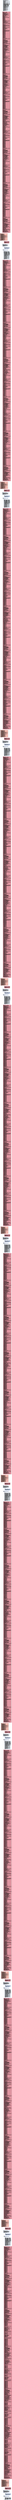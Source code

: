 digraph "CFG for '_Z7addcudaPfS_S_S_S_S_' function" {
	label="CFG for '_Z7addcudaPfS_S_S_S_S_' function";

	Node0x5d1a4c0 [shape=record,color="#3d50c3ff", style=filled, fillcolor="#cedaeb70",label="{%6:\l  %7 = tail call i32 @llvm.amdgcn.workgroup.id.x()\l  %8 = tail call i32 @llvm.amdgcn.workitem.id.x(), !range !4\l  %9 = mul nsw i32 %7, 1536\l  %10 = mul nuw nsw i32 %8, 3\l  %11 = add nsw i32 %9, %10\l  %12 = sext i32 %11 to i64\l  %13 = getelementptr inbounds float, float addrspace(1)* %1, i64 %12\l  %14 = add nsw i32 %11, 1\l  %15 = sext i32 %14 to i64\l  %16 = getelementptr inbounds float, float addrspace(1)* %1, i64 %15\l  %17 = add nsw i32 %11, 2\l  %18 = sext i32 %17 to i64\l  %19 = getelementptr inbounds float, float addrspace(1)* %1, i64 %18\l  %20 = sdiv i32 %11, 3\l  %21 = sext i32 %20 to i64\l  %22 = getelementptr inbounds float, float addrspace(1)* %4, i64 %21\l  %23 = getelementptr inbounds float, float addrspace(1)* %5, i64 %21\l  %24 = getelementptr inbounds float, float addrspace(1)* %0, i64 %12\l  %25 = getelementptr inbounds float, float addrspace(1)* %0, i64 %15\l  %26 = getelementptr inbounds float, float addrspace(1)* %0, i64 %18\l  %27 = load float, float addrspace(1)* %13, align 4, !tbaa !5\l  %28 = load float, float addrspace(1)* %16, align 4, !tbaa !5\l  %29 = load float, float addrspace(1)* %19, align 4, !tbaa !5\l  %30 = load float, float addrspace(1)* %22, align 4, !tbaa !5\l  %31 = load float, float addrspace(1)* %23, align 4, !tbaa !5\l  %32 = load float, float addrspace(1)* %24, align 4, !tbaa !5\l  %33 = load float, float addrspace(1)* %25, align 4, !tbaa !5\l  %34 = load float, float addrspace(1)* %26, align 4, !tbaa !5\l  %35 = fmul contract float %27, 0x3F50624DE0000000\l  %36 = fadd contract float %35, %32\l  %37 = fmul contract float %28, 0x3F50624DE0000000\l  %38 = fadd contract float %37, %33\l  %39 = fmul contract float %29, 0x3F50624DE0000000\l  %40 = fadd contract float %39, %34\l  %41 = fcmp contract ogt float %36, 1.000000e+00\l  %42 = fcmp contract olt float %36, 0.000000e+00\l  %43 = or i1 %41, %42\l  %44 = fneg contract float %27\l  %45 = select i1 %43, float %44, float %27\l  %46 = fcmp contract ogt float %38, 1.000000e+00\l  %47 = fcmp contract olt float %38, 0.000000e+00\l  %48 = or i1 %46, %47\l  %49 = fneg contract float %28\l  %50 = select i1 %48, float %49, float %28\l  %51 = fcmp contract ogt float %40, 1.000000e+00\l  %52 = fcmp contract olt float %40, 0.000000e+00\l  %53 = or i1 %51, %52\l  %54 = fneg contract float %29\l  %55 = select i1 %53, float %54, float %29\l  br label %65\l}"];
	Node0x5d1a4c0 -> Node0x5d1e890;
	Node0x5d1e990 [shape=record,color="#3d50c3ff", style=filled, fillcolor="#cedaeb70",label="{%56:\l56:                                               \l  %57 = fcmp contract ogt float %1082, %31\l  %58 = select i1 %51, i1 %57, i1 false\l  %59 = select i1 %58, float 1.000000e+02, float %1082\l  %60 = fcmp contract ogt float %40, 5.000000e-01\l  %61 = fadd contract float %59, 0xBF1A36E2E0000000\l  %62 = select i1 %60, float %61, float %59\l  %63 = fcmp contract olt float %34, 5.000000e-01\l  %64 = and i1 %63, %60\l  br i1 %64, label %1091, label %1087\l|{<s0>T|<s1>F}}"];
	Node0x5d1e990:s0 -> Node0x5d1d020;
	Node0x5d1e990:s1 -> Node0x5d1d0b0;
	Node0x5d1e890 [shape=record,color="#b70d28ff", style=filled, fillcolor="#b70d2870",label="{%65:\l65:                                               \l  %66 = phi float [ %45, %6 ], [ %1085, %1081 ]\l  %67 = phi float [ %50, %6 ], [ %1084, %1081 ]\l  %68 = phi float [ %55, %6 ], [ %1083, %1081 ]\l  %69 = phi float [ %30, %6 ], [ %1082, %1081 ]\l  %70 = phi i32 [ 0, %6 ], [ %227, %1081 ]\l  %71 = zext i32 %70 to i64\l  %72 = getelementptr inbounds float, float addrspace(1)* %2, i64 %71\l  %73 = load float, float addrspace(1)* %72, align 4, !tbaa !5\l  %74 = fsub contract float %32, %73\l  %75 = tail call float @llvm.fabs.f32(float %74)\l  %76 = tail call float @llvm.amdgcn.frexp.mant.f32(float %75)\l  %77 = fcmp olt float %76, 0x3FE5555560000000\l  %78 = zext i1 %77 to i32\l  %79 = tail call float @llvm.amdgcn.ldexp.f32(float %76, i32 %78)\l  %80 = tail call i32 @llvm.amdgcn.frexp.exp.i32.f32(float %75)\l  %81 = sub nsw i32 %80, %78\l  %82 = fadd float %79, -1.000000e+00\l  %83 = fadd float %79, 1.000000e+00\l  %84 = fadd float %83, -1.000000e+00\l  %85 = fsub float %79, %84\l  %86 = tail call float @llvm.amdgcn.rcp.f32(float %83)\l  %87 = fmul float %82, %86\l  %88 = fmul float %83, %87\l  %89 = fneg float %88\l  %90 = tail call float @llvm.fma.f32(float %87, float %83, float %89)\l  %91 = tail call float @llvm.fma.f32(float %87, float %85, float %90)\l  %92 = fadd float %88, %91\l  %93 = fsub float %92, %88\l  %94 = fsub float %91, %93\l  %95 = fsub float %82, %92\l  %96 = fsub float %82, %95\l  %97 = fsub float %96, %92\l  %98 = fsub float %97, %94\l  %99 = fadd float %95, %98\l  %100 = fmul float %86, %99\l  %101 = fadd float %87, %100\l  %102 = fsub float %101, %87\l  %103 = fsub float %100, %102\l  %104 = fmul float %101, %101\l  %105 = fneg float %104\l  %106 = tail call float @llvm.fma.f32(float %101, float %101, float %105)\l  %107 = fmul float %103, 2.000000e+00\l  %108 = tail call float @llvm.fma.f32(float %101, float %107, float %106)\l  %109 = fadd float %104, %108\l  %110 = fsub float %109, %104\l  %111 = fsub float %108, %110\l  %112 = tail call float @llvm.fmuladd.f32(float %109, float\l... 0x3FCED89C20000000, float 0x3FD23E9880000000)\l  %113 = tail call float @llvm.fmuladd.f32(float %109, float %112, float\l... 0x3FD999BDE0000000)\l  %114 = sitofp i32 %81 to float\l  %115 = fmul float %114, 0x3FE62E4300000000\l  %116 = fneg float %115\l  %117 = tail call float @llvm.fma.f32(float %114, float 0x3FE62E4300000000,\l... float %116)\l  %118 = tail call float @llvm.fma.f32(float %114, float 0xBE205C6100000000,\l... float %117)\l  %119 = fadd float %115, %118\l  %120 = fsub float %119, %115\l  %121 = fsub float %118, %120\l  %122 = tail call float @llvm.amdgcn.ldexp.f32(float %101, i32 1)\l  %123 = fmul float %101, %109\l  %124 = fneg float %123\l  %125 = tail call float @llvm.fma.f32(float %109, float %101, float %124)\l  %126 = tail call float @llvm.fma.f32(float %109, float %103, float %125)\l  %127 = tail call float @llvm.fma.f32(float %111, float %101, float %126)\l  %128 = fadd float %123, %127\l  %129 = fsub float %128, %123\l  %130 = fsub float %127, %129\l  %131 = fmul float %109, %113\l  %132 = fneg float %131\l  %133 = tail call float @llvm.fma.f32(float %109, float %113, float %132)\l  %134 = tail call float @llvm.fma.f32(float %111, float %113, float %133)\l  %135 = fadd float %131, %134\l  %136 = fsub float %135, %131\l  %137 = fsub float %134, %136\l  %138 = fadd float %135, 0x3FE5555540000000\l  %139 = fadd float %138, 0xBFE5555540000000\l  %140 = fsub float %135, %139\l  %141 = fadd float %137, 0x3E2E720200000000\l  %142 = fadd float %141, %140\l  %143 = fadd float %138, %142\l  %144 = fsub float %143, %138\l  %145 = fsub float %142, %144\l  %146 = fmul float %128, %143\l  %147 = fneg float %146\l  %148 = tail call float @llvm.fma.f32(float %128, float %143, float %147)\l  %149 = tail call float @llvm.fma.f32(float %128, float %145, float %148)\l  %150 = tail call float @llvm.fma.f32(float %130, float %143, float %149)\l  %151 = tail call float @llvm.amdgcn.ldexp.f32(float %103, i32 1)\l  %152 = fadd float %146, %150\l  %153 = fsub float %152, %146\l  %154 = fsub float %150, %153\l  %155 = fadd float %122, %152\l  %156 = fsub float %155, %122\l  %157 = fsub float %152, %156\l  %158 = fadd float %151, %154\l  %159 = fadd float %158, %157\l  %160 = fadd float %155, %159\l  %161 = fsub float %160, %155\l  %162 = fsub float %159, %161\l  %163 = fadd float %119, %160\l  %164 = fsub float %163, %119\l  %165 = fsub float %163, %164\l  %166 = fsub float %119, %165\l  %167 = fsub float %160, %164\l  %168 = fadd float %167, %166\l  %169 = fadd float %121, %162\l  %170 = fsub float %169, %121\l  %171 = fsub float %169, %170\l  %172 = fsub float %121, %171\l  %173 = fsub float %162, %170\l  %174 = fadd float %173, %172\l  %175 = fadd float %169, %168\l  %176 = fadd float %163, %175\l  %177 = fsub float %176, %163\l  %178 = fsub float %175, %177\l  %179 = fadd float %174, %178\l  %180 = fadd float %176, %179\l  %181 = fsub float %180, %176\l  %182 = fsub float %179, %181\l  %183 = fmul float %180, 2.000000e+00\l  %184 = fneg float %183\l  %185 = tail call float @llvm.fma.f32(float %180, float 2.000000e+00, float\l... %184)\l  %186 = fmul float %180, 0.000000e+00\l  %187 = tail call float @llvm.fma.f32(float %182, float 2.000000e+00, float\l... %186)\l  %188 = fadd float %185, %187\l  %189 = fadd float %183, %188\l  %190 = fsub float %189, %183\l  %191 = fsub float %188, %190\l  %192 = tail call float @llvm.fabs.f32(float %183) #3\l  %193 = fcmp oeq float %192, 0x7FF0000000000000\l  %194 = select i1 %193, float %183, float %189\l  %195 = tail call float @llvm.fabs.f32(float %194) #3\l  %196 = fcmp oeq float %195, 0x7FF0000000000000\l  %197 = select i1 %196, float 0.000000e+00, float %191\l  %198 = fcmp oeq float %194, 0x40562E4300000000\l  %199 = select i1 %198, float 0x3EE0000000000000, float 0.000000e+00\l  %200 = fsub float %194, %199\l  %201 = fadd float %199, %197\l  %202 = fmul float %200, 0x3FF7154760000000\l  %203 = tail call float @llvm.rint.f32(float %202)\l  %204 = fcmp ogt float %200, 0x40562E4300000000\l  %205 = fcmp olt float %200, 0xC059D1DA00000000\l  %206 = fneg float %202\l  %207 = tail call float @llvm.fma.f32(float %200, float 0x3FF7154760000000,\l... float %206)\l  %208 = tail call float @llvm.fma.f32(float %200, float 0x3E54AE0BE0000000,\l... float %207)\l  %209 = fsub float %202, %203\l  %210 = fadd float %208, %209\l  %211 = tail call float @llvm.exp2.f32(float %210)\l  %212 = fptosi float %203 to i32\l  %213 = tail call float @llvm.amdgcn.ldexp.f32(float %211, i32 %212)\l  %214 = select i1 %205, float 0.000000e+00, float %213\l  %215 = select i1 %204, float 0x7FF0000000000000, float %214\l  %216 = tail call float @llvm.fma.f32(float %215, float %201, float %215)\l  %217 = tail call float @llvm.fabs.f32(float %215) #3\l  %218 = fcmp oeq float %217, 0x7FF0000000000000\l  %219 = select i1 %218, float %215, float %216\l  %220 = tail call float @llvm.fabs.f32(float %219)\l  %221 = fcmp oeq float %75, 0x7FF0000000000000\l  %222 = fcmp oeq float %74, 0.000000e+00\l  %223 = select i1 %221, float 0x7FF0000000000000, float %220\l  %224 = select i1 %222, float 0.000000e+00, float %223\l  %225 = fcmp uno float %74, 0.000000e+00\l  %226 = select i1 %225, float 0x7FF8000000000000, float %224\l  %227 = add nuw nsw i32 %70, 1\l  %228 = zext i32 %227 to i64\l  %229 = getelementptr inbounds float, float addrspace(1)* %2, i64 %228\l  %230 = load float, float addrspace(1)* %229, align 4, !tbaa !5\l  %231 = fsub contract float %33, %230\l  %232 = tail call float @llvm.fabs.f32(float %231)\l  %233 = tail call float @llvm.amdgcn.frexp.mant.f32(float %232)\l  %234 = fcmp olt float %233, 0x3FE5555560000000\l  %235 = zext i1 %234 to i32\l  %236 = tail call float @llvm.amdgcn.ldexp.f32(float %233, i32 %235)\l  %237 = tail call i32 @llvm.amdgcn.frexp.exp.i32.f32(float %232)\l  %238 = sub nsw i32 %237, %235\l  %239 = fadd float %236, -1.000000e+00\l  %240 = fadd float %236, 1.000000e+00\l  %241 = fadd float %240, -1.000000e+00\l  %242 = fsub float %236, %241\l  %243 = tail call float @llvm.amdgcn.rcp.f32(float %240)\l  %244 = fmul float %239, %243\l  %245 = fmul float %240, %244\l  %246 = fneg float %245\l  %247 = tail call float @llvm.fma.f32(float %244, float %240, float %246)\l  %248 = tail call float @llvm.fma.f32(float %244, float %242, float %247)\l  %249 = fadd float %245, %248\l  %250 = fsub float %249, %245\l  %251 = fsub float %248, %250\l  %252 = fsub float %239, %249\l  %253 = fsub float %239, %252\l  %254 = fsub float %253, %249\l  %255 = fsub float %254, %251\l  %256 = fadd float %252, %255\l  %257 = fmul float %243, %256\l  %258 = fadd float %244, %257\l  %259 = fsub float %258, %244\l  %260 = fsub float %257, %259\l  %261 = fmul float %258, %258\l  %262 = fneg float %261\l  %263 = tail call float @llvm.fma.f32(float %258, float %258, float %262)\l  %264 = fmul float %260, 2.000000e+00\l  %265 = tail call float @llvm.fma.f32(float %258, float %264, float %263)\l  %266 = fadd float %261, %265\l  %267 = fsub float %266, %261\l  %268 = fsub float %265, %267\l  %269 = tail call float @llvm.fmuladd.f32(float %266, float\l... 0x3FCED89C20000000, float 0x3FD23E9880000000)\l  %270 = tail call float @llvm.fmuladd.f32(float %266, float %269, float\l... 0x3FD999BDE0000000)\l  %271 = sitofp i32 %238 to float\l  %272 = fmul float %271, 0x3FE62E4300000000\l  %273 = fneg float %272\l  %274 = tail call float @llvm.fma.f32(float %271, float 0x3FE62E4300000000,\l... float %273)\l  %275 = tail call float @llvm.fma.f32(float %271, float 0xBE205C6100000000,\l... float %274)\l  %276 = fadd float %272, %275\l  %277 = fsub float %276, %272\l  %278 = fsub float %275, %277\l  %279 = tail call float @llvm.amdgcn.ldexp.f32(float %258, i32 1)\l  %280 = fmul float %258, %266\l  %281 = fneg float %280\l  %282 = tail call float @llvm.fma.f32(float %266, float %258, float %281)\l  %283 = tail call float @llvm.fma.f32(float %266, float %260, float %282)\l  %284 = tail call float @llvm.fma.f32(float %268, float %258, float %283)\l  %285 = fadd float %280, %284\l  %286 = fsub float %285, %280\l  %287 = fsub float %284, %286\l  %288 = fmul float %266, %270\l  %289 = fneg float %288\l  %290 = tail call float @llvm.fma.f32(float %266, float %270, float %289)\l  %291 = tail call float @llvm.fma.f32(float %268, float %270, float %290)\l  %292 = fadd float %288, %291\l  %293 = fsub float %292, %288\l  %294 = fsub float %291, %293\l  %295 = fadd float %292, 0x3FE5555540000000\l  %296 = fadd float %295, 0xBFE5555540000000\l  %297 = fsub float %292, %296\l  %298 = fadd float %294, 0x3E2E720200000000\l  %299 = fadd float %298, %297\l  %300 = fadd float %295, %299\l  %301 = fsub float %300, %295\l  %302 = fsub float %299, %301\l  %303 = fmul float %285, %300\l  %304 = fneg float %303\l  %305 = tail call float @llvm.fma.f32(float %285, float %300, float %304)\l  %306 = tail call float @llvm.fma.f32(float %285, float %302, float %305)\l  %307 = tail call float @llvm.fma.f32(float %287, float %300, float %306)\l  %308 = tail call float @llvm.amdgcn.ldexp.f32(float %260, i32 1)\l  %309 = fadd float %303, %307\l  %310 = fsub float %309, %303\l  %311 = fsub float %307, %310\l  %312 = fadd float %279, %309\l  %313 = fsub float %312, %279\l  %314 = fsub float %309, %313\l  %315 = fadd float %308, %311\l  %316 = fadd float %315, %314\l  %317 = fadd float %312, %316\l  %318 = fsub float %317, %312\l  %319 = fsub float %316, %318\l  %320 = fadd float %276, %317\l  %321 = fsub float %320, %276\l  %322 = fsub float %320, %321\l  %323 = fsub float %276, %322\l  %324 = fsub float %317, %321\l  %325 = fadd float %324, %323\l  %326 = fadd float %278, %319\l  %327 = fsub float %326, %278\l  %328 = fsub float %326, %327\l  %329 = fsub float %278, %328\l  %330 = fsub float %319, %327\l  %331 = fadd float %330, %329\l  %332 = fadd float %326, %325\l  %333 = fadd float %320, %332\l  %334 = fsub float %333, %320\l  %335 = fsub float %332, %334\l  %336 = fadd float %331, %335\l  %337 = fadd float %333, %336\l  %338 = fsub float %337, %333\l  %339 = fsub float %336, %338\l  %340 = fmul float %337, 2.000000e+00\l  %341 = fneg float %340\l  %342 = tail call float @llvm.fma.f32(float %337, float 2.000000e+00, float\l... %341)\l  %343 = fmul float %337, 0.000000e+00\l  %344 = tail call float @llvm.fma.f32(float %339, float 2.000000e+00, float\l... %343)\l  %345 = fadd float %342, %344\l  %346 = fadd float %340, %345\l  %347 = fsub float %346, %340\l  %348 = fsub float %345, %347\l  %349 = tail call float @llvm.fabs.f32(float %340) #3\l  %350 = fcmp oeq float %349, 0x7FF0000000000000\l  %351 = select i1 %350, float %340, float %346\l  %352 = tail call float @llvm.fabs.f32(float %351) #3\l  %353 = fcmp oeq float %352, 0x7FF0000000000000\l  %354 = select i1 %353, float 0.000000e+00, float %348\l  %355 = fcmp oeq float %351, 0x40562E4300000000\l  %356 = select i1 %355, float 0x3EE0000000000000, float 0.000000e+00\l  %357 = fsub float %351, %356\l  %358 = fadd float %356, %354\l  %359 = fmul float %357, 0x3FF7154760000000\l  %360 = tail call float @llvm.rint.f32(float %359)\l  %361 = fcmp ogt float %357, 0x40562E4300000000\l  %362 = fcmp olt float %357, 0xC059D1DA00000000\l  %363 = fneg float %359\l  %364 = tail call float @llvm.fma.f32(float %357, float 0x3FF7154760000000,\l... float %363)\l  %365 = tail call float @llvm.fma.f32(float %357, float 0x3E54AE0BE0000000,\l... float %364)\l  %366 = fsub float %359, %360\l  %367 = fadd float %365, %366\l  %368 = tail call float @llvm.exp2.f32(float %367)\l  %369 = fptosi float %360 to i32\l  %370 = tail call float @llvm.amdgcn.ldexp.f32(float %368, i32 %369)\l  %371 = select i1 %362, float 0.000000e+00, float %370\l  %372 = select i1 %361, float 0x7FF0000000000000, float %371\l  %373 = tail call float @llvm.fma.f32(float %372, float %358, float %372)\l  %374 = tail call float @llvm.fabs.f32(float %372) #3\l  %375 = fcmp oeq float %374, 0x7FF0000000000000\l  %376 = select i1 %375, float %372, float %373\l  %377 = tail call float @llvm.fabs.f32(float %376)\l  %378 = fcmp oeq float %232, 0x7FF0000000000000\l  %379 = fcmp oeq float %231, 0.000000e+00\l  %380 = select i1 %378, float 0x7FF0000000000000, float %377\l  %381 = select i1 %379, float 0.000000e+00, float %380\l  %382 = fcmp uno float %231, 0.000000e+00\l  %383 = select i1 %382, float 0x7FF8000000000000, float %381\l  %384 = fadd contract float %226, %383\l  %385 = add nuw nsw i32 %70, 2\l  %386 = zext i32 %385 to i64\l  %387 = getelementptr inbounds float, float addrspace(1)* %2, i64 %386\l  %388 = load float, float addrspace(1)* %387, align 4, !tbaa !5\l  %389 = fsub contract float %34, %388\l  %390 = tail call float @llvm.fabs.f32(float %389)\l  %391 = tail call float @llvm.amdgcn.frexp.mant.f32(float %390)\l  %392 = fcmp olt float %391, 0x3FE5555560000000\l  %393 = zext i1 %392 to i32\l  %394 = tail call float @llvm.amdgcn.ldexp.f32(float %391, i32 %393)\l  %395 = tail call i32 @llvm.amdgcn.frexp.exp.i32.f32(float %390)\l  %396 = sub nsw i32 %395, %393\l  %397 = fadd float %394, -1.000000e+00\l  %398 = fadd float %394, 1.000000e+00\l  %399 = fadd float %398, -1.000000e+00\l  %400 = fsub float %394, %399\l  %401 = tail call float @llvm.amdgcn.rcp.f32(float %398)\l  %402 = fmul float %397, %401\l  %403 = fmul float %398, %402\l  %404 = fneg float %403\l  %405 = tail call float @llvm.fma.f32(float %402, float %398, float %404)\l  %406 = tail call float @llvm.fma.f32(float %402, float %400, float %405)\l  %407 = fadd float %403, %406\l  %408 = fsub float %407, %403\l  %409 = fsub float %406, %408\l  %410 = fsub float %397, %407\l  %411 = fsub float %397, %410\l  %412 = fsub float %411, %407\l  %413 = fsub float %412, %409\l  %414 = fadd float %410, %413\l  %415 = fmul float %401, %414\l  %416 = fadd float %402, %415\l  %417 = fsub float %416, %402\l  %418 = fsub float %415, %417\l  %419 = fmul float %416, %416\l  %420 = fneg float %419\l  %421 = tail call float @llvm.fma.f32(float %416, float %416, float %420)\l  %422 = fmul float %418, 2.000000e+00\l  %423 = tail call float @llvm.fma.f32(float %416, float %422, float %421)\l  %424 = fadd float %419, %423\l  %425 = fsub float %424, %419\l  %426 = fsub float %423, %425\l  %427 = tail call float @llvm.fmuladd.f32(float %424, float\l... 0x3FCED89C20000000, float 0x3FD23E9880000000)\l  %428 = tail call float @llvm.fmuladd.f32(float %424, float %427, float\l... 0x3FD999BDE0000000)\l  %429 = sitofp i32 %396 to float\l  %430 = fmul float %429, 0x3FE62E4300000000\l  %431 = fneg float %430\l  %432 = tail call float @llvm.fma.f32(float %429, float 0x3FE62E4300000000,\l... float %431)\l  %433 = tail call float @llvm.fma.f32(float %429, float 0xBE205C6100000000,\l... float %432)\l  %434 = fadd float %430, %433\l  %435 = fsub float %434, %430\l  %436 = fsub float %433, %435\l  %437 = tail call float @llvm.amdgcn.ldexp.f32(float %416, i32 1)\l  %438 = fmul float %416, %424\l  %439 = fneg float %438\l  %440 = tail call float @llvm.fma.f32(float %424, float %416, float %439)\l  %441 = tail call float @llvm.fma.f32(float %424, float %418, float %440)\l  %442 = tail call float @llvm.fma.f32(float %426, float %416, float %441)\l  %443 = fadd float %438, %442\l  %444 = fsub float %443, %438\l  %445 = fsub float %442, %444\l  %446 = fmul float %424, %428\l  %447 = fneg float %446\l  %448 = tail call float @llvm.fma.f32(float %424, float %428, float %447)\l  %449 = tail call float @llvm.fma.f32(float %426, float %428, float %448)\l  %450 = fadd float %446, %449\l  %451 = fsub float %450, %446\l  %452 = fsub float %449, %451\l  %453 = fadd float %450, 0x3FE5555540000000\l  %454 = fadd float %453, 0xBFE5555540000000\l  %455 = fsub float %450, %454\l  %456 = fadd float %452, 0x3E2E720200000000\l  %457 = fadd float %456, %455\l  %458 = fadd float %453, %457\l  %459 = fsub float %458, %453\l  %460 = fsub float %457, %459\l  %461 = fmul float %443, %458\l  %462 = fneg float %461\l  %463 = tail call float @llvm.fma.f32(float %443, float %458, float %462)\l  %464 = tail call float @llvm.fma.f32(float %443, float %460, float %463)\l  %465 = tail call float @llvm.fma.f32(float %445, float %458, float %464)\l  %466 = tail call float @llvm.amdgcn.ldexp.f32(float %418, i32 1)\l  %467 = fadd float %461, %465\l  %468 = fsub float %467, %461\l  %469 = fsub float %465, %468\l  %470 = fadd float %437, %467\l  %471 = fsub float %470, %437\l  %472 = fsub float %467, %471\l  %473 = fadd float %466, %469\l  %474 = fadd float %473, %472\l  %475 = fadd float %470, %474\l  %476 = fsub float %475, %470\l  %477 = fsub float %474, %476\l  %478 = fadd float %434, %475\l  %479 = fsub float %478, %434\l  %480 = fsub float %478, %479\l  %481 = fsub float %434, %480\l  %482 = fsub float %475, %479\l  %483 = fadd float %482, %481\l  %484 = fadd float %436, %477\l  %485 = fsub float %484, %436\l  %486 = fsub float %484, %485\l  %487 = fsub float %436, %486\l  %488 = fsub float %477, %485\l  %489 = fadd float %488, %487\l  %490 = fadd float %484, %483\l  %491 = fadd float %478, %490\l  %492 = fsub float %491, %478\l  %493 = fsub float %490, %492\l  %494 = fadd float %489, %493\l  %495 = fadd float %491, %494\l  %496 = fsub float %495, %491\l  %497 = fsub float %494, %496\l  %498 = fmul float %495, 2.000000e+00\l  %499 = fneg float %498\l  %500 = tail call float @llvm.fma.f32(float %495, float 2.000000e+00, float\l... %499)\l  %501 = fmul float %495, 0.000000e+00\l  %502 = tail call float @llvm.fma.f32(float %497, float 2.000000e+00, float\l... %501)\l  %503 = fadd float %500, %502\l  %504 = fadd float %498, %503\l  %505 = fsub float %504, %498\l  %506 = fsub float %503, %505\l  %507 = tail call float @llvm.fabs.f32(float %498) #3\l  %508 = fcmp oeq float %507, 0x7FF0000000000000\l  %509 = select i1 %508, float %498, float %504\l  %510 = tail call float @llvm.fabs.f32(float %509) #3\l  %511 = fcmp oeq float %510, 0x7FF0000000000000\l  %512 = select i1 %511, float 0.000000e+00, float %506\l  %513 = fcmp oeq float %509, 0x40562E4300000000\l  %514 = select i1 %513, float 0x3EE0000000000000, float 0.000000e+00\l  %515 = fsub float %509, %514\l  %516 = fadd float %514, %512\l  %517 = fmul float %515, 0x3FF7154760000000\l  %518 = tail call float @llvm.rint.f32(float %517)\l  %519 = fcmp ogt float %515, 0x40562E4300000000\l  %520 = fcmp olt float %515, 0xC059D1DA00000000\l  %521 = fneg float %517\l  %522 = tail call float @llvm.fma.f32(float %515, float 0x3FF7154760000000,\l... float %521)\l  %523 = tail call float @llvm.fma.f32(float %515, float 0x3E54AE0BE0000000,\l... float %522)\l  %524 = fsub float %517, %518\l  %525 = fadd float %523, %524\l  %526 = tail call float @llvm.exp2.f32(float %525)\l  %527 = fptosi float %518 to i32\l  %528 = tail call float @llvm.amdgcn.ldexp.f32(float %526, i32 %527)\l  %529 = select i1 %520, float 0.000000e+00, float %528\l  %530 = select i1 %519, float 0x7FF0000000000000, float %529\l  %531 = tail call float @llvm.fma.f32(float %530, float %516, float %530)\l  %532 = tail call float @llvm.fabs.f32(float %530) #3\l  %533 = fcmp oeq float %532, 0x7FF0000000000000\l  %534 = select i1 %533, float %530, float %531\l  %535 = tail call float @llvm.fabs.f32(float %534)\l  %536 = fcmp oeq float %390, 0x7FF0000000000000\l  %537 = fcmp oeq float %389, 0.000000e+00\l  %538 = select i1 %536, float 0x7FF0000000000000, float %535\l  %539 = select i1 %537, float 0.000000e+00, float %538\l  %540 = fcmp uno float %389, 0.000000e+00\l  %541 = select i1 %540, float 0x7FF8000000000000, float %539\l  %542 = fadd contract float %384, %541\l  %543 = fcmp olt float %542, 0x39F0000000000000\l  %544 = select i1 %543, float 0x41F0000000000000, float 1.000000e+00\l  %545 = fmul float %542, %544\l  %546 = tail call float @llvm.sqrt.f32(float %545)\l  %547 = bitcast float %546 to i32\l  %548 = add nsw i32 %547, -1\l  %549 = bitcast i32 %548 to float\l  %550 = add nsw i32 %547, 1\l  %551 = bitcast i32 %550 to float\l  %552 = tail call i1 @llvm.amdgcn.class.f32(float %545, i32 608)\l  %553 = select i1 %543, float 0x3EF0000000000000, float 1.000000e+00\l  %554 = fneg float %551\l  %555 = tail call float @llvm.fma.f32(float %554, float %546, float %545)\l  %556 = fcmp ogt float %555, 0.000000e+00\l  %557 = fneg float %549\l  %558 = tail call float @llvm.fma.f32(float %557, float %546, float %545)\l  %559 = fcmp ole float %558, 0.000000e+00\l  %560 = select i1 %559, float %549, float %546\l  %561 = select i1 %556, float %551, float %560\l  %562 = fmul float %553, %561\l  %563 = select i1 %552, float %545, float %562\l  %564 = fsub contract float %36, %73\l  %565 = tail call float @llvm.fabs.f32(float %564)\l  %566 = tail call float @llvm.amdgcn.frexp.mant.f32(float %565)\l  %567 = fcmp olt float %566, 0x3FE5555560000000\l  %568 = zext i1 %567 to i32\l  %569 = tail call float @llvm.amdgcn.ldexp.f32(float %566, i32 %568)\l  %570 = tail call i32 @llvm.amdgcn.frexp.exp.i32.f32(float %565)\l  %571 = sub nsw i32 %570, %568\l  %572 = fadd float %569, -1.000000e+00\l  %573 = fadd float %569, 1.000000e+00\l  %574 = fadd float %573, -1.000000e+00\l  %575 = fsub float %569, %574\l  %576 = tail call float @llvm.amdgcn.rcp.f32(float %573)\l  %577 = fmul float %572, %576\l  %578 = fmul float %573, %577\l  %579 = fneg float %578\l  %580 = tail call float @llvm.fma.f32(float %577, float %573, float %579)\l  %581 = tail call float @llvm.fma.f32(float %577, float %575, float %580)\l  %582 = fadd float %578, %581\l  %583 = fsub float %582, %578\l  %584 = fsub float %581, %583\l  %585 = fsub float %572, %582\l  %586 = fsub float %572, %585\l  %587 = fsub float %586, %582\l  %588 = fsub float %587, %584\l  %589 = fadd float %585, %588\l  %590 = fmul float %576, %589\l  %591 = fadd float %577, %590\l  %592 = fsub float %591, %577\l  %593 = fsub float %590, %592\l  %594 = fmul float %591, %591\l  %595 = fneg float %594\l  %596 = tail call float @llvm.fma.f32(float %591, float %591, float %595)\l  %597 = fmul float %593, 2.000000e+00\l  %598 = tail call float @llvm.fma.f32(float %591, float %597, float %596)\l  %599 = fadd float %594, %598\l  %600 = fsub float %599, %594\l  %601 = fsub float %598, %600\l  %602 = tail call float @llvm.fmuladd.f32(float %599, float\l... 0x3FCED89C20000000, float 0x3FD23E9880000000)\l  %603 = tail call float @llvm.fmuladd.f32(float %599, float %602, float\l... 0x3FD999BDE0000000)\l  %604 = sitofp i32 %571 to float\l  %605 = fmul float %604, 0x3FE62E4300000000\l  %606 = fneg float %605\l  %607 = tail call float @llvm.fma.f32(float %604, float 0x3FE62E4300000000,\l... float %606)\l  %608 = tail call float @llvm.fma.f32(float %604, float 0xBE205C6100000000,\l... float %607)\l  %609 = fadd float %605, %608\l  %610 = fsub float %609, %605\l  %611 = fsub float %608, %610\l  %612 = tail call float @llvm.amdgcn.ldexp.f32(float %591, i32 1)\l  %613 = fmul float %591, %599\l  %614 = fneg float %613\l  %615 = tail call float @llvm.fma.f32(float %599, float %591, float %614)\l  %616 = tail call float @llvm.fma.f32(float %599, float %593, float %615)\l  %617 = tail call float @llvm.fma.f32(float %601, float %591, float %616)\l  %618 = fadd float %613, %617\l  %619 = fsub float %618, %613\l  %620 = fsub float %617, %619\l  %621 = fmul float %599, %603\l  %622 = fneg float %621\l  %623 = tail call float @llvm.fma.f32(float %599, float %603, float %622)\l  %624 = tail call float @llvm.fma.f32(float %601, float %603, float %623)\l  %625 = fadd float %621, %624\l  %626 = fsub float %625, %621\l  %627 = fsub float %624, %626\l  %628 = fadd float %625, 0x3FE5555540000000\l  %629 = fadd float %628, 0xBFE5555540000000\l  %630 = fsub float %625, %629\l  %631 = fadd float %627, 0x3E2E720200000000\l  %632 = fadd float %631, %630\l  %633 = fadd float %628, %632\l  %634 = fsub float %633, %628\l  %635 = fsub float %632, %634\l  %636 = fmul float %618, %633\l  %637 = fneg float %636\l  %638 = tail call float @llvm.fma.f32(float %618, float %633, float %637)\l  %639 = tail call float @llvm.fma.f32(float %618, float %635, float %638)\l  %640 = tail call float @llvm.fma.f32(float %620, float %633, float %639)\l  %641 = tail call float @llvm.amdgcn.ldexp.f32(float %593, i32 1)\l  %642 = fadd float %636, %640\l  %643 = fsub float %642, %636\l  %644 = fsub float %640, %643\l  %645 = fadd float %612, %642\l  %646 = fsub float %645, %612\l  %647 = fsub float %642, %646\l  %648 = fadd float %641, %644\l  %649 = fadd float %648, %647\l  %650 = fadd float %645, %649\l  %651 = fsub float %650, %645\l  %652 = fsub float %649, %651\l  %653 = fadd float %609, %650\l  %654 = fsub float %653, %609\l  %655 = fsub float %653, %654\l  %656 = fsub float %609, %655\l  %657 = fsub float %650, %654\l  %658 = fadd float %657, %656\l  %659 = fadd float %611, %652\l  %660 = fsub float %659, %611\l  %661 = fsub float %659, %660\l  %662 = fsub float %611, %661\l  %663 = fsub float %652, %660\l  %664 = fadd float %663, %662\l  %665 = fadd float %659, %658\l  %666 = fadd float %653, %665\l  %667 = fsub float %666, %653\l  %668 = fsub float %665, %667\l  %669 = fadd float %664, %668\l  %670 = fadd float %666, %669\l  %671 = fsub float %670, %666\l  %672 = fsub float %669, %671\l  %673 = fmul float %670, 2.000000e+00\l  %674 = fneg float %673\l  %675 = tail call float @llvm.fma.f32(float %670, float 2.000000e+00, float\l... %674)\l  %676 = fmul float %670, 0.000000e+00\l  %677 = tail call float @llvm.fma.f32(float %672, float 2.000000e+00, float\l... %676)\l  %678 = fadd float %675, %677\l  %679 = fadd float %673, %678\l  %680 = fsub float %679, %673\l  %681 = fsub float %678, %680\l  %682 = tail call float @llvm.fabs.f32(float %673) #3\l  %683 = fcmp oeq float %682, 0x7FF0000000000000\l  %684 = select i1 %683, float %673, float %679\l  %685 = tail call float @llvm.fabs.f32(float %684) #3\l  %686 = fcmp oeq float %685, 0x7FF0000000000000\l  %687 = select i1 %686, float 0.000000e+00, float %681\l  %688 = fcmp oeq float %684, 0x40562E4300000000\l  %689 = select i1 %688, float 0x3EE0000000000000, float 0.000000e+00\l  %690 = fsub float %684, %689\l  %691 = fadd float %689, %687\l  %692 = fmul float %690, 0x3FF7154760000000\l  %693 = tail call float @llvm.rint.f32(float %692)\l  %694 = fcmp ogt float %690, 0x40562E4300000000\l  %695 = fcmp olt float %690, 0xC059D1DA00000000\l  %696 = fneg float %692\l  %697 = tail call float @llvm.fma.f32(float %690, float 0x3FF7154760000000,\l... float %696)\l  %698 = tail call float @llvm.fma.f32(float %690, float 0x3E54AE0BE0000000,\l... float %697)\l  %699 = fsub float %692, %693\l  %700 = fadd float %698, %699\l  %701 = tail call float @llvm.exp2.f32(float %700)\l  %702 = fptosi float %693 to i32\l  %703 = tail call float @llvm.amdgcn.ldexp.f32(float %701, i32 %702)\l  %704 = select i1 %695, float 0.000000e+00, float %703\l  %705 = select i1 %694, float 0x7FF0000000000000, float %704\l  %706 = tail call float @llvm.fma.f32(float %705, float %691, float %705)\l  %707 = tail call float @llvm.fabs.f32(float %705) #3\l  %708 = fcmp oeq float %707, 0x7FF0000000000000\l  %709 = select i1 %708, float %705, float %706\l  %710 = tail call float @llvm.fabs.f32(float %709)\l  %711 = fcmp oeq float %565, 0x7FF0000000000000\l  %712 = fcmp oeq float %564, 0.000000e+00\l  %713 = select i1 %711, float 0x7FF0000000000000, float %710\l  %714 = select i1 %712, float 0.000000e+00, float %713\l  %715 = fcmp uno float %564, 0.000000e+00\l  %716 = select i1 %715, float 0x7FF8000000000000, float %714\l  %717 = fsub contract float %38, %230\l  %718 = tail call float @llvm.fabs.f32(float %717)\l  %719 = tail call float @llvm.amdgcn.frexp.mant.f32(float %718)\l  %720 = fcmp olt float %719, 0x3FE5555560000000\l  %721 = zext i1 %720 to i32\l  %722 = tail call float @llvm.amdgcn.ldexp.f32(float %719, i32 %721)\l  %723 = tail call i32 @llvm.amdgcn.frexp.exp.i32.f32(float %718)\l  %724 = sub nsw i32 %723, %721\l  %725 = fadd float %722, -1.000000e+00\l  %726 = fadd float %722, 1.000000e+00\l  %727 = fadd float %726, -1.000000e+00\l  %728 = fsub float %722, %727\l  %729 = tail call float @llvm.amdgcn.rcp.f32(float %726)\l  %730 = fmul float %725, %729\l  %731 = fmul float %726, %730\l  %732 = fneg float %731\l  %733 = tail call float @llvm.fma.f32(float %730, float %726, float %732)\l  %734 = tail call float @llvm.fma.f32(float %730, float %728, float %733)\l  %735 = fadd float %731, %734\l  %736 = fsub float %735, %731\l  %737 = fsub float %734, %736\l  %738 = fsub float %725, %735\l  %739 = fsub float %725, %738\l  %740 = fsub float %739, %735\l  %741 = fsub float %740, %737\l  %742 = fadd float %738, %741\l  %743 = fmul float %729, %742\l  %744 = fadd float %730, %743\l  %745 = fsub float %744, %730\l  %746 = fsub float %743, %745\l  %747 = fmul float %744, %744\l  %748 = fneg float %747\l  %749 = tail call float @llvm.fma.f32(float %744, float %744, float %748)\l  %750 = fmul float %746, 2.000000e+00\l  %751 = tail call float @llvm.fma.f32(float %744, float %750, float %749)\l  %752 = fadd float %747, %751\l  %753 = fsub float %752, %747\l  %754 = fsub float %751, %753\l  %755 = tail call float @llvm.fmuladd.f32(float %752, float\l... 0x3FCED89C20000000, float 0x3FD23E9880000000)\l  %756 = tail call float @llvm.fmuladd.f32(float %752, float %755, float\l... 0x3FD999BDE0000000)\l  %757 = sitofp i32 %724 to float\l  %758 = fmul float %757, 0x3FE62E4300000000\l  %759 = fneg float %758\l  %760 = tail call float @llvm.fma.f32(float %757, float 0x3FE62E4300000000,\l... float %759)\l  %761 = tail call float @llvm.fma.f32(float %757, float 0xBE205C6100000000,\l... float %760)\l  %762 = fadd float %758, %761\l  %763 = fsub float %762, %758\l  %764 = fsub float %761, %763\l  %765 = tail call float @llvm.amdgcn.ldexp.f32(float %744, i32 1)\l  %766 = fmul float %744, %752\l  %767 = fneg float %766\l  %768 = tail call float @llvm.fma.f32(float %752, float %744, float %767)\l  %769 = tail call float @llvm.fma.f32(float %752, float %746, float %768)\l  %770 = tail call float @llvm.fma.f32(float %754, float %744, float %769)\l  %771 = fadd float %766, %770\l  %772 = fsub float %771, %766\l  %773 = fsub float %770, %772\l  %774 = fmul float %752, %756\l  %775 = fneg float %774\l  %776 = tail call float @llvm.fma.f32(float %752, float %756, float %775)\l  %777 = tail call float @llvm.fma.f32(float %754, float %756, float %776)\l  %778 = fadd float %774, %777\l  %779 = fsub float %778, %774\l  %780 = fsub float %777, %779\l  %781 = fadd float %778, 0x3FE5555540000000\l  %782 = fadd float %781, 0xBFE5555540000000\l  %783 = fsub float %778, %782\l  %784 = fadd float %780, 0x3E2E720200000000\l  %785 = fadd float %784, %783\l  %786 = fadd float %781, %785\l  %787 = fsub float %786, %781\l  %788 = fsub float %785, %787\l  %789 = fmul float %771, %786\l  %790 = fneg float %789\l  %791 = tail call float @llvm.fma.f32(float %771, float %786, float %790)\l  %792 = tail call float @llvm.fma.f32(float %771, float %788, float %791)\l  %793 = tail call float @llvm.fma.f32(float %773, float %786, float %792)\l  %794 = tail call float @llvm.amdgcn.ldexp.f32(float %746, i32 1)\l  %795 = fadd float %789, %793\l  %796 = fsub float %795, %789\l  %797 = fsub float %793, %796\l  %798 = fadd float %765, %795\l  %799 = fsub float %798, %765\l  %800 = fsub float %795, %799\l  %801 = fadd float %794, %797\l  %802 = fadd float %801, %800\l  %803 = fadd float %798, %802\l  %804 = fsub float %803, %798\l  %805 = fsub float %802, %804\l  %806 = fadd float %762, %803\l  %807 = fsub float %806, %762\l  %808 = fsub float %806, %807\l  %809 = fsub float %762, %808\l  %810 = fsub float %803, %807\l  %811 = fadd float %810, %809\l  %812 = fadd float %764, %805\l  %813 = fsub float %812, %764\l  %814 = fsub float %812, %813\l  %815 = fsub float %764, %814\l  %816 = fsub float %805, %813\l  %817 = fadd float %816, %815\l  %818 = fadd float %812, %811\l  %819 = fadd float %806, %818\l  %820 = fsub float %819, %806\l  %821 = fsub float %818, %820\l  %822 = fadd float %817, %821\l  %823 = fadd float %819, %822\l  %824 = fsub float %823, %819\l  %825 = fsub float %822, %824\l  %826 = fmul float %823, 2.000000e+00\l  %827 = fneg float %826\l  %828 = tail call float @llvm.fma.f32(float %823, float 2.000000e+00, float\l... %827)\l  %829 = fmul float %823, 0.000000e+00\l  %830 = tail call float @llvm.fma.f32(float %825, float 2.000000e+00, float\l... %829)\l  %831 = fadd float %828, %830\l  %832 = fadd float %826, %831\l  %833 = fsub float %832, %826\l  %834 = fsub float %831, %833\l  %835 = tail call float @llvm.fabs.f32(float %826) #3\l  %836 = fcmp oeq float %835, 0x7FF0000000000000\l  %837 = select i1 %836, float %826, float %832\l  %838 = tail call float @llvm.fabs.f32(float %837) #3\l  %839 = fcmp oeq float %838, 0x7FF0000000000000\l  %840 = select i1 %839, float 0.000000e+00, float %834\l  %841 = fcmp oeq float %837, 0x40562E4300000000\l  %842 = select i1 %841, float 0x3EE0000000000000, float 0.000000e+00\l  %843 = fsub float %837, %842\l  %844 = fadd float %842, %840\l  %845 = fmul float %843, 0x3FF7154760000000\l  %846 = tail call float @llvm.rint.f32(float %845)\l  %847 = fcmp ogt float %843, 0x40562E4300000000\l  %848 = fcmp olt float %843, 0xC059D1DA00000000\l  %849 = fneg float %845\l  %850 = tail call float @llvm.fma.f32(float %843, float 0x3FF7154760000000,\l... float %849)\l  %851 = tail call float @llvm.fma.f32(float %843, float 0x3E54AE0BE0000000,\l... float %850)\l  %852 = fsub float %845, %846\l  %853 = fadd float %851, %852\l  %854 = tail call float @llvm.exp2.f32(float %853)\l  %855 = fptosi float %846 to i32\l  %856 = tail call float @llvm.amdgcn.ldexp.f32(float %854, i32 %855)\l  %857 = select i1 %848, float 0.000000e+00, float %856\l  %858 = select i1 %847, float 0x7FF0000000000000, float %857\l  %859 = tail call float @llvm.fma.f32(float %858, float %844, float %858)\l  %860 = tail call float @llvm.fabs.f32(float %858) #3\l  %861 = fcmp oeq float %860, 0x7FF0000000000000\l  %862 = select i1 %861, float %858, float %859\l  %863 = tail call float @llvm.fabs.f32(float %862)\l  %864 = fcmp oeq float %718, 0x7FF0000000000000\l  %865 = fcmp oeq float %717, 0.000000e+00\l  %866 = select i1 %864, float 0x7FF0000000000000, float %863\l  %867 = select i1 %865, float 0.000000e+00, float %866\l  %868 = fcmp uno float %717, 0.000000e+00\l  %869 = select i1 %868, float 0x7FF8000000000000, float %867\l  %870 = fadd contract float %716, %869\l  %871 = fsub contract float %40, %388\l  %872 = tail call float @llvm.fabs.f32(float %871)\l  %873 = tail call float @llvm.amdgcn.frexp.mant.f32(float %872)\l  %874 = fcmp olt float %873, 0x3FE5555560000000\l  %875 = zext i1 %874 to i32\l  %876 = tail call float @llvm.amdgcn.ldexp.f32(float %873, i32 %875)\l  %877 = tail call i32 @llvm.amdgcn.frexp.exp.i32.f32(float %872)\l  %878 = sub nsw i32 %877, %875\l  %879 = fadd float %876, -1.000000e+00\l  %880 = fadd float %876, 1.000000e+00\l  %881 = fadd float %880, -1.000000e+00\l  %882 = fsub float %876, %881\l  %883 = tail call float @llvm.amdgcn.rcp.f32(float %880)\l  %884 = fmul float %879, %883\l  %885 = fmul float %880, %884\l  %886 = fneg float %885\l  %887 = tail call float @llvm.fma.f32(float %884, float %880, float %886)\l  %888 = tail call float @llvm.fma.f32(float %884, float %882, float %887)\l  %889 = fadd float %885, %888\l  %890 = fsub float %889, %885\l  %891 = fsub float %888, %890\l  %892 = fsub float %879, %889\l  %893 = fsub float %879, %892\l  %894 = fsub float %893, %889\l  %895 = fsub float %894, %891\l  %896 = fadd float %892, %895\l  %897 = fmul float %883, %896\l  %898 = fadd float %884, %897\l  %899 = fsub float %898, %884\l  %900 = fsub float %897, %899\l  %901 = fmul float %898, %898\l  %902 = fneg float %901\l  %903 = tail call float @llvm.fma.f32(float %898, float %898, float %902)\l  %904 = fmul float %900, 2.000000e+00\l  %905 = tail call float @llvm.fma.f32(float %898, float %904, float %903)\l  %906 = fadd float %901, %905\l  %907 = fsub float %906, %901\l  %908 = fsub float %905, %907\l  %909 = tail call float @llvm.fmuladd.f32(float %906, float\l... 0x3FCED89C20000000, float 0x3FD23E9880000000)\l  %910 = tail call float @llvm.fmuladd.f32(float %906, float %909, float\l... 0x3FD999BDE0000000)\l  %911 = sitofp i32 %878 to float\l  %912 = fmul float %911, 0x3FE62E4300000000\l  %913 = fneg float %912\l  %914 = tail call float @llvm.fma.f32(float %911, float 0x3FE62E4300000000,\l... float %913)\l  %915 = tail call float @llvm.fma.f32(float %911, float 0xBE205C6100000000,\l... float %914)\l  %916 = fadd float %912, %915\l  %917 = fsub float %916, %912\l  %918 = fsub float %915, %917\l  %919 = tail call float @llvm.amdgcn.ldexp.f32(float %898, i32 1)\l  %920 = fmul float %898, %906\l  %921 = fneg float %920\l  %922 = tail call float @llvm.fma.f32(float %906, float %898, float %921)\l  %923 = tail call float @llvm.fma.f32(float %906, float %900, float %922)\l  %924 = tail call float @llvm.fma.f32(float %908, float %898, float %923)\l  %925 = fadd float %920, %924\l  %926 = fsub float %925, %920\l  %927 = fsub float %924, %926\l  %928 = fmul float %906, %910\l  %929 = fneg float %928\l  %930 = tail call float @llvm.fma.f32(float %906, float %910, float %929)\l  %931 = tail call float @llvm.fma.f32(float %908, float %910, float %930)\l  %932 = fadd float %928, %931\l  %933 = fsub float %932, %928\l  %934 = fsub float %931, %933\l  %935 = fadd float %932, 0x3FE5555540000000\l  %936 = fadd float %935, 0xBFE5555540000000\l  %937 = fsub float %932, %936\l  %938 = fadd float %934, 0x3E2E720200000000\l  %939 = fadd float %938, %937\l  %940 = fadd float %935, %939\l  %941 = fsub float %940, %935\l  %942 = fsub float %939, %941\l  %943 = fmul float %925, %940\l  %944 = fneg float %943\l  %945 = tail call float @llvm.fma.f32(float %925, float %940, float %944)\l  %946 = tail call float @llvm.fma.f32(float %925, float %942, float %945)\l  %947 = tail call float @llvm.fma.f32(float %927, float %940, float %946)\l  %948 = tail call float @llvm.amdgcn.ldexp.f32(float %900, i32 1)\l  %949 = fadd float %943, %947\l  %950 = fsub float %949, %943\l  %951 = fsub float %947, %950\l  %952 = fadd float %919, %949\l  %953 = fsub float %952, %919\l  %954 = fsub float %949, %953\l  %955 = fadd float %948, %951\l  %956 = fadd float %955, %954\l  %957 = fadd float %952, %956\l  %958 = fsub float %957, %952\l  %959 = fsub float %956, %958\l  %960 = fadd float %916, %957\l  %961 = fsub float %960, %916\l  %962 = fsub float %960, %961\l  %963 = fsub float %916, %962\l  %964 = fsub float %957, %961\l  %965 = fadd float %964, %963\l  %966 = fadd float %918, %959\l  %967 = fsub float %966, %918\l  %968 = fsub float %966, %967\l  %969 = fsub float %918, %968\l  %970 = fsub float %959, %967\l  %971 = fadd float %970, %969\l  %972 = fadd float %966, %965\l  %973 = fadd float %960, %972\l  %974 = fsub float %973, %960\l  %975 = fsub float %972, %974\l  %976 = fadd float %971, %975\l  %977 = fadd float %973, %976\l  %978 = fsub float %977, %973\l  %979 = fsub float %976, %978\l  %980 = fmul float %977, 2.000000e+00\l  %981 = fneg float %980\l  %982 = tail call float @llvm.fma.f32(float %977, float 2.000000e+00, float\l... %981)\l  %983 = fmul float %977, 0.000000e+00\l  %984 = tail call float @llvm.fma.f32(float %979, float 2.000000e+00, float\l... %983)\l  %985 = fadd float %982, %984\l  %986 = fadd float %980, %985\l  %987 = fsub float %986, %980\l  %988 = fsub float %985, %987\l  %989 = tail call float @llvm.fabs.f32(float %980) #3\l  %990 = fcmp oeq float %989, 0x7FF0000000000000\l  %991 = select i1 %990, float %980, float %986\l  %992 = tail call float @llvm.fabs.f32(float %991) #3\l  %993 = fcmp oeq float %992, 0x7FF0000000000000\l  %994 = select i1 %993, float 0.000000e+00, float %988\l  %995 = fcmp oeq float %991, 0x40562E4300000000\l  %996 = select i1 %995, float 0x3EE0000000000000, float 0.000000e+00\l  %997 = fsub float %991, %996\l  %998 = fadd float %996, %994\l  %999 = fmul float %997, 0x3FF7154760000000\l  %1000 = tail call float @llvm.rint.f32(float %999)\l  %1001 = fcmp ogt float %997, 0x40562E4300000000\l  %1002 = fcmp olt float %997, 0xC059D1DA00000000\l  %1003 = fneg float %999\l  %1004 = tail call float @llvm.fma.f32(float %997, float 0x3FF7154760000000,\l... float %1003)\l  %1005 = tail call float @llvm.fma.f32(float %997, float 0x3E54AE0BE0000000,\l... float %1004)\l  %1006 = fsub float %999, %1000\l  %1007 = fadd float %1005, %1006\l  %1008 = tail call float @llvm.exp2.f32(float %1007)\l  %1009 = fptosi float %1000 to i32\l  %1010 = tail call float @llvm.amdgcn.ldexp.f32(float %1008, i32 %1009)\l  %1011 = select i1 %1002, float 0.000000e+00, float %1010\l  %1012 = select i1 %1001, float 0x7FF0000000000000, float %1011\l  %1013 = tail call float @llvm.fma.f32(float %1012, float %998, float %1012)\l  %1014 = tail call float @llvm.fabs.f32(float %1012) #3\l  %1015 = fcmp oeq float %1014, 0x7FF0000000000000\l  %1016 = select i1 %1015, float %1012, float %1013\l  %1017 = tail call float @llvm.fabs.f32(float %1016)\l  %1018 = fcmp oeq float %872, 0x7FF0000000000000\l  %1019 = fcmp oeq float %871, 0.000000e+00\l  %1020 = select i1 %1018, float 0x7FF0000000000000, float %1017\l  %1021 = select i1 %1019, float 0.000000e+00, float %1020\l  %1022 = fcmp uno float %871, 0.000000e+00\l  %1023 = select i1 %1022, float 0x7FF8000000000000, float %1021\l  %1024 = fadd contract float %870, %1023\l  %1025 = fcmp olt float %1024, 0x39F0000000000000\l  %1026 = select i1 %1025, float 0x41F0000000000000, float 1.000000e+00\l  %1027 = fmul float %1024, %1026\l  %1028 = tail call float @llvm.sqrt.f32(float %1027)\l  %1029 = bitcast float %1028 to i32\l  %1030 = add nsw i32 %1029, -1\l  %1031 = bitcast i32 %1030 to float\l  %1032 = add nsw i32 %1029, 1\l  %1033 = bitcast i32 %1032 to float\l  %1034 = tail call i1 @llvm.amdgcn.class.f32(float %1027, i32 608)\l  %1035 = select i1 %1025, float 0x3EF0000000000000, float 1.000000e+00\l  %1036 = fneg float %1033\l  %1037 = tail call float @llvm.fma.f32(float %1036, float %1028, float %1027)\l  %1038 = fcmp ogt float %1037, 0.000000e+00\l  %1039 = fneg float %1031\l  %1040 = tail call float @llvm.fma.f32(float %1039, float %1028, float %1027)\l  %1041 = fcmp ole float %1040, 0.000000e+00\l  %1042 = select i1 %1041, float %1031, float %1028\l  %1043 = select i1 %1038, float %1033, float %1042\l  %1044 = fmul float %1035, %1043\l  %1045 = select i1 %1034, float %1027, float %1044\l  %1046 = fcmp contract ogt float %563, 0x3FB99999A0000000\l  %1047 = fcmp contract olt float %1045, 0x3FB99999A0000000\l  %1048 = select i1 %1046, i1 %1047, i1 false\l  br i1 %1048, label %1049, label %1081\l|{<s0>T|<s1>F}}"];
	Node0x5d1e890:s0 -> Node0x5d35180;
	Node0x5d1e890:s1 -> Node0x5d1f400;
	Node0x5d35180 [shape=record,color="#3d50c3ff", style=filled, fillcolor="#dc5d4a70",label="{%1049:\l1049:                                             \l  %1050 = fdiv contract float %564, %563\l  %1051 = fdiv contract float %717, %563\l  %1052 = fdiv contract float %871, %563\l  %1053 = fmul contract float %66, %1050\l  %1054 = fmul contract float %67, %1051\l  %1055 = fadd contract float %1053, %1054\l  %1056 = fmul contract float %68, %1052\l  %1057 = fadd contract float %1056, %1055\l  %1058 = getelementptr inbounds float, float addrspace(1)* %3, i64 %71\l  %1059 = load float, float addrspace(1)* %1058, align 4, !tbaa !5\l  %1060 = fmul contract float %1050, %1059\l  %1061 = getelementptr inbounds float, float addrspace(1)* %3, i64 %228\l  %1062 = load float, float addrspace(1)* %1061, align 4, !tbaa !5\l  %1063 = fmul contract float %1051, %1062\l  %1064 = fadd contract float %1060, %1063\l  %1065 = getelementptr inbounds float, float addrspace(1)* %3, i64 %386\l  %1066 = load float, float addrspace(1)* %1065, align 4, !tbaa !5\l  %1067 = fmul contract float %1052, %1066\l  %1068 = fadd contract float %1064, %1067\l  %1069 = fmul contract float %1057, %1057\l  %1070 = fmul contract float %1069, 0x3FB9999980000000\l  %1071 = tail call float @llvm.fabs.f32(float %1068)\l  %1072 = fmul contract float %1068, %1071\l  %1073 = fmul contract float %1070, %1072\l  %1074 = fsub contract float %69, %1073\l  %1075 = fmul contract float %1050, 2.000000e+00\l  %1076 = fsub contract float %66, %1075\l  %1077 = fmul contract float %1051, 2.000000e+00\l  %1078 = fsub contract float %67, %1077\l  %1079 = fmul contract float %1052, 2.000000e+00\l  %1080 = fsub contract float %68, %1079\l  br label %1081\l}"];
	Node0x5d35180 -> Node0x5d1f400;
	Node0x5d1f400 [shape=record,color="#b70d28ff", style=filled, fillcolor="#b70d2870",label="{%1081:\l1081:                                             \l  %1082 = phi float [ %1074, %1049 ], [ %69, %65 ]\l  %1083 = phi float [ %1080, %1049 ], [ %68, %65 ]\l  %1084 = phi float [ %1078, %1049 ], [ %67, %65 ]\l  %1085 = phi float [ %1076, %1049 ], [ %66, %65 ]\l  %1086 = icmp eq i32 %227, 20\l  br i1 %1086, label %56, label %65, !llvm.loop !9\l|{<s0>T|<s1>F}}"];
	Node0x5d1f400:s0 -> Node0x5d1e990;
	Node0x5d1f400:s1 -> Node0x5d1e890;
	Node0x5d1d0b0 [shape=record,color="#3d50c3ff", style=filled, fillcolor="#abc8fd70",label="{%1087:\l1087:                                             \l  %1088 = fcmp contract ogt float %34, 5.000000e-01\l  %1089 = fcmp contract olt float %40, 5.000000e-01\l  %1090 = select i1 %1088, i1 %1089, i1 false\l  br i1 %1090, label %1091, label %1093\l|{<s0>T|<s1>F}}"];
	Node0x5d1d0b0:s0 -> Node0x5d1d020;
	Node0x5d1d0b0:s1 -> Node0x5d4fe90;
	Node0x5d1d020 [shape=record,color="#3d50c3ff", style=filled, fillcolor="#bfd3f670",label="{%1091:\l1091:                                             \l  %1092 = fadd contract float %62, 1.000000e+00\l  br label %1093\l}"];
	Node0x5d1d020 -> Node0x5d4fe90;
	Node0x5d4fe90 [shape=record,color="#3d50c3ff", style=filled, fillcolor="#cedaeb70",label="{%1093:\l1093:                                             \l  %1094 = phi float [ %1092, %1091 ], [ %62, %1087 ]\l  store float %36, float addrspace(1)* %24, align 4, !tbaa !5\l  store float %38, float addrspace(1)* %25, align 4, !tbaa !5\l  store float %40, float addrspace(1)* %26, align 4, !tbaa !5\l  store float %1085, float addrspace(1)* %13, align 4, !tbaa !5\l  store float %1084, float addrspace(1)* %16, align 4, !tbaa !5\l  store float %1083, float addrspace(1)* %19, align 4, !tbaa !5\l  store float %1094, float addrspace(1)* %22, align 4, !tbaa !5\l  %1095 = load float, float addrspace(1)* %13, align 4, !tbaa !5\l  %1096 = load float, float addrspace(1)* %16, align 4, !tbaa !5\l  %1097 = load float, float addrspace(1)* %19, align 4, !tbaa !5\l  %1098 = load float, float addrspace(1)* %23, align 4, !tbaa !5\l  %1099 = load float, float addrspace(1)* %24, align 4, !tbaa !5\l  %1100 = load float, float addrspace(1)* %25, align 4, !tbaa !5\l  %1101 = load float, float addrspace(1)* %26, align 4, !tbaa !5\l  %1102 = fmul contract float %1095, 0x3F50624DE0000000\l  %1103 = fadd contract float %1102, %1099\l  %1104 = fmul contract float %1096, 0x3F50624DE0000000\l  %1105 = fadd contract float %1104, %1100\l  %1106 = fmul contract float %1097, 0x3F50624DE0000000\l  %1107 = fadd contract float %1106, %1101\l  %1108 = fcmp contract ogt float %1103, 1.000000e+00\l  %1109 = fcmp contract olt float %1103, 0.000000e+00\l  %1110 = or i1 %1108, %1109\l  %1111 = fneg contract float %1095\l  %1112 = select i1 %1110, float %1111, float %1095\l  %1113 = fcmp contract ogt float %1105, 1.000000e+00\l  %1114 = fcmp contract olt float %1105, 0.000000e+00\l  %1115 = or i1 %1113, %1114\l  %1116 = fneg contract float %1096\l  %1117 = select i1 %1115, float %1116, float %1096\l  %1118 = fcmp contract ogt float %1107, 1.000000e+00\l  %1119 = fcmp contract olt float %1107, 0.000000e+00\l  %1120 = or i1 %1118, %1119\l  %1121 = fneg contract float %1097\l  %1122 = select i1 %1120, float %1121, float %1097\l  br label %1123\l}"];
	Node0x5d4fe90 -> Node0x5d51410;
	Node0x5d51410 [shape=record,color="#b70d28ff", style=filled, fillcolor="#b70d2870",label="{%1123:\l1123:                                             \l  %1124 = phi float [ %1112, %1093 ], [ %2143, %2139 ]\l  %1125 = phi float [ %1117, %1093 ], [ %2142, %2139 ]\l  %1126 = phi float [ %1122, %1093 ], [ %2141, %2139 ]\l  %1127 = phi float [ %1094, %1093 ], [ %2140, %2139 ]\l  %1128 = phi i32 [ 0, %1093 ], [ %1285, %2139 ]\l  %1129 = zext i32 %1128 to i64\l  %1130 = getelementptr inbounds float, float addrspace(1)* %2, i64 %1129\l  %1131 = load float, float addrspace(1)* %1130, align 4, !tbaa !5\l  %1132 = fsub contract float %1099, %1131\l  %1133 = tail call float @llvm.fabs.f32(float %1132)\l  %1134 = tail call float @llvm.amdgcn.frexp.mant.f32(float %1133)\l  %1135 = fcmp olt float %1134, 0x3FE5555560000000\l  %1136 = zext i1 %1135 to i32\l  %1137 = tail call float @llvm.amdgcn.ldexp.f32(float %1134, i32 %1136)\l  %1138 = tail call i32 @llvm.amdgcn.frexp.exp.i32.f32(float %1133)\l  %1139 = sub nsw i32 %1138, %1136\l  %1140 = fadd float %1137, -1.000000e+00\l  %1141 = fadd float %1137, 1.000000e+00\l  %1142 = fadd float %1141, -1.000000e+00\l  %1143 = fsub float %1137, %1142\l  %1144 = tail call float @llvm.amdgcn.rcp.f32(float %1141)\l  %1145 = fmul float %1140, %1144\l  %1146 = fmul float %1141, %1145\l  %1147 = fneg float %1146\l  %1148 = tail call float @llvm.fma.f32(float %1145, float %1141, float %1147)\l  %1149 = tail call float @llvm.fma.f32(float %1145, float %1143, float %1148)\l  %1150 = fadd float %1146, %1149\l  %1151 = fsub float %1150, %1146\l  %1152 = fsub float %1149, %1151\l  %1153 = fsub float %1140, %1150\l  %1154 = fsub float %1140, %1153\l  %1155 = fsub float %1154, %1150\l  %1156 = fsub float %1155, %1152\l  %1157 = fadd float %1153, %1156\l  %1158 = fmul float %1144, %1157\l  %1159 = fadd float %1145, %1158\l  %1160 = fsub float %1159, %1145\l  %1161 = fsub float %1158, %1160\l  %1162 = fmul float %1159, %1159\l  %1163 = fneg float %1162\l  %1164 = tail call float @llvm.fma.f32(float %1159, float %1159, float %1163)\l  %1165 = fmul float %1161, 2.000000e+00\l  %1166 = tail call float @llvm.fma.f32(float %1159, float %1165, float %1164)\l  %1167 = fadd float %1162, %1166\l  %1168 = fsub float %1167, %1162\l  %1169 = fsub float %1166, %1168\l  %1170 = tail call float @llvm.fmuladd.f32(float %1167, float\l... 0x3FCED89C20000000, float 0x3FD23E9880000000)\l  %1171 = tail call float @llvm.fmuladd.f32(float %1167, float %1170, float\l... 0x3FD999BDE0000000)\l  %1172 = sitofp i32 %1139 to float\l  %1173 = fmul float %1172, 0x3FE62E4300000000\l  %1174 = fneg float %1173\l  %1175 = tail call float @llvm.fma.f32(float %1172, float 0x3FE62E4300000000,\l... float %1174)\l  %1176 = tail call float @llvm.fma.f32(float %1172, float 0xBE205C6100000000,\l... float %1175)\l  %1177 = fadd float %1173, %1176\l  %1178 = fsub float %1177, %1173\l  %1179 = fsub float %1176, %1178\l  %1180 = tail call float @llvm.amdgcn.ldexp.f32(float %1159, i32 1)\l  %1181 = fmul float %1159, %1167\l  %1182 = fneg float %1181\l  %1183 = tail call float @llvm.fma.f32(float %1167, float %1159, float %1182)\l  %1184 = tail call float @llvm.fma.f32(float %1167, float %1161, float %1183)\l  %1185 = tail call float @llvm.fma.f32(float %1169, float %1159, float %1184)\l  %1186 = fadd float %1181, %1185\l  %1187 = fsub float %1186, %1181\l  %1188 = fsub float %1185, %1187\l  %1189 = fmul float %1167, %1171\l  %1190 = fneg float %1189\l  %1191 = tail call float @llvm.fma.f32(float %1167, float %1171, float %1190)\l  %1192 = tail call float @llvm.fma.f32(float %1169, float %1171, float %1191)\l  %1193 = fadd float %1189, %1192\l  %1194 = fsub float %1193, %1189\l  %1195 = fsub float %1192, %1194\l  %1196 = fadd float %1193, 0x3FE5555540000000\l  %1197 = fadd float %1196, 0xBFE5555540000000\l  %1198 = fsub float %1193, %1197\l  %1199 = fadd float %1195, 0x3E2E720200000000\l  %1200 = fadd float %1199, %1198\l  %1201 = fadd float %1196, %1200\l  %1202 = fsub float %1201, %1196\l  %1203 = fsub float %1200, %1202\l  %1204 = fmul float %1186, %1201\l  %1205 = fneg float %1204\l  %1206 = tail call float @llvm.fma.f32(float %1186, float %1201, float %1205)\l  %1207 = tail call float @llvm.fma.f32(float %1186, float %1203, float %1206)\l  %1208 = tail call float @llvm.fma.f32(float %1188, float %1201, float %1207)\l  %1209 = tail call float @llvm.amdgcn.ldexp.f32(float %1161, i32 1)\l  %1210 = fadd float %1204, %1208\l  %1211 = fsub float %1210, %1204\l  %1212 = fsub float %1208, %1211\l  %1213 = fadd float %1180, %1210\l  %1214 = fsub float %1213, %1180\l  %1215 = fsub float %1210, %1214\l  %1216 = fadd float %1209, %1212\l  %1217 = fadd float %1216, %1215\l  %1218 = fadd float %1213, %1217\l  %1219 = fsub float %1218, %1213\l  %1220 = fsub float %1217, %1219\l  %1221 = fadd float %1177, %1218\l  %1222 = fsub float %1221, %1177\l  %1223 = fsub float %1221, %1222\l  %1224 = fsub float %1177, %1223\l  %1225 = fsub float %1218, %1222\l  %1226 = fadd float %1225, %1224\l  %1227 = fadd float %1179, %1220\l  %1228 = fsub float %1227, %1179\l  %1229 = fsub float %1227, %1228\l  %1230 = fsub float %1179, %1229\l  %1231 = fsub float %1220, %1228\l  %1232 = fadd float %1231, %1230\l  %1233 = fadd float %1227, %1226\l  %1234 = fadd float %1221, %1233\l  %1235 = fsub float %1234, %1221\l  %1236 = fsub float %1233, %1235\l  %1237 = fadd float %1232, %1236\l  %1238 = fadd float %1234, %1237\l  %1239 = fsub float %1238, %1234\l  %1240 = fsub float %1237, %1239\l  %1241 = fmul float %1238, 2.000000e+00\l  %1242 = fneg float %1241\l  %1243 = tail call float @llvm.fma.f32(float %1238, float 2.000000e+00, float\l... %1242)\l  %1244 = fmul float %1238, 0.000000e+00\l  %1245 = tail call float @llvm.fma.f32(float %1240, float 2.000000e+00, float\l... %1244)\l  %1246 = fadd float %1243, %1245\l  %1247 = fadd float %1241, %1246\l  %1248 = fsub float %1247, %1241\l  %1249 = fsub float %1246, %1248\l  %1250 = tail call float @llvm.fabs.f32(float %1241) #3\l  %1251 = fcmp oeq float %1250, 0x7FF0000000000000\l  %1252 = select i1 %1251, float %1241, float %1247\l  %1253 = tail call float @llvm.fabs.f32(float %1252) #3\l  %1254 = fcmp oeq float %1253, 0x7FF0000000000000\l  %1255 = select i1 %1254, float 0.000000e+00, float %1249\l  %1256 = fcmp oeq float %1252, 0x40562E4300000000\l  %1257 = select i1 %1256, float 0x3EE0000000000000, float 0.000000e+00\l  %1258 = fsub float %1252, %1257\l  %1259 = fadd float %1257, %1255\l  %1260 = fmul float %1258, 0x3FF7154760000000\l  %1261 = tail call float @llvm.rint.f32(float %1260)\l  %1262 = fcmp ogt float %1258, 0x40562E4300000000\l  %1263 = fcmp olt float %1258, 0xC059D1DA00000000\l  %1264 = fneg float %1260\l  %1265 = tail call float @llvm.fma.f32(float %1258, float 0x3FF7154760000000,\l... float %1264)\l  %1266 = tail call float @llvm.fma.f32(float %1258, float 0x3E54AE0BE0000000,\l... float %1265)\l  %1267 = fsub float %1260, %1261\l  %1268 = fadd float %1266, %1267\l  %1269 = tail call float @llvm.exp2.f32(float %1268)\l  %1270 = fptosi float %1261 to i32\l  %1271 = tail call float @llvm.amdgcn.ldexp.f32(float %1269, i32 %1270)\l  %1272 = select i1 %1263, float 0.000000e+00, float %1271\l  %1273 = select i1 %1262, float 0x7FF0000000000000, float %1272\l  %1274 = tail call float @llvm.fma.f32(float %1273, float %1259, float %1273)\l  %1275 = tail call float @llvm.fabs.f32(float %1273) #3\l  %1276 = fcmp oeq float %1275, 0x7FF0000000000000\l  %1277 = select i1 %1276, float %1273, float %1274\l  %1278 = tail call float @llvm.fabs.f32(float %1277)\l  %1279 = fcmp oeq float %1133, 0x7FF0000000000000\l  %1280 = fcmp oeq float %1132, 0.000000e+00\l  %1281 = select i1 %1279, float 0x7FF0000000000000, float %1278\l  %1282 = select i1 %1280, float 0.000000e+00, float %1281\l  %1283 = fcmp uno float %1132, 0.000000e+00\l  %1284 = select i1 %1283, float 0x7FF8000000000000, float %1282\l  %1285 = add nuw nsw i32 %1128, 1\l  %1286 = zext i32 %1285 to i64\l  %1287 = getelementptr inbounds float, float addrspace(1)* %2, i64 %1286\l  %1288 = load float, float addrspace(1)* %1287, align 4, !tbaa !5\l  %1289 = fsub contract float %1100, %1288\l  %1290 = tail call float @llvm.fabs.f32(float %1289)\l  %1291 = tail call float @llvm.amdgcn.frexp.mant.f32(float %1290)\l  %1292 = fcmp olt float %1291, 0x3FE5555560000000\l  %1293 = zext i1 %1292 to i32\l  %1294 = tail call float @llvm.amdgcn.ldexp.f32(float %1291, i32 %1293)\l  %1295 = tail call i32 @llvm.amdgcn.frexp.exp.i32.f32(float %1290)\l  %1296 = sub nsw i32 %1295, %1293\l  %1297 = fadd float %1294, -1.000000e+00\l  %1298 = fadd float %1294, 1.000000e+00\l  %1299 = fadd float %1298, -1.000000e+00\l  %1300 = fsub float %1294, %1299\l  %1301 = tail call float @llvm.amdgcn.rcp.f32(float %1298)\l  %1302 = fmul float %1297, %1301\l  %1303 = fmul float %1298, %1302\l  %1304 = fneg float %1303\l  %1305 = tail call float @llvm.fma.f32(float %1302, float %1298, float %1304)\l  %1306 = tail call float @llvm.fma.f32(float %1302, float %1300, float %1305)\l  %1307 = fadd float %1303, %1306\l  %1308 = fsub float %1307, %1303\l  %1309 = fsub float %1306, %1308\l  %1310 = fsub float %1297, %1307\l  %1311 = fsub float %1297, %1310\l  %1312 = fsub float %1311, %1307\l  %1313 = fsub float %1312, %1309\l  %1314 = fadd float %1310, %1313\l  %1315 = fmul float %1301, %1314\l  %1316 = fadd float %1302, %1315\l  %1317 = fsub float %1316, %1302\l  %1318 = fsub float %1315, %1317\l  %1319 = fmul float %1316, %1316\l  %1320 = fneg float %1319\l  %1321 = tail call float @llvm.fma.f32(float %1316, float %1316, float %1320)\l  %1322 = fmul float %1318, 2.000000e+00\l  %1323 = tail call float @llvm.fma.f32(float %1316, float %1322, float %1321)\l  %1324 = fadd float %1319, %1323\l  %1325 = fsub float %1324, %1319\l  %1326 = fsub float %1323, %1325\l  %1327 = tail call float @llvm.fmuladd.f32(float %1324, float\l... 0x3FCED89C20000000, float 0x3FD23E9880000000)\l  %1328 = tail call float @llvm.fmuladd.f32(float %1324, float %1327, float\l... 0x3FD999BDE0000000)\l  %1329 = sitofp i32 %1296 to float\l  %1330 = fmul float %1329, 0x3FE62E4300000000\l  %1331 = fneg float %1330\l  %1332 = tail call float @llvm.fma.f32(float %1329, float 0x3FE62E4300000000,\l... float %1331)\l  %1333 = tail call float @llvm.fma.f32(float %1329, float 0xBE205C6100000000,\l... float %1332)\l  %1334 = fadd float %1330, %1333\l  %1335 = fsub float %1334, %1330\l  %1336 = fsub float %1333, %1335\l  %1337 = tail call float @llvm.amdgcn.ldexp.f32(float %1316, i32 1)\l  %1338 = fmul float %1316, %1324\l  %1339 = fneg float %1338\l  %1340 = tail call float @llvm.fma.f32(float %1324, float %1316, float %1339)\l  %1341 = tail call float @llvm.fma.f32(float %1324, float %1318, float %1340)\l  %1342 = tail call float @llvm.fma.f32(float %1326, float %1316, float %1341)\l  %1343 = fadd float %1338, %1342\l  %1344 = fsub float %1343, %1338\l  %1345 = fsub float %1342, %1344\l  %1346 = fmul float %1324, %1328\l  %1347 = fneg float %1346\l  %1348 = tail call float @llvm.fma.f32(float %1324, float %1328, float %1347)\l  %1349 = tail call float @llvm.fma.f32(float %1326, float %1328, float %1348)\l  %1350 = fadd float %1346, %1349\l  %1351 = fsub float %1350, %1346\l  %1352 = fsub float %1349, %1351\l  %1353 = fadd float %1350, 0x3FE5555540000000\l  %1354 = fadd float %1353, 0xBFE5555540000000\l  %1355 = fsub float %1350, %1354\l  %1356 = fadd float %1352, 0x3E2E720200000000\l  %1357 = fadd float %1356, %1355\l  %1358 = fadd float %1353, %1357\l  %1359 = fsub float %1358, %1353\l  %1360 = fsub float %1357, %1359\l  %1361 = fmul float %1343, %1358\l  %1362 = fneg float %1361\l  %1363 = tail call float @llvm.fma.f32(float %1343, float %1358, float %1362)\l  %1364 = tail call float @llvm.fma.f32(float %1343, float %1360, float %1363)\l  %1365 = tail call float @llvm.fma.f32(float %1345, float %1358, float %1364)\l  %1366 = tail call float @llvm.amdgcn.ldexp.f32(float %1318, i32 1)\l  %1367 = fadd float %1361, %1365\l  %1368 = fsub float %1367, %1361\l  %1369 = fsub float %1365, %1368\l  %1370 = fadd float %1337, %1367\l  %1371 = fsub float %1370, %1337\l  %1372 = fsub float %1367, %1371\l  %1373 = fadd float %1366, %1369\l  %1374 = fadd float %1373, %1372\l  %1375 = fadd float %1370, %1374\l  %1376 = fsub float %1375, %1370\l  %1377 = fsub float %1374, %1376\l  %1378 = fadd float %1334, %1375\l  %1379 = fsub float %1378, %1334\l  %1380 = fsub float %1378, %1379\l  %1381 = fsub float %1334, %1380\l  %1382 = fsub float %1375, %1379\l  %1383 = fadd float %1382, %1381\l  %1384 = fadd float %1336, %1377\l  %1385 = fsub float %1384, %1336\l  %1386 = fsub float %1384, %1385\l  %1387 = fsub float %1336, %1386\l  %1388 = fsub float %1377, %1385\l  %1389 = fadd float %1388, %1387\l  %1390 = fadd float %1384, %1383\l  %1391 = fadd float %1378, %1390\l  %1392 = fsub float %1391, %1378\l  %1393 = fsub float %1390, %1392\l  %1394 = fadd float %1389, %1393\l  %1395 = fadd float %1391, %1394\l  %1396 = fsub float %1395, %1391\l  %1397 = fsub float %1394, %1396\l  %1398 = fmul float %1395, 2.000000e+00\l  %1399 = fneg float %1398\l  %1400 = tail call float @llvm.fma.f32(float %1395, float 2.000000e+00, float\l... %1399)\l  %1401 = fmul float %1395, 0.000000e+00\l  %1402 = tail call float @llvm.fma.f32(float %1397, float 2.000000e+00, float\l... %1401)\l  %1403 = fadd float %1400, %1402\l  %1404 = fadd float %1398, %1403\l  %1405 = fsub float %1404, %1398\l  %1406 = fsub float %1403, %1405\l  %1407 = tail call float @llvm.fabs.f32(float %1398) #3\l  %1408 = fcmp oeq float %1407, 0x7FF0000000000000\l  %1409 = select i1 %1408, float %1398, float %1404\l  %1410 = tail call float @llvm.fabs.f32(float %1409) #3\l  %1411 = fcmp oeq float %1410, 0x7FF0000000000000\l  %1412 = select i1 %1411, float 0.000000e+00, float %1406\l  %1413 = fcmp oeq float %1409, 0x40562E4300000000\l  %1414 = select i1 %1413, float 0x3EE0000000000000, float 0.000000e+00\l  %1415 = fsub float %1409, %1414\l  %1416 = fadd float %1414, %1412\l  %1417 = fmul float %1415, 0x3FF7154760000000\l  %1418 = tail call float @llvm.rint.f32(float %1417)\l  %1419 = fcmp ogt float %1415, 0x40562E4300000000\l  %1420 = fcmp olt float %1415, 0xC059D1DA00000000\l  %1421 = fneg float %1417\l  %1422 = tail call float @llvm.fma.f32(float %1415, float 0x3FF7154760000000,\l... float %1421)\l  %1423 = tail call float @llvm.fma.f32(float %1415, float 0x3E54AE0BE0000000,\l... float %1422)\l  %1424 = fsub float %1417, %1418\l  %1425 = fadd float %1423, %1424\l  %1426 = tail call float @llvm.exp2.f32(float %1425)\l  %1427 = fptosi float %1418 to i32\l  %1428 = tail call float @llvm.amdgcn.ldexp.f32(float %1426, i32 %1427)\l  %1429 = select i1 %1420, float 0.000000e+00, float %1428\l  %1430 = select i1 %1419, float 0x7FF0000000000000, float %1429\l  %1431 = tail call float @llvm.fma.f32(float %1430, float %1416, float %1430)\l  %1432 = tail call float @llvm.fabs.f32(float %1430) #3\l  %1433 = fcmp oeq float %1432, 0x7FF0000000000000\l  %1434 = select i1 %1433, float %1430, float %1431\l  %1435 = tail call float @llvm.fabs.f32(float %1434)\l  %1436 = fcmp oeq float %1290, 0x7FF0000000000000\l  %1437 = fcmp oeq float %1289, 0.000000e+00\l  %1438 = select i1 %1436, float 0x7FF0000000000000, float %1435\l  %1439 = select i1 %1437, float 0.000000e+00, float %1438\l  %1440 = fcmp uno float %1289, 0.000000e+00\l  %1441 = select i1 %1440, float 0x7FF8000000000000, float %1439\l  %1442 = fadd contract float %1284, %1441\l  %1443 = add nuw nsw i32 %1128, 2\l  %1444 = zext i32 %1443 to i64\l  %1445 = getelementptr inbounds float, float addrspace(1)* %2, i64 %1444\l  %1446 = load float, float addrspace(1)* %1445, align 4, !tbaa !5\l  %1447 = fsub contract float %1101, %1446\l  %1448 = tail call float @llvm.fabs.f32(float %1447)\l  %1449 = tail call float @llvm.amdgcn.frexp.mant.f32(float %1448)\l  %1450 = fcmp olt float %1449, 0x3FE5555560000000\l  %1451 = zext i1 %1450 to i32\l  %1452 = tail call float @llvm.amdgcn.ldexp.f32(float %1449, i32 %1451)\l  %1453 = tail call i32 @llvm.amdgcn.frexp.exp.i32.f32(float %1448)\l  %1454 = sub nsw i32 %1453, %1451\l  %1455 = fadd float %1452, -1.000000e+00\l  %1456 = fadd float %1452, 1.000000e+00\l  %1457 = fadd float %1456, -1.000000e+00\l  %1458 = fsub float %1452, %1457\l  %1459 = tail call float @llvm.amdgcn.rcp.f32(float %1456)\l  %1460 = fmul float %1455, %1459\l  %1461 = fmul float %1456, %1460\l  %1462 = fneg float %1461\l  %1463 = tail call float @llvm.fma.f32(float %1460, float %1456, float %1462)\l  %1464 = tail call float @llvm.fma.f32(float %1460, float %1458, float %1463)\l  %1465 = fadd float %1461, %1464\l  %1466 = fsub float %1465, %1461\l  %1467 = fsub float %1464, %1466\l  %1468 = fsub float %1455, %1465\l  %1469 = fsub float %1455, %1468\l  %1470 = fsub float %1469, %1465\l  %1471 = fsub float %1470, %1467\l  %1472 = fadd float %1468, %1471\l  %1473 = fmul float %1459, %1472\l  %1474 = fadd float %1460, %1473\l  %1475 = fsub float %1474, %1460\l  %1476 = fsub float %1473, %1475\l  %1477 = fmul float %1474, %1474\l  %1478 = fneg float %1477\l  %1479 = tail call float @llvm.fma.f32(float %1474, float %1474, float %1478)\l  %1480 = fmul float %1476, 2.000000e+00\l  %1481 = tail call float @llvm.fma.f32(float %1474, float %1480, float %1479)\l  %1482 = fadd float %1477, %1481\l  %1483 = fsub float %1482, %1477\l  %1484 = fsub float %1481, %1483\l  %1485 = tail call float @llvm.fmuladd.f32(float %1482, float\l... 0x3FCED89C20000000, float 0x3FD23E9880000000)\l  %1486 = tail call float @llvm.fmuladd.f32(float %1482, float %1485, float\l... 0x3FD999BDE0000000)\l  %1487 = sitofp i32 %1454 to float\l  %1488 = fmul float %1487, 0x3FE62E4300000000\l  %1489 = fneg float %1488\l  %1490 = tail call float @llvm.fma.f32(float %1487, float 0x3FE62E4300000000,\l... float %1489)\l  %1491 = tail call float @llvm.fma.f32(float %1487, float 0xBE205C6100000000,\l... float %1490)\l  %1492 = fadd float %1488, %1491\l  %1493 = fsub float %1492, %1488\l  %1494 = fsub float %1491, %1493\l  %1495 = tail call float @llvm.amdgcn.ldexp.f32(float %1474, i32 1)\l  %1496 = fmul float %1474, %1482\l  %1497 = fneg float %1496\l  %1498 = tail call float @llvm.fma.f32(float %1482, float %1474, float %1497)\l  %1499 = tail call float @llvm.fma.f32(float %1482, float %1476, float %1498)\l  %1500 = tail call float @llvm.fma.f32(float %1484, float %1474, float %1499)\l  %1501 = fadd float %1496, %1500\l  %1502 = fsub float %1501, %1496\l  %1503 = fsub float %1500, %1502\l  %1504 = fmul float %1482, %1486\l  %1505 = fneg float %1504\l  %1506 = tail call float @llvm.fma.f32(float %1482, float %1486, float %1505)\l  %1507 = tail call float @llvm.fma.f32(float %1484, float %1486, float %1506)\l  %1508 = fadd float %1504, %1507\l  %1509 = fsub float %1508, %1504\l  %1510 = fsub float %1507, %1509\l  %1511 = fadd float %1508, 0x3FE5555540000000\l  %1512 = fadd float %1511, 0xBFE5555540000000\l  %1513 = fsub float %1508, %1512\l  %1514 = fadd float %1510, 0x3E2E720200000000\l  %1515 = fadd float %1514, %1513\l  %1516 = fadd float %1511, %1515\l  %1517 = fsub float %1516, %1511\l  %1518 = fsub float %1515, %1517\l  %1519 = fmul float %1501, %1516\l  %1520 = fneg float %1519\l  %1521 = tail call float @llvm.fma.f32(float %1501, float %1516, float %1520)\l  %1522 = tail call float @llvm.fma.f32(float %1501, float %1518, float %1521)\l  %1523 = tail call float @llvm.fma.f32(float %1503, float %1516, float %1522)\l  %1524 = tail call float @llvm.amdgcn.ldexp.f32(float %1476, i32 1)\l  %1525 = fadd float %1519, %1523\l  %1526 = fsub float %1525, %1519\l  %1527 = fsub float %1523, %1526\l  %1528 = fadd float %1495, %1525\l  %1529 = fsub float %1528, %1495\l  %1530 = fsub float %1525, %1529\l  %1531 = fadd float %1524, %1527\l  %1532 = fadd float %1531, %1530\l  %1533 = fadd float %1528, %1532\l  %1534 = fsub float %1533, %1528\l  %1535 = fsub float %1532, %1534\l  %1536 = fadd float %1492, %1533\l  %1537 = fsub float %1536, %1492\l  %1538 = fsub float %1536, %1537\l  %1539 = fsub float %1492, %1538\l  %1540 = fsub float %1533, %1537\l  %1541 = fadd float %1540, %1539\l  %1542 = fadd float %1494, %1535\l  %1543 = fsub float %1542, %1494\l  %1544 = fsub float %1542, %1543\l  %1545 = fsub float %1494, %1544\l  %1546 = fsub float %1535, %1543\l  %1547 = fadd float %1546, %1545\l  %1548 = fadd float %1542, %1541\l  %1549 = fadd float %1536, %1548\l  %1550 = fsub float %1549, %1536\l  %1551 = fsub float %1548, %1550\l  %1552 = fadd float %1547, %1551\l  %1553 = fadd float %1549, %1552\l  %1554 = fsub float %1553, %1549\l  %1555 = fsub float %1552, %1554\l  %1556 = fmul float %1553, 2.000000e+00\l  %1557 = fneg float %1556\l  %1558 = tail call float @llvm.fma.f32(float %1553, float 2.000000e+00, float\l... %1557)\l  %1559 = fmul float %1553, 0.000000e+00\l  %1560 = tail call float @llvm.fma.f32(float %1555, float 2.000000e+00, float\l... %1559)\l  %1561 = fadd float %1558, %1560\l  %1562 = fadd float %1556, %1561\l  %1563 = fsub float %1562, %1556\l  %1564 = fsub float %1561, %1563\l  %1565 = tail call float @llvm.fabs.f32(float %1556) #3\l  %1566 = fcmp oeq float %1565, 0x7FF0000000000000\l  %1567 = select i1 %1566, float %1556, float %1562\l  %1568 = tail call float @llvm.fabs.f32(float %1567) #3\l  %1569 = fcmp oeq float %1568, 0x7FF0000000000000\l  %1570 = select i1 %1569, float 0.000000e+00, float %1564\l  %1571 = fcmp oeq float %1567, 0x40562E4300000000\l  %1572 = select i1 %1571, float 0x3EE0000000000000, float 0.000000e+00\l  %1573 = fsub float %1567, %1572\l  %1574 = fadd float %1572, %1570\l  %1575 = fmul float %1573, 0x3FF7154760000000\l  %1576 = tail call float @llvm.rint.f32(float %1575)\l  %1577 = fcmp ogt float %1573, 0x40562E4300000000\l  %1578 = fcmp olt float %1573, 0xC059D1DA00000000\l  %1579 = fneg float %1575\l  %1580 = tail call float @llvm.fma.f32(float %1573, float 0x3FF7154760000000,\l... float %1579)\l  %1581 = tail call float @llvm.fma.f32(float %1573, float 0x3E54AE0BE0000000,\l... float %1580)\l  %1582 = fsub float %1575, %1576\l  %1583 = fadd float %1581, %1582\l  %1584 = tail call float @llvm.exp2.f32(float %1583)\l  %1585 = fptosi float %1576 to i32\l  %1586 = tail call float @llvm.amdgcn.ldexp.f32(float %1584, i32 %1585)\l  %1587 = select i1 %1578, float 0.000000e+00, float %1586\l  %1588 = select i1 %1577, float 0x7FF0000000000000, float %1587\l  %1589 = tail call float @llvm.fma.f32(float %1588, float %1574, float %1588)\l  %1590 = tail call float @llvm.fabs.f32(float %1588) #3\l  %1591 = fcmp oeq float %1590, 0x7FF0000000000000\l  %1592 = select i1 %1591, float %1588, float %1589\l  %1593 = tail call float @llvm.fabs.f32(float %1592)\l  %1594 = fcmp oeq float %1448, 0x7FF0000000000000\l  %1595 = fcmp oeq float %1447, 0.000000e+00\l  %1596 = select i1 %1594, float 0x7FF0000000000000, float %1593\l  %1597 = select i1 %1595, float 0.000000e+00, float %1596\l  %1598 = fcmp uno float %1447, 0.000000e+00\l  %1599 = select i1 %1598, float 0x7FF8000000000000, float %1597\l  %1600 = fadd contract float %1442, %1599\l  %1601 = fcmp olt float %1600, 0x39F0000000000000\l  %1602 = select i1 %1601, float 0x41F0000000000000, float 1.000000e+00\l  %1603 = fmul float %1600, %1602\l  %1604 = tail call float @llvm.sqrt.f32(float %1603)\l  %1605 = bitcast float %1604 to i32\l  %1606 = add nsw i32 %1605, -1\l  %1607 = bitcast i32 %1606 to float\l  %1608 = add nsw i32 %1605, 1\l  %1609 = bitcast i32 %1608 to float\l  %1610 = tail call i1 @llvm.amdgcn.class.f32(float %1603, i32 608)\l  %1611 = select i1 %1601, float 0x3EF0000000000000, float 1.000000e+00\l  %1612 = fneg float %1609\l  %1613 = tail call float @llvm.fma.f32(float %1612, float %1604, float %1603)\l  %1614 = fcmp ogt float %1613, 0.000000e+00\l  %1615 = fneg float %1607\l  %1616 = tail call float @llvm.fma.f32(float %1615, float %1604, float %1603)\l  %1617 = fcmp ole float %1616, 0.000000e+00\l  %1618 = select i1 %1617, float %1607, float %1604\l  %1619 = select i1 %1614, float %1609, float %1618\l  %1620 = fmul float %1611, %1619\l  %1621 = select i1 %1610, float %1603, float %1620\l  %1622 = fsub contract float %1103, %1131\l  %1623 = tail call float @llvm.fabs.f32(float %1622)\l  %1624 = tail call float @llvm.amdgcn.frexp.mant.f32(float %1623)\l  %1625 = fcmp olt float %1624, 0x3FE5555560000000\l  %1626 = zext i1 %1625 to i32\l  %1627 = tail call float @llvm.amdgcn.ldexp.f32(float %1624, i32 %1626)\l  %1628 = tail call i32 @llvm.amdgcn.frexp.exp.i32.f32(float %1623)\l  %1629 = sub nsw i32 %1628, %1626\l  %1630 = fadd float %1627, -1.000000e+00\l  %1631 = fadd float %1627, 1.000000e+00\l  %1632 = fadd float %1631, -1.000000e+00\l  %1633 = fsub float %1627, %1632\l  %1634 = tail call float @llvm.amdgcn.rcp.f32(float %1631)\l  %1635 = fmul float %1630, %1634\l  %1636 = fmul float %1631, %1635\l  %1637 = fneg float %1636\l  %1638 = tail call float @llvm.fma.f32(float %1635, float %1631, float %1637)\l  %1639 = tail call float @llvm.fma.f32(float %1635, float %1633, float %1638)\l  %1640 = fadd float %1636, %1639\l  %1641 = fsub float %1640, %1636\l  %1642 = fsub float %1639, %1641\l  %1643 = fsub float %1630, %1640\l  %1644 = fsub float %1630, %1643\l  %1645 = fsub float %1644, %1640\l  %1646 = fsub float %1645, %1642\l  %1647 = fadd float %1643, %1646\l  %1648 = fmul float %1634, %1647\l  %1649 = fadd float %1635, %1648\l  %1650 = fsub float %1649, %1635\l  %1651 = fsub float %1648, %1650\l  %1652 = fmul float %1649, %1649\l  %1653 = fneg float %1652\l  %1654 = tail call float @llvm.fma.f32(float %1649, float %1649, float %1653)\l  %1655 = fmul float %1651, 2.000000e+00\l  %1656 = tail call float @llvm.fma.f32(float %1649, float %1655, float %1654)\l  %1657 = fadd float %1652, %1656\l  %1658 = fsub float %1657, %1652\l  %1659 = fsub float %1656, %1658\l  %1660 = tail call float @llvm.fmuladd.f32(float %1657, float\l... 0x3FCED89C20000000, float 0x3FD23E9880000000)\l  %1661 = tail call float @llvm.fmuladd.f32(float %1657, float %1660, float\l... 0x3FD999BDE0000000)\l  %1662 = sitofp i32 %1629 to float\l  %1663 = fmul float %1662, 0x3FE62E4300000000\l  %1664 = fneg float %1663\l  %1665 = tail call float @llvm.fma.f32(float %1662, float 0x3FE62E4300000000,\l... float %1664)\l  %1666 = tail call float @llvm.fma.f32(float %1662, float 0xBE205C6100000000,\l... float %1665)\l  %1667 = fadd float %1663, %1666\l  %1668 = fsub float %1667, %1663\l  %1669 = fsub float %1666, %1668\l  %1670 = tail call float @llvm.amdgcn.ldexp.f32(float %1649, i32 1)\l  %1671 = fmul float %1649, %1657\l  %1672 = fneg float %1671\l  %1673 = tail call float @llvm.fma.f32(float %1657, float %1649, float %1672)\l  %1674 = tail call float @llvm.fma.f32(float %1657, float %1651, float %1673)\l  %1675 = tail call float @llvm.fma.f32(float %1659, float %1649, float %1674)\l  %1676 = fadd float %1671, %1675\l  %1677 = fsub float %1676, %1671\l  %1678 = fsub float %1675, %1677\l  %1679 = fmul float %1657, %1661\l  %1680 = fneg float %1679\l  %1681 = tail call float @llvm.fma.f32(float %1657, float %1661, float %1680)\l  %1682 = tail call float @llvm.fma.f32(float %1659, float %1661, float %1681)\l  %1683 = fadd float %1679, %1682\l  %1684 = fsub float %1683, %1679\l  %1685 = fsub float %1682, %1684\l  %1686 = fadd float %1683, 0x3FE5555540000000\l  %1687 = fadd float %1686, 0xBFE5555540000000\l  %1688 = fsub float %1683, %1687\l  %1689 = fadd float %1685, 0x3E2E720200000000\l  %1690 = fadd float %1689, %1688\l  %1691 = fadd float %1686, %1690\l  %1692 = fsub float %1691, %1686\l  %1693 = fsub float %1690, %1692\l  %1694 = fmul float %1676, %1691\l  %1695 = fneg float %1694\l  %1696 = tail call float @llvm.fma.f32(float %1676, float %1691, float %1695)\l  %1697 = tail call float @llvm.fma.f32(float %1676, float %1693, float %1696)\l  %1698 = tail call float @llvm.fma.f32(float %1678, float %1691, float %1697)\l  %1699 = tail call float @llvm.amdgcn.ldexp.f32(float %1651, i32 1)\l  %1700 = fadd float %1694, %1698\l  %1701 = fsub float %1700, %1694\l  %1702 = fsub float %1698, %1701\l  %1703 = fadd float %1670, %1700\l  %1704 = fsub float %1703, %1670\l  %1705 = fsub float %1700, %1704\l  %1706 = fadd float %1699, %1702\l  %1707 = fadd float %1706, %1705\l  %1708 = fadd float %1703, %1707\l  %1709 = fsub float %1708, %1703\l  %1710 = fsub float %1707, %1709\l  %1711 = fadd float %1667, %1708\l  %1712 = fsub float %1711, %1667\l  %1713 = fsub float %1711, %1712\l  %1714 = fsub float %1667, %1713\l  %1715 = fsub float %1708, %1712\l  %1716 = fadd float %1715, %1714\l  %1717 = fadd float %1669, %1710\l  %1718 = fsub float %1717, %1669\l  %1719 = fsub float %1717, %1718\l  %1720 = fsub float %1669, %1719\l  %1721 = fsub float %1710, %1718\l  %1722 = fadd float %1721, %1720\l  %1723 = fadd float %1717, %1716\l  %1724 = fadd float %1711, %1723\l  %1725 = fsub float %1724, %1711\l  %1726 = fsub float %1723, %1725\l  %1727 = fadd float %1722, %1726\l  %1728 = fadd float %1724, %1727\l  %1729 = fsub float %1728, %1724\l  %1730 = fsub float %1727, %1729\l  %1731 = fmul float %1728, 2.000000e+00\l  %1732 = fneg float %1731\l  %1733 = tail call float @llvm.fma.f32(float %1728, float 2.000000e+00, float\l... %1732)\l  %1734 = fmul float %1728, 0.000000e+00\l  %1735 = tail call float @llvm.fma.f32(float %1730, float 2.000000e+00, float\l... %1734)\l  %1736 = fadd float %1733, %1735\l  %1737 = fadd float %1731, %1736\l  %1738 = fsub float %1737, %1731\l  %1739 = fsub float %1736, %1738\l  %1740 = tail call float @llvm.fabs.f32(float %1731) #3\l  %1741 = fcmp oeq float %1740, 0x7FF0000000000000\l  %1742 = select i1 %1741, float %1731, float %1737\l  %1743 = tail call float @llvm.fabs.f32(float %1742) #3\l  %1744 = fcmp oeq float %1743, 0x7FF0000000000000\l  %1745 = select i1 %1744, float 0.000000e+00, float %1739\l  %1746 = fcmp oeq float %1742, 0x40562E4300000000\l  %1747 = select i1 %1746, float 0x3EE0000000000000, float 0.000000e+00\l  %1748 = fsub float %1742, %1747\l  %1749 = fadd float %1747, %1745\l  %1750 = fmul float %1748, 0x3FF7154760000000\l  %1751 = tail call float @llvm.rint.f32(float %1750)\l  %1752 = fcmp ogt float %1748, 0x40562E4300000000\l  %1753 = fcmp olt float %1748, 0xC059D1DA00000000\l  %1754 = fneg float %1750\l  %1755 = tail call float @llvm.fma.f32(float %1748, float 0x3FF7154760000000,\l... float %1754)\l  %1756 = tail call float @llvm.fma.f32(float %1748, float 0x3E54AE0BE0000000,\l... float %1755)\l  %1757 = fsub float %1750, %1751\l  %1758 = fadd float %1756, %1757\l  %1759 = tail call float @llvm.exp2.f32(float %1758)\l  %1760 = fptosi float %1751 to i32\l  %1761 = tail call float @llvm.amdgcn.ldexp.f32(float %1759, i32 %1760)\l  %1762 = select i1 %1753, float 0.000000e+00, float %1761\l  %1763 = select i1 %1752, float 0x7FF0000000000000, float %1762\l  %1764 = tail call float @llvm.fma.f32(float %1763, float %1749, float %1763)\l  %1765 = tail call float @llvm.fabs.f32(float %1763) #3\l  %1766 = fcmp oeq float %1765, 0x7FF0000000000000\l  %1767 = select i1 %1766, float %1763, float %1764\l  %1768 = tail call float @llvm.fabs.f32(float %1767)\l  %1769 = fcmp oeq float %1623, 0x7FF0000000000000\l  %1770 = fcmp oeq float %1622, 0.000000e+00\l  %1771 = select i1 %1769, float 0x7FF0000000000000, float %1768\l  %1772 = select i1 %1770, float 0.000000e+00, float %1771\l  %1773 = fcmp uno float %1622, 0.000000e+00\l  %1774 = select i1 %1773, float 0x7FF8000000000000, float %1772\l  %1775 = fsub contract float %1105, %1288\l  %1776 = tail call float @llvm.fabs.f32(float %1775)\l  %1777 = tail call float @llvm.amdgcn.frexp.mant.f32(float %1776)\l  %1778 = fcmp olt float %1777, 0x3FE5555560000000\l  %1779 = zext i1 %1778 to i32\l  %1780 = tail call float @llvm.amdgcn.ldexp.f32(float %1777, i32 %1779)\l  %1781 = tail call i32 @llvm.amdgcn.frexp.exp.i32.f32(float %1776)\l  %1782 = sub nsw i32 %1781, %1779\l  %1783 = fadd float %1780, -1.000000e+00\l  %1784 = fadd float %1780, 1.000000e+00\l  %1785 = fadd float %1784, -1.000000e+00\l  %1786 = fsub float %1780, %1785\l  %1787 = tail call float @llvm.amdgcn.rcp.f32(float %1784)\l  %1788 = fmul float %1783, %1787\l  %1789 = fmul float %1784, %1788\l  %1790 = fneg float %1789\l  %1791 = tail call float @llvm.fma.f32(float %1788, float %1784, float %1790)\l  %1792 = tail call float @llvm.fma.f32(float %1788, float %1786, float %1791)\l  %1793 = fadd float %1789, %1792\l  %1794 = fsub float %1793, %1789\l  %1795 = fsub float %1792, %1794\l  %1796 = fsub float %1783, %1793\l  %1797 = fsub float %1783, %1796\l  %1798 = fsub float %1797, %1793\l  %1799 = fsub float %1798, %1795\l  %1800 = fadd float %1796, %1799\l  %1801 = fmul float %1787, %1800\l  %1802 = fadd float %1788, %1801\l  %1803 = fsub float %1802, %1788\l  %1804 = fsub float %1801, %1803\l  %1805 = fmul float %1802, %1802\l  %1806 = fneg float %1805\l  %1807 = tail call float @llvm.fma.f32(float %1802, float %1802, float %1806)\l  %1808 = fmul float %1804, 2.000000e+00\l  %1809 = tail call float @llvm.fma.f32(float %1802, float %1808, float %1807)\l  %1810 = fadd float %1805, %1809\l  %1811 = fsub float %1810, %1805\l  %1812 = fsub float %1809, %1811\l  %1813 = tail call float @llvm.fmuladd.f32(float %1810, float\l... 0x3FCED89C20000000, float 0x3FD23E9880000000)\l  %1814 = tail call float @llvm.fmuladd.f32(float %1810, float %1813, float\l... 0x3FD999BDE0000000)\l  %1815 = sitofp i32 %1782 to float\l  %1816 = fmul float %1815, 0x3FE62E4300000000\l  %1817 = fneg float %1816\l  %1818 = tail call float @llvm.fma.f32(float %1815, float 0x3FE62E4300000000,\l... float %1817)\l  %1819 = tail call float @llvm.fma.f32(float %1815, float 0xBE205C6100000000,\l... float %1818)\l  %1820 = fadd float %1816, %1819\l  %1821 = fsub float %1820, %1816\l  %1822 = fsub float %1819, %1821\l  %1823 = tail call float @llvm.amdgcn.ldexp.f32(float %1802, i32 1)\l  %1824 = fmul float %1802, %1810\l  %1825 = fneg float %1824\l  %1826 = tail call float @llvm.fma.f32(float %1810, float %1802, float %1825)\l  %1827 = tail call float @llvm.fma.f32(float %1810, float %1804, float %1826)\l  %1828 = tail call float @llvm.fma.f32(float %1812, float %1802, float %1827)\l  %1829 = fadd float %1824, %1828\l  %1830 = fsub float %1829, %1824\l  %1831 = fsub float %1828, %1830\l  %1832 = fmul float %1810, %1814\l  %1833 = fneg float %1832\l  %1834 = tail call float @llvm.fma.f32(float %1810, float %1814, float %1833)\l  %1835 = tail call float @llvm.fma.f32(float %1812, float %1814, float %1834)\l  %1836 = fadd float %1832, %1835\l  %1837 = fsub float %1836, %1832\l  %1838 = fsub float %1835, %1837\l  %1839 = fadd float %1836, 0x3FE5555540000000\l  %1840 = fadd float %1839, 0xBFE5555540000000\l  %1841 = fsub float %1836, %1840\l  %1842 = fadd float %1838, 0x3E2E720200000000\l  %1843 = fadd float %1842, %1841\l  %1844 = fadd float %1839, %1843\l  %1845 = fsub float %1844, %1839\l  %1846 = fsub float %1843, %1845\l  %1847 = fmul float %1829, %1844\l  %1848 = fneg float %1847\l  %1849 = tail call float @llvm.fma.f32(float %1829, float %1844, float %1848)\l  %1850 = tail call float @llvm.fma.f32(float %1829, float %1846, float %1849)\l  %1851 = tail call float @llvm.fma.f32(float %1831, float %1844, float %1850)\l  %1852 = tail call float @llvm.amdgcn.ldexp.f32(float %1804, i32 1)\l  %1853 = fadd float %1847, %1851\l  %1854 = fsub float %1853, %1847\l  %1855 = fsub float %1851, %1854\l  %1856 = fadd float %1823, %1853\l  %1857 = fsub float %1856, %1823\l  %1858 = fsub float %1853, %1857\l  %1859 = fadd float %1852, %1855\l  %1860 = fadd float %1859, %1858\l  %1861 = fadd float %1856, %1860\l  %1862 = fsub float %1861, %1856\l  %1863 = fsub float %1860, %1862\l  %1864 = fadd float %1820, %1861\l  %1865 = fsub float %1864, %1820\l  %1866 = fsub float %1864, %1865\l  %1867 = fsub float %1820, %1866\l  %1868 = fsub float %1861, %1865\l  %1869 = fadd float %1868, %1867\l  %1870 = fadd float %1822, %1863\l  %1871 = fsub float %1870, %1822\l  %1872 = fsub float %1870, %1871\l  %1873 = fsub float %1822, %1872\l  %1874 = fsub float %1863, %1871\l  %1875 = fadd float %1874, %1873\l  %1876 = fadd float %1870, %1869\l  %1877 = fadd float %1864, %1876\l  %1878 = fsub float %1877, %1864\l  %1879 = fsub float %1876, %1878\l  %1880 = fadd float %1875, %1879\l  %1881 = fadd float %1877, %1880\l  %1882 = fsub float %1881, %1877\l  %1883 = fsub float %1880, %1882\l  %1884 = fmul float %1881, 2.000000e+00\l  %1885 = fneg float %1884\l  %1886 = tail call float @llvm.fma.f32(float %1881, float 2.000000e+00, float\l... %1885)\l  %1887 = fmul float %1881, 0.000000e+00\l  %1888 = tail call float @llvm.fma.f32(float %1883, float 2.000000e+00, float\l... %1887)\l  %1889 = fadd float %1886, %1888\l  %1890 = fadd float %1884, %1889\l  %1891 = fsub float %1890, %1884\l  %1892 = fsub float %1889, %1891\l  %1893 = tail call float @llvm.fabs.f32(float %1884) #3\l  %1894 = fcmp oeq float %1893, 0x7FF0000000000000\l  %1895 = select i1 %1894, float %1884, float %1890\l  %1896 = tail call float @llvm.fabs.f32(float %1895) #3\l  %1897 = fcmp oeq float %1896, 0x7FF0000000000000\l  %1898 = select i1 %1897, float 0.000000e+00, float %1892\l  %1899 = fcmp oeq float %1895, 0x40562E4300000000\l  %1900 = select i1 %1899, float 0x3EE0000000000000, float 0.000000e+00\l  %1901 = fsub float %1895, %1900\l  %1902 = fadd float %1900, %1898\l  %1903 = fmul float %1901, 0x3FF7154760000000\l  %1904 = tail call float @llvm.rint.f32(float %1903)\l  %1905 = fcmp ogt float %1901, 0x40562E4300000000\l  %1906 = fcmp olt float %1901, 0xC059D1DA00000000\l  %1907 = fneg float %1903\l  %1908 = tail call float @llvm.fma.f32(float %1901, float 0x3FF7154760000000,\l... float %1907)\l  %1909 = tail call float @llvm.fma.f32(float %1901, float 0x3E54AE0BE0000000,\l... float %1908)\l  %1910 = fsub float %1903, %1904\l  %1911 = fadd float %1909, %1910\l  %1912 = tail call float @llvm.exp2.f32(float %1911)\l  %1913 = fptosi float %1904 to i32\l  %1914 = tail call float @llvm.amdgcn.ldexp.f32(float %1912, i32 %1913)\l  %1915 = select i1 %1906, float 0.000000e+00, float %1914\l  %1916 = select i1 %1905, float 0x7FF0000000000000, float %1915\l  %1917 = tail call float @llvm.fma.f32(float %1916, float %1902, float %1916)\l  %1918 = tail call float @llvm.fabs.f32(float %1916) #3\l  %1919 = fcmp oeq float %1918, 0x7FF0000000000000\l  %1920 = select i1 %1919, float %1916, float %1917\l  %1921 = tail call float @llvm.fabs.f32(float %1920)\l  %1922 = fcmp oeq float %1776, 0x7FF0000000000000\l  %1923 = fcmp oeq float %1775, 0.000000e+00\l  %1924 = select i1 %1922, float 0x7FF0000000000000, float %1921\l  %1925 = select i1 %1923, float 0.000000e+00, float %1924\l  %1926 = fcmp uno float %1775, 0.000000e+00\l  %1927 = select i1 %1926, float 0x7FF8000000000000, float %1925\l  %1928 = fadd contract float %1774, %1927\l  %1929 = fsub contract float %1107, %1446\l  %1930 = tail call float @llvm.fabs.f32(float %1929)\l  %1931 = tail call float @llvm.amdgcn.frexp.mant.f32(float %1930)\l  %1932 = fcmp olt float %1931, 0x3FE5555560000000\l  %1933 = zext i1 %1932 to i32\l  %1934 = tail call float @llvm.amdgcn.ldexp.f32(float %1931, i32 %1933)\l  %1935 = tail call i32 @llvm.amdgcn.frexp.exp.i32.f32(float %1930)\l  %1936 = sub nsw i32 %1935, %1933\l  %1937 = fadd float %1934, -1.000000e+00\l  %1938 = fadd float %1934, 1.000000e+00\l  %1939 = fadd float %1938, -1.000000e+00\l  %1940 = fsub float %1934, %1939\l  %1941 = tail call float @llvm.amdgcn.rcp.f32(float %1938)\l  %1942 = fmul float %1937, %1941\l  %1943 = fmul float %1938, %1942\l  %1944 = fneg float %1943\l  %1945 = tail call float @llvm.fma.f32(float %1942, float %1938, float %1944)\l  %1946 = tail call float @llvm.fma.f32(float %1942, float %1940, float %1945)\l  %1947 = fadd float %1943, %1946\l  %1948 = fsub float %1947, %1943\l  %1949 = fsub float %1946, %1948\l  %1950 = fsub float %1937, %1947\l  %1951 = fsub float %1937, %1950\l  %1952 = fsub float %1951, %1947\l  %1953 = fsub float %1952, %1949\l  %1954 = fadd float %1950, %1953\l  %1955 = fmul float %1941, %1954\l  %1956 = fadd float %1942, %1955\l  %1957 = fsub float %1956, %1942\l  %1958 = fsub float %1955, %1957\l  %1959 = fmul float %1956, %1956\l  %1960 = fneg float %1959\l  %1961 = tail call float @llvm.fma.f32(float %1956, float %1956, float %1960)\l  %1962 = fmul float %1958, 2.000000e+00\l  %1963 = tail call float @llvm.fma.f32(float %1956, float %1962, float %1961)\l  %1964 = fadd float %1959, %1963\l  %1965 = fsub float %1964, %1959\l  %1966 = fsub float %1963, %1965\l  %1967 = tail call float @llvm.fmuladd.f32(float %1964, float\l... 0x3FCED89C20000000, float 0x3FD23E9880000000)\l  %1968 = tail call float @llvm.fmuladd.f32(float %1964, float %1967, float\l... 0x3FD999BDE0000000)\l  %1969 = sitofp i32 %1936 to float\l  %1970 = fmul float %1969, 0x3FE62E4300000000\l  %1971 = fneg float %1970\l  %1972 = tail call float @llvm.fma.f32(float %1969, float 0x3FE62E4300000000,\l... float %1971)\l  %1973 = tail call float @llvm.fma.f32(float %1969, float 0xBE205C6100000000,\l... float %1972)\l  %1974 = fadd float %1970, %1973\l  %1975 = fsub float %1974, %1970\l  %1976 = fsub float %1973, %1975\l  %1977 = tail call float @llvm.amdgcn.ldexp.f32(float %1956, i32 1)\l  %1978 = fmul float %1956, %1964\l  %1979 = fneg float %1978\l  %1980 = tail call float @llvm.fma.f32(float %1964, float %1956, float %1979)\l  %1981 = tail call float @llvm.fma.f32(float %1964, float %1958, float %1980)\l  %1982 = tail call float @llvm.fma.f32(float %1966, float %1956, float %1981)\l  %1983 = fadd float %1978, %1982\l  %1984 = fsub float %1983, %1978\l  %1985 = fsub float %1982, %1984\l  %1986 = fmul float %1964, %1968\l  %1987 = fneg float %1986\l  %1988 = tail call float @llvm.fma.f32(float %1964, float %1968, float %1987)\l  %1989 = tail call float @llvm.fma.f32(float %1966, float %1968, float %1988)\l  %1990 = fadd float %1986, %1989\l  %1991 = fsub float %1990, %1986\l  %1992 = fsub float %1989, %1991\l  %1993 = fadd float %1990, 0x3FE5555540000000\l  %1994 = fadd float %1993, 0xBFE5555540000000\l  %1995 = fsub float %1990, %1994\l  %1996 = fadd float %1992, 0x3E2E720200000000\l  %1997 = fadd float %1996, %1995\l  %1998 = fadd float %1993, %1997\l  %1999 = fsub float %1998, %1993\l  %2000 = fsub float %1997, %1999\l  %2001 = fmul float %1983, %1998\l  %2002 = fneg float %2001\l  %2003 = tail call float @llvm.fma.f32(float %1983, float %1998, float %2002)\l  %2004 = tail call float @llvm.fma.f32(float %1983, float %2000, float %2003)\l  %2005 = tail call float @llvm.fma.f32(float %1985, float %1998, float %2004)\l  %2006 = tail call float @llvm.amdgcn.ldexp.f32(float %1958, i32 1)\l  %2007 = fadd float %2001, %2005\l  %2008 = fsub float %2007, %2001\l  %2009 = fsub float %2005, %2008\l  %2010 = fadd float %1977, %2007\l  %2011 = fsub float %2010, %1977\l  %2012 = fsub float %2007, %2011\l  %2013 = fadd float %2006, %2009\l  %2014 = fadd float %2013, %2012\l  %2015 = fadd float %2010, %2014\l  %2016 = fsub float %2015, %2010\l  %2017 = fsub float %2014, %2016\l  %2018 = fadd float %1974, %2015\l  %2019 = fsub float %2018, %1974\l  %2020 = fsub float %2018, %2019\l  %2021 = fsub float %1974, %2020\l  %2022 = fsub float %2015, %2019\l  %2023 = fadd float %2022, %2021\l  %2024 = fadd float %1976, %2017\l  %2025 = fsub float %2024, %1976\l  %2026 = fsub float %2024, %2025\l  %2027 = fsub float %1976, %2026\l  %2028 = fsub float %2017, %2025\l  %2029 = fadd float %2028, %2027\l  %2030 = fadd float %2024, %2023\l  %2031 = fadd float %2018, %2030\l  %2032 = fsub float %2031, %2018\l  %2033 = fsub float %2030, %2032\l  %2034 = fadd float %2029, %2033\l  %2035 = fadd float %2031, %2034\l  %2036 = fsub float %2035, %2031\l  %2037 = fsub float %2034, %2036\l  %2038 = fmul float %2035, 2.000000e+00\l  %2039 = fneg float %2038\l  %2040 = tail call float @llvm.fma.f32(float %2035, float 2.000000e+00, float\l... %2039)\l  %2041 = fmul float %2035, 0.000000e+00\l  %2042 = tail call float @llvm.fma.f32(float %2037, float 2.000000e+00, float\l... %2041)\l  %2043 = fadd float %2040, %2042\l  %2044 = fadd float %2038, %2043\l  %2045 = fsub float %2044, %2038\l  %2046 = fsub float %2043, %2045\l  %2047 = tail call float @llvm.fabs.f32(float %2038) #3\l  %2048 = fcmp oeq float %2047, 0x7FF0000000000000\l  %2049 = select i1 %2048, float %2038, float %2044\l  %2050 = tail call float @llvm.fabs.f32(float %2049) #3\l  %2051 = fcmp oeq float %2050, 0x7FF0000000000000\l  %2052 = select i1 %2051, float 0.000000e+00, float %2046\l  %2053 = fcmp oeq float %2049, 0x40562E4300000000\l  %2054 = select i1 %2053, float 0x3EE0000000000000, float 0.000000e+00\l  %2055 = fsub float %2049, %2054\l  %2056 = fadd float %2054, %2052\l  %2057 = fmul float %2055, 0x3FF7154760000000\l  %2058 = tail call float @llvm.rint.f32(float %2057)\l  %2059 = fcmp ogt float %2055, 0x40562E4300000000\l  %2060 = fcmp olt float %2055, 0xC059D1DA00000000\l  %2061 = fneg float %2057\l  %2062 = tail call float @llvm.fma.f32(float %2055, float 0x3FF7154760000000,\l... float %2061)\l  %2063 = tail call float @llvm.fma.f32(float %2055, float 0x3E54AE0BE0000000,\l... float %2062)\l  %2064 = fsub float %2057, %2058\l  %2065 = fadd float %2063, %2064\l  %2066 = tail call float @llvm.exp2.f32(float %2065)\l  %2067 = fptosi float %2058 to i32\l  %2068 = tail call float @llvm.amdgcn.ldexp.f32(float %2066, i32 %2067)\l  %2069 = select i1 %2060, float 0.000000e+00, float %2068\l  %2070 = select i1 %2059, float 0x7FF0000000000000, float %2069\l  %2071 = tail call float @llvm.fma.f32(float %2070, float %2056, float %2070)\l  %2072 = tail call float @llvm.fabs.f32(float %2070) #3\l  %2073 = fcmp oeq float %2072, 0x7FF0000000000000\l  %2074 = select i1 %2073, float %2070, float %2071\l  %2075 = tail call float @llvm.fabs.f32(float %2074)\l  %2076 = fcmp oeq float %1930, 0x7FF0000000000000\l  %2077 = fcmp oeq float %1929, 0.000000e+00\l  %2078 = select i1 %2076, float 0x7FF0000000000000, float %2075\l  %2079 = select i1 %2077, float 0.000000e+00, float %2078\l  %2080 = fcmp uno float %1929, 0.000000e+00\l  %2081 = select i1 %2080, float 0x7FF8000000000000, float %2079\l  %2082 = fadd contract float %1928, %2081\l  %2083 = fcmp olt float %2082, 0x39F0000000000000\l  %2084 = select i1 %2083, float 0x41F0000000000000, float 1.000000e+00\l  %2085 = fmul float %2082, %2084\l  %2086 = tail call float @llvm.sqrt.f32(float %2085)\l  %2087 = bitcast float %2086 to i32\l  %2088 = add nsw i32 %2087, -1\l  %2089 = bitcast i32 %2088 to float\l  %2090 = add nsw i32 %2087, 1\l  %2091 = bitcast i32 %2090 to float\l  %2092 = tail call i1 @llvm.amdgcn.class.f32(float %2085, i32 608)\l  %2093 = select i1 %2083, float 0x3EF0000000000000, float 1.000000e+00\l  %2094 = fneg float %2091\l  %2095 = tail call float @llvm.fma.f32(float %2094, float %2086, float %2085)\l  %2096 = fcmp ogt float %2095, 0.000000e+00\l  %2097 = fneg float %2089\l  %2098 = tail call float @llvm.fma.f32(float %2097, float %2086, float %2085)\l  %2099 = fcmp ole float %2098, 0.000000e+00\l  %2100 = select i1 %2099, float %2089, float %2086\l  %2101 = select i1 %2096, float %2091, float %2100\l  %2102 = fmul float %2093, %2101\l  %2103 = select i1 %2092, float %2085, float %2102\l  %2104 = fcmp contract ogt float %1621, 0x3FB99999A0000000\l  %2105 = fcmp contract olt float %2103, 0x3FB99999A0000000\l  %2106 = select i1 %2104, i1 %2105, i1 false\l  br i1 %2106, label %2107, label %2139\l|{<s0>T|<s1>F}}"];
	Node0x5d51410:s0 -> Node0x5d4dd80;
	Node0x5d51410:s1 -> Node0x5d514d0;
	Node0x5d4dd80 [shape=record,color="#3d50c3ff", style=filled, fillcolor="#dc5d4a70",label="{%2107:\l2107:                                             \l  %2108 = fdiv contract float %1622, %1621\l  %2109 = fdiv contract float %1775, %1621\l  %2110 = fdiv contract float %1929, %1621\l  %2111 = fmul contract float %1124, %2108\l  %2112 = fmul contract float %1125, %2109\l  %2113 = fadd contract float %2111, %2112\l  %2114 = fmul contract float %1126, %2110\l  %2115 = fadd contract float %2114, %2113\l  %2116 = getelementptr inbounds float, float addrspace(1)* %3, i64 %1129\l  %2117 = load float, float addrspace(1)* %2116, align 4, !tbaa !5\l  %2118 = fmul contract float %2108, %2117\l  %2119 = getelementptr inbounds float, float addrspace(1)* %3, i64 %1286\l  %2120 = load float, float addrspace(1)* %2119, align 4, !tbaa !5\l  %2121 = fmul contract float %2109, %2120\l  %2122 = fadd contract float %2118, %2121\l  %2123 = getelementptr inbounds float, float addrspace(1)* %3, i64 %1444\l  %2124 = load float, float addrspace(1)* %2123, align 4, !tbaa !5\l  %2125 = fmul contract float %2110, %2124\l  %2126 = fadd contract float %2122, %2125\l  %2127 = fmul contract float %2115, %2115\l  %2128 = fmul contract float %2127, 0x3FB9999980000000\l  %2129 = tail call float @llvm.fabs.f32(float %2126)\l  %2130 = fmul contract float %2126, %2129\l  %2131 = fmul contract float %2128, %2130\l  %2132 = fsub contract float %1127, %2131\l  %2133 = fmul contract float %2108, 2.000000e+00\l  %2134 = fsub contract float %1124, %2133\l  %2135 = fmul contract float %2109, 2.000000e+00\l  %2136 = fsub contract float %1125, %2135\l  %2137 = fmul contract float %2110, 2.000000e+00\l  %2138 = fsub contract float %1126, %2137\l  br label %2139\l}"];
	Node0x5d4dd80 -> Node0x5d514d0;
	Node0x5d514d0 [shape=record,color="#b70d28ff", style=filled, fillcolor="#b70d2870",label="{%2139:\l2139:                                             \l  %2140 = phi float [ %2132, %2107 ], [ %1127, %1123 ]\l  %2141 = phi float [ %2138, %2107 ], [ %1126, %1123 ]\l  %2142 = phi float [ %2136, %2107 ], [ %1125, %1123 ]\l  %2143 = phi float [ %2134, %2107 ], [ %1124, %1123 ]\l  %2144 = icmp eq i32 %1285, 20\l  br i1 %2144, label %2145, label %1123, !llvm.loop !9\l|{<s0>T|<s1>F}}"];
	Node0x5d514d0:s0 -> Node0x5d4f3e0;
	Node0x5d514d0:s1 -> Node0x5d51410;
	Node0x5d4f3e0 [shape=record,color="#3d50c3ff", style=filled, fillcolor="#cedaeb70",label="{%2145:\l2145:                                             \l  %2146 = fcmp contract ogt float %2140, %1098\l  %2147 = select i1 %1118, i1 %2146, i1 false\l  %2148 = select i1 %2147, float 1.000000e+02, float %2140\l  %2149 = fcmp contract ogt float %1107, 5.000000e-01\l  %2150 = fadd contract float %2148, 0xBF1A36E2E0000000\l  %2151 = select i1 %2149, float %2150, float %2148\l  %2152 = fcmp contract olt float %1101, 5.000000e-01\l  %2153 = and i1 %2152, %2149\l  br i1 %2153, label %2158, label %2154\l|{<s0>T|<s1>F}}"];
	Node0x5d4f3e0:s0 -> Node0x5d4f4e0;
	Node0x5d4f3e0:s1 -> Node0x5d1f660;
	Node0x5d1f660 [shape=record,color="#3d50c3ff", style=filled, fillcolor="#abc8fd70",label="{%2154:\l2154:                                             \l  %2155 = fcmp contract ogt float %1101, 5.000000e-01\l  %2156 = fcmp contract olt float %1107, 5.000000e-01\l  %2157 = select i1 %2155, i1 %2156, i1 false\l  br i1 %2157, label %2158, label %2160\l|{<s0>T|<s1>F}}"];
	Node0x5d1f660:s0 -> Node0x5d4f4e0;
	Node0x5d1f660:s1 -> Node0x5d81a40;
	Node0x5d4f4e0 [shape=record,color="#3d50c3ff", style=filled, fillcolor="#bfd3f670",label="{%2158:\l2158:                                             \l  %2159 = fadd contract float %2151, 1.000000e+00\l  br label %2160\l}"];
	Node0x5d4f4e0 -> Node0x5d81a40;
	Node0x5d81a40 [shape=record,color="#3d50c3ff", style=filled, fillcolor="#cedaeb70",label="{%2160:\l2160:                                             \l  %2161 = phi float [ %2159, %2158 ], [ %2151, %2154 ]\l  store float %1103, float addrspace(1)* %24, align 4, !tbaa !5\l  store float %1105, float addrspace(1)* %25, align 4, !tbaa !5\l  store float %1107, float addrspace(1)* %26, align 4, !tbaa !5\l  store float %2143, float addrspace(1)* %13, align 4, !tbaa !5\l  store float %2142, float addrspace(1)* %16, align 4, !tbaa !5\l  store float %2141, float addrspace(1)* %19, align 4, !tbaa !5\l  store float %2161, float addrspace(1)* %22, align 4, !tbaa !5\l  %2162 = load float, float addrspace(1)* %13, align 4, !tbaa !5\l  %2163 = load float, float addrspace(1)* %16, align 4, !tbaa !5\l  %2164 = load float, float addrspace(1)* %19, align 4, !tbaa !5\l  %2165 = load float, float addrspace(1)* %23, align 4, !tbaa !5\l  %2166 = load float, float addrspace(1)* %24, align 4, !tbaa !5\l  %2167 = load float, float addrspace(1)* %25, align 4, !tbaa !5\l  %2168 = load float, float addrspace(1)* %26, align 4, !tbaa !5\l  %2169 = fmul contract float %2162, 0x3F50624DE0000000\l  %2170 = fadd contract float %2169, %2166\l  %2171 = fmul contract float %2163, 0x3F50624DE0000000\l  %2172 = fadd contract float %2171, %2167\l  %2173 = fmul contract float %2164, 0x3F50624DE0000000\l  %2174 = fadd contract float %2173, %2168\l  %2175 = fcmp contract ogt float %2170, 1.000000e+00\l  %2176 = fcmp contract olt float %2170, 0.000000e+00\l  %2177 = or i1 %2175, %2176\l  %2178 = fneg contract float %2162\l  %2179 = select i1 %2177, float %2178, float %2162\l  %2180 = fcmp contract ogt float %2172, 1.000000e+00\l  %2181 = fcmp contract olt float %2172, 0.000000e+00\l  %2182 = or i1 %2180, %2181\l  %2183 = fneg contract float %2163\l  %2184 = select i1 %2182, float %2183, float %2163\l  %2185 = fcmp contract ogt float %2174, 1.000000e+00\l  %2186 = fcmp contract olt float %2174, 0.000000e+00\l  %2187 = or i1 %2185, %2186\l  %2188 = fneg contract float %2164\l  %2189 = select i1 %2187, float %2188, float %2164\l  br label %2190\l}"];
	Node0x5d81a40 -> Node0x5d1ab60;
	Node0x5d1ab60 [shape=record,color="#b70d28ff", style=filled, fillcolor="#b70d2870",label="{%2190:\l2190:                                             \l  %2191 = phi float [ %2179, %2160 ], [ %3210, %3206 ]\l  %2192 = phi float [ %2184, %2160 ], [ %3209, %3206 ]\l  %2193 = phi float [ %2189, %2160 ], [ %3208, %3206 ]\l  %2194 = phi float [ %2161, %2160 ], [ %3207, %3206 ]\l  %2195 = phi i32 [ 0, %2160 ], [ %2352, %3206 ]\l  %2196 = zext i32 %2195 to i64\l  %2197 = getelementptr inbounds float, float addrspace(1)* %2, i64 %2196\l  %2198 = load float, float addrspace(1)* %2197, align 4, !tbaa !5\l  %2199 = fsub contract float %2166, %2198\l  %2200 = tail call float @llvm.fabs.f32(float %2199)\l  %2201 = tail call float @llvm.amdgcn.frexp.mant.f32(float %2200)\l  %2202 = fcmp olt float %2201, 0x3FE5555560000000\l  %2203 = zext i1 %2202 to i32\l  %2204 = tail call float @llvm.amdgcn.ldexp.f32(float %2201, i32 %2203)\l  %2205 = tail call i32 @llvm.amdgcn.frexp.exp.i32.f32(float %2200)\l  %2206 = sub nsw i32 %2205, %2203\l  %2207 = fadd float %2204, -1.000000e+00\l  %2208 = fadd float %2204, 1.000000e+00\l  %2209 = fadd float %2208, -1.000000e+00\l  %2210 = fsub float %2204, %2209\l  %2211 = tail call float @llvm.amdgcn.rcp.f32(float %2208)\l  %2212 = fmul float %2207, %2211\l  %2213 = fmul float %2208, %2212\l  %2214 = fneg float %2213\l  %2215 = tail call float @llvm.fma.f32(float %2212, float %2208, float %2214)\l  %2216 = tail call float @llvm.fma.f32(float %2212, float %2210, float %2215)\l  %2217 = fadd float %2213, %2216\l  %2218 = fsub float %2217, %2213\l  %2219 = fsub float %2216, %2218\l  %2220 = fsub float %2207, %2217\l  %2221 = fsub float %2207, %2220\l  %2222 = fsub float %2221, %2217\l  %2223 = fsub float %2222, %2219\l  %2224 = fadd float %2220, %2223\l  %2225 = fmul float %2211, %2224\l  %2226 = fadd float %2212, %2225\l  %2227 = fsub float %2226, %2212\l  %2228 = fsub float %2225, %2227\l  %2229 = fmul float %2226, %2226\l  %2230 = fneg float %2229\l  %2231 = tail call float @llvm.fma.f32(float %2226, float %2226, float %2230)\l  %2232 = fmul float %2228, 2.000000e+00\l  %2233 = tail call float @llvm.fma.f32(float %2226, float %2232, float %2231)\l  %2234 = fadd float %2229, %2233\l  %2235 = fsub float %2234, %2229\l  %2236 = fsub float %2233, %2235\l  %2237 = tail call float @llvm.fmuladd.f32(float %2234, float\l... 0x3FCED89C20000000, float 0x3FD23E9880000000)\l  %2238 = tail call float @llvm.fmuladd.f32(float %2234, float %2237, float\l... 0x3FD999BDE0000000)\l  %2239 = sitofp i32 %2206 to float\l  %2240 = fmul float %2239, 0x3FE62E4300000000\l  %2241 = fneg float %2240\l  %2242 = tail call float @llvm.fma.f32(float %2239, float 0x3FE62E4300000000,\l... float %2241)\l  %2243 = tail call float @llvm.fma.f32(float %2239, float 0xBE205C6100000000,\l... float %2242)\l  %2244 = fadd float %2240, %2243\l  %2245 = fsub float %2244, %2240\l  %2246 = fsub float %2243, %2245\l  %2247 = tail call float @llvm.amdgcn.ldexp.f32(float %2226, i32 1)\l  %2248 = fmul float %2226, %2234\l  %2249 = fneg float %2248\l  %2250 = tail call float @llvm.fma.f32(float %2234, float %2226, float %2249)\l  %2251 = tail call float @llvm.fma.f32(float %2234, float %2228, float %2250)\l  %2252 = tail call float @llvm.fma.f32(float %2236, float %2226, float %2251)\l  %2253 = fadd float %2248, %2252\l  %2254 = fsub float %2253, %2248\l  %2255 = fsub float %2252, %2254\l  %2256 = fmul float %2234, %2238\l  %2257 = fneg float %2256\l  %2258 = tail call float @llvm.fma.f32(float %2234, float %2238, float %2257)\l  %2259 = tail call float @llvm.fma.f32(float %2236, float %2238, float %2258)\l  %2260 = fadd float %2256, %2259\l  %2261 = fsub float %2260, %2256\l  %2262 = fsub float %2259, %2261\l  %2263 = fadd float %2260, 0x3FE5555540000000\l  %2264 = fadd float %2263, 0xBFE5555540000000\l  %2265 = fsub float %2260, %2264\l  %2266 = fadd float %2262, 0x3E2E720200000000\l  %2267 = fadd float %2266, %2265\l  %2268 = fadd float %2263, %2267\l  %2269 = fsub float %2268, %2263\l  %2270 = fsub float %2267, %2269\l  %2271 = fmul float %2253, %2268\l  %2272 = fneg float %2271\l  %2273 = tail call float @llvm.fma.f32(float %2253, float %2268, float %2272)\l  %2274 = tail call float @llvm.fma.f32(float %2253, float %2270, float %2273)\l  %2275 = tail call float @llvm.fma.f32(float %2255, float %2268, float %2274)\l  %2276 = tail call float @llvm.amdgcn.ldexp.f32(float %2228, i32 1)\l  %2277 = fadd float %2271, %2275\l  %2278 = fsub float %2277, %2271\l  %2279 = fsub float %2275, %2278\l  %2280 = fadd float %2247, %2277\l  %2281 = fsub float %2280, %2247\l  %2282 = fsub float %2277, %2281\l  %2283 = fadd float %2276, %2279\l  %2284 = fadd float %2283, %2282\l  %2285 = fadd float %2280, %2284\l  %2286 = fsub float %2285, %2280\l  %2287 = fsub float %2284, %2286\l  %2288 = fadd float %2244, %2285\l  %2289 = fsub float %2288, %2244\l  %2290 = fsub float %2288, %2289\l  %2291 = fsub float %2244, %2290\l  %2292 = fsub float %2285, %2289\l  %2293 = fadd float %2292, %2291\l  %2294 = fadd float %2246, %2287\l  %2295 = fsub float %2294, %2246\l  %2296 = fsub float %2294, %2295\l  %2297 = fsub float %2246, %2296\l  %2298 = fsub float %2287, %2295\l  %2299 = fadd float %2298, %2297\l  %2300 = fadd float %2294, %2293\l  %2301 = fadd float %2288, %2300\l  %2302 = fsub float %2301, %2288\l  %2303 = fsub float %2300, %2302\l  %2304 = fadd float %2299, %2303\l  %2305 = fadd float %2301, %2304\l  %2306 = fsub float %2305, %2301\l  %2307 = fsub float %2304, %2306\l  %2308 = fmul float %2305, 2.000000e+00\l  %2309 = fneg float %2308\l  %2310 = tail call float @llvm.fma.f32(float %2305, float 2.000000e+00, float\l... %2309)\l  %2311 = fmul float %2305, 0.000000e+00\l  %2312 = tail call float @llvm.fma.f32(float %2307, float 2.000000e+00, float\l... %2311)\l  %2313 = fadd float %2310, %2312\l  %2314 = fadd float %2308, %2313\l  %2315 = fsub float %2314, %2308\l  %2316 = fsub float %2313, %2315\l  %2317 = tail call float @llvm.fabs.f32(float %2308) #3\l  %2318 = fcmp oeq float %2317, 0x7FF0000000000000\l  %2319 = select i1 %2318, float %2308, float %2314\l  %2320 = tail call float @llvm.fabs.f32(float %2319) #3\l  %2321 = fcmp oeq float %2320, 0x7FF0000000000000\l  %2322 = select i1 %2321, float 0.000000e+00, float %2316\l  %2323 = fcmp oeq float %2319, 0x40562E4300000000\l  %2324 = select i1 %2323, float 0x3EE0000000000000, float 0.000000e+00\l  %2325 = fsub float %2319, %2324\l  %2326 = fadd float %2324, %2322\l  %2327 = fmul float %2325, 0x3FF7154760000000\l  %2328 = tail call float @llvm.rint.f32(float %2327)\l  %2329 = fcmp ogt float %2325, 0x40562E4300000000\l  %2330 = fcmp olt float %2325, 0xC059D1DA00000000\l  %2331 = fneg float %2327\l  %2332 = tail call float @llvm.fma.f32(float %2325, float 0x3FF7154760000000,\l... float %2331)\l  %2333 = tail call float @llvm.fma.f32(float %2325, float 0x3E54AE0BE0000000,\l... float %2332)\l  %2334 = fsub float %2327, %2328\l  %2335 = fadd float %2333, %2334\l  %2336 = tail call float @llvm.exp2.f32(float %2335)\l  %2337 = fptosi float %2328 to i32\l  %2338 = tail call float @llvm.amdgcn.ldexp.f32(float %2336, i32 %2337)\l  %2339 = select i1 %2330, float 0.000000e+00, float %2338\l  %2340 = select i1 %2329, float 0x7FF0000000000000, float %2339\l  %2341 = tail call float @llvm.fma.f32(float %2340, float %2326, float %2340)\l  %2342 = tail call float @llvm.fabs.f32(float %2340) #3\l  %2343 = fcmp oeq float %2342, 0x7FF0000000000000\l  %2344 = select i1 %2343, float %2340, float %2341\l  %2345 = tail call float @llvm.fabs.f32(float %2344)\l  %2346 = fcmp oeq float %2200, 0x7FF0000000000000\l  %2347 = fcmp oeq float %2199, 0.000000e+00\l  %2348 = select i1 %2346, float 0x7FF0000000000000, float %2345\l  %2349 = select i1 %2347, float 0.000000e+00, float %2348\l  %2350 = fcmp uno float %2199, 0.000000e+00\l  %2351 = select i1 %2350, float 0x7FF8000000000000, float %2349\l  %2352 = add nuw nsw i32 %2195, 1\l  %2353 = zext i32 %2352 to i64\l  %2354 = getelementptr inbounds float, float addrspace(1)* %2, i64 %2353\l  %2355 = load float, float addrspace(1)* %2354, align 4, !tbaa !5\l  %2356 = fsub contract float %2167, %2355\l  %2357 = tail call float @llvm.fabs.f32(float %2356)\l  %2358 = tail call float @llvm.amdgcn.frexp.mant.f32(float %2357)\l  %2359 = fcmp olt float %2358, 0x3FE5555560000000\l  %2360 = zext i1 %2359 to i32\l  %2361 = tail call float @llvm.amdgcn.ldexp.f32(float %2358, i32 %2360)\l  %2362 = tail call i32 @llvm.amdgcn.frexp.exp.i32.f32(float %2357)\l  %2363 = sub nsw i32 %2362, %2360\l  %2364 = fadd float %2361, -1.000000e+00\l  %2365 = fadd float %2361, 1.000000e+00\l  %2366 = fadd float %2365, -1.000000e+00\l  %2367 = fsub float %2361, %2366\l  %2368 = tail call float @llvm.amdgcn.rcp.f32(float %2365)\l  %2369 = fmul float %2364, %2368\l  %2370 = fmul float %2365, %2369\l  %2371 = fneg float %2370\l  %2372 = tail call float @llvm.fma.f32(float %2369, float %2365, float %2371)\l  %2373 = tail call float @llvm.fma.f32(float %2369, float %2367, float %2372)\l  %2374 = fadd float %2370, %2373\l  %2375 = fsub float %2374, %2370\l  %2376 = fsub float %2373, %2375\l  %2377 = fsub float %2364, %2374\l  %2378 = fsub float %2364, %2377\l  %2379 = fsub float %2378, %2374\l  %2380 = fsub float %2379, %2376\l  %2381 = fadd float %2377, %2380\l  %2382 = fmul float %2368, %2381\l  %2383 = fadd float %2369, %2382\l  %2384 = fsub float %2383, %2369\l  %2385 = fsub float %2382, %2384\l  %2386 = fmul float %2383, %2383\l  %2387 = fneg float %2386\l  %2388 = tail call float @llvm.fma.f32(float %2383, float %2383, float %2387)\l  %2389 = fmul float %2385, 2.000000e+00\l  %2390 = tail call float @llvm.fma.f32(float %2383, float %2389, float %2388)\l  %2391 = fadd float %2386, %2390\l  %2392 = fsub float %2391, %2386\l  %2393 = fsub float %2390, %2392\l  %2394 = tail call float @llvm.fmuladd.f32(float %2391, float\l... 0x3FCED89C20000000, float 0x3FD23E9880000000)\l  %2395 = tail call float @llvm.fmuladd.f32(float %2391, float %2394, float\l... 0x3FD999BDE0000000)\l  %2396 = sitofp i32 %2363 to float\l  %2397 = fmul float %2396, 0x3FE62E4300000000\l  %2398 = fneg float %2397\l  %2399 = tail call float @llvm.fma.f32(float %2396, float 0x3FE62E4300000000,\l... float %2398)\l  %2400 = tail call float @llvm.fma.f32(float %2396, float 0xBE205C6100000000,\l... float %2399)\l  %2401 = fadd float %2397, %2400\l  %2402 = fsub float %2401, %2397\l  %2403 = fsub float %2400, %2402\l  %2404 = tail call float @llvm.amdgcn.ldexp.f32(float %2383, i32 1)\l  %2405 = fmul float %2383, %2391\l  %2406 = fneg float %2405\l  %2407 = tail call float @llvm.fma.f32(float %2391, float %2383, float %2406)\l  %2408 = tail call float @llvm.fma.f32(float %2391, float %2385, float %2407)\l  %2409 = tail call float @llvm.fma.f32(float %2393, float %2383, float %2408)\l  %2410 = fadd float %2405, %2409\l  %2411 = fsub float %2410, %2405\l  %2412 = fsub float %2409, %2411\l  %2413 = fmul float %2391, %2395\l  %2414 = fneg float %2413\l  %2415 = tail call float @llvm.fma.f32(float %2391, float %2395, float %2414)\l  %2416 = tail call float @llvm.fma.f32(float %2393, float %2395, float %2415)\l  %2417 = fadd float %2413, %2416\l  %2418 = fsub float %2417, %2413\l  %2419 = fsub float %2416, %2418\l  %2420 = fadd float %2417, 0x3FE5555540000000\l  %2421 = fadd float %2420, 0xBFE5555540000000\l  %2422 = fsub float %2417, %2421\l  %2423 = fadd float %2419, 0x3E2E720200000000\l  %2424 = fadd float %2423, %2422\l  %2425 = fadd float %2420, %2424\l  %2426 = fsub float %2425, %2420\l  %2427 = fsub float %2424, %2426\l  %2428 = fmul float %2410, %2425\l  %2429 = fneg float %2428\l  %2430 = tail call float @llvm.fma.f32(float %2410, float %2425, float %2429)\l  %2431 = tail call float @llvm.fma.f32(float %2410, float %2427, float %2430)\l  %2432 = tail call float @llvm.fma.f32(float %2412, float %2425, float %2431)\l  %2433 = tail call float @llvm.amdgcn.ldexp.f32(float %2385, i32 1)\l  %2434 = fadd float %2428, %2432\l  %2435 = fsub float %2434, %2428\l  %2436 = fsub float %2432, %2435\l  %2437 = fadd float %2404, %2434\l  %2438 = fsub float %2437, %2404\l  %2439 = fsub float %2434, %2438\l  %2440 = fadd float %2433, %2436\l  %2441 = fadd float %2440, %2439\l  %2442 = fadd float %2437, %2441\l  %2443 = fsub float %2442, %2437\l  %2444 = fsub float %2441, %2443\l  %2445 = fadd float %2401, %2442\l  %2446 = fsub float %2445, %2401\l  %2447 = fsub float %2445, %2446\l  %2448 = fsub float %2401, %2447\l  %2449 = fsub float %2442, %2446\l  %2450 = fadd float %2449, %2448\l  %2451 = fadd float %2403, %2444\l  %2452 = fsub float %2451, %2403\l  %2453 = fsub float %2451, %2452\l  %2454 = fsub float %2403, %2453\l  %2455 = fsub float %2444, %2452\l  %2456 = fadd float %2455, %2454\l  %2457 = fadd float %2451, %2450\l  %2458 = fadd float %2445, %2457\l  %2459 = fsub float %2458, %2445\l  %2460 = fsub float %2457, %2459\l  %2461 = fadd float %2456, %2460\l  %2462 = fadd float %2458, %2461\l  %2463 = fsub float %2462, %2458\l  %2464 = fsub float %2461, %2463\l  %2465 = fmul float %2462, 2.000000e+00\l  %2466 = fneg float %2465\l  %2467 = tail call float @llvm.fma.f32(float %2462, float 2.000000e+00, float\l... %2466)\l  %2468 = fmul float %2462, 0.000000e+00\l  %2469 = tail call float @llvm.fma.f32(float %2464, float 2.000000e+00, float\l... %2468)\l  %2470 = fadd float %2467, %2469\l  %2471 = fadd float %2465, %2470\l  %2472 = fsub float %2471, %2465\l  %2473 = fsub float %2470, %2472\l  %2474 = tail call float @llvm.fabs.f32(float %2465) #3\l  %2475 = fcmp oeq float %2474, 0x7FF0000000000000\l  %2476 = select i1 %2475, float %2465, float %2471\l  %2477 = tail call float @llvm.fabs.f32(float %2476) #3\l  %2478 = fcmp oeq float %2477, 0x7FF0000000000000\l  %2479 = select i1 %2478, float 0.000000e+00, float %2473\l  %2480 = fcmp oeq float %2476, 0x40562E4300000000\l  %2481 = select i1 %2480, float 0x3EE0000000000000, float 0.000000e+00\l  %2482 = fsub float %2476, %2481\l  %2483 = fadd float %2481, %2479\l  %2484 = fmul float %2482, 0x3FF7154760000000\l  %2485 = tail call float @llvm.rint.f32(float %2484)\l  %2486 = fcmp ogt float %2482, 0x40562E4300000000\l  %2487 = fcmp olt float %2482, 0xC059D1DA00000000\l  %2488 = fneg float %2484\l  %2489 = tail call float @llvm.fma.f32(float %2482, float 0x3FF7154760000000,\l... float %2488)\l  %2490 = tail call float @llvm.fma.f32(float %2482, float 0x3E54AE0BE0000000,\l... float %2489)\l  %2491 = fsub float %2484, %2485\l  %2492 = fadd float %2490, %2491\l  %2493 = tail call float @llvm.exp2.f32(float %2492)\l  %2494 = fptosi float %2485 to i32\l  %2495 = tail call float @llvm.amdgcn.ldexp.f32(float %2493, i32 %2494)\l  %2496 = select i1 %2487, float 0.000000e+00, float %2495\l  %2497 = select i1 %2486, float 0x7FF0000000000000, float %2496\l  %2498 = tail call float @llvm.fma.f32(float %2497, float %2483, float %2497)\l  %2499 = tail call float @llvm.fabs.f32(float %2497) #3\l  %2500 = fcmp oeq float %2499, 0x7FF0000000000000\l  %2501 = select i1 %2500, float %2497, float %2498\l  %2502 = tail call float @llvm.fabs.f32(float %2501)\l  %2503 = fcmp oeq float %2357, 0x7FF0000000000000\l  %2504 = fcmp oeq float %2356, 0.000000e+00\l  %2505 = select i1 %2503, float 0x7FF0000000000000, float %2502\l  %2506 = select i1 %2504, float 0.000000e+00, float %2505\l  %2507 = fcmp uno float %2356, 0.000000e+00\l  %2508 = select i1 %2507, float 0x7FF8000000000000, float %2506\l  %2509 = fadd contract float %2351, %2508\l  %2510 = add nuw nsw i32 %2195, 2\l  %2511 = zext i32 %2510 to i64\l  %2512 = getelementptr inbounds float, float addrspace(1)* %2, i64 %2511\l  %2513 = load float, float addrspace(1)* %2512, align 4, !tbaa !5\l  %2514 = fsub contract float %2168, %2513\l  %2515 = tail call float @llvm.fabs.f32(float %2514)\l  %2516 = tail call float @llvm.amdgcn.frexp.mant.f32(float %2515)\l  %2517 = fcmp olt float %2516, 0x3FE5555560000000\l  %2518 = zext i1 %2517 to i32\l  %2519 = tail call float @llvm.amdgcn.ldexp.f32(float %2516, i32 %2518)\l  %2520 = tail call i32 @llvm.amdgcn.frexp.exp.i32.f32(float %2515)\l  %2521 = sub nsw i32 %2520, %2518\l  %2522 = fadd float %2519, -1.000000e+00\l  %2523 = fadd float %2519, 1.000000e+00\l  %2524 = fadd float %2523, -1.000000e+00\l  %2525 = fsub float %2519, %2524\l  %2526 = tail call float @llvm.amdgcn.rcp.f32(float %2523)\l  %2527 = fmul float %2522, %2526\l  %2528 = fmul float %2523, %2527\l  %2529 = fneg float %2528\l  %2530 = tail call float @llvm.fma.f32(float %2527, float %2523, float %2529)\l  %2531 = tail call float @llvm.fma.f32(float %2527, float %2525, float %2530)\l  %2532 = fadd float %2528, %2531\l  %2533 = fsub float %2532, %2528\l  %2534 = fsub float %2531, %2533\l  %2535 = fsub float %2522, %2532\l  %2536 = fsub float %2522, %2535\l  %2537 = fsub float %2536, %2532\l  %2538 = fsub float %2537, %2534\l  %2539 = fadd float %2535, %2538\l  %2540 = fmul float %2526, %2539\l  %2541 = fadd float %2527, %2540\l  %2542 = fsub float %2541, %2527\l  %2543 = fsub float %2540, %2542\l  %2544 = fmul float %2541, %2541\l  %2545 = fneg float %2544\l  %2546 = tail call float @llvm.fma.f32(float %2541, float %2541, float %2545)\l  %2547 = fmul float %2543, 2.000000e+00\l  %2548 = tail call float @llvm.fma.f32(float %2541, float %2547, float %2546)\l  %2549 = fadd float %2544, %2548\l  %2550 = fsub float %2549, %2544\l  %2551 = fsub float %2548, %2550\l  %2552 = tail call float @llvm.fmuladd.f32(float %2549, float\l... 0x3FCED89C20000000, float 0x3FD23E9880000000)\l  %2553 = tail call float @llvm.fmuladd.f32(float %2549, float %2552, float\l... 0x3FD999BDE0000000)\l  %2554 = sitofp i32 %2521 to float\l  %2555 = fmul float %2554, 0x3FE62E4300000000\l  %2556 = fneg float %2555\l  %2557 = tail call float @llvm.fma.f32(float %2554, float 0x3FE62E4300000000,\l... float %2556)\l  %2558 = tail call float @llvm.fma.f32(float %2554, float 0xBE205C6100000000,\l... float %2557)\l  %2559 = fadd float %2555, %2558\l  %2560 = fsub float %2559, %2555\l  %2561 = fsub float %2558, %2560\l  %2562 = tail call float @llvm.amdgcn.ldexp.f32(float %2541, i32 1)\l  %2563 = fmul float %2541, %2549\l  %2564 = fneg float %2563\l  %2565 = tail call float @llvm.fma.f32(float %2549, float %2541, float %2564)\l  %2566 = tail call float @llvm.fma.f32(float %2549, float %2543, float %2565)\l  %2567 = tail call float @llvm.fma.f32(float %2551, float %2541, float %2566)\l  %2568 = fadd float %2563, %2567\l  %2569 = fsub float %2568, %2563\l  %2570 = fsub float %2567, %2569\l  %2571 = fmul float %2549, %2553\l  %2572 = fneg float %2571\l  %2573 = tail call float @llvm.fma.f32(float %2549, float %2553, float %2572)\l  %2574 = tail call float @llvm.fma.f32(float %2551, float %2553, float %2573)\l  %2575 = fadd float %2571, %2574\l  %2576 = fsub float %2575, %2571\l  %2577 = fsub float %2574, %2576\l  %2578 = fadd float %2575, 0x3FE5555540000000\l  %2579 = fadd float %2578, 0xBFE5555540000000\l  %2580 = fsub float %2575, %2579\l  %2581 = fadd float %2577, 0x3E2E720200000000\l  %2582 = fadd float %2581, %2580\l  %2583 = fadd float %2578, %2582\l  %2584 = fsub float %2583, %2578\l  %2585 = fsub float %2582, %2584\l  %2586 = fmul float %2568, %2583\l  %2587 = fneg float %2586\l  %2588 = tail call float @llvm.fma.f32(float %2568, float %2583, float %2587)\l  %2589 = tail call float @llvm.fma.f32(float %2568, float %2585, float %2588)\l  %2590 = tail call float @llvm.fma.f32(float %2570, float %2583, float %2589)\l  %2591 = tail call float @llvm.amdgcn.ldexp.f32(float %2543, i32 1)\l  %2592 = fadd float %2586, %2590\l  %2593 = fsub float %2592, %2586\l  %2594 = fsub float %2590, %2593\l  %2595 = fadd float %2562, %2592\l  %2596 = fsub float %2595, %2562\l  %2597 = fsub float %2592, %2596\l  %2598 = fadd float %2591, %2594\l  %2599 = fadd float %2598, %2597\l  %2600 = fadd float %2595, %2599\l  %2601 = fsub float %2600, %2595\l  %2602 = fsub float %2599, %2601\l  %2603 = fadd float %2559, %2600\l  %2604 = fsub float %2603, %2559\l  %2605 = fsub float %2603, %2604\l  %2606 = fsub float %2559, %2605\l  %2607 = fsub float %2600, %2604\l  %2608 = fadd float %2607, %2606\l  %2609 = fadd float %2561, %2602\l  %2610 = fsub float %2609, %2561\l  %2611 = fsub float %2609, %2610\l  %2612 = fsub float %2561, %2611\l  %2613 = fsub float %2602, %2610\l  %2614 = fadd float %2613, %2612\l  %2615 = fadd float %2609, %2608\l  %2616 = fadd float %2603, %2615\l  %2617 = fsub float %2616, %2603\l  %2618 = fsub float %2615, %2617\l  %2619 = fadd float %2614, %2618\l  %2620 = fadd float %2616, %2619\l  %2621 = fsub float %2620, %2616\l  %2622 = fsub float %2619, %2621\l  %2623 = fmul float %2620, 2.000000e+00\l  %2624 = fneg float %2623\l  %2625 = tail call float @llvm.fma.f32(float %2620, float 2.000000e+00, float\l... %2624)\l  %2626 = fmul float %2620, 0.000000e+00\l  %2627 = tail call float @llvm.fma.f32(float %2622, float 2.000000e+00, float\l... %2626)\l  %2628 = fadd float %2625, %2627\l  %2629 = fadd float %2623, %2628\l  %2630 = fsub float %2629, %2623\l  %2631 = fsub float %2628, %2630\l  %2632 = tail call float @llvm.fabs.f32(float %2623) #3\l  %2633 = fcmp oeq float %2632, 0x7FF0000000000000\l  %2634 = select i1 %2633, float %2623, float %2629\l  %2635 = tail call float @llvm.fabs.f32(float %2634) #3\l  %2636 = fcmp oeq float %2635, 0x7FF0000000000000\l  %2637 = select i1 %2636, float 0.000000e+00, float %2631\l  %2638 = fcmp oeq float %2634, 0x40562E4300000000\l  %2639 = select i1 %2638, float 0x3EE0000000000000, float 0.000000e+00\l  %2640 = fsub float %2634, %2639\l  %2641 = fadd float %2639, %2637\l  %2642 = fmul float %2640, 0x3FF7154760000000\l  %2643 = tail call float @llvm.rint.f32(float %2642)\l  %2644 = fcmp ogt float %2640, 0x40562E4300000000\l  %2645 = fcmp olt float %2640, 0xC059D1DA00000000\l  %2646 = fneg float %2642\l  %2647 = tail call float @llvm.fma.f32(float %2640, float 0x3FF7154760000000,\l... float %2646)\l  %2648 = tail call float @llvm.fma.f32(float %2640, float 0x3E54AE0BE0000000,\l... float %2647)\l  %2649 = fsub float %2642, %2643\l  %2650 = fadd float %2648, %2649\l  %2651 = tail call float @llvm.exp2.f32(float %2650)\l  %2652 = fptosi float %2643 to i32\l  %2653 = tail call float @llvm.amdgcn.ldexp.f32(float %2651, i32 %2652)\l  %2654 = select i1 %2645, float 0.000000e+00, float %2653\l  %2655 = select i1 %2644, float 0x7FF0000000000000, float %2654\l  %2656 = tail call float @llvm.fma.f32(float %2655, float %2641, float %2655)\l  %2657 = tail call float @llvm.fabs.f32(float %2655) #3\l  %2658 = fcmp oeq float %2657, 0x7FF0000000000000\l  %2659 = select i1 %2658, float %2655, float %2656\l  %2660 = tail call float @llvm.fabs.f32(float %2659)\l  %2661 = fcmp oeq float %2515, 0x7FF0000000000000\l  %2662 = fcmp oeq float %2514, 0.000000e+00\l  %2663 = select i1 %2661, float 0x7FF0000000000000, float %2660\l  %2664 = select i1 %2662, float 0.000000e+00, float %2663\l  %2665 = fcmp uno float %2514, 0.000000e+00\l  %2666 = select i1 %2665, float 0x7FF8000000000000, float %2664\l  %2667 = fadd contract float %2509, %2666\l  %2668 = fcmp olt float %2667, 0x39F0000000000000\l  %2669 = select i1 %2668, float 0x41F0000000000000, float 1.000000e+00\l  %2670 = fmul float %2667, %2669\l  %2671 = tail call float @llvm.sqrt.f32(float %2670)\l  %2672 = bitcast float %2671 to i32\l  %2673 = add nsw i32 %2672, -1\l  %2674 = bitcast i32 %2673 to float\l  %2675 = add nsw i32 %2672, 1\l  %2676 = bitcast i32 %2675 to float\l  %2677 = tail call i1 @llvm.amdgcn.class.f32(float %2670, i32 608)\l  %2678 = select i1 %2668, float 0x3EF0000000000000, float 1.000000e+00\l  %2679 = fneg float %2676\l  %2680 = tail call float @llvm.fma.f32(float %2679, float %2671, float %2670)\l  %2681 = fcmp ogt float %2680, 0.000000e+00\l  %2682 = fneg float %2674\l  %2683 = tail call float @llvm.fma.f32(float %2682, float %2671, float %2670)\l  %2684 = fcmp ole float %2683, 0.000000e+00\l  %2685 = select i1 %2684, float %2674, float %2671\l  %2686 = select i1 %2681, float %2676, float %2685\l  %2687 = fmul float %2678, %2686\l  %2688 = select i1 %2677, float %2670, float %2687\l  %2689 = fsub contract float %2170, %2198\l  %2690 = tail call float @llvm.fabs.f32(float %2689)\l  %2691 = tail call float @llvm.amdgcn.frexp.mant.f32(float %2690)\l  %2692 = fcmp olt float %2691, 0x3FE5555560000000\l  %2693 = zext i1 %2692 to i32\l  %2694 = tail call float @llvm.amdgcn.ldexp.f32(float %2691, i32 %2693)\l  %2695 = tail call i32 @llvm.amdgcn.frexp.exp.i32.f32(float %2690)\l  %2696 = sub nsw i32 %2695, %2693\l  %2697 = fadd float %2694, -1.000000e+00\l  %2698 = fadd float %2694, 1.000000e+00\l  %2699 = fadd float %2698, -1.000000e+00\l  %2700 = fsub float %2694, %2699\l  %2701 = tail call float @llvm.amdgcn.rcp.f32(float %2698)\l  %2702 = fmul float %2697, %2701\l  %2703 = fmul float %2698, %2702\l  %2704 = fneg float %2703\l  %2705 = tail call float @llvm.fma.f32(float %2702, float %2698, float %2704)\l  %2706 = tail call float @llvm.fma.f32(float %2702, float %2700, float %2705)\l  %2707 = fadd float %2703, %2706\l  %2708 = fsub float %2707, %2703\l  %2709 = fsub float %2706, %2708\l  %2710 = fsub float %2697, %2707\l  %2711 = fsub float %2697, %2710\l  %2712 = fsub float %2711, %2707\l  %2713 = fsub float %2712, %2709\l  %2714 = fadd float %2710, %2713\l  %2715 = fmul float %2701, %2714\l  %2716 = fadd float %2702, %2715\l  %2717 = fsub float %2716, %2702\l  %2718 = fsub float %2715, %2717\l  %2719 = fmul float %2716, %2716\l  %2720 = fneg float %2719\l  %2721 = tail call float @llvm.fma.f32(float %2716, float %2716, float %2720)\l  %2722 = fmul float %2718, 2.000000e+00\l  %2723 = tail call float @llvm.fma.f32(float %2716, float %2722, float %2721)\l  %2724 = fadd float %2719, %2723\l  %2725 = fsub float %2724, %2719\l  %2726 = fsub float %2723, %2725\l  %2727 = tail call float @llvm.fmuladd.f32(float %2724, float\l... 0x3FCED89C20000000, float 0x3FD23E9880000000)\l  %2728 = tail call float @llvm.fmuladd.f32(float %2724, float %2727, float\l... 0x3FD999BDE0000000)\l  %2729 = sitofp i32 %2696 to float\l  %2730 = fmul float %2729, 0x3FE62E4300000000\l  %2731 = fneg float %2730\l  %2732 = tail call float @llvm.fma.f32(float %2729, float 0x3FE62E4300000000,\l... float %2731)\l  %2733 = tail call float @llvm.fma.f32(float %2729, float 0xBE205C6100000000,\l... float %2732)\l  %2734 = fadd float %2730, %2733\l  %2735 = fsub float %2734, %2730\l  %2736 = fsub float %2733, %2735\l  %2737 = tail call float @llvm.amdgcn.ldexp.f32(float %2716, i32 1)\l  %2738 = fmul float %2716, %2724\l  %2739 = fneg float %2738\l  %2740 = tail call float @llvm.fma.f32(float %2724, float %2716, float %2739)\l  %2741 = tail call float @llvm.fma.f32(float %2724, float %2718, float %2740)\l  %2742 = tail call float @llvm.fma.f32(float %2726, float %2716, float %2741)\l  %2743 = fadd float %2738, %2742\l  %2744 = fsub float %2743, %2738\l  %2745 = fsub float %2742, %2744\l  %2746 = fmul float %2724, %2728\l  %2747 = fneg float %2746\l  %2748 = tail call float @llvm.fma.f32(float %2724, float %2728, float %2747)\l  %2749 = tail call float @llvm.fma.f32(float %2726, float %2728, float %2748)\l  %2750 = fadd float %2746, %2749\l  %2751 = fsub float %2750, %2746\l  %2752 = fsub float %2749, %2751\l  %2753 = fadd float %2750, 0x3FE5555540000000\l  %2754 = fadd float %2753, 0xBFE5555540000000\l  %2755 = fsub float %2750, %2754\l  %2756 = fadd float %2752, 0x3E2E720200000000\l  %2757 = fadd float %2756, %2755\l  %2758 = fadd float %2753, %2757\l  %2759 = fsub float %2758, %2753\l  %2760 = fsub float %2757, %2759\l  %2761 = fmul float %2743, %2758\l  %2762 = fneg float %2761\l  %2763 = tail call float @llvm.fma.f32(float %2743, float %2758, float %2762)\l  %2764 = tail call float @llvm.fma.f32(float %2743, float %2760, float %2763)\l  %2765 = tail call float @llvm.fma.f32(float %2745, float %2758, float %2764)\l  %2766 = tail call float @llvm.amdgcn.ldexp.f32(float %2718, i32 1)\l  %2767 = fadd float %2761, %2765\l  %2768 = fsub float %2767, %2761\l  %2769 = fsub float %2765, %2768\l  %2770 = fadd float %2737, %2767\l  %2771 = fsub float %2770, %2737\l  %2772 = fsub float %2767, %2771\l  %2773 = fadd float %2766, %2769\l  %2774 = fadd float %2773, %2772\l  %2775 = fadd float %2770, %2774\l  %2776 = fsub float %2775, %2770\l  %2777 = fsub float %2774, %2776\l  %2778 = fadd float %2734, %2775\l  %2779 = fsub float %2778, %2734\l  %2780 = fsub float %2778, %2779\l  %2781 = fsub float %2734, %2780\l  %2782 = fsub float %2775, %2779\l  %2783 = fadd float %2782, %2781\l  %2784 = fadd float %2736, %2777\l  %2785 = fsub float %2784, %2736\l  %2786 = fsub float %2784, %2785\l  %2787 = fsub float %2736, %2786\l  %2788 = fsub float %2777, %2785\l  %2789 = fadd float %2788, %2787\l  %2790 = fadd float %2784, %2783\l  %2791 = fadd float %2778, %2790\l  %2792 = fsub float %2791, %2778\l  %2793 = fsub float %2790, %2792\l  %2794 = fadd float %2789, %2793\l  %2795 = fadd float %2791, %2794\l  %2796 = fsub float %2795, %2791\l  %2797 = fsub float %2794, %2796\l  %2798 = fmul float %2795, 2.000000e+00\l  %2799 = fneg float %2798\l  %2800 = tail call float @llvm.fma.f32(float %2795, float 2.000000e+00, float\l... %2799)\l  %2801 = fmul float %2795, 0.000000e+00\l  %2802 = tail call float @llvm.fma.f32(float %2797, float 2.000000e+00, float\l... %2801)\l  %2803 = fadd float %2800, %2802\l  %2804 = fadd float %2798, %2803\l  %2805 = fsub float %2804, %2798\l  %2806 = fsub float %2803, %2805\l  %2807 = tail call float @llvm.fabs.f32(float %2798) #3\l  %2808 = fcmp oeq float %2807, 0x7FF0000000000000\l  %2809 = select i1 %2808, float %2798, float %2804\l  %2810 = tail call float @llvm.fabs.f32(float %2809) #3\l  %2811 = fcmp oeq float %2810, 0x7FF0000000000000\l  %2812 = select i1 %2811, float 0.000000e+00, float %2806\l  %2813 = fcmp oeq float %2809, 0x40562E4300000000\l  %2814 = select i1 %2813, float 0x3EE0000000000000, float 0.000000e+00\l  %2815 = fsub float %2809, %2814\l  %2816 = fadd float %2814, %2812\l  %2817 = fmul float %2815, 0x3FF7154760000000\l  %2818 = tail call float @llvm.rint.f32(float %2817)\l  %2819 = fcmp ogt float %2815, 0x40562E4300000000\l  %2820 = fcmp olt float %2815, 0xC059D1DA00000000\l  %2821 = fneg float %2817\l  %2822 = tail call float @llvm.fma.f32(float %2815, float 0x3FF7154760000000,\l... float %2821)\l  %2823 = tail call float @llvm.fma.f32(float %2815, float 0x3E54AE0BE0000000,\l... float %2822)\l  %2824 = fsub float %2817, %2818\l  %2825 = fadd float %2823, %2824\l  %2826 = tail call float @llvm.exp2.f32(float %2825)\l  %2827 = fptosi float %2818 to i32\l  %2828 = tail call float @llvm.amdgcn.ldexp.f32(float %2826, i32 %2827)\l  %2829 = select i1 %2820, float 0.000000e+00, float %2828\l  %2830 = select i1 %2819, float 0x7FF0000000000000, float %2829\l  %2831 = tail call float @llvm.fma.f32(float %2830, float %2816, float %2830)\l  %2832 = tail call float @llvm.fabs.f32(float %2830) #3\l  %2833 = fcmp oeq float %2832, 0x7FF0000000000000\l  %2834 = select i1 %2833, float %2830, float %2831\l  %2835 = tail call float @llvm.fabs.f32(float %2834)\l  %2836 = fcmp oeq float %2690, 0x7FF0000000000000\l  %2837 = fcmp oeq float %2689, 0.000000e+00\l  %2838 = select i1 %2836, float 0x7FF0000000000000, float %2835\l  %2839 = select i1 %2837, float 0.000000e+00, float %2838\l  %2840 = fcmp uno float %2689, 0.000000e+00\l  %2841 = select i1 %2840, float 0x7FF8000000000000, float %2839\l  %2842 = fsub contract float %2172, %2355\l  %2843 = tail call float @llvm.fabs.f32(float %2842)\l  %2844 = tail call float @llvm.amdgcn.frexp.mant.f32(float %2843)\l  %2845 = fcmp olt float %2844, 0x3FE5555560000000\l  %2846 = zext i1 %2845 to i32\l  %2847 = tail call float @llvm.amdgcn.ldexp.f32(float %2844, i32 %2846)\l  %2848 = tail call i32 @llvm.amdgcn.frexp.exp.i32.f32(float %2843)\l  %2849 = sub nsw i32 %2848, %2846\l  %2850 = fadd float %2847, -1.000000e+00\l  %2851 = fadd float %2847, 1.000000e+00\l  %2852 = fadd float %2851, -1.000000e+00\l  %2853 = fsub float %2847, %2852\l  %2854 = tail call float @llvm.amdgcn.rcp.f32(float %2851)\l  %2855 = fmul float %2850, %2854\l  %2856 = fmul float %2851, %2855\l  %2857 = fneg float %2856\l  %2858 = tail call float @llvm.fma.f32(float %2855, float %2851, float %2857)\l  %2859 = tail call float @llvm.fma.f32(float %2855, float %2853, float %2858)\l  %2860 = fadd float %2856, %2859\l  %2861 = fsub float %2860, %2856\l  %2862 = fsub float %2859, %2861\l  %2863 = fsub float %2850, %2860\l  %2864 = fsub float %2850, %2863\l  %2865 = fsub float %2864, %2860\l  %2866 = fsub float %2865, %2862\l  %2867 = fadd float %2863, %2866\l  %2868 = fmul float %2854, %2867\l  %2869 = fadd float %2855, %2868\l  %2870 = fsub float %2869, %2855\l  %2871 = fsub float %2868, %2870\l  %2872 = fmul float %2869, %2869\l  %2873 = fneg float %2872\l  %2874 = tail call float @llvm.fma.f32(float %2869, float %2869, float %2873)\l  %2875 = fmul float %2871, 2.000000e+00\l  %2876 = tail call float @llvm.fma.f32(float %2869, float %2875, float %2874)\l  %2877 = fadd float %2872, %2876\l  %2878 = fsub float %2877, %2872\l  %2879 = fsub float %2876, %2878\l  %2880 = tail call float @llvm.fmuladd.f32(float %2877, float\l... 0x3FCED89C20000000, float 0x3FD23E9880000000)\l  %2881 = tail call float @llvm.fmuladd.f32(float %2877, float %2880, float\l... 0x3FD999BDE0000000)\l  %2882 = sitofp i32 %2849 to float\l  %2883 = fmul float %2882, 0x3FE62E4300000000\l  %2884 = fneg float %2883\l  %2885 = tail call float @llvm.fma.f32(float %2882, float 0x3FE62E4300000000,\l... float %2884)\l  %2886 = tail call float @llvm.fma.f32(float %2882, float 0xBE205C6100000000,\l... float %2885)\l  %2887 = fadd float %2883, %2886\l  %2888 = fsub float %2887, %2883\l  %2889 = fsub float %2886, %2888\l  %2890 = tail call float @llvm.amdgcn.ldexp.f32(float %2869, i32 1)\l  %2891 = fmul float %2869, %2877\l  %2892 = fneg float %2891\l  %2893 = tail call float @llvm.fma.f32(float %2877, float %2869, float %2892)\l  %2894 = tail call float @llvm.fma.f32(float %2877, float %2871, float %2893)\l  %2895 = tail call float @llvm.fma.f32(float %2879, float %2869, float %2894)\l  %2896 = fadd float %2891, %2895\l  %2897 = fsub float %2896, %2891\l  %2898 = fsub float %2895, %2897\l  %2899 = fmul float %2877, %2881\l  %2900 = fneg float %2899\l  %2901 = tail call float @llvm.fma.f32(float %2877, float %2881, float %2900)\l  %2902 = tail call float @llvm.fma.f32(float %2879, float %2881, float %2901)\l  %2903 = fadd float %2899, %2902\l  %2904 = fsub float %2903, %2899\l  %2905 = fsub float %2902, %2904\l  %2906 = fadd float %2903, 0x3FE5555540000000\l  %2907 = fadd float %2906, 0xBFE5555540000000\l  %2908 = fsub float %2903, %2907\l  %2909 = fadd float %2905, 0x3E2E720200000000\l  %2910 = fadd float %2909, %2908\l  %2911 = fadd float %2906, %2910\l  %2912 = fsub float %2911, %2906\l  %2913 = fsub float %2910, %2912\l  %2914 = fmul float %2896, %2911\l  %2915 = fneg float %2914\l  %2916 = tail call float @llvm.fma.f32(float %2896, float %2911, float %2915)\l  %2917 = tail call float @llvm.fma.f32(float %2896, float %2913, float %2916)\l  %2918 = tail call float @llvm.fma.f32(float %2898, float %2911, float %2917)\l  %2919 = tail call float @llvm.amdgcn.ldexp.f32(float %2871, i32 1)\l  %2920 = fadd float %2914, %2918\l  %2921 = fsub float %2920, %2914\l  %2922 = fsub float %2918, %2921\l  %2923 = fadd float %2890, %2920\l  %2924 = fsub float %2923, %2890\l  %2925 = fsub float %2920, %2924\l  %2926 = fadd float %2919, %2922\l  %2927 = fadd float %2926, %2925\l  %2928 = fadd float %2923, %2927\l  %2929 = fsub float %2928, %2923\l  %2930 = fsub float %2927, %2929\l  %2931 = fadd float %2887, %2928\l  %2932 = fsub float %2931, %2887\l  %2933 = fsub float %2931, %2932\l  %2934 = fsub float %2887, %2933\l  %2935 = fsub float %2928, %2932\l  %2936 = fadd float %2935, %2934\l  %2937 = fadd float %2889, %2930\l  %2938 = fsub float %2937, %2889\l  %2939 = fsub float %2937, %2938\l  %2940 = fsub float %2889, %2939\l  %2941 = fsub float %2930, %2938\l  %2942 = fadd float %2941, %2940\l  %2943 = fadd float %2937, %2936\l  %2944 = fadd float %2931, %2943\l  %2945 = fsub float %2944, %2931\l  %2946 = fsub float %2943, %2945\l  %2947 = fadd float %2942, %2946\l  %2948 = fadd float %2944, %2947\l  %2949 = fsub float %2948, %2944\l  %2950 = fsub float %2947, %2949\l  %2951 = fmul float %2948, 2.000000e+00\l  %2952 = fneg float %2951\l  %2953 = tail call float @llvm.fma.f32(float %2948, float 2.000000e+00, float\l... %2952)\l  %2954 = fmul float %2948, 0.000000e+00\l  %2955 = tail call float @llvm.fma.f32(float %2950, float 2.000000e+00, float\l... %2954)\l  %2956 = fadd float %2953, %2955\l  %2957 = fadd float %2951, %2956\l  %2958 = fsub float %2957, %2951\l  %2959 = fsub float %2956, %2958\l  %2960 = tail call float @llvm.fabs.f32(float %2951) #3\l  %2961 = fcmp oeq float %2960, 0x7FF0000000000000\l  %2962 = select i1 %2961, float %2951, float %2957\l  %2963 = tail call float @llvm.fabs.f32(float %2962) #3\l  %2964 = fcmp oeq float %2963, 0x7FF0000000000000\l  %2965 = select i1 %2964, float 0.000000e+00, float %2959\l  %2966 = fcmp oeq float %2962, 0x40562E4300000000\l  %2967 = select i1 %2966, float 0x3EE0000000000000, float 0.000000e+00\l  %2968 = fsub float %2962, %2967\l  %2969 = fadd float %2967, %2965\l  %2970 = fmul float %2968, 0x3FF7154760000000\l  %2971 = tail call float @llvm.rint.f32(float %2970)\l  %2972 = fcmp ogt float %2968, 0x40562E4300000000\l  %2973 = fcmp olt float %2968, 0xC059D1DA00000000\l  %2974 = fneg float %2970\l  %2975 = tail call float @llvm.fma.f32(float %2968, float 0x3FF7154760000000,\l... float %2974)\l  %2976 = tail call float @llvm.fma.f32(float %2968, float 0x3E54AE0BE0000000,\l... float %2975)\l  %2977 = fsub float %2970, %2971\l  %2978 = fadd float %2976, %2977\l  %2979 = tail call float @llvm.exp2.f32(float %2978)\l  %2980 = fptosi float %2971 to i32\l  %2981 = tail call float @llvm.amdgcn.ldexp.f32(float %2979, i32 %2980)\l  %2982 = select i1 %2973, float 0.000000e+00, float %2981\l  %2983 = select i1 %2972, float 0x7FF0000000000000, float %2982\l  %2984 = tail call float @llvm.fma.f32(float %2983, float %2969, float %2983)\l  %2985 = tail call float @llvm.fabs.f32(float %2983) #3\l  %2986 = fcmp oeq float %2985, 0x7FF0000000000000\l  %2987 = select i1 %2986, float %2983, float %2984\l  %2988 = tail call float @llvm.fabs.f32(float %2987)\l  %2989 = fcmp oeq float %2843, 0x7FF0000000000000\l  %2990 = fcmp oeq float %2842, 0.000000e+00\l  %2991 = select i1 %2989, float 0x7FF0000000000000, float %2988\l  %2992 = select i1 %2990, float 0.000000e+00, float %2991\l  %2993 = fcmp uno float %2842, 0.000000e+00\l  %2994 = select i1 %2993, float 0x7FF8000000000000, float %2992\l  %2995 = fadd contract float %2841, %2994\l  %2996 = fsub contract float %2174, %2513\l  %2997 = tail call float @llvm.fabs.f32(float %2996)\l  %2998 = tail call float @llvm.amdgcn.frexp.mant.f32(float %2997)\l  %2999 = fcmp olt float %2998, 0x3FE5555560000000\l  %3000 = zext i1 %2999 to i32\l  %3001 = tail call float @llvm.amdgcn.ldexp.f32(float %2998, i32 %3000)\l  %3002 = tail call i32 @llvm.amdgcn.frexp.exp.i32.f32(float %2997)\l  %3003 = sub nsw i32 %3002, %3000\l  %3004 = fadd float %3001, -1.000000e+00\l  %3005 = fadd float %3001, 1.000000e+00\l  %3006 = fadd float %3005, -1.000000e+00\l  %3007 = fsub float %3001, %3006\l  %3008 = tail call float @llvm.amdgcn.rcp.f32(float %3005)\l  %3009 = fmul float %3004, %3008\l  %3010 = fmul float %3005, %3009\l  %3011 = fneg float %3010\l  %3012 = tail call float @llvm.fma.f32(float %3009, float %3005, float %3011)\l  %3013 = tail call float @llvm.fma.f32(float %3009, float %3007, float %3012)\l  %3014 = fadd float %3010, %3013\l  %3015 = fsub float %3014, %3010\l  %3016 = fsub float %3013, %3015\l  %3017 = fsub float %3004, %3014\l  %3018 = fsub float %3004, %3017\l  %3019 = fsub float %3018, %3014\l  %3020 = fsub float %3019, %3016\l  %3021 = fadd float %3017, %3020\l  %3022 = fmul float %3008, %3021\l  %3023 = fadd float %3009, %3022\l  %3024 = fsub float %3023, %3009\l  %3025 = fsub float %3022, %3024\l  %3026 = fmul float %3023, %3023\l  %3027 = fneg float %3026\l  %3028 = tail call float @llvm.fma.f32(float %3023, float %3023, float %3027)\l  %3029 = fmul float %3025, 2.000000e+00\l  %3030 = tail call float @llvm.fma.f32(float %3023, float %3029, float %3028)\l  %3031 = fadd float %3026, %3030\l  %3032 = fsub float %3031, %3026\l  %3033 = fsub float %3030, %3032\l  %3034 = tail call float @llvm.fmuladd.f32(float %3031, float\l... 0x3FCED89C20000000, float 0x3FD23E9880000000)\l  %3035 = tail call float @llvm.fmuladd.f32(float %3031, float %3034, float\l... 0x3FD999BDE0000000)\l  %3036 = sitofp i32 %3003 to float\l  %3037 = fmul float %3036, 0x3FE62E4300000000\l  %3038 = fneg float %3037\l  %3039 = tail call float @llvm.fma.f32(float %3036, float 0x3FE62E4300000000,\l... float %3038)\l  %3040 = tail call float @llvm.fma.f32(float %3036, float 0xBE205C6100000000,\l... float %3039)\l  %3041 = fadd float %3037, %3040\l  %3042 = fsub float %3041, %3037\l  %3043 = fsub float %3040, %3042\l  %3044 = tail call float @llvm.amdgcn.ldexp.f32(float %3023, i32 1)\l  %3045 = fmul float %3023, %3031\l  %3046 = fneg float %3045\l  %3047 = tail call float @llvm.fma.f32(float %3031, float %3023, float %3046)\l  %3048 = tail call float @llvm.fma.f32(float %3031, float %3025, float %3047)\l  %3049 = tail call float @llvm.fma.f32(float %3033, float %3023, float %3048)\l  %3050 = fadd float %3045, %3049\l  %3051 = fsub float %3050, %3045\l  %3052 = fsub float %3049, %3051\l  %3053 = fmul float %3031, %3035\l  %3054 = fneg float %3053\l  %3055 = tail call float @llvm.fma.f32(float %3031, float %3035, float %3054)\l  %3056 = tail call float @llvm.fma.f32(float %3033, float %3035, float %3055)\l  %3057 = fadd float %3053, %3056\l  %3058 = fsub float %3057, %3053\l  %3059 = fsub float %3056, %3058\l  %3060 = fadd float %3057, 0x3FE5555540000000\l  %3061 = fadd float %3060, 0xBFE5555540000000\l  %3062 = fsub float %3057, %3061\l  %3063 = fadd float %3059, 0x3E2E720200000000\l  %3064 = fadd float %3063, %3062\l  %3065 = fadd float %3060, %3064\l  %3066 = fsub float %3065, %3060\l  %3067 = fsub float %3064, %3066\l  %3068 = fmul float %3050, %3065\l  %3069 = fneg float %3068\l  %3070 = tail call float @llvm.fma.f32(float %3050, float %3065, float %3069)\l  %3071 = tail call float @llvm.fma.f32(float %3050, float %3067, float %3070)\l  %3072 = tail call float @llvm.fma.f32(float %3052, float %3065, float %3071)\l  %3073 = tail call float @llvm.amdgcn.ldexp.f32(float %3025, i32 1)\l  %3074 = fadd float %3068, %3072\l  %3075 = fsub float %3074, %3068\l  %3076 = fsub float %3072, %3075\l  %3077 = fadd float %3044, %3074\l  %3078 = fsub float %3077, %3044\l  %3079 = fsub float %3074, %3078\l  %3080 = fadd float %3073, %3076\l  %3081 = fadd float %3080, %3079\l  %3082 = fadd float %3077, %3081\l  %3083 = fsub float %3082, %3077\l  %3084 = fsub float %3081, %3083\l  %3085 = fadd float %3041, %3082\l  %3086 = fsub float %3085, %3041\l  %3087 = fsub float %3085, %3086\l  %3088 = fsub float %3041, %3087\l  %3089 = fsub float %3082, %3086\l  %3090 = fadd float %3089, %3088\l  %3091 = fadd float %3043, %3084\l  %3092 = fsub float %3091, %3043\l  %3093 = fsub float %3091, %3092\l  %3094 = fsub float %3043, %3093\l  %3095 = fsub float %3084, %3092\l  %3096 = fadd float %3095, %3094\l  %3097 = fadd float %3091, %3090\l  %3098 = fadd float %3085, %3097\l  %3099 = fsub float %3098, %3085\l  %3100 = fsub float %3097, %3099\l  %3101 = fadd float %3096, %3100\l  %3102 = fadd float %3098, %3101\l  %3103 = fsub float %3102, %3098\l  %3104 = fsub float %3101, %3103\l  %3105 = fmul float %3102, 2.000000e+00\l  %3106 = fneg float %3105\l  %3107 = tail call float @llvm.fma.f32(float %3102, float 2.000000e+00, float\l... %3106)\l  %3108 = fmul float %3102, 0.000000e+00\l  %3109 = tail call float @llvm.fma.f32(float %3104, float 2.000000e+00, float\l... %3108)\l  %3110 = fadd float %3107, %3109\l  %3111 = fadd float %3105, %3110\l  %3112 = fsub float %3111, %3105\l  %3113 = fsub float %3110, %3112\l  %3114 = tail call float @llvm.fabs.f32(float %3105) #3\l  %3115 = fcmp oeq float %3114, 0x7FF0000000000000\l  %3116 = select i1 %3115, float %3105, float %3111\l  %3117 = tail call float @llvm.fabs.f32(float %3116) #3\l  %3118 = fcmp oeq float %3117, 0x7FF0000000000000\l  %3119 = select i1 %3118, float 0.000000e+00, float %3113\l  %3120 = fcmp oeq float %3116, 0x40562E4300000000\l  %3121 = select i1 %3120, float 0x3EE0000000000000, float 0.000000e+00\l  %3122 = fsub float %3116, %3121\l  %3123 = fadd float %3121, %3119\l  %3124 = fmul float %3122, 0x3FF7154760000000\l  %3125 = tail call float @llvm.rint.f32(float %3124)\l  %3126 = fcmp ogt float %3122, 0x40562E4300000000\l  %3127 = fcmp olt float %3122, 0xC059D1DA00000000\l  %3128 = fneg float %3124\l  %3129 = tail call float @llvm.fma.f32(float %3122, float 0x3FF7154760000000,\l... float %3128)\l  %3130 = tail call float @llvm.fma.f32(float %3122, float 0x3E54AE0BE0000000,\l... float %3129)\l  %3131 = fsub float %3124, %3125\l  %3132 = fadd float %3130, %3131\l  %3133 = tail call float @llvm.exp2.f32(float %3132)\l  %3134 = fptosi float %3125 to i32\l  %3135 = tail call float @llvm.amdgcn.ldexp.f32(float %3133, i32 %3134)\l  %3136 = select i1 %3127, float 0.000000e+00, float %3135\l  %3137 = select i1 %3126, float 0x7FF0000000000000, float %3136\l  %3138 = tail call float @llvm.fma.f32(float %3137, float %3123, float %3137)\l  %3139 = tail call float @llvm.fabs.f32(float %3137) #3\l  %3140 = fcmp oeq float %3139, 0x7FF0000000000000\l  %3141 = select i1 %3140, float %3137, float %3138\l  %3142 = tail call float @llvm.fabs.f32(float %3141)\l  %3143 = fcmp oeq float %2997, 0x7FF0000000000000\l  %3144 = fcmp oeq float %2996, 0.000000e+00\l  %3145 = select i1 %3143, float 0x7FF0000000000000, float %3142\l  %3146 = select i1 %3144, float 0.000000e+00, float %3145\l  %3147 = fcmp uno float %2996, 0.000000e+00\l  %3148 = select i1 %3147, float 0x7FF8000000000000, float %3146\l  %3149 = fadd contract float %2995, %3148\l  %3150 = fcmp olt float %3149, 0x39F0000000000000\l  %3151 = select i1 %3150, float 0x41F0000000000000, float 1.000000e+00\l  %3152 = fmul float %3149, %3151\l  %3153 = tail call float @llvm.sqrt.f32(float %3152)\l  %3154 = bitcast float %3153 to i32\l  %3155 = add nsw i32 %3154, -1\l  %3156 = bitcast i32 %3155 to float\l  %3157 = add nsw i32 %3154, 1\l  %3158 = bitcast i32 %3157 to float\l  %3159 = tail call i1 @llvm.amdgcn.class.f32(float %3152, i32 608)\l  %3160 = select i1 %3150, float 0x3EF0000000000000, float 1.000000e+00\l  %3161 = fneg float %3158\l  %3162 = tail call float @llvm.fma.f32(float %3161, float %3153, float %3152)\l  %3163 = fcmp ogt float %3162, 0.000000e+00\l  %3164 = fneg float %3156\l  %3165 = tail call float @llvm.fma.f32(float %3164, float %3153, float %3152)\l  %3166 = fcmp ole float %3165, 0.000000e+00\l  %3167 = select i1 %3166, float %3156, float %3153\l  %3168 = select i1 %3163, float %3158, float %3167\l  %3169 = fmul float %3160, %3168\l  %3170 = select i1 %3159, float %3152, float %3169\l  %3171 = fcmp contract ogt float %2688, 0x3FB99999A0000000\l  %3172 = fcmp contract olt float %3170, 0x3FB99999A0000000\l  %3173 = select i1 %3171, i1 %3172, i1 false\l  br i1 %3173, label %3174, label %3206\l|{<s0>T|<s1>F}}"];
	Node0x5d1ab60:s0 -> Node0x5dae0c0;
	Node0x5d1ab60:s1 -> Node0x5d1ac20;
	Node0x5dae0c0 [shape=record,color="#3d50c3ff", style=filled, fillcolor="#dc5d4a70",label="{%3174:\l3174:                                             \l  %3175 = fdiv contract float %2689, %2688\l  %3176 = fdiv contract float %2842, %2688\l  %3177 = fdiv contract float %2996, %2688\l  %3178 = fmul contract float %2191, %3175\l  %3179 = fmul contract float %2192, %3176\l  %3180 = fadd contract float %3178, %3179\l  %3181 = fmul contract float %2193, %3177\l  %3182 = fadd contract float %3181, %3180\l  %3183 = getelementptr inbounds float, float addrspace(1)* %3, i64 %2196\l  %3184 = load float, float addrspace(1)* %3183, align 4, !tbaa !5\l  %3185 = fmul contract float %3175, %3184\l  %3186 = getelementptr inbounds float, float addrspace(1)* %3, i64 %2353\l  %3187 = load float, float addrspace(1)* %3186, align 4, !tbaa !5\l  %3188 = fmul contract float %3176, %3187\l  %3189 = fadd contract float %3185, %3188\l  %3190 = getelementptr inbounds float, float addrspace(1)* %3, i64 %2511\l  %3191 = load float, float addrspace(1)* %3190, align 4, !tbaa !5\l  %3192 = fmul contract float %3177, %3191\l  %3193 = fadd contract float %3189, %3192\l  %3194 = fmul contract float %3182, %3182\l  %3195 = fmul contract float %3194, 0x3FB9999980000000\l  %3196 = tail call float @llvm.fabs.f32(float %3193)\l  %3197 = fmul contract float %3193, %3196\l  %3198 = fmul contract float %3195, %3197\l  %3199 = fsub contract float %2194, %3198\l  %3200 = fmul contract float %3175, 2.000000e+00\l  %3201 = fsub contract float %2191, %3200\l  %3202 = fmul contract float %3176, 2.000000e+00\l  %3203 = fsub contract float %2192, %3202\l  %3204 = fmul contract float %3177, 2.000000e+00\l  %3205 = fsub contract float %2193, %3204\l  br label %3206\l}"];
	Node0x5dae0c0 -> Node0x5d1ac20;
	Node0x5d1ac20 [shape=record,color="#b70d28ff", style=filled, fillcolor="#b70d2870",label="{%3206:\l3206:                                             \l  %3207 = phi float [ %3199, %3174 ], [ %2194, %2190 ]\l  %3208 = phi float [ %3205, %3174 ], [ %2193, %2190 ]\l  %3209 = phi float [ %3203, %3174 ], [ %2192, %2190 ]\l  %3210 = phi float [ %3201, %3174 ], [ %2191, %2190 ]\l  %3211 = icmp eq i32 %2352, 20\l  br i1 %3211, label %3212, label %2190, !llvm.loop !9\l|{<s0>T|<s1>F}}"];
	Node0x5d1ac20:s0 -> Node0x5daf720;
	Node0x5d1ac20:s1 -> Node0x5d1ab60;
	Node0x5daf720 [shape=record,color="#3d50c3ff", style=filled, fillcolor="#cedaeb70",label="{%3212:\l3212:                                             \l  %3213 = fcmp contract ogt float %3207, %2165\l  %3214 = select i1 %2185, i1 %3213, i1 false\l  %3215 = select i1 %3214, float 1.000000e+02, float %3207\l  %3216 = fcmp contract ogt float %2174, 5.000000e-01\l  %3217 = fadd contract float %3215, 0xBF1A36E2E0000000\l  %3218 = select i1 %3216, float %3217, float %3215\l  %3219 = fcmp contract olt float %2168, 5.000000e-01\l  %3220 = and i1 %3219, %3216\l  br i1 %3220, label %3225, label %3221\l|{<s0>T|<s1>F}}"];
	Node0x5daf720:s0 -> Node0x5dafd00;
	Node0x5daf720:s1 -> Node0x5dafd50;
	Node0x5dafd50 [shape=record,color="#3d50c3ff", style=filled, fillcolor="#abc8fd70",label="{%3221:\l3221:                                             \l  %3222 = fcmp contract ogt float %2168, 5.000000e-01\l  %3223 = fcmp contract olt float %2174, 5.000000e-01\l  %3224 = select i1 %3222, i1 %3223, i1 false\l  br i1 %3224, label %3225, label %3227\l|{<s0>T|<s1>F}}"];
	Node0x5dafd50:s0 -> Node0x5dafd00;
	Node0x5dafd50:s1 -> Node0x5db0020;
	Node0x5dafd00 [shape=record,color="#3d50c3ff", style=filled, fillcolor="#bfd3f670",label="{%3225:\l3225:                                             \l  %3226 = fadd contract float %3218, 1.000000e+00\l  br label %3227\l}"];
	Node0x5dafd00 -> Node0x5db0020;
	Node0x5db0020 [shape=record,color="#3d50c3ff", style=filled, fillcolor="#cedaeb70",label="{%3227:\l3227:                                             \l  %3228 = phi float [ %3226, %3225 ], [ %3218, %3221 ]\l  store float %2170, float addrspace(1)* %24, align 4, !tbaa !5\l  store float %2172, float addrspace(1)* %25, align 4, !tbaa !5\l  store float %2174, float addrspace(1)* %26, align 4, !tbaa !5\l  store float %3210, float addrspace(1)* %13, align 4, !tbaa !5\l  store float %3209, float addrspace(1)* %16, align 4, !tbaa !5\l  store float %3208, float addrspace(1)* %19, align 4, !tbaa !5\l  store float %3228, float addrspace(1)* %22, align 4, !tbaa !5\l  %3229 = load float, float addrspace(1)* %13, align 4, !tbaa !5\l  %3230 = load float, float addrspace(1)* %16, align 4, !tbaa !5\l  %3231 = load float, float addrspace(1)* %19, align 4, !tbaa !5\l  %3232 = load float, float addrspace(1)* %23, align 4, !tbaa !5\l  %3233 = load float, float addrspace(1)* %24, align 4, !tbaa !5\l  %3234 = load float, float addrspace(1)* %25, align 4, !tbaa !5\l  %3235 = load float, float addrspace(1)* %26, align 4, !tbaa !5\l  %3236 = fmul contract float %3229, 0x3F50624DE0000000\l  %3237 = fadd contract float %3236, %3233\l  %3238 = fmul contract float %3230, 0x3F50624DE0000000\l  %3239 = fadd contract float %3238, %3234\l  %3240 = fmul contract float %3231, 0x3F50624DE0000000\l  %3241 = fadd contract float %3240, %3235\l  %3242 = fcmp contract ogt float %3237, 1.000000e+00\l  %3243 = fcmp contract olt float %3237, 0.000000e+00\l  %3244 = or i1 %3242, %3243\l  %3245 = fneg contract float %3229\l  %3246 = select i1 %3244, float %3245, float %3229\l  %3247 = fcmp contract ogt float %3239, 1.000000e+00\l  %3248 = fcmp contract olt float %3239, 0.000000e+00\l  %3249 = or i1 %3247, %3248\l  %3250 = fneg contract float %3230\l  %3251 = select i1 %3249, float %3250, float %3230\l  %3252 = fcmp contract ogt float %3241, 1.000000e+00\l  %3253 = fcmp contract olt float %3241, 0.000000e+00\l  %3254 = or i1 %3252, %3253\l  %3255 = fneg contract float %3231\l  %3256 = select i1 %3254, float %3255, float %3231\l  br label %3257\l}"];
	Node0x5db0020 -> Node0x5db19b0;
	Node0x5db19b0 [shape=record,color="#b70d28ff", style=filled, fillcolor="#b70d2870",label="{%3257:\l3257:                                             \l  %3258 = phi float [ %3246, %3227 ], [ %4277, %4273 ]\l  %3259 = phi float [ %3251, %3227 ], [ %4276, %4273 ]\l  %3260 = phi float [ %3256, %3227 ], [ %4275, %4273 ]\l  %3261 = phi float [ %3228, %3227 ], [ %4274, %4273 ]\l  %3262 = phi i32 [ 0, %3227 ], [ %3419, %4273 ]\l  %3263 = zext i32 %3262 to i64\l  %3264 = getelementptr inbounds float, float addrspace(1)* %2, i64 %3263\l  %3265 = load float, float addrspace(1)* %3264, align 4, !tbaa !5\l  %3266 = fsub contract float %3233, %3265\l  %3267 = tail call float @llvm.fabs.f32(float %3266)\l  %3268 = tail call float @llvm.amdgcn.frexp.mant.f32(float %3267)\l  %3269 = fcmp olt float %3268, 0x3FE5555560000000\l  %3270 = zext i1 %3269 to i32\l  %3271 = tail call float @llvm.amdgcn.ldexp.f32(float %3268, i32 %3270)\l  %3272 = tail call i32 @llvm.amdgcn.frexp.exp.i32.f32(float %3267)\l  %3273 = sub nsw i32 %3272, %3270\l  %3274 = fadd float %3271, -1.000000e+00\l  %3275 = fadd float %3271, 1.000000e+00\l  %3276 = fadd float %3275, -1.000000e+00\l  %3277 = fsub float %3271, %3276\l  %3278 = tail call float @llvm.amdgcn.rcp.f32(float %3275)\l  %3279 = fmul float %3274, %3278\l  %3280 = fmul float %3275, %3279\l  %3281 = fneg float %3280\l  %3282 = tail call float @llvm.fma.f32(float %3279, float %3275, float %3281)\l  %3283 = tail call float @llvm.fma.f32(float %3279, float %3277, float %3282)\l  %3284 = fadd float %3280, %3283\l  %3285 = fsub float %3284, %3280\l  %3286 = fsub float %3283, %3285\l  %3287 = fsub float %3274, %3284\l  %3288 = fsub float %3274, %3287\l  %3289 = fsub float %3288, %3284\l  %3290 = fsub float %3289, %3286\l  %3291 = fadd float %3287, %3290\l  %3292 = fmul float %3278, %3291\l  %3293 = fadd float %3279, %3292\l  %3294 = fsub float %3293, %3279\l  %3295 = fsub float %3292, %3294\l  %3296 = fmul float %3293, %3293\l  %3297 = fneg float %3296\l  %3298 = tail call float @llvm.fma.f32(float %3293, float %3293, float %3297)\l  %3299 = fmul float %3295, 2.000000e+00\l  %3300 = tail call float @llvm.fma.f32(float %3293, float %3299, float %3298)\l  %3301 = fadd float %3296, %3300\l  %3302 = fsub float %3301, %3296\l  %3303 = fsub float %3300, %3302\l  %3304 = tail call float @llvm.fmuladd.f32(float %3301, float\l... 0x3FCED89C20000000, float 0x3FD23E9880000000)\l  %3305 = tail call float @llvm.fmuladd.f32(float %3301, float %3304, float\l... 0x3FD999BDE0000000)\l  %3306 = sitofp i32 %3273 to float\l  %3307 = fmul float %3306, 0x3FE62E4300000000\l  %3308 = fneg float %3307\l  %3309 = tail call float @llvm.fma.f32(float %3306, float 0x3FE62E4300000000,\l... float %3308)\l  %3310 = tail call float @llvm.fma.f32(float %3306, float 0xBE205C6100000000,\l... float %3309)\l  %3311 = fadd float %3307, %3310\l  %3312 = fsub float %3311, %3307\l  %3313 = fsub float %3310, %3312\l  %3314 = tail call float @llvm.amdgcn.ldexp.f32(float %3293, i32 1)\l  %3315 = fmul float %3293, %3301\l  %3316 = fneg float %3315\l  %3317 = tail call float @llvm.fma.f32(float %3301, float %3293, float %3316)\l  %3318 = tail call float @llvm.fma.f32(float %3301, float %3295, float %3317)\l  %3319 = tail call float @llvm.fma.f32(float %3303, float %3293, float %3318)\l  %3320 = fadd float %3315, %3319\l  %3321 = fsub float %3320, %3315\l  %3322 = fsub float %3319, %3321\l  %3323 = fmul float %3301, %3305\l  %3324 = fneg float %3323\l  %3325 = tail call float @llvm.fma.f32(float %3301, float %3305, float %3324)\l  %3326 = tail call float @llvm.fma.f32(float %3303, float %3305, float %3325)\l  %3327 = fadd float %3323, %3326\l  %3328 = fsub float %3327, %3323\l  %3329 = fsub float %3326, %3328\l  %3330 = fadd float %3327, 0x3FE5555540000000\l  %3331 = fadd float %3330, 0xBFE5555540000000\l  %3332 = fsub float %3327, %3331\l  %3333 = fadd float %3329, 0x3E2E720200000000\l  %3334 = fadd float %3333, %3332\l  %3335 = fadd float %3330, %3334\l  %3336 = fsub float %3335, %3330\l  %3337 = fsub float %3334, %3336\l  %3338 = fmul float %3320, %3335\l  %3339 = fneg float %3338\l  %3340 = tail call float @llvm.fma.f32(float %3320, float %3335, float %3339)\l  %3341 = tail call float @llvm.fma.f32(float %3320, float %3337, float %3340)\l  %3342 = tail call float @llvm.fma.f32(float %3322, float %3335, float %3341)\l  %3343 = tail call float @llvm.amdgcn.ldexp.f32(float %3295, i32 1)\l  %3344 = fadd float %3338, %3342\l  %3345 = fsub float %3344, %3338\l  %3346 = fsub float %3342, %3345\l  %3347 = fadd float %3314, %3344\l  %3348 = fsub float %3347, %3314\l  %3349 = fsub float %3344, %3348\l  %3350 = fadd float %3343, %3346\l  %3351 = fadd float %3350, %3349\l  %3352 = fadd float %3347, %3351\l  %3353 = fsub float %3352, %3347\l  %3354 = fsub float %3351, %3353\l  %3355 = fadd float %3311, %3352\l  %3356 = fsub float %3355, %3311\l  %3357 = fsub float %3355, %3356\l  %3358 = fsub float %3311, %3357\l  %3359 = fsub float %3352, %3356\l  %3360 = fadd float %3359, %3358\l  %3361 = fadd float %3313, %3354\l  %3362 = fsub float %3361, %3313\l  %3363 = fsub float %3361, %3362\l  %3364 = fsub float %3313, %3363\l  %3365 = fsub float %3354, %3362\l  %3366 = fadd float %3365, %3364\l  %3367 = fadd float %3361, %3360\l  %3368 = fadd float %3355, %3367\l  %3369 = fsub float %3368, %3355\l  %3370 = fsub float %3367, %3369\l  %3371 = fadd float %3366, %3370\l  %3372 = fadd float %3368, %3371\l  %3373 = fsub float %3372, %3368\l  %3374 = fsub float %3371, %3373\l  %3375 = fmul float %3372, 2.000000e+00\l  %3376 = fneg float %3375\l  %3377 = tail call float @llvm.fma.f32(float %3372, float 2.000000e+00, float\l... %3376)\l  %3378 = fmul float %3372, 0.000000e+00\l  %3379 = tail call float @llvm.fma.f32(float %3374, float 2.000000e+00, float\l... %3378)\l  %3380 = fadd float %3377, %3379\l  %3381 = fadd float %3375, %3380\l  %3382 = fsub float %3381, %3375\l  %3383 = fsub float %3380, %3382\l  %3384 = tail call float @llvm.fabs.f32(float %3375) #3\l  %3385 = fcmp oeq float %3384, 0x7FF0000000000000\l  %3386 = select i1 %3385, float %3375, float %3381\l  %3387 = tail call float @llvm.fabs.f32(float %3386) #3\l  %3388 = fcmp oeq float %3387, 0x7FF0000000000000\l  %3389 = select i1 %3388, float 0.000000e+00, float %3383\l  %3390 = fcmp oeq float %3386, 0x40562E4300000000\l  %3391 = select i1 %3390, float 0x3EE0000000000000, float 0.000000e+00\l  %3392 = fsub float %3386, %3391\l  %3393 = fadd float %3391, %3389\l  %3394 = fmul float %3392, 0x3FF7154760000000\l  %3395 = tail call float @llvm.rint.f32(float %3394)\l  %3396 = fcmp ogt float %3392, 0x40562E4300000000\l  %3397 = fcmp olt float %3392, 0xC059D1DA00000000\l  %3398 = fneg float %3394\l  %3399 = tail call float @llvm.fma.f32(float %3392, float 0x3FF7154760000000,\l... float %3398)\l  %3400 = tail call float @llvm.fma.f32(float %3392, float 0x3E54AE0BE0000000,\l... float %3399)\l  %3401 = fsub float %3394, %3395\l  %3402 = fadd float %3400, %3401\l  %3403 = tail call float @llvm.exp2.f32(float %3402)\l  %3404 = fptosi float %3395 to i32\l  %3405 = tail call float @llvm.amdgcn.ldexp.f32(float %3403, i32 %3404)\l  %3406 = select i1 %3397, float 0.000000e+00, float %3405\l  %3407 = select i1 %3396, float 0x7FF0000000000000, float %3406\l  %3408 = tail call float @llvm.fma.f32(float %3407, float %3393, float %3407)\l  %3409 = tail call float @llvm.fabs.f32(float %3407) #3\l  %3410 = fcmp oeq float %3409, 0x7FF0000000000000\l  %3411 = select i1 %3410, float %3407, float %3408\l  %3412 = tail call float @llvm.fabs.f32(float %3411)\l  %3413 = fcmp oeq float %3267, 0x7FF0000000000000\l  %3414 = fcmp oeq float %3266, 0.000000e+00\l  %3415 = select i1 %3413, float 0x7FF0000000000000, float %3412\l  %3416 = select i1 %3414, float 0.000000e+00, float %3415\l  %3417 = fcmp uno float %3266, 0.000000e+00\l  %3418 = select i1 %3417, float 0x7FF8000000000000, float %3416\l  %3419 = add nuw nsw i32 %3262, 1\l  %3420 = zext i32 %3419 to i64\l  %3421 = getelementptr inbounds float, float addrspace(1)* %2, i64 %3420\l  %3422 = load float, float addrspace(1)* %3421, align 4, !tbaa !5\l  %3423 = fsub contract float %3234, %3422\l  %3424 = tail call float @llvm.fabs.f32(float %3423)\l  %3425 = tail call float @llvm.amdgcn.frexp.mant.f32(float %3424)\l  %3426 = fcmp olt float %3425, 0x3FE5555560000000\l  %3427 = zext i1 %3426 to i32\l  %3428 = tail call float @llvm.amdgcn.ldexp.f32(float %3425, i32 %3427)\l  %3429 = tail call i32 @llvm.amdgcn.frexp.exp.i32.f32(float %3424)\l  %3430 = sub nsw i32 %3429, %3427\l  %3431 = fadd float %3428, -1.000000e+00\l  %3432 = fadd float %3428, 1.000000e+00\l  %3433 = fadd float %3432, -1.000000e+00\l  %3434 = fsub float %3428, %3433\l  %3435 = tail call float @llvm.amdgcn.rcp.f32(float %3432)\l  %3436 = fmul float %3431, %3435\l  %3437 = fmul float %3432, %3436\l  %3438 = fneg float %3437\l  %3439 = tail call float @llvm.fma.f32(float %3436, float %3432, float %3438)\l  %3440 = tail call float @llvm.fma.f32(float %3436, float %3434, float %3439)\l  %3441 = fadd float %3437, %3440\l  %3442 = fsub float %3441, %3437\l  %3443 = fsub float %3440, %3442\l  %3444 = fsub float %3431, %3441\l  %3445 = fsub float %3431, %3444\l  %3446 = fsub float %3445, %3441\l  %3447 = fsub float %3446, %3443\l  %3448 = fadd float %3444, %3447\l  %3449 = fmul float %3435, %3448\l  %3450 = fadd float %3436, %3449\l  %3451 = fsub float %3450, %3436\l  %3452 = fsub float %3449, %3451\l  %3453 = fmul float %3450, %3450\l  %3454 = fneg float %3453\l  %3455 = tail call float @llvm.fma.f32(float %3450, float %3450, float %3454)\l  %3456 = fmul float %3452, 2.000000e+00\l  %3457 = tail call float @llvm.fma.f32(float %3450, float %3456, float %3455)\l  %3458 = fadd float %3453, %3457\l  %3459 = fsub float %3458, %3453\l  %3460 = fsub float %3457, %3459\l  %3461 = tail call float @llvm.fmuladd.f32(float %3458, float\l... 0x3FCED89C20000000, float 0x3FD23E9880000000)\l  %3462 = tail call float @llvm.fmuladd.f32(float %3458, float %3461, float\l... 0x3FD999BDE0000000)\l  %3463 = sitofp i32 %3430 to float\l  %3464 = fmul float %3463, 0x3FE62E4300000000\l  %3465 = fneg float %3464\l  %3466 = tail call float @llvm.fma.f32(float %3463, float 0x3FE62E4300000000,\l... float %3465)\l  %3467 = tail call float @llvm.fma.f32(float %3463, float 0xBE205C6100000000,\l... float %3466)\l  %3468 = fadd float %3464, %3467\l  %3469 = fsub float %3468, %3464\l  %3470 = fsub float %3467, %3469\l  %3471 = tail call float @llvm.amdgcn.ldexp.f32(float %3450, i32 1)\l  %3472 = fmul float %3450, %3458\l  %3473 = fneg float %3472\l  %3474 = tail call float @llvm.fma.f32(float %3458, float %3450, float %3473)\l  %3475 = tail call float @llvm.fma.f32(float %3458, float %3452, float %3474)\l  %3476 = tail call float @llvm.fma.f32(float %3460, float %3450, float %3475)\l  %3477 = fadd float %3472, %3476\l  %3478 = fsub float %3477, %3472\l  %3479 = fsub float %3476, %3478\l  %3480 = fmul float %3458, %3462\l  %3481 = fneg float %3480\l  %3482 = tail call float @llvm.fma.f32(float %3458, float %3462, float %3481)\l  %3483 = tail call float @llvm.fma.f32(float %3460, float %3462, float %3482)\l  %3484 = fadd float %3480, %3483\l  %3485 = fsub float %3484, %3480\l  %3486 = fsub float %3483, %3485\l  %3487 = fadd float %3484, 0x3FE5555540000000\l  %3488 = fadd float %3487, 0xBFE5555540000000\l  %3489 = fsub float %3484, %3488\l  %3490 = fadd float %3486, 0x3E2E720200000000\l  %3491 = fadd float %3490, %3489\l  %3492 = fadd float %3487, %3491\l  %3493 = fsub float %3492, %3487\l  %3494 = fsub float %3491, %3493\l  %3495 = fmul float %3477, %3492\l  %3496 = fneg float %3495\l  %3497 = tail call float @llvm.fma.f32(float %3477, float %3492, float %3496)\l  %3498 = tail call float @llvm.fma.f32(float %3477, float %3494, float %3497)\l  %3499 = tail call float @llvm.fma.f32(float %3479, float %3492, float %3498)\l  %3500 = tail call float @llvm.amdgcn.ldexp.f32(float %3452, i32 1)\l  %3501 = fadd float %3495, %3499\l  %3502 = fsub float %3501, %3495\l  %3503 = fsub float %3499, %3502\l  %3504 = fadd float %3471, %3501\l  %3505 = fsub float %3504, %3471\l  %3506 = fsub float %3501, %3505\l  %3507 = fadd float %3500, %3503\l  %3508 = fadd float %3507, %3506\l  %3509 = fadd float %3504, %3508\l  %3510 = fsub float %3509, %3504\l  %3511 = fsub float %3508, %3510\l  %3512 = fadd float %3468, %3509\l  %3513 = fsub float %3512, %3468\l  %3514 = fsub float %3512, %3513\l  %3515 = fsub float %3468, %3514\l  %3516 = fsub float %3509, %3513\l  %3517 = fadd float %3516, %3515\l  %3518 = fadd float %3470, %3511\l  %3519 = fsub float %3518, %3470\l  %3520 = fsub float %3518, %3519\l  %3521 = fsub float %3470, %3520\l  %3522 = fsub float %3511, %3519\l  %3523 = fadd float %3522, %3521\l  %3524 = fadd float %3518, %3517\l  %3525 = fadd float %3512, %3524\l  %3526 = fsub float %3525, %3512\l  %3527 = fsub float %3524, %3526\l  %3528 = fadd float %3523, %3527\l  %3529 = fadd float %3525, %3528\l  %3530 = fsub float %3529, %3525\l  %3531 = fsub float %3528, %3530\l  %3532 = fmul float %3529, 2.000000e+00\l  %3533 = fneg float %3532\l  %3534 = tail call float @llvm.fma.f32(float %3529, float 2.000000e+00, float\l... %3533)\l  %3535 = fmul float %3529, 0.000000e+00\l  %3536 = tail call float @llvm.fma.f32(float %3531, float 2.000000e+00, float\l... %3535)\l  %3537 = fadd float %3534, %3536\l  %3538 = fadd float %3532, %3537\l  %3539 = fsub float %3538, %3532\l  %3540 = fsub float %3537, %3539\l  %3541 = tail call float @llvm.fabs.f32(float %3532) #3\l  %3542 = fcmp oeq float %3541, 0x7FF0000000000000\l  %3543 = select i1 %3542, float %3532, float %3538\l  %3544 = tail call float @llvm.fabs.f32(float %3543) #3\l  %3545 = fcmp oeq float %3544, 0x7FF0000000000000\l  %3546 = select i1 %3545, float 0.000000e+00, float %3540\l  %3547 = fcmp oeq float %3543, 0x40562E4300000000\l  %3548 = select i1 %3547, float 0x3EE0000000000000, float 0.000000e+00\l  %3549 = fsub float %3543, %3548\l  %3550 = fadd float %3548, %3546\l  %3551 = fmul float %3549, 0x3FF7154760000000\l  %3552 = tail call float @llvm.rint.f32(float %3551)\l  %3553 = fcmp ogt float %3549, 0x40562E4300000000\l  %3554 = fcmp olt float %3549, 0xC059D1DA00000000\l  %3555 = fneg float %3551\l  %3556 = tail call float @llvm.fma.f32(float %3549, float 0x3FF7154760000000,\l... float %3555)\l  %3557 = tail call float @llvm.fma.f32(float %3549, float 0x3E54AE0BE0000000,\l... float %3556)\l  %3558 = fsub float %3551, %3552\l  %3559 = fadd float %3557, %3558\l  %3560 = tail call float @llvm.exp2.f32(float %3559)\l  %3561 = fptosi float %3552 to i32\l  %3562 = tail call float @llvm.amdgcn.ldexp.f32(float %3560, i32 %3561)\l  %3563 = select i1 %3554, float 0.000000e+00, float %3562\l  %3564 = select i1 %3553, float 0x7FF0000000000000, float %3563\l  %3565 = tail call float @llvm.fma.f32(float %3564, float %3550, float %3564)\l  %3566 = tail call float @llvm.fabs.f32(float %3564) #3\l  %3567 = fcmp oeq float %3566, 0x7FF0000000000000\l  %3568 = select i1 %3567, float %3564, float %3565\l  %3569 = tail call float @llvm.fabs.f32(float %3568)\l  %3570 = fcmp oeq float %3424, 0x7FF0000000000000\l  %3571 = fcmp oeq float %3423, 0.000000e+00\l  %3572 = select i1 %3570, float 0x7FF0000000000000, float %3569\l  %3573 = select i1 %3571, float 0.000000e+00, float %3572\l  %3574 = fcmp uno float %3423, 0.000000e+00\l  %3575 = select i1 %3574, float 0x7FF8000000000000, float %3573\l  %3576 = fadd contract float %3418, %3575\l  %3577 = add nuw nsw i32 %3262, 2\l  %3578 = zext i32 %3577 to i64\l  %3579 = getelementptr inbounds float, float addrspace(1)* %2, i64 %3578\l  %3580 = load float, float addrspace(1)* %3579, align 4, !tbaa !5\l  %3581 = fsub contract float %3235, %3580\l  %3582 = tail call float @llvm.fabs.f32(float %3581)\l  %3583 = tail call float @llvm.amdgcn.frexp.mant.f32(float %3582)\l  %3584 = fcmp olt float %3583, 0x3FE5555560000000\l  %3585 = zext i1 %3584 to i32\l  %3586 = tail call float @llvm.amdgcn.ldexp.f32(float %3583, i32 %3585)\l  %3587 = tail call i32 @llvm.amdgcn.frexp.exp.i32.f32(float %3582)\l  %3588 = sub nsw i32 %3587, %3585\l  %3589 = fadd float %3586, -1.000000e+00\l  %3590 = fadd float %3586, 1.000000e+00\l  %3591 = fadd float %3590, -1.000000e+00\l  %3592 = fsub float %3586, %3591\l  %3593 = tail call float @llvm.amdgcn.rcp.f32(float %3590)\l  %3594 = fmul float %3589, %3593\l  %3595 = fmul float %3590, %3594\l  %3596 = fneg float %3595\l  %3597 = tail call float @llvm.fma.f32(float %3594, float %3590, float %3596)\l  %3598 = tail call float @llvm.fma.f32(float %3594, float %3592, float %3597)\l  %3599 = fadd float %3595, %3598\l  %3600 = fsub float %3599, %3595\l  %3601 = fsub float %3598, %3600\l  %3602 = fsub float %3589, %3599\l  %3603 = fsub float %3589, %3602\l  %3604 = fsub float %3603, %3599\l  %3605 = fsub float %3604, %3601\l  %3606 = fadd float %3602, %3605\l  %3607 = fmul float %3593, %3606\l  %3608 = fadd float %3594, %3607\l  %3609 = fsub float %3608, %3594\l  %3610 = fsub float %3607, %3609\l  %3611 = fmul float %3608, %3608\l  %3612 = fneg float %3611\l  %3613 = tail call float @llvm.fma.f32(float %3608, float %3608, float %3612)\l  %3614 = fmul float %3610, 2.000000e+00\l  %3615 = tail call float @llvm.fma.f32(float %3608, float %3614, float %3613)\l  %3616 = fadd float %3611, %3615\l  %3617 = fsub float %3616, %3611\l  %3618 = fsub float %3615, %3617\l  %3619 = tail call float @llvm.fmuladd.f32(float %3616, float\l... 0x3FCED89C20000000, float 0x3FD23E9880000000)\l  %3620 = tail call float @llvm.fmuladd.f32(float %3616, float %3619, float\l... 0x3FD999BDE0000000)\l  %3621 = sitofp i32 %3588 to float\l  %3622 = fmul float %3621, 0x3FE62E4300000000\l  %3623 = fneg float %3622\l  %3624 = tail call float @llvm.fma.f32(float %3621, float 0x3FE62E4300000000,\l... float %3623)\l  %3625 = tail call float @llvm.fma.f32(float %3621, float 0xBE205C6100000000,\l... float %3624)\l  %3626 = fadd float %3622, %3625\l  %3627 = fsub float %3626, %3622\l  %3628 = fsub float %3625, %3627\l  %3629 = tail call float @llvm.amdgcn.ldexp.f32(float %3608, i32 1)\l  %3630 = fmul float %3608, %3616\l  %3631 = fneg float %3630\l  %3632 = tail call float @llvm.fma.f32(float %3616, float %3608, float %3631)\l  %3633 = tail call float @llvm.fma.f32(float %3616, float %3610, float %3632)\l  %3634 = tail call float @llvm.fma.f32(float %3618, float %3608, float %3633)\l  %3635 = fadd float %3630, %3634\l  %3636 = fsub float %3635, %3630\l  %3637 = fsub float %3634, %3636\l  %3638 = fmul float %3616, %3620\l  %3639 = fneg float %3638\l  %3640 = tail call float @llvm.fma.f32(float %3616, float %3620, float %3639)\l  %3641 = tail call float @llvm.fma.f32(float %3618, float %3620, float %3640)\l  %3642 = fadd float %3638, %3641\l  %3643 = fsub float %3642, %3638\l  %3644 = fsub float %3641, %3643\l  %3645 = fadd float %3642, 0x3FE5555540000000\l  %3646 = fadd float %3645, 0xBFE5555540000000\l  %3647 = fsub float %3642, %3646\l  %3648 = fadd float %3644, 0x3E2E720200000000\l  %3649 = fadd float %3648, %3647\l  %3650 = fadd float %3645, %3649\l  %3651 = fsub float %3650, %3645\l  %3652 = fsub float %3649, %3651\l  %3653 = fmul float %3635, %3650\l  %3654 = fneg float %3653\l  %3655 = tail call float @llvm.fma.f32(float %3635, float %3650, float %3654)\l  %3656 = tail call float @llvm.fma.f32(float %3635, float %3652, float %3655)\l  %3657 = tail call float @llvm.fma.f32(float %3637, float %3650, float %3656)\l  %3658 = tail call float @llvm.amdgcn.ldexp.f32(float %3610, i32 1)\l  %3659 = fadd float %3653, %3657\l  %3660 = fsub float %3659, %3653\l  %3661 = fsub float %3657, %3660\l  %3662 = fadd float %3629, %3659\l  %3663 = fsub float %3662, %3629\l  %3664 = fsub float %3659, %3663\l  %3665 = fadd float %3658, %3661\l  %3666 = fadd float %3665, %3664\l  %3667 = fadd float %3662, %3666\l  %3668 = fsub float %3667, %3662\l  %3669 = fsub float %3666, %3668\l  %3670 = fadd float %3626, %3667\l  %3671 = fsub float %3670, %3626\l  %3672 = fsub float %3670, %3671\l  %3673 = fsub float %3626, %3672\l  %3674 = fsub float %3667, %3671\l  %3675 = fadd float %3674, %3673\l  %3676 = fadd float %3628, %3669\l  %3677 = fsub float %3676, %3628\l  %3678 = fsub float %3676, %3677\l  %3679 = fsub float %3628, %3678\l  %3680 = fsub float %3669, %3677\l  %3681 = fadd float %3680, %3679\l  %3682 = fadd float %3676, %3675\l  %3683 = fadd float %3670, %3682\l  %3684 = fsub float %3683, %3670\l  %3685 = fsub float %3682, %3684\l  %3686 = fadd float %3681, %3685\l  %3687 = fadd float %3683, %3686\l  %3688 = fsub float %3687, %3683\l  %3689 = fsub float %3686, %3688\l  %3690 = fmul float %3687, 2.000000e+00\l  %3691 = fneg float %3690\l  %3692 = tail call float @llvm.fma.f32(float %3687, float 2.000000e+00, float\l... %3691)\l  %3693 = fmul float %3687, 0.000000e+00\l  %3694 = tail call float @llvm.fma.f32(float %3689, float 2.000000e+00, float\l... %3693)\l  %3695 = fadd float %3692, %3694\l  %3696 = fadd float %3690, %3695\l  %3697 = fsub float %3696, %3690\l  %3698 = fsub float %3695, %3697\l  %3699 = tail call float @llvm.fabs.f32(float %3690) #3\l  %3700 = fcmp oeq float %3699, 0x7FF0000000000000\l  %3701 = select i1 %3700, float %3690, float %3696\l  %3702 = tail call float @llvm.fabs.f32(float %3701) #3\l  %3703 = fcmp oeq float %3702, 0x7FF0000000000000\l  %3704 = select i1 %3703, float 0.000000e+00, float %3698\l  %3705 = fcmp oeq float %3701, 0x40562E4300000000\l  %3706 = select i1 %3705, float 0x3EE0000000000000, float 0.000000e+00\l  %3707 = fsub float %3701, %3706\l  %3708 = fadd float %3706, %3704\l  %3709 = fmul float %3707, 0x3FF7154760000000\l  %3710 = tail call float @llvm.rint.f32(float %3709)\l  %3711 = fcmp ogt float %3707, 0x40562E4300000000\l  %3712 = fcmp olt float %3707, 0xC059D1DA00000000\l  %3713 = fneg float %3709\l  %3714 = tail call float @llvm.fma.f32(float %3707, float 0x3FF7154760000000,\l... float %3713)\l  %3715 = tail call float @llvm.fma.f32(float %3707, float 0x3E54AE0BE0000000,\l... float %3714)\l  %3716 = fsub float %3709, %3710\l  %3717 = fadd float %3715, %3716\l  %3718 = tail call float @llvm.exp2.f32(float %3717)\l  %3719 = fptosi float %3710 to i32\l  %3720 = tail call float @llvm.amdgcn.ldexp.f32(float %3718, i32 %3719)\l  %3721 = select i1 %3712, float 0.000000e+00, float %3720\l  %3722 = select i1 %3711, float 0x7FF0000000000000, float %3721\l  %3723 = tail call float @llvm.fma.f32(float %3722, float %3708, float %3722)\l  %3724 = tail call float @llvm.fabs.f32(float %3722) #3\l  %3725 = fcmp oeq float %3724, 0x7FF0000000000000\l  %3726 = select i1 %3725, float %3722, float %3723\l  %3727 = tail call float @llvm.fabs.f32(float %3726)\l  %3728 = fcmp oeq float %3582, 0x7FF0000000000000\l  %3729 = fcmp oeq float %3581, 0.000000e+00\l  %3730 = select i1 %3728, float 0x7FF0000000000000, float %3727\l  %3731 = select i1 %3729, float 0.000000e+00, float %3730\l  %3732 = fcmp uno float %3581, 0.000000e+00\l  %3733 = select i1 %3732, float 0x7FF8000000000000, float %3731\l  %3734 = fadd contract float %3576, %3733\l  %3735 = fcmp olt float %3734, 0x39F0000000000000\l  %3736 = select i1 %3735, float 0x41F0000000000000, float 1.000000e+00\l  %3737 = fmul float %3734, %3736\l  %3738 = tail call float @llvm.sqrt.f32(float %3737)\l  %3739 = bitcast float %3738 to i32\l  %3740 = add nsw i32 %3739, -1\l  %3741 = bitcast i32 %3740 to float\l  %3742 = add nsw i32 %3739, 1\l  %3743 = bitcast i32 %3742 to float\l  %3744 = tail call i1 @llvm.amdgcn.class.f32(float %3737, i32 608)\l  %3745 = select i1 %3735, float 0x3EF0000000000000, float 1.000000e+00\l  %3746 = fneg float %3743\l  %3747 = tail call float @llvm.fma.f32(float %3746, float %3738, float %3737)\l  %3748 = fcmp ogt float %3747, 0.000000e+00\l  %3749 = fneg float %3741\l  %3750 = tail call float @llvm.fma.f32(float %3749, float %3738, float %3737)\l  %3751 = fcmp ole float %3750, 0.000000e+00\l  %3752 = select i1 %3751, float %3741, float %3738\l  %3753 = select i1 %3748, float %3743, float %3752\l  %3754 = fmul float %3745, %3753\l  %3755 = select i1 %3744, float %3737, float %3754\l  %3756 = fsub contract float %3237, %3265\l  %3757 = tail call float @llvm.fabs.f32(float %3756)\l  %3758 = tail call float @llvm.amdgcn.frexp.mant.f32(float %3757)\l  %3759 = fcmp olt float %3758, 0x3FE5555560000000\l  %3760 = zext i1 %3759 to i32\l  %3761 = tail call float @llvm.amdgcn.ldexp.f32(float %3758, i32 %3760)\l  %3762 = tail call i32 @llvm.amdgcn.frexp.exp.i32.f32(float %3757)\l  %3763 = sub nsw i32 %3762, %3760\l  %3764 = fadd float %3761, -1.000000e+00\l  %3765 = fadd float %3761, 1.000000e+00\l  %3766 = fadd float %3765, -1.000000e+00\l  %3767 = fsub float %3761, %3766\l  %3768 = tail call float @llvm.amdgcn.rcp.f32(float %3765)\l  %3769 = fmul float %3764, %3768\l  %3770 = fmul float %3765, %3769\l  %3771 = fneg float %3770\l  %3772 = tail call float @llvm.fma.f32(float %3769, float %3765, float %3771)\l  %3773 = tail call float @llvm.fma.f32(float %3769, float %3767, float %3772)\l  %3774 = fadd float %3770, %3773\l  %3775 = fsub float %3774, %3770\l  %3776 = fsub float %3773, %3775\l  %3777 = fsub float %3764, %3774\l  %3778 = fsub float %3764, %3777\l  %3779 = fsub float %3778, %3774\l  %3780 = fsub float %3779, %3776\l  %3781 = fadd float %3777, %3780\l  %3782 = fmul float %3768, %3781\l  %3783 = fadd float %3769, %3782\l  %3784 = fsub float %3783, %3769\l  %3785 = fsub float %3782, %3784\l  %3786 = fmul float %3783, %3783\l  %3787 = fneg float %3786\l  %3788 = tail call float @llvm.fma.f32(float %3783, float %3783, float %3787)\l  %3789 = fmul float %3785, 2.000000e+00\l  %3790 = tail call float @llvm.fma.f32(float %3783, float %3789, float %3788)\l  %3791 = fadd float %3786, %3790\l  %3792 = fsub float %3791, %3786\l  %3793 = fsub float %3790, %3792\l  %3794 = tail call float @llvm.fmuladd.f32(float %3791, float\l... 0x3FCED89C20000000, float 0x3FD23E9880000000)\l  %3795 = tail call float @llvm.fmuladd.f32(float %3791, float %3794, float\l... 0x3FD999BDE0000000)\l  %3796 = sitofp i32 %3763 to float\l  %3797 = fmul float %3796, 0x3FE62E4300000000\l  %3798 = fneg float %3797\l  %3799 = tail call float @llvm.fma.f32(float %3796, float 0x3FE62E4300000000,\l... float %3798)\l  %3800 = tail call float @llvm.fma.f32(float %3796, float 0xBE205C6100000000,\l... float %3799)\l  %3801 = fadd float %3797, %3800\l  %3802 = fsub float %3801, %3797\l  %3803 = fsub float %3800, %3802\l  %3804 = tail call float @llvm.amdgcn.ldexp.f32(float %3783, i32 1)\l  %3805 = fmul float %3783, %3791\l  %3806 = fneg float %3805\l  %3807 = tail call float @llvm.fma.f32(float %3791, float %3783, float %3806)\l  %3808 = tail call float @llvm.fma.f32(float %3791, float %3785, float %3807)\l  %3809 = tail call float @llvm.fma.f32(float %3793, float %3783, float %3808)\l  %3810 = fadd float %3805, %3809\l  %3811 = fsub float %3810, %3805\l  %3812 = fsub float %3809, %3811\l  %3813 = fmul float %3791, %3795\l  %3814 = fneg float %3813\l  %3815 = tail call float @llvm.fma.f32(float %3791, float %3795, float %3814)\l  %3816 = tail call float @llvm.fma.f32(float %3793, float %3795, float %3815)\l  %3817 = fadd float %3813, %3816\l  %3818 = fsub float %3817, %3813\l  %3819 = fsub float %3816, %3818\l  %3820 = fadd float %3817, 0x3FE5555540000000\l  %3821 = fadd float %3820, 0xBFE5555540000000\l  %3822 = fsub float %3817, %3821\l  %3823 = fadd float %3819, 0x3E2E720200000000\l  %3824 = fadd float %3823, %3822\l  %3825 = fadd float %3820, %3824\l  %3826 = fsub float %3825, %3820\l  %3827 = fsub float %3824, %3826\l  %3828 = fmul float %3810, %3825\l  %3829 = fneg float %3828\l  %3830 = tail call float @llvm.fma.f32(float %3810, float %3825, float %3829)\l  %3831 = tail call float @llvm.fma.f32(float %3810, float %3827, float %3830)\l  %3832 = tail call float @llvm.fma.f32(float %3812, float %3825, float %3831)\l  %3833 = tail call float @llvm.amdgcn.ldexp.f32(float %3785, i32 1)\l  %3834 = fadd float %3828, %3832\l  %3835 = fsub float %3834, %3828\l  %3836 = fsub float %3832, %3835\l  %3837 = fadd float %3804, %3834\l  %3838 = fsub float %3837, %3804\l  %3839 = fsub float %3834, %3838\l  %3840 = fadd float %3833, %3836\l  %3841 = fadd float %3840, %3839\l  %3842 = fadd float %3837, %3841\l  %3843 = fsub float %3842, %3837\l  %3844 = fsub float %3841, %3843\l  %3845 = fadd float %3801, %3842\l  %3846 = fsub float %3845, %3801\l  %3847 = fsub float %3845, %3846\l  %3848 = fsub float %3801, %3847\l  %3849 = fsub float %3842, %3846\l  %3850 = fadd float %3849, %3848\l  %3851 = fadd float %3803, %3844\l  %3852 = fsub float %3851, %3803\l  %3853 = fsub float %3851, %3852\l  %3854 = fsub float %3803, %3853\l  %3855 = fsub float %3844, %3852\l  %3856 = fadd float %3855, %3854\l  %3857 = fadd float %3851, %3850\l  %3858 = fadd float %3845, %3857\l  %3859 = fsub float %3858, %3845\l  %3860 = fsub float %3857, %3859\l  %3861 = fadd float %3856, %3860\l  %3862 = fadd float %3858, %3861\l  %3863 = fsub float %3862, %3858\l  %3864 = fsub float %3861, %3863\l  %3865 = fmul float %3862, 2.000000e+00\l  %3866 = fneg float %3865\l  %3867 = tail call float @llvm.fma.f32(float %3862, float 2.000000e+00, float\l... %3866)\l  %3868 = fmul float %3862, 0.000000e+00\l  %3869 = tail call float @llvm.fma.f32(float %3864, float 2.000000e+00, float\l... %3868)\l  %3870 = fadd float %3867, %3869\l  %3871 = fadd float %3865, %3870\l  %3872 = fsub float %3871, %3865\l  %3873 = fsub float %3870, %3872\l  %3874 = tail call float @llvm.fabs.f32(float %3865) #3\l  %3875 = fcmp oeq float %3874, 0x7FF0000000000000\l  %3876 = select i1 %3875, float %3865, float %3871\l  %3877 = tail call float @llvm.fabs.f32(float %3876) #3\l  %3878 = fcmp oeq float %3877, 0x7FF0000000000000\l  %3879 = select i1 %3878, float 0.000000e+00, float %3873\l  %3880 = fcmp oeq float %3876, 0x40562E4300000000\l  %3881 = select i1 %3880, float 0x3EE0000000000000, float 0.000000e+00\l  %3882 = fsub float %3876, %3881\l  %3883 = fadd float %3881, %3879\l  %3884 = fmul float %3882, 0x3FF7154760000000\l  %3885 = tail call float @llvm.rint.f32(float %3884)\l  %3886 = fcmp ogt float %3882, 0x40562E4300000000\l  %3887 = fcmp olt float %3882, 0xC059D1DA00000000\l  %3888 = fneg float %3884\l  %3889 = tail call float @llvm.fma.f32(float %3882, float 0x3FF7154760000000,\l... float %3888)\l  %3890 = tail call float @llvm.fma.f32(float %3882, float 0x3E54AE0BE0000000,\l... float %3889)\l  %3891 = fsub float %3884, %3885\l  %3892 = fadd float %3890, %3891\l  %3893 = tail call float @llvm.exp2.f32(float %3892)\l  %3894 = fptosi float %3885 to i32\l  %3895 = tail call float @llvm.amdgcn.ldexp.f32(float %3893, i32 %3894)\l  %3896 = select i1 %3887, float 0.000000e+00, float %3895\l  %3897 = select i1 %3886, float 0x7FF0000000000000, float %3896\l  %3898 = tail call float @llvm.fma.f32(float %3897, float %3883, float %3897)\l  %3899 = tail call float @llvm.fabs.f32(float %3897) #3\l  %3900 = fcmp oeq float %3899, 0x7FF0000000000000\l  %3901 = select i1 %3900, float %3897, float %3898\l  %3902 = tail call float @llvm.fabs.f32(float %3901)\l  %3903 = fcmp oeq float %3757, 0x7FF0000000000000\l  %3904 = fcmp oeq float %3756, 0.000000e+00\l  %3905 = select i1 %3903, float 0x7FF0000000000000, float %3902\l  %3906 = select i1 %3904, float 0.000000e+00, float %3905\l  %3907 = fcmp uno float %3756, 0.000000e+00\l  %3908 = select i1 %3907, float 0x7FF8000000000000, float %3906\l  %3909 = fsub contract float %3239, %3422\l  %3910 = tail call float @llvm.fabs.f32(float %3909)\l  %3911 = tail call float @llvm.amdgcn.frexp.mant.f32(float %3910)\l  %3912 = fcmp olt float %3911, 0x3FE5555560000000\l  %3913 = zext i1 %3912 to i32\l  %3914 = tail call float @llvm.amdgcn.ldexp.f32(float %3911, i32 %3913)\l  %3915 = tail call i32 @llvm.amdgcn.frexp.exp.i32.f32(float %3910)\l  %3916 = sub nsw i32 %3915, %3913\l  %3917 = fadd float %3914, -1.000000e+00\l  %3918 = fadd float %3914, 1.000000e+00\l  %3919 = fadd float %3918, -1.000000e+00\l  %3920 = fsub float %3914, %3919\l  %3921 = tail call float @llvm.amdgcn.rcp.f32(float %3918)\l  %3922 = fmul float %3917, %3921\l  %3923 = fmul float %3918, %3922\l  %3924 = fneg float %3923\l  %3925 = tail call float @llvm.fma.f32(float %3922, float %3918, float %3924)\l  %3926 = tail call float @llvm.fma.f32(float %3922, float %3920, float %3925)\l  %3927 = fadd float %3923, %3926\l  %3928 = fsub float %3927, %3923\l  %3929 = fsub float %3926, %3928\l  %3930 = fsub float %3917, %3927\l  %3931 = fsub float %3917, %3930\l  %3932 = fsub float %3931, %3927\l  %3933 = fsub float %3932, %3929\l  %3934 = fadd float %3930, %3933\l  %3935 = fmul float %3921, %3934\l  %3936 = fadd float %3922, %3935\l  %3937 = fsub float %3936, %3922\l  %3938 = fsub float %3935, %3937\l  %3939 = fmul float %3936, %3936\l  %3940 = fneg float %3939\l  %3941 = tail call float @llvm.fma.f32(float %3936, float %3936, float %3940)\l  %3942 = fmul float %3938, 2.000000e+00\l  %3943 = tail call float @llvm.fma.f32(float %3936, float %3942, float %3941)\l  %3944 = fadd float %3939, %3943\l  %3945 = fsub float %3944, %3939\l  %3946 = fsub float %3943, %3945\l  %3947 = tail call float @llvm.fmuladd.f32(float %3944, float\l... 0x3FCED89C20000000, float 0x3FD23E9880000000)\l  %3948 = tail call float @llvm.fmuladd.f32(float %3944, float %3947, float\l... 0x3FD999BDE0000000)\l  %3949 = sitofp i32 %3916 to float\l  %3950 = fmul float %3949, 0x3FE62E4300000000\l  %3951 = fneg float %3950\l  %3952 = tail call float @llvm.fma.f32(float %3949, float 0x3FE62E4300000000,\l... float %3951)\l  %3953 = tail call float @llvm.fma.f32(float %3949, float 0xBE205C6100000000,\l... float %3952)\l  %3954 = fadd float %3950, %3953\l  %3955 = fsub float %3954, %3950\l  %3956 = fsub float %3953, %3955\l  %3957 = tail call float @llvm.amdgcn.ldexp.f32(float %3936, i32 1)\l  %3958 = fmul float %3936, %3944\l  %3959 = fneg float %3958\l  %3960 = tail call float @llvm.fma.f32(float %3944, float %3936, float %3959)\l  %3961 = tail call float @llvm.fma.f32(float %3944, float %3938, float %3960)\l  %3962 = tail call float @llvm.fma.f32(float %3946, float %3936, float %3961)\l  %3963 = fadd float %3958, %3962\l  %3964 = fsub float %3963, %3958\l  %3965 = fsub float %3962, %3964\l  %3966 = fmul float %3944, %3948\l  %3967 = fneg float %3966\l  %3968 = tail call float @llvm.fma.f32(float %3944, float %3948, float %3967)\l  %3969 = tail call float @llvm.fma.f32(float %3946, float %3948, float %3968)\l  %3970 = fadd float %3966, %3969\l  %3971 = fsub float %3970, %3966\l  %3972 = fsub float %3969, %3971\l  %3973 = fadd float %3970, 0x3FE5555540000000\l  %3974 = fadd float %3973, 0xBFE5555540000000\l  %3975 = fsub float %3970, %3974\l  %3976 = fadd float %3972, 0x3E2E720200000000\l  %3977 = fadd float %3976, %3975\l  %3978 = fadd float %3973, %3977\l  %3979 = fsub float %3978, %3973\l  %3980 = fsub float %3977, %3979\l  %3981 = fmul float %3963, %3978\l  %3982 = fneg float %3981\l  %3983 = tail call float @llvm.fma.f32(float %3963, float %3978, float %3982)\l  %3984 = tail call float @llvm.fma.f32(float %3963, float %3980, float %3983)\l  %3985 = tail call float @llvm.fma.f32(float %3965, float %3978, float %3984)\l  %3986 = tail call float @llvm.amdgcn.ldexp.f32(float %3938, i32 1)\l  %3987 = fadd float %3981, %3985\l  %3988 = fsub float %3987, %3981\l  %3989 = fsub float %3985, %3988\l  %3990 = fadd float %3957, %3987\l  %3991 = fsub float %3990, %3957\l  %3992 = fsub float %3987, %3991\l  %3993 = fadd float %3986, %3989\l  %3994 = fadd float %3993, %3992\l  %3995 = fadd float %3990, %3994\l  %3996 = fsub float %3995, %3990\l  %3997 = fsub float %3994, %3996\l  %3998 = fadd float %3954, %3995\l  %3999 = fsub float %3998, %3954\l  %4000 = fsub float %3998, %3999\l  %4001 = fsub float %3954, %4000\l  %4002 = fsub float %3995, %3999\l  %4003 = fadd float %4002, %4001\l  %4004 = fadd float %3956, %3997\l  %4005 = fsub float %4004, %3956\l  %4006 = fsub float %4004, %4005\l  %4007 = fsub float %3956, %4006\l  %4008 = fsub float %3997, %4005\l  %4009 = fadd float %4008, %4007\l  %4010 = fadd float %4004, %4003\l  %4011 = fadd float %3998, %4010\l  %4012 = fsub float %4011, %3998\l  %4013 = fsub float %4010, %4012\l  %4014 = fadd float %4009, %4013\l  %4015 = fadd float %4011, %4014\l  %4016 = fsub float %4015, %4011\l  %4017 = fsub float %4014, %4016\l  %4018 = fmul float %4015, 2.000000e+00\l  %4019 = fneg float %4018\l  %4020 = tail call float @llvm.fma.f32(float %4015, float 2.000000e+00, float\l... %4019)\l  %4021 = fmul float %4015, 0.000000e+00\l  %4022 = tail call float @llvm.fma.f32(float %4017, float 2.000000e+00, float\l... %4021)\l  %4023 = fadd float %4020, %4022\l  %4024 = fadd float %4018, %4023\l  %4025 = fsub float %4024, %4018\l  %4026 = fsub float %4023, %4025\l  %4027 = tail call float @llvm.fabs.f32(float %4018) #3\l  %4028 = fcmp oeq float %4027, 0x7FF0000000000000\l  %4029 = select i1 %4028, float %4018, float %4024\l  %4030 = tail call float @llvm.fabs.f32(float %4029) #3\l  %4031 = fcmp oeq float %4030, 0x7FF0000000000000\l  %4032 = select i1 %4031, float 0.000000e+00, float %4026\l  %4033 = fcmp oeq float %4029, 0x40562E4300000000\l  %4034 = select i1 %4033, float 0x3EE0000000000000, float 0.000000e+00\l  %4035 = fsub float %4029, %4034\l  %4036 = fadd float %4034, %4032\l  %4037 = fmul float %4035, 0x3FF7154760000000\l  %4038 = tail call float @llvm.rint.f32(float %4037)\l  %4039 = fcmp ogt float %4035, 0x40562E4300000000\l  %4040 = fcmp olt float %4035, 0xC059D1DA00000000\l  %4041 = fneg float %4037\l  %4042 = tail call float @llvm.fma.f32(float %4035, float 0x3FF7154760000000,\l... float %4041)\l  %4043 = tail call float @llvm.fma.f32(float %4035, float 0x3E54AE0BE0000000,\l... float %4042)\l  %4044 = fsub float %4037, %4038\l  %4045 = fadd float %4043, %4044\l  %4046 = tail call float @llvm.exp2.f32(float %4045)\l  %4047 = fptosi float %4038 to i32\l  %4048 = tail call float @llvm.amdgcn.ldexp.f32(float %4046, i32 %4047)\l  %4049 = select i1 %4040, float 0.000000e+00, float %4048\l  %4050 = select i1 %4039, float 0x7FF0000000000000, float %4049\l  %4051 = tail call float @llvm.fma.f32(float %4050, float %4036, float %4050)\l  %4052 = tail call float @llvm.fabs.f32(float %4050) #3\l  %4053 = fcmp oeq float %4052, 0x7FF0000000000000\l  %4054 = select i1 %4053, float %4050, float %4051\l  %4055 = tail call float @llvm.fabs.f32(float %4054)\l  %4056 = fcmp oeq float %3910, 0x7FF0000000000000\l  %4057 = fcmp oeq float %3909, 0.000000e+00\l  %4058 = select i1 %4056, float 0x7FF0000000000000, float %4055\l  %4059 = select i1 %4057, float 0.000000e+00, float %4058\l  %4060 = fcmp uno float %3909, 0.000000e+00\l  %4061 = select i1 %4060, float 0x7FF8000000000000, float %4059\l  %4062 = fadd contract float %3908, %4061\l  %4063 = fsub contract float %3241, %3580\l  %4064 = tail call float @llvm.fabs.f32(float %4063)\l  %4065 = tail call float @llvm.amdgcn.frexp.mant.f32(float %4064)\l  %4066 = fcmp olt float %4065, 0x3FE5555560000000\l  %4067 = zext i1 %4066 to i32\l  %4068 = tail call float @llvm.amdgcn.ldexp.f32(float %4065, i32 %4067)\l  %4069 = tail call i32 @llvm.amdgcn.frexp.exp.i32.f32(float %4064)\l  %4070 = sub nsw i32 %4069, %4067\l  %4071 = fadd float %4068, -1.000000e+00\l  %4072 = fadd float %4068, 1.000000e+00\l  %4073 = fadd float %4072, -1.000000e+00\l  %4074 = fsub float %4068, %4073\l  %4075 = tail call float @llvm.amdgcn.rcp.f32(float %4072)\l  %4076 = fmul float %4071, %4075\l  %4077 = fmul float %4072, %4076\l  %4078 = fneg float %4077\l  %4079 = tail call float @llvm.fma.f32(float %4076, float %4072, float %4078)\l  %4080 = tail call float @llvm.fma.f32(float %4076, float %4074, float %4079)\l  %4081 = fadd float %4077, %4080\l  %4082 = fsub float %4081, %4077\l  %4083 = fsub float %4080, %4082\l  %4084 = fsub float %4071, %4081\l  %4085 = fsub float %4071, %4084\l  %4086 = fsub float %4085, %4081\l  %4087 = fsub float %4086, %4083\l  %4088 = fadd float %4084, %4087\l  %4089 = fmul float %4075, %4088\l  %4090 = fadd float %4076, %4089\l  %4091 = fsub float %4090, %4076\l  %4092 = fsub float %4089, %4091\l  %4093 = fmul float %4090, %4090\l  %4094 = fneg float %4093\l  %4095 = tail call float @llvm.fma.f32(float %4090, float %4090, float %4094)\l  %4096 = fmul float %4092, 2.000000e+00\l  %4097 = tail call float @llvm.fma.f32(float %4090, float %4096, float %4095)\l  %4098 = fadd float %4093, %4097\l  %4099 = fsub float %4098, %4093\l  %4100 = fsub float %4097, %4099\l  %4101 = tail call float @llvm.fmuladd.f32(float %4098, float\l... 0x3FCED89C20000000, float 0x3FD23E9880000000)\l  %4102 = tail call float @llvm.fmuladd.f32(float %4098, float %4101, float\l... 0x3FD999BDE0000000)\l  %4103 = sitofp i32 %4070 to float\l  %4104 = fmul float %4103, 0x3FE62E4300000000\l  %4105 = fneg float %4104\l  %4106 = tail call float @llvm.fma.f32(float %4103, float 0x3FE62E4300000000,\l... float %4105)\l  %4107 = tail call float @llvm.fma.f32(float %4103, float 0xBE205C6100000000,\l... float %4106)\l  %4108 = fadd float %4104, %4107\l  %4109 = fsub float %4108, %4104\l  %4110 = fsub float %4107, %4109\l  %4111 = tail call float @llvm.amdgcn.ldexp.f32(float %4090, i32 1)\l  %4112 = fmul float %4090, %4098\l  %4113 = fneg float %4112\l  %4114 = tail call float @llvm.fma.f32(float %4098, float %4090, float %4113)\l  %4115 = tail call float @llvm.fma.f32(float %4098, float %4092, float %4114)\l  %4116 = tail call float @llvm.fma.f32(float %4100, float %4090, float %4115)\l  %4117 = fadd float %4112, %4116\l  %4118 = fsub float %4117, %4112\l  %4119 = fsub float %4116, %4118\l  %4120 = fmul float %4098, %4102\l  %4121 = fneg float %4120\l  %4122 = tail call float @llvm.fma.f32(float %4098, float %4102, float %4121)\l  %4123 = tail call float @llvm.fma.f32(float %4100, float %4102, float %4122)\l  %4124 = fadd float %4120, %4123\l  %4125 = fsub float %4124, %4120\l  %4126 = fsub float %4123, %4125\l  %4127 = fadd float %4124, 0x3FE5555540000000\l  %4128 = fadd float %4127, 0xBFE5555540000000\l  %4129 = fsub float %4124, %4128\l  %4130 = fadd float %4126, 0x3E2E720200000000\l  %4131 = fadd float %4130, %4129\l  %4132 = fadd float %4127, %4131\l  %4133 = fsub float %4132, %4127\l  %4134 = fsub float %4131, %4133\l  %4135 = fmul float %4117, %4132\l  %4136 = fneg float %4135\l  %4137 = tail call float @llvm.fma.f32(float %4117, float %4132, float %4136)\l  %4138 = tail call float @llvm.fma.f32(float %4117, float %4134, float %4137)\l  %4139 = tail call float @llvm.fma.f32(float %4119, float %4132, float %4138)\l  %4140 = tail call float @llvm.amdgcn.ldexp.f32(float %4092, i32 1)\l  %4141 = fadd float %4135, %4139\l  %4142 = fsub float %4141, %4135\l  %4143 = fsub float %4139, %4142\l  %4144 = fadd float %4111, %4141\l  %4145 = fsub float %4144, %4111\l  %4146 = fsub float %4141, %4145\l  %4147 = fadd float %4140, %4143\l  %4148 = fadd float %4147, %4146\l  %4149 = fadd float %4144, %4148\l  %4150 = fsub float %4149, %4144\l  %4151 = fsub float %4148, %4150\l  %4152 = fadd float %4108, %4149\l  %4153 = fsub float %4152, %4108\l  %4154 = fsub float %4152, %4153\l  %4155 = fsub float %4108, %4154\l  %4156 = fsub float %4149, %4153\l  %4157 = fadd float %4156, %4155\l  %4158 = fadd float %4110, %4151\l  %4159 = fsub float %4158, %4110\l  %4160 = fsub float %4158, %4159\l  %4161 = fsub float %4110, %4160\l  %4162 = fsub float %4151, %4159\l  %4163 = fadd float %4162, %4161\l  %4164 = fadd float %4158, %4157\l  %4165 = fadd float %4152, %4164\l  %4166 = fsub float %4165, %4152\l  %4167 = fsub float %4164, %4166\l  %4168 = fadd float %4163, %4167\l  %4169 = fadd float %4165, %4168\l  %4170 = fsub float %4169, %4165\l  %4171 = fsub float %4168, %4170\l  %4172 = fmul float %4169, 2.000000e+00\l  %4173 = fneg float %4172\l  %4174 = tail call float @llvm.fma.f32(float %4169, float 2.000000e+00, float\l... %4173)\l  %4175 = fmul float %4169, 0.000000e+00\l  %4176 = tail call float @llvm.fma.f32(float %4171, float 2.000000e+00, float\l... %4175)\l  %4177 = fadd float %4174, %4176\l  %4178 = fadd float %4172, %4177\l  %4179 = fsub float %4178, %4172\l  %4180 = fsub float %4177, %4179\l  %4181 = tail call float @llvm.fabs.f32(float %4172) #3\l  %4182 = fcmp oeq float %4181, 0x7FF0000000000000\l  %4183 = select i1 %4182, float %4172, float %4178\l  %4184 = tail call float @llvm.fabs.f32(float %4183) #3\l  %4185 = fcmp oeq float %4184, 0x7FF0000000000000\l  %4186 = select i1 %4185, float 0.000000e+00, float %4180\l  %4187 = fcmp oeq float %4183, 0x40562E4300000000\l  %4188 = select i1 %4187, float 0x3EE0000000000000, float 0.000000e+00\l  %4189 = fsub float %4183, %4188\l  %4190 = fadd float %4188, %4186\l  %4191 = fmul float %4189, 0x3FF7154760000000\l  %4192 = tail call float @llvm.rint.f32(float %4191)\l  %4193 = fcmp ogt float %4189, 0x40562E4300000000\l  %4194 = fcmp olt float %4189, 0xC059D1DA00000000\l  %4195 = fneg float %4191\l  %4196 = tail call float @llvm.fma.f32(float %4189, float 0x3FF7154760000000,\l... float %4195)\l  %4197 = tail call float @llvm.fma.f32(float %4189, float 0x3E54AE0BE0000000,\l... float %4196)\l  %4198 = fsub float %4191, %4192\l  %4199 = fadd float %4197, %4198\l  %4200 = tail call float @llvm.exp2.f32(float %4199)\l  %4201 = fptosi float %4192 to i32\l  %4202 = tail call float @llvm.amdgcn.ldexp.f32(float %4200, i32 %4201)\l  %4203 = select i1 %4194, float 0.000000e+00, float %4202\l  %4204 = select i1 %4193, float 0x7FF0000000000000, float %4203\l  %4205 = tail call float @llvm.fma.f32(float %4204, float %4190, float %4204)\l  %4206 = tail call float @llvm.fabs.f32(float %4204) #3\l  %4207 = fcmp oeq float %4206, 0x7FF0000000000000\l  %4208 = select i1 %4207, float %4204, float %4205\l  %4209 = tail call float @llvm.fabs.f32(float %4208)\l  %4210 = fcmp oeq float %4064, 0x7FF0000000000000\l  %4211 = fcmp oeq float %4063, 0.000000e+00\l  %4212 = select i1 %4210, float 0x7FF0000000000000, float %4209\l  %4213 = select i1 %4211, float 0.000000e+00, float %4212\l  %4214 = fcmp uno float %4063, 0.000000e+00\l  %4215 = select i1 %4214, float 0x7FF8000000000000, float %4213\l  %4216 = fadd contract float %4062, %4215\l  %4217 = fcmp olt float %4216, 0x39F0000000000000\l  %4218 = select i1 %4217, float 0x41F0000000000000, float 1.000000e+00\l  %4219 = fmul float %4216, %4218\l  %4220 = tail call float @llvm.sqrt.f32(float %4219)\l  %4221 = bitcast float %4220 to i32\l  %4222 = add nsw i32 %4221, -1\l  %4223 = bitcast i32 %4222 to float\l  %4224 = add nsw i32 %4221, 1\l  %4225 = bitcast i32 %4224 to float\l  %4226 = tail call i1 @llvm.amdgcn.class.f32(float %4219, i32 608)\l  %4227 = select i1 %4217, float 0x3EF0000000000000, float 1.000000e+00\l  %4228 = fneg float %4225\l  %4229 = tail call float @llvm.fma.f32(float %4228, float %4220, float %4219)\l  %4230 = fcmp ogt float %4229, 0.000000e+00\l  %4231 = fneg float %4223\l  %4232 = tail call float @llvm.fma.f32(float %4231, float %4220, float %4219)\l  %4233 = fcmp ole float %4232, 0.000000e+00\l  %4234 = select i1 %4233, float %4223, float %4220\l  %4235 = select i1 %4230, float %4225, float %4234\l  %4236 = fmul float %4227, %4235\l  %4237 = select i1 %4226, float %4219, float %4236\l  %4238 = fcmp contract ogt float %3755, 0x3FB99999A0000000\l  %4239 = fcmp contract olt float %4237, 0x3FB99999A0000000\l  %4240 = select i1 %4238, i1 %4239, i1 false\l  br i1 %4240, label %4241, label %4273\l|{<s0>T|<s1>F}}"];
	Node0x5db19b0:s0 -> Node0x5d7ef80;
	Node0x5db19b0:s1 -> Node0x5db1a70;
	Node0x5d7ef80 [shape=record,color="#3d50c3ff", style=filled, fillcolor="#dc5d4a70",label="{%4241:\l4241:                                             \l  %4242 = fdiv contract float %3756, %3755\l  %4243 = fdiv contract float %3909, %3755\l  %4244 = fdiv contract float %4063, %3755\l  %4245 = fmul contract float %3258, %4242\l  %4246 = fmul contract float %3259, %4243\l  %4247 = fadd contract float %4245, %4246\l  %4248 = fmul contract float %3260, %4244\l  %4249 = fadd contract float %4248, %4247\l  %4250 = getelementptr inbounds float, float addrspace(1)* %3, i64 %3263\l  %4251 = load float, float addrspace(1)* %4250, align 4, !tbaa !5\l  %4252 = fmul contract float %4242, %4251\l  %4253 = getelementptr inbounds float, float addrspace(1)* %3, i64 %3420\l  %4254 = load float, float addrspace(1)* %4253, align 4, !tbaa !5\l  %4255 = fmul contract float %4243, %4254\l  %4256 = fadd contract float %4252, %4255\l  %4257 = getelementptr inbounds float, float addrspace(1)* %3, i64 %3578\l  %4258 = load float, float addrspace(1)* %4257, align 4, !tbaa !5\l  %4259 = fmul contract float %4244, %4258\l  %4260 = fadd contract float %4256, %4259\l  %4261 = fmul contract float %4249, %4249\l  %4262 = fmul contract float %4261, 0x3FB9999980000000\l  %4263 = tail call float @llvm.fabs.f32(float %4260)\l  %4264 = fmul contract float %4260, %4263\l  %4265 = fmul contract float %4262, %4264\l  %4266 = fsub contract float %3261, %4265\l  %4267 = fmul contract float %4242, 2.000000e+00\l  %4268 = fsub contract float %3258, %4267\l  %4269 = fmul contract float %4243, 2.000000e+00\l  %4270 = fsub contract float %3259, %4269\l  %4271 = fmul contract float %4244, 2.000000e+00\l  %4272 = fsub contract float %3260, %4271\l  br label %4273\l}"];
	Node0x5d7ef80 -> Node0x5db1a70;
	Node0x5db1a70 [shape=record,color="#b70d28ff", style=filled, fillcolor="#b70d2870",label="{%4273:\l4273:                                             \l  %4274 = phi float [ %4266, %4241 ], [ %3261, %3257 ]\l  %4275 = phi float [ %4272, %4241 ], [ %3260, %3257 ]\l  %4276 = phi float [ %4270, %4241 ], [ %3259, %3257 ]\l  %4277 = phi float [ %4268, %4241 ], [ %3258, %3257 ]\l  %4278 = icmp eq i32 %3419, 20\l  br i1 %4278, label %4279, label %3257, !llvm.loop !9\l|{<s0>T|<s1>F}}"];
	Node0x5db1a70:s0 -> Node0x5d805e0;
	Node0x5db1a70:s1 -> Node0x5db19b0;
	Node0x5d805e0 [shape=record,color="#3d50c3ff", style=filled, fillcolor="#cedaeb70",label="{%4279:\l4279:                                             \l  %4280 = fcmp contract ogt float %4274, %3232\l  %4281 = select i1 %3252, i1 %4280, i1 false\l  %4282 = select i1 %4281, float 1.000000e+02, float %4274\l  %4283 = fcmp contract ogt float %3241, 5.000000e-01\l  %4284 = fadd contract float %4282, 0xBF1A36E2E0000000\l  %4285 = select i1 %4283, float %4284, float %4282\l  %4286 = fcmp contract olt float %3235, 5.000000e-01\l  %4287 = and i1 %4286, %4283\l  br i1 %4287, label %4292, label %4288\l|{<s0>T|<s1>F}}"];
	Node0x5d805e0:s0 -> Node0x5d80bc0;
	Node0x5d805e0:s1 -> Node0x5d80c10;
	Node0x5d80c10 [shape=record,color="#3d50c3ff", style=filled, fillcolor="#abc8fd70",label="{%4288:\l4288:                                             \l  %4289 = fcmp contract ogt float %3235, 5.000000e-01\l  %4290 = fcmp contract olt float %3241, 5.000000e-01\l  %4291 = select i1 %4289, i1 %4290, i1 false\l  br i1 %4291, label %4292, label %4294\l|{<s0>T|<s1>F}}"];
	Node0x5d80c10:s0 -> Node0x5d80bc0;
	Node0x5d80c10:s1 -> Node0x5d80c60;
	Node0x5d80bc0 [shape=record,color="#3d50c3ff", style=filled, fillcolor="#bfd3f670",label="{%4292:\l4292:                                             \l  %4293 = fadd contract float %4285, 1.000000e+00\l  br label %4294\l}"];
	Node0x5d80bc0 -> Node0x5d80c60;
	Node0x5d80c60 [shape=record,color="#3d50c3ff", style=filled, fillcolor="#cedaeb70",label="{%4294:\l4294:                                             \l  %4295 = phi float [ %4293, %4292 ], [ %4285, %4288 ]\l  store float %3237, float addrspace(1)* %24, align 4, !tbaa !5\l  store float %3239, float addrspace(1)* %25, align 4, !tbaa !5\l  store float %3241, float addrspace(1)* %26, align 4, !tbaa !5\l  store float %4277, float addrspace(1)* %13, align 4, !tbaa !5\l  store float %4276, float addrspace(1)* %16, align 4, !tbaa !5\l  store float %4275, float addrspace(1)* %19, align 4, !tbaa !5\l  store float %4295, float addrspace(1)* %22, align 4, !tbaa !5\l  %4296 = load float, float addrspace(1)* %13, align 4, !tbaa !5\l  %4297 = load float, float addrspace(1)* %16, align 4, !tbaa !5\l  %4298 = load float, float addrspace(1)* %19, align 4, !tbaa !5\l  %4299 = load float, float addrspace(1)* %23, align 4, !tbaa !5\l  %4300 = load float, float addrspace(1)* %24, align 4, !tbaa !5\l  %4301 = load float, float addrspace(1)* %25, align 4, !tbaa !5\l  %4302 = load float, float addrspace(1)* %26, align 4, !tbaa !5\l  %4303 = fmul contract float %4296, 0x3F50624DE0000000\l  %4304 = fadd contract float %4303, %4300\l  %4305 = fmul contract float %4297, 0x3F50624DE0000000\l  %4306 = fadd contract float %4305, %4301\l  %4307 = fmul contract float %4298, 0x3F50624DE0000000\l  %4308 = fadd contract float %4307, %4302\l  %4309 = fcmp contract ogt float %4304, 1.000000e+00\l  %4310 = fcmp contract olt float %4304, 0.000000e+00\l  %4311 = or i1 %4309, %4310\l  %4312 = fneg contract float %4296\l  %4313 = select i1 %4311, float %4312, float %4296\l  %4314 = fcmp contract ogt float %4306, 1.000000e+00\l  %4315 = fcmp contract olt float %4306, 0.000000e+00\l  %4316 = or i1 %4314, %4315\l  %4317 = fneg contract float %4297\l  %4318 = select i1 %4316, float %4317, float %4297\l  %4319 = fcmp contract ogt float %4308, 1.000000e+00\l  %4320 = fcmp contract olt float %4308, 0.000000e+00\l  %4321 = or i1 %4319, %4320\l  %4322 = fneg contract float %4298\l  %4323 = select i1 %4321, float %4322, float %4298\l  br label %4324\l}"];
	Node0x5d80c60 -> Node0x5de6f20;
	Node0x5de6f20 [shape=record,color="#b70d28ff", style=filled, fillcolor="#b70d2870",label="{%4324:\l4324:                                             \l  %4325 = phi float [ %4313, %4294 ], [ %5344, %5340 ]\l  %4326 = phi float [ %4318, %4294 ], [ %5343, %5340 ]\l  %4327 = phi float [ %4323, %4294 ], [ %5342, %5340 ]\l  %4328 = phi float [ %4295, %4294 ], [ %5341, %5340 ]\l  %4329 = phi i32 [ 0, %4294 ], [ %4486, %5340 ]\l  %4330 = zext i32 %4329 to i64\l  %4331 = getelementptr inbounds float, float addrspace(1)* %2, i64 %4330\l  %4332 = load float, float addrspace(1)* %4331, align 4, !tbaa !5\l  %4333 = fsub contract float %4300, %4332\l  %4334 = tail call float @llvm.fabs.f32(float %4333)\l  %4335 = tail call float @llvm.amdgcn.frexp.mant.f32(float %4334)\l  %4336 = fcmp olt float %4335, 0x3FE5555560000000\l  %4337 = zext i1 %4336 to i32\l  %4338 = tail call float @llvm.amdgcn.ldexp.f32(float %4335, i32 %4337)\l  %4339 = tail call i32 @llvm.amdgcn.frexp.exp.i32.f32(float %4334)\l  %4340 = sub nsw i32 %4339, %4337\l  %4341 = fadd float %4338, -1.000000e+00\l  %4342 = fadd float %4338, 1.000000e+00\l  %4343 = fadd float %4342, -1.000000e+00\l  %4344 = fsub float %4338, %4343\l  %4345 = tail call float @llvm.amdgcn.rcp.f32(float %4342)\l  %4346 = fmul float %4341, %4345\l  %4347 = fmul float %4342, %4346\l  %4348 = fneg float %4347\l  %4349 = tail call float @llvm.fma.f32(float %4346, float %4342, float %4348)\l  %4350 = tail call float @llvm.fma.f32(float %4346, float %4344, float %4349)\l  %4351 = fadd float %4347, %4350\l  %4352 = fsub float %4351, %4347\l  %4353 = fsub float %4350, %4352\l  %4354 = fsub float %4341, %4351\l  %4355 = fsub float %4341, %4354\l  %4356 = fsub float %4355, %4351\l  %4357 = fsub float %4356, %4353\l  %4358 = fadd float %4354, %4357\l  %4359 = fmul float %4345, %4358\l  %4360 = fadd float %4346, %4359\l  %4361 = fsub float %4360, %4346\l  %4362 = fsub float %4359, %4361\l  %4363 = fmul float %4360, %4360\l  %4364 = fneg float %4363\l  %4365 = tail call float @llvm.fma.f32(float %4360, float %4360, float %4364)\l  %4366 = fmul float %4362, 2.000000e+00\l  %4367 = tail call float @llvm.fma.f32(float %4360, float %4366, float %4365)\l  %4368 = fadd float %4363, %4367\l  %4369 = fsub float %4368, %4363\l  %4370 = fsub float %4367, %4369\l  %4371 = tail call float @llvm.fmuladd.f32(float %4368, float\l... 0x3FCED89C20000000, float 0x3FD23E9880000000)\l  %4372 = tail call float @llvm.fmuladd.f32(float %4368, float %4371, float\l... 0x3FD999BDE0000000)\l  %4373 = sitofp i32 %4340 to float\l  %4374 = fmul float %4373, 0x3FE62E4300000000\l  %4375 = fneg float %4374\l  %4376 = tail call float @llvm.fma.f32(float %4373, float 0x3FE62E4300000000,\l... float %4375)\l  %4377 = tail call float @llvm.fma.f32(float %4373, float 0xBE205C6100000000,\l... float %4376)\l  %4378 = fadd float %4374, %4377\l  %4379 = fsub float %4378, %4374\l  %4380 = fsub float %4377, %4379\l  %4381 = tail call float @llvm.amdgcn.ldexp.f32(float %4360, i32 1)\l  %4382 = fmul float %4360, %4368\l  %4383 = fneg float %4382\l  %4384 = tail call float @llvm.fma.f32(float %4368, float %4360, float %4383)\l  %4385 = tail call float @llvm.fma.f32(float %4368, float %4362, float %4384)\l  %4386 = tail call float @llvm.fma.f32(float %4370, float %4360, float %4385)\l  %4387 = fadd float %4382, %4386\l  %4388 = fsub float %4387, %4382\l  %4389 = fsub float %4386, %4388\l  %4390 = fmul float %4368, %4372\l  %4391 = fneg float %4390\l  %4392 = tail call float @llvm.fma.f32(float %4368, float %4372, float %4391)\l  %4393 = tail call float @llvm.fma.f32(float %4370, float %4372, float %4392)\l  %4394 = fadd float %4390, %4393\l  %4395 = fsub float %4394, %4390\l  %4396 = fsub float %4393, %4395\l  %4397 = fadd float %4394, 0x3FE5555540000000\l  %4398 = fadd float %4397, 0xBFE5555540000000\l  %4399 = fsub float %4394, %4398\l  %4400 = fadd float %4396, 0x3E2E720200000000\l  %4401 = fadd float %4400, %4399\l  %4402 = fadd float %4397, %4401\l  %4403 = fsub float %4402, %4397\l  %4404 = fsub float %4401, %4403\l  %4405 = fmul float %4387, %4402\l  %4406 = fneg float %4405\l  %4407 = tail call float @llvm.fma.f32(float %4387, float %4402, float %4406)\l  %4408 = tail call float @llvm.fma.f32(float %4387, float %4404, float %4407)\l  %4409 = tail call float @llvm.fma.f32(float %4389, float %4402, float %4408)\l  %4410 = tail call float @llvm.amdgcn.ldexp.f32(float %4362, i32 1)\l  %4411 = fadd float %4405, %4409\l  %4412 = fsub float %4411, %4405\l  %4413 = fsub float %4409, %4412\l  %4414 = fadd float %4381, %4411\l  %4415 = fsub float %4414, %4381\l  %4416 = fsub float %4411, %4415\l  %4417 = fadd float %4410, %4413\l  %4418 = fadd float %4417, %4416\l  %4419 = fadd float %4414, %4418\l  %4420 = fsub float %4419, %4414\l  %4421 = fsub float %4418, %4420\l  %4422 = fadd float %4378, %4419\l  %4423 = fsub float %4422, %4378\l  %4424 = fsub float %4422, %4423\l  %4425 = fsub float %4378, %4424\l  %4426 = fsub float %4419, %4423\l  %4427 = fadd float %4426, %4425\l  %4428 = fadd float %4380, %4421\l  %4429 = fsub float %4428, %4380\l  %4430 = fsub float %4428, %4429\l  %4431 = fsub float %4380, %4430\l  %4432 = fsub float %4421, %4429\l  %4433 = fadd float %4432, %4431\l  %4434 = fadd float %4428, %4427\l  %4435 = fadd float %4422, %4434\l  %4436 = fsub float %4435, %4422\l  %4437 = fsub float %4434, %4436\l  %4438 = fadd float %4433, %4437\l  %4439 = fadd float %4435, %4438\l  %4440 = fsub float %4439, %4435\l  %4441 = fsub float %4438, %4440\l  %4442 = fmul float %4439, 2.000000e+00\l  %4443 = fneg float %4442\l  %4444 = tail call float @llvm.fma.f32(float %4439, float 2.000000e+00, float\l... %4443)\l  %4445 = fmul float %4439, 0.000000e+00\l  %4446 = tail call float @llvm.fma.f32(float %4441, float 2.000000e+00, float\l... %4445)\l  %4447 = fadd float %4444, %4446\l  %4448 = fadd float %4442, %4447\l  %4449 = fsub float %4448, %4442\l  %4450 = fsub float %4447, %4449\l  %4451 = tail call float @llvm.fabs.f32(float %4442) #3\l  %4452 = fcmp oeq float %4451, 0x7FF0000000000000\l  %4453 = select i1 %4452, float %4442, float %4448\l  %4454 = tail call float @llvm.fabs.f32(float %4453) #3\l  %4455 = fcmp oeq float %4454, 0x7FF0000000000000\l  %4456 = select i1 %4455, float 0.000000e+00, float %4450\l  %4457 = fcmp oeq float %4453, 0x40562E4300000000\l  %4458 = select i1 %4457, float 0x3EE0000000000000, float 0.000000e+00\l  %4459 = fsub float %4453, %4458\l  %4460 = fadd float %4458, %4456\l  %4461 = fmul float %4459, 0x3FF7154760000000\l  %4462 = tail call float @llvm.rint.f32(float %4461)\l  %4463 = fcmp ogt float %4459, 0x40562E4300000000\l  %4464 = fcmp olt float %4459, 0xC059D1DA00000000\l  %4465 = fneg float %4461\l  %4466 = tail call float @llvm.fma.f32(float %4459, float 0x3FF7154760000000,\l... float %4465)\l  %4467 = tail call float @llvm.fma.f32(float %4459, float 0x3E54AE0BE0000000,\l... float %4466)\l  %4468 = fsub float %4461, %4462\l  %4469 = fadd float %4467, %4468\l  %4470 = tail call float @llvm.exp2.f32(float %4469)\l  %4471 = fptosi float %4462 to i32\l  %4472 = tail call float @llvm.amdgcn.ldexp.f32(float %4470, i32 %4471)\l  %4473 = select i1 %4464, float 0.000000e+00, float %4472\l  %4474 = select i1 %4463, float 0x7FF0000000000000, float %4473\l  %4475 = tail call float @llvm.fma.f32(float %4474, float %4460, float %4474)\l  %4476 = tail call float @llvm.fabs.f32(float %4474) #3\l  %4477 = fcmp oeq float %4476, 0x7FF0000000000000\l  %4478 = select i1 %4477, float %4474, float %4475\l  %4479 = tail call float @llvm.fabs.f32(float %4478)\l  %4480 = fcmp oeq float %4334, 0x7FF0000000000000\l  %4481 = fcmp oeq float %4333, 0.000000e+00\l  %4482 = select i1 %4480, float 0x7FF0000000000000, float %4479\l  %4483 = select i1 %4481, float 0.000000e+00, float %4482\l  %4484 = fcmp uno float %4333, 0.000000e+00\l  %4485 = select i1 %4484, float 0x7FF8000000000000, float %4483\l  %4486 = add nuw nsw i32 %4329, 1\l  %4487 = zext i32 %4486 to i64\l  %4488 = getelementptr inbounds float, float addrspace(1)* %2, i64 %4487\l  %4489 = load float, float addrspace(1)* %4488, align 4, !tbaa !5\l  %4490 = fsub contract float %4301, %4489\l  %4491 = tail call float @llvm.fabs.f32(float %4490)\l  %4492 = tail call float @llvm.amdgcn.frexp.mant.f32(float %4491)\l  %4493 = fcmp olt float %4492, 0x3FE5555560000000\l  %4494 = zext i1 %4493 to i32\l  %4495 = tail call float @llvm.amdgcn.ldexp.f32(float %4492, i32 %4494)\l  %4496 = tail call i32 @llvm.amdgcn.frexp.exp.i32.f32(float %4491)\l  %4497 = sub nsw i32 %4496, %4494\l  %4498 = fadd float %4495, -1.000000e+00\l  %4499 = fadd float %4495, 1.000000e+00\l  %4500 = fadd float %4499, -1.000000e+00\l  %4501 = fsub float %4495, %4500\l  %4502 = tail call float @llvm.amdgcn.rcp.f32(float %4499)\l  %4503 = fmul float %4498, %4502\l  %4504 = fmul float %4499, %4503\l  %4505 = fneg float %4504\l  %4506 = tail call float @llvm.fma.f32(float %4503, float %4499, float %4505)\l  %4507 = tail call float @llvm.fma.f32(float %4503, float %4501, float %4506)\l  %4508 = fadd float %4504, %4507\l  %4509 = fsub float %4508, %4504\l  %4510 = fsub float %4507, %4509\l  %4511 = fsub float %4498, %4508\l  %4512 = fsub float %4498, %4511\l  %4513 = fsub float %4512, %4508\l  %4514 = fsub float %4513, %4510\l  %4515 = fadd float %4511, %4514\l  %4516 = fmul float %4502, %4515\l  %4517 = fadd float %4503, %4516\l  %4518 = fsub float %4517, %4503\l  %4519 = fsub float %4516, %4518\l  %4520 = fmul float %4517, %4517\l  %4521 = fneg float %4520\l  %4522 = tail call float @llvm.fma.f32(float %4517, float %4517, float %4521)\l  %4523 = fmul float %4519, 2.000000e+00\l  %4524 = tail call float @llvm.fma.f32(float %4517, float %4523, float %4522)\l  %4525 = fadd float %4520, %4524\l  %4526 = fsub float %4525, %4520\l  %4527 = fsub float %4524, %4526\l  %4528 = tail call float @llvm.fmuladd.f32(float %4525, float\l... 0x3FCED89C20000000, float 0x3FD23E9880000000)\l  %4529 = tail call float @llvm.fmuladd.f32(float %4525, float %4528, float\l... 0x3FD999BDE0000000)\l  %4530 = sitofp i32 %4497 to float\l  %4531 = fmul float %4530, 0x3FE62E4300000000\l  %4532 = fneg float %4531\l  %4533 = tail call float @llvm.fma.f32(float %4530, float 0x3FE62E4300000000,\l... float %4532)\l  %4534 = tail call float @llvm.fma.f32(float %4530, float 0xBE205C6100000000,\l... float %4533)\l  %4535 = fadd float %4531, %4534\l  %4536 = fsub float %4535, %4531\l  %4537 = fsub float %4534, %4536\l  %4538 = tail call float @llvm.amdgcn.ldexp.f32(float %4517, i32 1)\l  %4539 = fmul float %4517, %4525\l  %4540 = fneg float %4539\l  %4541 = tail call float @llvm.fma.f32(float %4525, float %4517, float %4540)\l  %4542 = tail call float @llvm.fma.f32(float %4525, float %4519, float %4541)\l  %4543 = tail call float @llvm.fma.f32(float %4527, float %4517, float %4542)\l  %4544 = fadd float %4539, %4543\l  %4545 = fsub float %4544, %4539\l  %4546 = fsub float %4543, %4545\l  %4547 = fmul float %4525, %4529\l  %4548 = fneg float %4547\l  %4549 = tail call float @llvm.fma.f32(float %4525, float %4529, float %4548)\l  %4550 = tail call float @llvm.fma.f32(float %4527, float %4529, float %4549)\l  %4551 = fadd float %4547, %4550\l  %4552 = fsub float %4551, %4547\l  %4553 = fsub float %4550, %4552\l  %4554 = fadd float %4551, 0x3FE5555540000000\l  %4555 = fadd float %4554, 0xBFE5555540000000\l  %4556 = fsub float %4551, %4555\l  %4557 = fadd float %4553, 0x3E2E720200000000\l  %4558 = fadd float %4557, %4556\l  %4559 = fadd float %4554, %4558\l  %4560 = fsub float %4559, %4554\l  %4561 = fsub float %4558, %4560\l  %4562 = fmul float %4544, %4559\l  %4563 = fneg float %4562\l  %4564 = tail call float @llvm.fma.f32(float %4544, float %4559, float %4563)\l  %4565 = tail call float @llvm.fma.f32(float %4544, float %4561, float %4564)\l  %4566 = tail call float @llvm.fma.f32(float %4546, float %4559, float %4565)\l  %4567 = tail call float @llvm.amdgcn.ldexp.f32(float %4519, i32 1)\l  %4568 = fadd float %4562, %4566\l  %4569 = fsub float %4568, %4562\l  %4570 = fsub float %4566, %4569\l  %4571 = fadd float %4538, %4568\l  %4572 = fsub float %4571, %4538\l  %4573 = fsub float %4568, %4572\l  %4574 = fadd float %4567, %4570\l  %4575 = fadd float %4574, %4573\l  %4576 = fadd float %4571, %4575\l  %4577 = fsub float %4576, %4571\l  %4578 = fsub float %4575, %4577\l  %4579 = fadd float %4535, %4576\l  %4580 = fsub float %4579, %4535\l  %4581 = fsub float %4579, %4580\l  %4582 = fsub float %4535, %4581\l  %4583 = fsub float %4576, %4580\l  %4584 = fadd float %4583, %4582\l  %4585 = fadd float %4537, %4578\l  %4586 = fsub float %4585, %4537\l  %4587 = fsub float %4585, %4586\l  %4588 = fsub float %4537, %4587\l  %4589 = fsub float %4578, %4586\l  %4590 = fadd float %4589, %4588\l  %4591 = fadd float %4585, %4584\l  %4592 = fadd float %4579, %4591\l  %4593 = fsub float %4592, %4579\l  %4594 = fsub float %4591, %4593\l  %4595 = fadd float %4590, %4594\l  %4596 = fadd float %4592, %4595\l  %4597 = fsub float %4596, %4592\l  %4598 = fsub float %4595, %4597\l  %4599 = fmul float %4596, 2.000000e+00\l  %4600 = fneg float %4599\l  %4601 = tail call float @llvm.fma.f32(float %4596, float 2.000000e+00, float\l... %4600)\l  %4602 = fmul float %4596, 0.000000e+00\l  %4603 = tail call float @llvm.fma.f32(float %4598, float 2.000000e+00, float\l... %4602)\l  %4604 = fadd float %4601, %4603\l  %4605 = fadd float %4599, %4604\l  %4606 = fsub float %4605, %4599\l  %4607 = fsub float %4604, %4606\l  %4608 = tail call float @llvm.fabs.f32(float %4599) #3\l  %4609 = fcmp oeq float %4608, 0x7FF0000000000000\l  %4610 = select i1 %4609, float %4599, float %4605\l  %4611 = tail call float @llvm.fabs.f32(float %4610) #3\l  %4612 = fcmp oeq float %4611, 0x7FF0000000000000\l  %4613 = select i1 %4612, float 0.000000e+00, float %4607\l  %4614 = fcmp oeq float %4610, 0x40562E4300000000\l  %4615 = select i1 %4614, float 0x3EE0000000000000, float 0.000000e+00\l  %4616 = fsub float %4610, %4615\l  %4617 = fadd float %4615, %4613\l  %4618 = fmul float %4616, 0x3FF7154760000000\l  %4619 = tail call float @llvm.rint.f32(float %4618)\l  %4620 = fcmp ogt float %4616, 0x40562E4300000000\l  %4621 = fcmp olt float %4616, 0xC059D1DA00000000\l  %4622 = fneg float %4618\l  %4623 = tail call float @llvm.fma.f32(float %4616, float 0x3FF7154760000000,\l... float %4622)\l  %4624 = tail call float @llvm.fma.f32(float %4616, float 0x3E54AE0BE0000000,\l... float %4623)\l  %4625 = fsub float %4618, %4619\l  %4626 = fadd float %4624, %4625\l  %4627 = tail call float @llvm.exp2.f32(float %4626)\l  %4628 = fptosi float %4619 to i32\l  %4629 = tail call float @llvm.amdgcn.ldexp.f32(float %4627, i32 %4628)\l  %4630 = select i1 %4621, float 0.000000e+00, float %4629\l  %4631 = select i1 %4620, float 0x7FF0000000000000, float %4630\l  %4632 = tail call float @llvm.fma.f32(float %4631, float %4617, float %4631)\l  %4633 = tail call float @llvm.fabs.f32(float %4631) #3\l  %4634 = fcmp oeq float %4633, 0x7FF0000000000000\l  %4635 = select i1 %4634, float %4631, float %4632\l  %4636 = tail call float @llvm.fabs.f32(float %4635)\l  %4637 = fcmp oeq float %4491, 0x7FF0000000000000\l  %4638 = fcmp oeq float %4490, 0.000000e+00\l  %4639 = select i1 %4637, float 0x7FF0000000000000, float %4636\l  %4640 = select i1 %4638, float 0.000000e+00, float %4639\l  %4641 = fcmp uno float %4490, 0.000000e+00\l  %4642 = select i1 %4641, float 0x7FF8000000000000, float %4640\l  %4643 = fadd contract float %4485, %4642\l  %4644 = add nuw nsw i32 %4329, 2\l  %4645 = zext i32 %4644 to i64\l  %4646 = getelementptr inbounds float, float addrspace(1)* %2, i64 %4645\l  %4647 = load float, float addrspace(1)* %4646, align 4, !tbaa !5\l  %4648 = fsub contract float %4302, %4647\l  %4649 = tail call float @llvm.fabs.f32(float %4648)\l  %4650 = tail call float @llvm.amdgcn.frexp.mant.f32(float %4649)\l  %4651 = fcmp olt float %4650, 0x3FE5555560000000\l  %4652 = zext i1 %4651 to i32\l  %4653 = tail call float @llvm.amdgcn.ldexp.f32(float %4650, i32 %4652)\l  %4654 = tail call i32 @llvm.amdgcn.frexp.exp.i32.f32(float %4649)\l  %4655 = sub nsw i32 %4654, %4652\l  %4656 = fadd float %4653, -1.000000e+00\l  %4657 = fadd float %4653, 1.000000e+00\l  %4658 = fadd float %4657, -1.000000e+00\l  %4659 = fsub float %4653, %4658\l  %4660 = tail call float @llvm.amdgcn.rcp.f32(float %4657)\l  %4661 = fmul float %4656, %4660\l  %4662 = fmul float %4657, %4661\l  %4663 = fneg float %4662\l  %4664 = tail call float @llvm.fma.f32(float %4661, float %4657, float %4663)\l  %4665 = tail call float @llvm.fma.f32(float %4661, float %4659, float %4664)\l  %4666 = fadd float %4662, %4665\l  %4667 = fsub float %4666, %4662\l  %4668 = fsub float %4665, %4667\l  %4669 = fsub float %4656, %4666\l  %4670 = fsub float %4656, %4669\l  %4671 = fsub float %4670, %4666\l  %4672 = fsub float %4671, %4668\l  %4673 = fadd float %4669, %4672\l  %4674 = fmul float %4660, %4673\l  %4675 = fadd float %4661, %4674\l  %4676 = fsub float %4675, %4661\l  %4677 = fsub float %4674, %4676\l  %4678 = fmul float %4675, %4675\l  %4679 = fneg float %4678\l  %4680 = tail call float @llvm.fma.f32(float %4675, float %4675, float %4679)\l  %4681 = fmul float %4677, 2.000000e+00\l  %4682 = tail call float @llvm.fma.f32(float %4675, float %4681, float %4680)\l  %4683 = fadd float %4678, %4682\l  %4684 = fsub float %4683, %4678\l  %4685 = fsub float %4682, %4684\l  %4686 = tail call float @llvm.fmuladd.f32(float %4683, float\l... 0x3FCED89C20000000, float 0x3FD23E9880000000)\l  %4687 = tail call float @llvm.fmuladd.f32(float %4683, float %4686, float\l... 0x3FD999BDE0000000)\l  %4688 = sitofp i32 %4655 to float\l  %4689 = fmul float %4688, 0x3FE62E4300000000\l  %4690 = fneg float %4689\l  %4691 = tail call float @llvm.fma.f32(float %4688, float 0x3FE62E4300000000,\l... float %4690)\l  %4692 = tail call float @llvm.fma.f32(float %4688, float 0xBE205C6100000000,\l... float %4691)\l  %4693 = fadd float %4689, %4692\l  %4694 = fsub float %4693, %4689\l  %4695 = fsub float %4692, %4694\l  %4696 = tail call float @llvm.amdgcn.ldexp.f32(float %4675, i32 1)\l  %4697 = fmul float %4675, %4683\l  %4698 = fneg float %4697\l  %4699 = tail call float @llvm.fma.f32(float %4683, float %4675, float %4698)\l  %4700 = tail call float @llvm.fma.f32(float %4683, float %4677, float %4699)\l  %4701 = tail call float @llvm.fma.f32(float %4685, float %4675, float %4700)\l  %4702 = fadd float %4697, %4701\l  %4703 = fsub float %4702, %4697\l  %4704 = fsub float %4701, %4703\l  %4705 = fmul float %4683, %4687\l  %4706 = fneg float %4705\l  %4707 = tail call float @llvm.fma.f32(float %4683, float %4687, float %4706)\l  %4708 = tail call float @llvm.fma.f32(float %4685, float %4687, float %4707)\l  %4709 = fadd float %4705, %4708\l  %4710 = fsub float %4709, %4705\l  %4711 = fsub float %4708, %4710\l  %4712 = fadd float %4709, 0x3FE5555540000000\l  %4713 = fadd float %4712, 0xBFE5555540000000\l  %4714 = fsub float %4709, %4713\l  %4715 = fadd float %4711, 0x3E2E720200000000\l  %4716 = fadd float %4715, %4714\l  %4717 = fadd float %4712, %4716\l  %4718 = fsub float %4717, %4712\l  %4719 = fsub float %4716, %4718\l  %4720 = fmul float %4702, %4717\l  %4721 = fneg float %4720\l  %4722 = tail call float @llvm.fma.f32(float %4702, float %4717, float %4721)\l  %4723 = tail call float @llvm.fma.f32(float %4702, float %4719, float %4722)\l  %4724 = tail call float @llvm.fma.f32(float %4704, float %4717, float %4723)\l  %4725 = tail call float @llvm.amdgcn.ldexp.f32(float %4677, i32 1)\l  %4726 = fadd float %4720, %4724\l  %4727 = fsub float %4726, %4720\l  %4728 = fsub float %4724, %4727\l  %4729 = fadd float %4696, %4726\l  %4730 = fsub float %4729, %4696\l  %4731 = fsub float %4726, %4730\l  %4732 = fadd float %4725, %4728\l  %4733 = fadd float %4732, %4731\l  %4734 = fadd float %4729, %4733\l  %4735 = fsub float %4734, %4729\l  %4736 = fsub float %4733, %4735\l  %4737 = fadd float %4693, %4734\l  %4738 = fsub float %4737, %4693\l  %4739 = fsub float %4737, %4738\l  %4740 = fsub float %4693, %4739\l  %4741 = fsub float %4734, %4738\l  %4742 = fadd float %4741, %4740\l  %4743 = fadd float %4695, %4736\l  %4744 = fsub float %4743, %4695\l  %4745 = fsub float %4743, %4744\l  %4746 = fsub float %4695, %4745\l  %4747 = fsub float %4736, %4744\l  %4748 = fadd float %4747, %4746\l  %4749 = fadd float %4743, %4742\l  %4750 = fadd float %4737, %4749\l  %4751 = fsub float %4750, %4737\l  %4752 = fsub float %4749, %4751\l  %4753 = fadd float %4748, %4752\l  %4754 = fadd float %4750, %4753\l  %4755 = fsub float %4754, %4750\l  %4756 = fsub float %4753, %4755\l  %4757 = fmul float %4754, 2.000000e+00\l  %4758 = fneg float %4757\l  %4759 = tail call float @llvm.fma.f32(float %4754, float 2.000000e+00, float\l... %4758)\l  %4760 = fmul float %4754, 0.000000e+00\l  %4761 = tail call float @llvm.fma.f32(float %4756, float 2.000000e+00, float\l... %4760)\l  %4762 = fadd float %4759, %4761\l  %4763 = fadd float %4757, %4762\l  %4764 = fsub float %4763, %4757\l  %4765 = fsub float %4762, %4764\l  %4766 = tail call float @llvm.fabs.f32(float %4757) #3\l  %4767 = fcmp oeq float %4766, 0x7FF0000000000000\l  %4768 = select i1 %4767, float %4757, float %4763\l  %4769 = tail call float @llvm.fabs.f32(float %4768) #3\l  %4770 = fcmp oeq float %4769, 0x7FF0000000000000\l  %4771 = select i1 %4770, float 0.000000e+00, float %4765\l  %4772 = fcmp oeq float %4768, 0x40562E4300000000\l  %4773 = select i1 %4772, float 0x3EE0000000000000, float 0.000000e+00\l  %4774 = fsub float %4768, %4773\l  %4775 = fadd float %4773, %4771\l  %4776 = fmul float %4774, 0x3FF7154760000000\l  %4777 = tail call float @llvm.rint.f32(float %4776)\l  %4778 = fcmp ogt float %4774, 0x40562E4300000000\l  %4779 = fcmp olt float %4774, 0xC059D1DA00000000\l  %4780 = fneg float %4776\l  %4781 = tail call float @llvm.fma.f32(float %4774, float 0x3FF7154760000000,\l... float %4780)\l  %4782 = tail call float @llvm.fma.f32(float %4774, float 0x3E54AE0BE0000000,\l... float %4781)\l  %4783 = fsub float %4776, %4777\l  %4784 = fadd float %4782, %4783\l  %4785 = tail call float @llvm.exp2.f32(float %4784)\l  %4786 = fptosi float %4777 to i32\l  %4787 = tail call float @llvm.amdgcn.ldexp.f32(float %4785, i32 %4786)\l  %4788 = select i1 %4779, float 0.000000e+00, float %4787\l  %4789 = select i1 %4778, float 0x7FF0000000000000, float %4788\l  %4790 = tail call float @llvm.fma.f32(float %4789, float %4775, float %4789)\l  %4791 = tail call float @llvm.fabs.f32(float %4789) #3\l  %4792 = fcmp oeq float %4791, 0x7FF0000000000000\l  %4793 = select i1 %4792, float %4789, float %4790\l  %4794 = tail call float @llvm.fabs.f32(float %4793)\l  %4795 = fcmp oeq float %4649, 0x7FF0000000000000\l  %4796 = fcmp oeq float %4648, 0.000000e+00\l  %4797 = select i1 %4795, float 0x7FF0000000000000, float %4794\l  %4798 = select i1 %4796, float 0.000000e+00, float %4797\l  %4799 = fcmp uno float %4648, 0.000000e+00\l  %4800 = select i1 %4799, float 0x7FF8000000000000, float %4798\l  %4801 = fadd contract float %4643, %4800\l  %4802 = fcmp olt float %4801, 0x39F0000000000000\l  %4803 = select i1 %4802, float 0x41F0000000000000, float 1.000000e+00\l  %4804 = fmul float %4801, %4803\l  %4805 = tail call float @llvm.sqrt.f32(float %4804)\l  %4806 = bitcast float %4805 to i32\l  %4807 = add nsw i32 %4806, -1\l  %4808 = bitcast i32 %4807 to float\l  %4809 = add nsw i32 %4806, 1\l  %4810 = bitcast i32 %4809 to float\l  %4811 = tail call i1 @llvm.amdgcn.class.f32(float %4804, i32 608)\l  %4812 = select i1 %4802, float 0x3EF0000000000000, float 1.000000e+00\l  %4813 = fneg float %4810\l  %4814 = tail call float @llvm.fma.f32(float %4813, float %4805, float %4804)\l  %4815 = fcmp ogt float %4814, 0.000000e+00\l  %4816 = fneg float %4808\l  %4817 = tail call float @llvm.fma.f32(float %4816, float %4805, float %4804)\l  %4818 = fcmp ole float %4817, 0.000000e+00\l  %4819 = select i1 %4818, float %4808, float %4805\l  %4820 = select i1 %4815, float %4810, float %4819\l  %4821 = fmul float %4812, %4820\l  %4822 = select i1 %4811, float %4804, float %4821\l  %4823 = fsub contract float %4304, %4332\l  %4824 = tail call float @llvm.fabs.f32(float %4823)\l  %4825 = tail call float @llvm.amdgcn.frexp.mant.f32(float %4824)\l  %4826 = fcmp olt float %4825, 0x3FE5555560000000\l  %4827 = zext i1 %4826 to i32\l  %4828 = tail call float @llvm.amdgcn.ldexp.f32(float %4825, i32 %4827)\l  %4829 = tail call i32 @llvm.amdgcn.frexp.exp.i32.f32(float %4824)\l  %4830 = sub nsw i32 %4829, %4827\l  %4831 = fadd float %4828, -1.000000e+00\l  %4832 = fadd float %4828, 1.000000e+00\l  %4833 = fadd float %4832, -1.000000e+00\l  %4834 = fsub float %4828, %4833\l  %4835 = tail call float @llvm.amdgcn.rcp.f32(float %4832)\l  %4836 = fmul float %4831, %4835\l  %4837 = fmul float %4832, %4836\l  %4838 = fneg float %4837\l  %4839 = tail call float @llvm.fma.f32(float %4836, float %4832, float %4838)\l  %4840 = tail call float @llvm.fma.f32(float %4836, float %4834, float %4839)\l  %4841 = fadd float %4837, %4840\l  %4842 = fsub float %4841, %4837\l  %4843 = fsub float %4840, %4842\l  %4844 = fsub float %4831, %4841\l  %4845 = fsub float %4831, %4844\l  %4846 = fsub float %4845, %4841\l  %4847 = fsub float %4846, %4843\l  %4848 = fadd float %4844, %4847\l  %4849 = fmul float %4835, %4848\l  %4850 = fadd float %4836, %4849\l  %4851 = fsub float %4850, %4836\l  %4852 = fsub float %4849, %4851\l  %4853 = fmul float %4850, %4850\l  %4854 = fneg float %4853\l  %4855 = tail call float @llvm.fma.f32(float %4850, float %4850, float %4854)\l  %4856 = fmul float %4852, 2.000000e+00\l  %4857 = tail call float @llvm.fma.f32(float %4850, float %4856, float %4855)\l  %4858 = fadd float %4853, %4857\l  %4859 = fsub float %4858, %4853\l  %4860 = fsub float %4857, %4859\l  %4861 = tail call float @llvm.fmuladd.f32(float %4858, float\l... 0x3FCED89C20000000, float 0x3FD23E9880000000)\l  %4862 = tail call float @llvm.fmuladd.f32(float %4858, float %4861, float\l... 0x3FD999BDE0000000)\l  %4863 = sitofp i32 %4830 to float\l  %4864 = fmul float %4863, 0x3FE62E4300000000\l  %4865 = fneg float %4864\l  %4866 = tail call float @llvm.fma.f32(float %4863, float 0x3FE62E4300000000,\l... float %4865)\l  %4867 = tail call float @llvm.fma.f32(float %4863, float 0xBE205C6100000000,\l... float %4866)\l  %4868 = fadd float %4864, %4867\l  %4869 = fsub float %4868, %4864\l  %4870 = fsub float %4867, %4869\l  %4871 = tail call float @llvm.amdgcn.ldexp.f32(float %4850, i32 1)\l  %4872 = fmul float %4850, %4858\l  %4873 = fneg float %4872\l  %4874 = tail call float @llvm.fma.f32(float %4858, float %4850, float %4873)\l  %4875 = tail call float @llvm.fma.f32(float %4858, float %4852, float %4874)\l  %4876 = tail call float @llvm.fma.f32(float %4860, float %4850, float %4875)\l  %4877 = fadd float %4872, %4876\l  %4878 = fsub float %4877, %4872\l  %4879 = fsub float %4876, %4878\l  %4880 = fmul float %4858, %4862\l  %4881 = fneg float %4880\l  %4882 = tail call float @llvm.fma.f32(float %4858, float %4862, float %4881)\l  %4883 = tail call float @llvm.fma.f32(float %4860, float %4862, float %4882)\l  %4884 = fadd float %4880, %4883\l  %4885 = fsub float %4884, %4880\l  %4886 = fsub float %4883, %4885\l  %4887 = fadd float %4884, 0x3FE5555540000000\l  %4888 = fadd float %4887, 0xBFE5555540000000\l  %4889 = fsub float %4884, %4888\l  %4890 = fadd float %4886, 0x3E2E720200000000\l  %4891 = fadd float %4890, %4889\l  %4892 = fadd float %4887, %4891\l  %4893 = fsub float %4892, %4887\l  %4894 = fsub float %4891, %4893\l  %4895 = fmul float %4877, %4892\l  %4896 = fneg float %4895\l  %4897 = tail call float @llvm.fma.f32(float %4877, float %4892, float %4896)\l  %4898 = tail call float @llvm.fma.f32(float %4877, float %4894, float %4897)\l  %4899 = tail call float @llvm.fma.f32(float %4879, float %4892, float %4898)\l  %4900 = tail call float @llvm.amdgcn.ldexp.f32(float %4852, i32 1)\l  %4901 = fadd float %4895, %4899\l  %4902 = fsub float %4901, %4895\l  %4903 = fsub float %4899, %4902\l  %4904 = fadd float %4871, %4901\l  %4905 = fsub float %4904, %4871\l  %4906 = fsub float %4901, %4905\l  %4907 = fadd float %4900, %4903\l  %4908 = fadd float %4907, %4906\l  %4909 = fadd float %4904, %4908\l  %4910 = fsub float %4909, %4904\l  %4911 = fsub float %4908, %4910\l  %4912 = fadd float %4868, %4909\l  %4913 = fsub float %4912, %4868\l  %4914 = fsub float %4912, %4913\l  %4915 = fsub float %4868, %4914\l  %4916 = fsub float %4909, %4913\l  %4917 = fadd float %4916, %4915\l  %4918 = fadd float %4870, %4911\l  %4919 = fsub float %4918, %4870\l  %4920 = fsub float %4918, %4919\l  %4921 = fsub float %4870, %4920\l  %4922 = fsub float %4911, %4919\l  %4923 = fadd float %4922, %4921\l  %4924 = fadd float %4918, %4917\l  %4925 = fadd float %4912, %4924\l  %4926 = fsub float %4925, %4912\l  %4927 = fsub float %4924, %4926\l  %4928 = fadd float %4923, %4927\l  %4929 = fadd float %4925, %4928\l  %4930 = fsub float %4929, %4925\l  %4931 = fsub float %4928, %4930\l  %4932 = fmul float %4929, 2.000000e+00\l  %4933 = fneg float %4932\l  %4934 = tail call float @llvm.fma.f32(float %4929, float 2.000000e+00, float\l... %4933)\l  %4935 = fmul float %4929, 0.000000e+00\l  %4936 = tail call float @llvm.fma.f32(float %4931, float 2.000000e+00, float\l... %4935)\l  %4937 = fadd float %4934, %4936\l  %4938 = fadd float %4932, %4937\l  %4939 = fsub float %4938, %4932\l  %4940 = fsub float %4937, %4939\l  %4941 = tail call float @llvm.fabs.f32(float %4932) #3\l  %4942 = fcmp oeq float %4941, 0x7FF0000000000000\l  %4943 = select i1 %4942, float %4932, float %4938\l  %4944 = tail call float @llvm.fabs.f32(float %4943) #3\l  %4945 = fcmp oeq float %4944, 0x7FF0000000000000\l  %4946 = select i1 %4945, float 0.000000e+00, float %4940\l  %4947 = fcmp oeq float %4943, 0x40562E4300000000\l  %4948 = select i1 %4947, float 0x3EE0000000000000, float 0.000000e+00\l  %4949 = fsub float %4943, %4948\l  %4950 = fadd float %4948, %4946\l  %4951 = fmul float %4949, 0x3FF7154760000000\l  %4952 = tail call float @llvm.rint.f32(float %4951)\l  %4953 = fcmp ogt float %4949, 0x40562E4300000000\l  %4954 = fcmp olt float %4949, 0xC059D1DA00000000\l  %4955 = fneg float %4951\l  %4956 = tail call float @llvm.fma.f32(float %4949, float 0x3FF7154760000000,\l... float %4955)\l  %4957 = tail call float @llvm.fma.f32(float %4949, float 0x3E54AE0BE0000000,\l... float %4956)\l  %4958 = fsub float %4951, %4952\l  %4959 = fadd float %4957, %4958\l  %4960 = tail call float @llvm.exp2.f32(float %4959)\l  %4961 = fptosi float %4952 to i32\l  %4962 = tail call float @llvm.amdgcn.ldexp.f32(float %4960, i32 %4961)\l  %4963 = select i1 %4954, float 0.000000e+00, float %4962\l  %4964 = select i1 %4953, float 0x7FF0000000000000, float %4963\l  %4965 = tail call float @llvm.fma.f32(float %4964, float %4950, float %4964)\l  %4966 = tail call float @llvm.fabs.f32(float %4964) #3\l  %4967 = fcmp oeq float %4966, 0x7FF0000000000000\l  %4968 = select i1 %4967, float %4964, float %4965\l  %4969 = tail call float @llvm.fabs.f32(float %4968)\l  %4970 = fcmp oeq float %4824, 0x7FF0000000000000\l  %4971 = fcmp oeq float %4823, 0.000000e+00\l  %4972 = select i1 %4970, float 0x7FF0000000000000, float %4969\l  %4973 = select i1 %4971, float 0.000000e+00, float %4972\l  %4974 = fcmp uno float %4823, 0.000000e+00\l  %4975 = select i1 %4974, float 0x7FF8000000000000, float %4973\l  %4976 = fsub contract float %4306, %4489\l  %4977 = tail call float @llvm.fabs.f32(float %4976)\l  %4978 = tail call float @llvm.amdgcn.frexp.mant.f32(float %4977)\l  %4979 = fcmp olt float %4978, 0x3FE5555560000000\l  %4980 = zext i1 %4979 to i32\l  %4981 = tail call float @llvm.amdgcn.ldexp.f32(float %4978, i32 %4980)\l  %4982 = tail call i32 @llvm.amdgcn.frexp.exp.i32.f32(float %4977)\l  %4983 = sub nsw i32 %4982, %4980\l  %4984 = fadd float %4981, -1.000000e+00\l  %4985 = fadd float %4981, 1.000000e+00\l  %4986 = fadd float %4985, -1.000000e+00\l  %4987 = fsub float %4981, %4986\l  %4988 = tail call float @llvm.amdgcn.rcp.f32(float %4985)\l  %4989 = fmul float %4984, %4988\l  %4990 = fmul float %4985, %4989\l  %4991 = fneg float %4990\l  %4992 = tail call float @llvm.fma.f32(float %4989, float %4985, float %4991)\l  %4993 = tail call float @llvm.fma.f32(float %4989, float %4987, float %4992)\l  %4994 = fadd float %4990, %4993\l  %4995 = fsub float %4994, %4990\l  %4996 = fsub float %4993, %4995\l  %4997 = fsub float %4984, %4994\l  %4998 = fsub float %4984, %4997\l  %4999 = fsub float %4998, %4994\l  %5000 = fsub float %4999, %4996\l  %5001 = fadd float %4997, %5000\l  %5002 = fmul float %4988, %5001\l  %5003 = fadd float %4989, %5002\l  %5004 = fsub float %5003, %4989\l  %5005 = fsub float %5002, %5004\l  %5006 = fmul float %5003, %5003\l  %5007 = fneg float %5006\l  %5008 = tail call float @llvm.fma.f32(float %5003, float %5003, float %5007)\l  %5009 = fmul float %5005, 2.000000e+00\l  %5010 = tail call float @llvm.fma.f32(float %5003, float %5009, float %5008)\l  %5011 = fadd float %5006, %5010\l  %5012 = fsub float %5011, %5006\l  %5013 = fsub float %5010, %5012\l  %5014 = tail call float @llvm.fmuladd.f32(float %5011, float\l... 0x3FCED89C20000000, float 0x3FD23E9880000000)\l  %5015 = tail call float @llvm.fmuladd.f32(float %5011, float %5014, float\l... 0x3FD999BDE0000000)\l  %5016 = sitofp i32 %4983 to float\l  %5017 = fmul float %5016, 0x3FE62E4300000000\l  %5018 = fneg float %5017\l  %5019 = tail call float @llvm.fma.f32(float %5016, float 0x3FE62E4300000000,\l... float %5018)\l  %5020 = tail call float @llvm.fma.f32(float %5016, float 0xBE205C6100000000,\l... float %5019)\l  %5021 = fadd float %5017, %5020\l  %5022 = fsub float %5021, %5017\l  %5023 = fsub float %5020, %5022\l  %5024 = tail call float @llvm.amdgcn.ldexp.f32(float %5003, i32 1)\l  %5025 = fmul float %5003, %5011\l  %5026 = fneg float %5025\l  %5027 = tail call float @llvm.fma.f32(float %5011, float %5003, float %5026)\l  %5028 = tail call float @llvm.fma.f32(float %5011, float %5005, float %5027)\l  %5029 = tail call float @llvm.fma.f32(float %5013, float %5003, float %5028)\l  %5030 = fadd float %5025, %5029\l  %5031 = fsub float %5030, %5025\l  %5032 = fsub float %5029, %5031\l  %5033 = fmul float %5011, %5015\l  %5034 = fneg float %5033\l  %5035 = tail call float @llvm.fma.f32(float %5011, float %5015, float %5034)\l  %5036 = tail call float @llvm.fma.f32(float %5013, float %5015, float %5035)\l  %5037 = fadd float %5033, %5036\l  %5038 = fsub float %5037, %5033\l  %5039 = fsub float %5036, %5038\l  %5040 = fadd float %5037, 0x3FE5555540000000\l  %5041 = fadd float %5040, 0xBFE5555540000000\l  %5042 = fsub float %5037, %5041\l  %5043 = fadd float %5039, 0x3E2E720200000000\l  %5044 = fadd float %5043, %5042\l  %5045 = fadd float %5040, %5044\l  %5046 = fsub float %5045, %5040\l  %5047 = fsub float %5044, %5046\l  %5048 = fmul float %5030, %5045\l  %5049 = fneg float %5048\l  %5050 = tail call float @llvm.fma.f32(float %5030, float %5045, float %5049)\l  %5051 = tail call float @llvm.fma.f32(float %5030, float %5047, float %5050)\l  %5052 = tail call float @llvm.fma.f32(float %5032, float %5045, float %5051)\l  %5053 = tail call float @llvm.amdgcn.ldexp.f32(float %5005, i32 1)\l  %5054 = fadd float %5048, %5052\l  %5055 = fsub float %5054, %5048\l  %5056 = fsub float %5052, %5055\l  %5057 = fadd float %5024, %5054\l  %5058 = fsub float %5057, %5024\l  %5059 = fsub float %5054, %5058\l  %5060 = fadd float %5053, %5056\l  %5061 = fadd float %5060, %5059\l  %5062 = fadd float %5057, %5061\l  %5063 = fsub float %5062, %5057\l  %5064 = fsub float %5061, %5063\l  %5065 = fadd float %5021, %5062\l  %5066 = fsub float %5065, %5021\l  %5067 = fsub float %5065, %5066\l  %5068 = fsub float %5021, %5067\l  %5069 = fsub float %5062, %5066\l  %5070 = fadd float %5069, %5068\l  %5071 = fadd float %5023, %5064\l  %5072 = fsub float %5071, %5023\l  %5073 = fsub float %5071, %5072\l  %5074 = fsub float %5023, %5073\l  %5075 = fsub float %5064, %5072\l  %5076 = fadd float %5075, %5074\l  %5077 = fadd float %5071, %5070\l  %5078 = fadd float %5065, %5077\l  %5079 = fsub float %5078, %5065\l  %5080 = fsub float %5077, %5079\l  %5081 = fadd float %5076, %5080\l  %5082 = fadd float %5078, %5081\l  %5083 = fsub float %5082, %5078\l  %5084 = fsub float %5081, %5083\l  %5085 = fmul float %5082, 2.000000e+00\l  %5086 = fneg float %5085\l  %5087 = tail call float @llvm.fma.f32(float %5082, float 2.000000e+00, float\l... %5086)\l  %5088 = fmul float %5082, 0.000000e+00\l  %5089 = tail call float @llvm.fma.f32(float %5084, float 2.000000e+00, float\l... %5088)\l  %5090 = fadd float %5087, %5089\l  %5091 = fadd float %5085, %5090\l  %5092 = fsub float %5091, %5085\l  %5093 = fsub float %5090, %5092\l  %5094 = tail call float @llvm.fabs.f32(float %5085) #3\l  %5095 = fcmp oeq float %5094, 0x7FF0000000000000\l  %5096 = select i1 %5095, float %5085, float %5091\l  %5097 = tail call float @llvm.fabs.f32(float %5096) #3\l  %5098 = fcmp oeq float %5097, 0x7FF0000000000000\l  %5099 = select i1 %5098, float 0.000000e+00, float %5093\l  %5100 = fcmp oeq float %5096, 0x40562E4300000000\l  %5101 = select i1 %5100, float 0x3EE0000000000000, float 0.000000e+00\l  %5102 = fsub float %5096, %5101\l  %5103 = fadd float %5101, %5099\l  %5104 = fmul float %5102, 0x3FF7154760000000\l  %5105 = tail call float @llvm.rint.f32(float %5104)\l  %5106 = fcmp ogt float %5102, 0x40562E4300000000\l  %5107 = fcmp olt float %5102, 0xC059D1DA00000000\l  %5108 = fneg float %5104\l  %5109 = tail call float @llvm.fma.f32(float %5102, float 0x3FF7154760000000,\l... float %5108)\l  %5110 = tail call float @llvm.fma.f32(float %5102, float 0x3E54AE0BE0000000,\l... float %5109)\l  %5111 = fsub float %5104, %5105\l  %5112 = fadd float %5110, %5111\l  %5113 = tail call float @llvm.exp2.f32(float %5112)\l  %5114 = fptosi float %5105 to i32\l  %5115 = tail call float @llvm.amdgcn.ldexp.f32(float %5113, i32 %5114)\l  %5116 = select i1 %5107, float 0.000000e+00, float %5115\l  %5117 = select i1 %5106, float 0x7FF0000000000000, float %5116\l  %5118 = tail call float @llvm.fma.f32(float %5117, float %5103, float %5117)\l  %5119 = tail call float @llvm.fabs.f32(float %5117) #3\l  %5120 = fcmp oeq float %5119, 0x7FF0000000000000\l  %5121 = select i1 %5120, float %5117, float %5118\l  %5122 = tail call float @llvm.fabs.f32(float %5121)\l  %5123 = fcmp oeq float %4977, 0x7FF0000000000000\l  %5124 = fcmp oeq float %4976, 0.000000e+00\l  %5125 = select i1 %5123, float 0x7FF0000000000000, float %5122\l  %5126 = select i1 %5124, float 0.000000e+00, float %5125\l  %5127 = fcmp uno float %4976, 0.000000e+00\l  %5128 = select i1 %5127, float 0x7FF8000000000000, float %5126\l  %5129 = fadd contract float %4975, %5128\l  %5130 = fsub contract float %4308, %4647\l  %5131 = tail call float @llvm.fabs.f32(float %5130)\l  %5132 = tail call float @llvm.amdgcn.frexp.mant.f32(float %5131)\l  %5133 = fcmp olt float %5132, 0x3FE5555560000000\l  %5134 = zext i1 %5133 to i32\l  %5135 = tail call float @llvm.amdgcn.ldexp.f32(float %5132, i32 %5134)\l  %5136 = tail call i32 @llvm.amdgcn.frexp.exp.i32.f32(float %5131)\l  %5137 = sub nsw i32 %5136, %5134\l  %5138 = fadd float %5135, -1.000000e+00\l  %5139 = fadd float %5135, 1.000000e+00\l  %5140 = fadd float %5139, -1.000000e+00\l  %5141 = fsub float %5135, %5140\l  %5142 = tail call float @llvm.amdgcn.rcp.f32(float %5139)\l  %5143 = fmul float %5138, %5142\l  %5144 = fmul float %5139, %5143\l  %5145 = fneg float %5144\l  %5146 = tail call float @llvm.fma.f32(float %5143, float %5139, float %5145)\l  %5147 = tail call float @llvm.fma.f32(float %5143, float %5141, float %5146)\l  %5148 = fadd float %5144, %5147\l  %5149 = fsub float %5148, %5144\l  %5150 = fsub float %5147, %5149\l  %5151 = fsub float %5138, %5148\l  %5152 = fsub float %5138, %5151\l  %5153 = fsub float %5152, %5148\l  %5154 = fsub float %5153, %5150\l  %5155 = fadd float %5151, %5154\l  %5156 = fmul float %5142, %5155\l  %5157 = fadd float %5143, %5156\l  %5158 = fsub float %5157, %5143\l  %5159 = fsub float %5156, %5158\l  %5160 = fmul float %5157, %5157\l  %5161 = fneg float %5160\l  %5162 = tail call float @llvm.fma.f32(float %5157, float %5157, float %5161)\l  %5163 = fmul float %5159, 2.000000e+00\l  %5164 = tail call float @llvm.fma.f32(float %5157, float %5163, float %5162)\l  %5165 = fadd float %5160, %5164\l  %5166 = fsub float %5165, %5160\l  %5167 = fsub float %5164, %5166\l  %5168 = tail call float @llvm.fmuladd.f32(float %5165, float\l... 0x3FCED89C20000000, float 0x3FD23E9880000000)\l  %5169 = tail call float @llvm.fmuladd.f32(float %5165, float %5168, float\l... 0x3FD999BDE0000000)\l  %5170 = sitofp i32 %5137 to float\l  %5171 = fmul float %5170, 0x3FE62E4300000000\l  %5172 = fneg float %5171\l  %5173 = tail call float @llvm.fma.f32(float %5170, float 0x3FE62E4300000000,\l... float %5172)\l  %5174 = tail call float @llvm.fma.f32(float %5170, float 0xBE205C6100000000,\l... float %5173)\l  %5175 = fadd float %5171, %5174\l  %5176 = fsub float %5175, %5171\l  %5177 = fsub float %5174, %5176\l  %5178 = tail call float @llvm.amdgcn.ldexp.f32(float %5157, i32 1)\l  %5179 = fmul float %5157, %5165\l  %5180 = fneg float %5179\l  %5181 = tail call float @llvm.fma.f32(float %5165, float %5157, float %5180)\l  %5182 = tail call float @llvm.fma.f32(float %5165, float %5159, float %5181)\l  %5183 = tail call float @llvm.fma.f32(float %5167, float %5157, float %5182)\l  %5184 = fadd float %5179, %5183\l  %5185 = fsub float %5184, %5179\l  %5186 = fsub float %5183, %5185\l  %5187 = fmul float %5165, %5169\l  %5188 = fneg float %5187\l  %5189 = tail call float @llvm.fma.f32(float %5165, float %5169, float %5188)\l  %5190 = tail call float @llvm.fma.f32(float %5167, float %5169, float %5189)\l  %5191 = fadd float %5187, %5190\l  %5192 = fsub float %5191, %5187\l  %5193 = fsub float %5190, %5192\l  %5194 = fadd float %5191, 0x3FE5555540000000\l  %5195 = fadd float %5194, 0xBFE5555540000000\l  %5196 = fsub float %5191, %5195\l  %5197 = fadd float %5193, 0x3E2E720200000000\l  %5198 = fadd float %5197, %5196\l  %5199 = fadd float %5194, %5198\l  %5200 = fsub float %5199, %5194\l  %5201 = fsub float %5198, %5200\l  %5202 = fmul float %5184, %5199\l  %5203 = fneg float %5202\l  %5204 = tail call float @llvm.fma.f32(float %5184, float %5199, float %5203)\l  %5205 = tail call float @llvm.fma.f32(float %5184, float %5201, float %5204)\l  %5206 = tail call float @llvm.fma.f32(float %5186, float %5199, float %5205)\l  %5207 = tail call float @llvm.amdgcn.ldexp.f32(float %5159, i32 1)\l  %5208 = fadd float %5202, %5206\l  %5209 = fsub float %5208, %5202\l  %5210 = fsub float %5206, %5209\l  %5211 = fadd float %5178, %5208\l  %5212 = fsub float %5211, %5178\l  %5213 = fsub float %5208, %5212\l  %5214 = fadd float %5207, %5210\l  %5215 = fadd float %5214, %5213\l  %5216 = fadd float %5211, %5215\l  %5217 = fsub float %5216, %5211\l  %5218 = fsub float %5215, %5217\l  %5219 = fadd float %5175, %5216\l  %5220 = fsub float %5219, %5175\l  %5221 = fsub float %5219, %5220\l  %5222 = fsub float %5175, %5221\l  %5223 = fsub float %5216, %5220\l  %5224 = fadd float %5223, %5222\l  %5225 = fadd float %5177, %5218\l  %5226 = fsub float %5225, %5177\l  %5227 = fsub float %5225, %5226\l  %5228 = fsub float %5177, %5227\l  %5229 = fsub float %5218, %5226\l  %5230 = fadd float %5229, %5228\l  %5231 = fadd float %5225, %5224\l  %5232 = fadd float %5219, %5231\l  %5233 = fsub float %5232, %5219\l  %5234 = fsub float %5231, %5233\l  %5235 = fadd float %5230, %5234\l  %5236 = fadd float %5232, %5235\l  %5237 = fsub float %5236, %5232\l  %5238 = fsub float %5235, %5237\l  %5239 = fmul float %5236, 2.000000e+00\l  %5240 = fneg float %5239\l  %5241 = tail call float @llvm.fma.f32(float %5236, float 2.000000e+00, float\l... %5240)\l  %5242 = fmul float %5236, 0.000000e+00\l  %5243 = tail call float @llvm.fma.f32(float %5238, float 2.000000e+00, float\l... %5242)\l  %5244 = fadd float %5241, %5243\l  %5245 = fadd float %5239, %5244\l  %5246 = fsub float %5245, %5239\l  %5247 = fsub float %5244, %5246\l  %5248 = tail call float @llvm.fabs.f32(float %5239) #3\l  %5249 = fcmp oeq float %5248, 0x7FF0000000000000\l  %5250 = select i1 %5249, float %5239, float %5245\l  %5251 = tail call float @llvm.fabs.f32(float %5250) #3\l  %5252 = fcmp oeq float %5251, 0x7FF0000000000000\l  %5253 = select i1 %5252, float 0.000000e+00, float %5247\l  %5254 = fcmp oeq float %5250, 0x40562E4300000000\l  %5255 = select i1 %5254, float 0x3EE0000000000000, float 0.000000e+00\l  %5256 = fsub float %5250, %5255\l  %5257 = fadd float %5255, %5253\l  %5258 = fmul float %5256, 0x3FF7154760000000\l  %5259 = tail call float @llvm.rint.f32(float %5258)\l  %5260 = fcmp ogt float %5256, 0x40562E4300000000\l  %5261 = fcmp olt float %5256, 0xC059D1DA00000000\l  %5262 = fneg float %5258\l  %5263 = tail call float @llvm.fma.f32(float %5256, float 0x3FF7154760000000,\l... float %5262)\l  %5264 = tail call float @llvm.fma.f32(float %5256, float 0x3E54AE0BE0000000,\l... float %5263)\l  %5265 = fsub float %5258, %5259\l  %5266 = fadd float %5264, %5265\l  %5267 = tail call float @llvm.exp2.f32(float %5266)\l  %5268 = fptosi float %5259 to i32\l  %5269 = tail call float @llvm.amdgcn.ldexp.f32(float %5267, i32 %5268)\l  %5270 = select i1 %5261, float 0.000000e+00, float %5269\l  %5271 = select i1 %5260, float 0x7FF0000000000000, float %5270\l  %5272 = tail call float @llvm.fma.f32(float %5271, float %5257, float %5271)\l  %5273 = tail call float @llvm.fabs.f32(float %5271) #3\l  %5274 = fcmp oeq float %5273, 0x7FF0000000000000\l  %5275 = select i1 %5274, float %5271, float %5272\l  %5276 = tail call float @llvm.fabs.f32(float %5275)\l  %5277 = fcmp oeq float %5131, 0x7FF0000000000000\l  %5278 = fcmp oeq float %5130, 0.000000e+00\l  %5279 = select i1 %5277, float 0x7FF0000000000000, float %5276\l  %5280 = select i1 %5278, float 0.000000e+00, float %5279\l  %5281 = fcmp uno float %5130, 0.000000e+00\l  %5282 = select i1 %5281, float 0x7FF8000000000000, float %5280\l  %5283 = fadd contract float %5129, %5282\l  %5284 = fcmp olt float %5283, 0x39F0000000000000\l  %5285 = select i1 %5284, float 0x41F0000000000000, float 1.000000e+00\l  %5286 = fmul float %5283, %5285\l  %5287 = tail call float @llvm.sqrt.f32(float %5286)\l  %5288 = bitcast float %5287 to i32\l  %5289 = add nsw i32 %5288, -1\l  %5290 = bitcast i32 %5289 to float\l  %5291 = add nsw i32 %5288, 1\l  %5292 = bitcast i32 %5291 to float\l  %5293 = tail call i1 @llvm.amdgcn.class.f32(float %5286, i32 608)\l  %5294 = select i1 %5284, float 0x3EF0000000000000, float 1.000000e+00\l  %5295 = fneg float %5292\l  %5296 = tail call float @llvm.fma.f32(float %5295, float %5287, float %5286)\l  %5297 = fcmp ogt float %5296, 0.000000e+00\l  %5298 = fneg float %5290\l  %5299 = tail call float @llvm.fma.f32(float %5298, float %5287, float %5286)\l  %5300 = fcmp ole float %5299, 0.000000e+00\l  %5301 = select i1 %5300, float %5290, float %5287\l  %5302 = select i1 %5297, float %5292, float %5301\l  %5303 = fmul float %5294, %5302\l  %5304 = select i1 %5293, float %5286, float %5303\l  %5305 = fcmp contract ogt float %4822, 0x3FB99999A0000000\l  %5306 = fcmp contract olt float %5304, 0x3FB99999A0000000\l  %5307 = select i1 %5305, i1 %5306, i1 false\l  br i1 %5307, label %5308, label %5340\l|{<s0>T|<s1>F}}"];
	Node0x5de6f20:s0 -> Node0x5e12380;
	Node0x5de6f20:s1 -> Node0x5de6fe0;
	Node0x5e12380 [shape=record,color="#3d50c3ff", style=filled, fillcolor="#dc5d4a70",label="{%5308:\l5308:                                             \l  %5309 = fdiv contract float %4823, %4822\l  %5310 = fdiv contract float %4976, %4822\l  %5311 = fdiv contract float %5130, %4822\l  %5312 = fmul contract float %4325, %5309\l  %5313 = fmul contract float %4326, %5310\l  %5314 = fadd contract float %5312, %5313\l  %5315 = fmul contract float %4327, %5311\l  %5316 = fadd contract float %5315, %5314\l  %5317 = getelementptr inbounds float, float addrspace(1)* %3, i64 %4330\l  %5318 = load float, float addrspace(1)* %5317, align 4, !tbaa !5\l  %5319 = fmul contract float %5309, %5318\l  %5320 = getelementptr inbounds float, float addrspace(1)* %3, i64 %4487\l  %5321 = load float, float addrspace(1)* %5320, align 4, !tbaa !5\l  %5322 = fmul contract float %5310, %5321\l  %5323 = fadd contract float %5319, %5322\l  %5324 = getelementptr inbounds float, float addrspace(1)* %3, i64 %4645\l  %5325 = load float, float addrspace(1)* %5324, align 4, !tbaa !5\l  %5326 = fmul contract float %5311, %5325\l  %5327 = fadd contract float %5323, %5326\l  %5328 = fmul contract float %5316, %5316\l  %5329 = fmul contract float %5328, 0x3FB9999980000000\l  %5330 = tail call float @llvm.fabs.f32(float %5327)\l  %5331 = fmul contract float %5327, %5330\l  %5332 = fmul contract float %5329, %5331\l  %5333 = fsub contract float %4328, %5332\l  %5334 = fmul contract float %5309, 2.000000e+00\l  %5335 = fsub contract float %4325, %5334\l  %5336 = fmul contract float %5310, 2.000000e+00\l  %5337 = fsub contract float %4326, %5336\l  %5338 = fmul contract float %5311, 2.000000e+00\l  %5339 = fsub contract float %4327, %5338\l  br label %5340\l}"];
	Node0x5e12380 -> Node0x5de6fe0;
	Node0x5de6fe0 [shape=record,color="#b70d28ff", style=filled, fillcolor="#b70d2870",label="{%5340:\l5340:                                             \l  %5341 = phi float [ %5333, %5308 ], [ %4328, %4324 ]\l  %5342 = phi float [ %5339, %5308 ], [ %4327, %4324 ]\l  %5343 = phi float [ %5337, %5308 ], [ %4326, %4324 ]\l  %5344 = phi float [ %5335, %5308 ], [ %4325, %4324 ]\l  %5345 = icmp eq i32 %4486, 20\l  br i1 %5345, label %5346, label %4324, !llvm.loop !9\l|{<s0>T|<s1>F}}"];
	Node0x5de6fe0:s0 -> Node0x5e139e0;
	Node0x5de6fe0:s1 -> Node0x5de6f20;
	Node0x5e139e0 [shape=record,color="#3d50c3ff", style=filled, fillcolor="#cedaeb70",label="{%5346:\l5346:                                             \l  %5347 = fcmp contract ogt float %5341, %4299\l  %5348 = select i1 %4319, i1 %5347, i1 false\l  %5349 = select i1 %5348, float 1.000000e+02, float %5341\l  %5350 = fcmp contract ogt float %4308, 5.000000e-01\l  %5351 = fadd contract float %5349, 0xBF1A36E2E0000000\l  %5352 = select i1 %5350, float %5351, float %5349\l  %5353 = fcmp contract olt float %4302, 5.000000e-01\l  %5354 = and i1 %5353, %5350\l  br i1 %5354, label %5359, label %5355\l|{<s0>T|<s1>F}}"];
	Node0x5e139e0:s0 -> Node0x5e13fc0;
	Node0x5e139e0:s1 -> Node0x5e14010;
	Node0x5e14010 [shape=record,color="#3d50c3ff", style=filled, fillcolor="#abc8fd70",label="{%5355:\l5355:                                             \l  %5356 = fcmp contract ogt float %4302, 5.000000e-01\l  %5357 = fcmp contract olt float %4308, 5.000000e-01\l  %5358 = select i1 %5356, i1 %5357, i1 false\l  br i1 %5358, label %5359, label %5361\l|{<s0>T|<s1>F}}"];
	Node0x5e14010:s0 -> Node0x5e13fc0;
	Node0x5e14010:s1 -> Node0x5e142e0;
	Node0x5e13fc0 [shape=record,color="#3d50c3ff", style=filled, fillcolor="#bfd3f670",label="{%5359:\l5359:                                             \l  %5360 = fadd contract float %5352, 1.000000e+00\l  br label %5361\l}"];
	Node0x5e13fc0 -> Node0x5e142e0;
	Node0x5e142e0 [shape=record,color="#3d50c3ff", style=filled, fillcolor="#cedaeb70",label="{%5361:\l5361:                                             \l  %5362 = phi float [ %5360, %5359 ], [ %5352, %5355 ]\l  store float %4304, float addrspace(1)* %24, align 4, !tbaa !5\l  store float %4306, float addrspace(1)* %25, align 4, !tbaa !5\l  store float %4308, float addrspace(1)* %26, align 4, !tbaa !5\l  store float %5344, float addrspace(1)* %13, align 4, !tbaa !5\l  store float %5343, float addrspace(1)* %16, align 4, !tbaa !5\l  store float %5342, float addrspace(1)* %19, align 4, !tbaa !5\l  store float %5362, float addrspace(1)* %22, align 4, !tbaa !5\l  %5363 = load float, float addrspace(1)* %13, align 4, !tbaa !5\l  %5364 = load float, float addrspace(1)* %16, align 4, !tbaa !5\l  %5365 = load float, float addrspace(1)* %19, align 4, !tbaa !5\l  %5366 = load float, float addrspace(1)* %23, align 4, !tbaa !5\l  %5367 = load float, float addrspace(1)* %24, align 4, !tbaa !5\l  %5368 = load float, float addrspace(1)* %25, align 4, !tbaa !5\l  %5369 = load float, float addrspace(1)* %26, align 4, !tbaa !5\l  %5370 = fmul contract float %5363, 0x3F50624DE0000000\l  %5371 = fadd contract float %5370, %5367\l  %5372 = fmul contract float %5364, 0x3F50624DE0000000\l  %5373 = fadd contract float %5372, %5368\l  %5374 = fmul contract float %5365, 0x3F50624DE0000000\l  %5375 = fadd contract float %5374, %5369\l  %5376 = fcmp contract ogt float %5371, 1.000000e+00\l  %5377 = fcmp contract olt float %5371, 0.000000e+00\l  %5378 = or i1 %5376, %5377\l  %5379 = fneg contract float %5363\l  %5380 = select i1 %5378, float %5379, float %5363\l  %5381 = fcmp contract ogt float %5373, 1.000000e+00\l  %5382 = fcmp contract olt float %5373, 0.000000e+00\l  %5383 = or i1 %5381, %5382\l  %5384 = fneg contract float %5364\l  %5385 = select i1 %5383, float %5384, float %5364\l  %5386 = fcmp contract ogt float %5375, 1.000000e+00\l  %5387 = fcmp contract olt float %5375, 0.000000e+00\l  %5388 = or i1 %5386, %5387\l  %5389 = fneg contract float %5365\l  %5390 = select i1 %5388, float %5389, float %5365\l  br label %5391\l}"];
	Node0x5e142e0 -> Node0x5e16480;
	Node0x5e16480 [shape=record,color="#b70d28ff", style=filled, fillcolor="#b70d2870",label="{%5391:\l5391:                                             \l  %5392 = phi float [ %5380, %5361 ], [ %6411, %6407 ]\l  %5393 = phi float [ %5385, %5361 ], [ %6410, %6407 ]\l  %5394 = phi float [ %5390, %5361 ], [ %6409, %6407 ]\l  %5395 = phi float [ %5362, %5361 ], [ %6408, %6407 ]\l  %5396 = phi i32 [ 0, %5361 ], [ %5553, %6407 ]\l  %5397 = zext i32 %5396 to i64\l  %5398 = getelementptr inbounds float, float addrspace(1)* %2, i64 %5397\l  %5399 = load float, float addrspace(1)* %5398, align 4, !tbaa !5\l  %5400 = fsub contract float %5367, %5399\l  %5401 = tail call float @llvm.fabs.f32(float %5400)\l  %5402 = tail call float @llvm.amdgcn.frexp.mant.f32(float %5401)\l  %5403 = fcmp olt float %5402, 0x3FE5555560000000\l  %5404 = zext i1 %5403 to i32\l  %5405 = tail call float @llvm.amdgcn.ldexp.f32(float %5402, i32 %5404)\l  %5406 = tail call i32 @llvm.amdgcn.frexp.exp.i32.f32(float %5401)\l  %5407 = sub nsw i32 %5406, %5404\l  %5408 = fadd float %5405, -1.000000e+00\l  %5409 = fadd float %5405, 1.000000e+00\l  %5410 = fadd float %5409, -1.000000e+00\l  %5411 = fsub float %5405, %5410\l  %5412 = tail call float @llvm.amdgcn.rcp.f32(float %5409)\l  %5413 = fmul float %5408, %5412\l  %5414 = fmul float %5409, %5413\l  %5415 = fneg float %5414\l  %5416 = tail call float @llvm.fma.f32(float %5413, float %5409, float %5415)\l  %5417 = tail call float @llvm.fma.f32(float %5413, float %5411, float %5416)\l  %5418 = fadd float %5414, %5417\l  %5419 = fsub float %5418, %5414\l  %5420 = fsub float %5417, %5419\l  %5421 = fsub float %5408, %5418\l  %5422 = fsub float %5408, %5421\l  %5423 = fsub float %5422, %5418\l  %5424 = fsub float %5423, %5420\l  %5425 = fadd float %5421, %5424\l  %5426 = fmul float %5412, %5425\l  %5427 = fadd float %5413, %5426\l  %5428 = fsub float %5427, %5413\l  %5429 = fsub float %5426, %5428\l  %5430 = fmul float %5427, %5427\l  %5431 = fneg float %5430\l  %5432 = tail call float @llvm.fma.f32(float %5427, float %5427, float %5431)\l  %5433 = fmul float %5429, 2.000000e+00\l  %5434 = tail call float @llvm.fma.f32(float %5427, float %5433, float %5432)\l  %5435 = fadd float %5430, %5434\l  %5436 = fsub float %5435, %5430\l  %5437 = fsub float %5434, %5436\l  %5438 = tail call float @llvm.fmuladd.f32(float %5435, float\l... 0x3FCED89C20000000, float 0x3FD23E9880000000)\l  %5439 = tail call float @llvm.fmuladd.f32(float %5435, float %5438, float\l... 0x3FD999BDE0000000)\l  %5440 = sitofp i32 %5407 to float\l  %5441 = fmul float %5440, 0x3FE62E4300000000\l  %5442 = fneg float %5441\l  %5443 = tail call float @llvm.fma.f32(float %5440, float 0x3FE62E4300000000,\l... float %5442)\l  %5444 = tail call float @llvm.fma.f32(float %5440, float 0xBE205C6100000000,\l... float %5443)\l  %5445 = fadd float %5441, %5444\l  %5446 = fsub float %5445, %5441\l  %5447 = fsub float %5444, %5446\l  %5448 = tail call float @llvm.amdgcn.ldexp.f32(float %5427, i32 1)\l  %5449 = fmul float %5427, %5435\l  %5450 = fneg float %5449\l  %5451 = tail call float @llvm.fma.f32(float %5435, float %5427, float %5450)\l  %5452 = tail call float @llvm.fma.f32(float %5435, float %5429, float %5451)\l  %5453 = tail call float @llvm.fma.f32(float %5437, float %5427, float %5452)\l  %5454 = fadd float %5449, %5453\l  %5455 = fsub float %5454, %5449\l  %5456 = fsub float %5453, %5455\l  %5457 = fmul float %5435, %5439\l  %5458 = fneg float %5457\l  %5459 = tail call float @llvm.fma.f32(float %5435, float %5439, float %5458)\l  %5460 = tail call float @llvm.fma.f32(float %5437, float %5439, float %5459)\l  %5461 = fadd float %5457, %5460\l  %5462 = fsub float %5461, %5457\l  %5463 = fsub float %5460, %5462\l  %5464 = fadd float %5461, 0x3FE5555540000000\l  %5465 = fadd float %5464, 0xBFE5555540000000\l  %5466 = fsub float %5461, %5465\l  %5467 = fadd float %5463, 0x3E2E720200000000\l  %5468 = fadd float %5467, %5466\l  %5469 = fadd float %5464, %5468\l  %5470 = fsub float %5469, %5464\l  %5471 = fsub float %5468, %5470\l  %5472 = fmul float %5454, %5469\l  %5473 = fneg float %5472\l  %5474 = tail call float @llvm.fma.f32(float %5454, float %5469, float %5473)\l  %5475 = tail call float @llvm.fma.f32(float %5454, float %5471, float %5474)\l  %5476 = tail call float @llvm.fma.f32(float %5456, float %5469, float %5475)\l  %5477 = tail call float @llvm.amdgcn.ldexp.f32(float %5429, i32 1)\l  %5478 = fadd float %5472, %5476\l  %5479 = fsub float %5478, %5472\l  %5480 = fsub float %5476, %5479\l  %5481 = fadd float %5448, %5478\l  %5482 = fsub float %5481, %5448\l  %5483 = fsub float %5478, %5482\l  %5484 = fadd float %5477, %5480\l  %5485 = fadd float %5484, %5483\l  %5486 = fadd float %5481, %5485\l  %5487 = fsub float %5486, %5481\l  %5488 = fsub float %5485, %5487\l  %5489 = fadd float %5445, %5486\l  %5490 = fsub float %5489, %5445\l  %5491 = fsub float %5489, %5490\l  %5492 = fsub float %5445, %5491\l  %5493 = fsub float %5486, %5490\l  %5494 = fadd float %5493, %5492\l  %5495 = fadd float %5447, %5488\l  %5496 = fsub float %5495, %5447\l  %5497 = fsub float %5495, %5496\l  %5498 = fsub float %5447, %5497\l  %5499 = fsub float %5488, %5496\l  %5500 = fadd float %5499, %5498\l  %5501 = fadd float %5495, %5494\l  %5502 = fadd float %5489, %5501\l  %5503 = fsub float %5502, %5489\l  %5504 = fsub float %5501, %5503\l  %5505 = fadd float %5500, %5504\l  %5506 = fadd float %5502, %5505\l  %5507 = fsub float %5506, %5502\l  %5508 = fsub float %5505, %5507\l  %5509 = fmul float %5506, 2.000000e+00\l  %5510 = fneg float %5509\l  %5511 = tail call float @llvm.fma.f32(float %5506, float 2.000000e+00, float\l... %5510)\l  %5512 = fmul float %5506, 0.000000e+00\l  %5513 = tail call float @llvm.fma.f32(float %5508, float 2.000000e+00, float\l... %5512)\l  %5514 = fadd float %5511, %5513\l  %5515 = fadd float %5509, %5514\l  %5516 = fsub float %5515, %5509\l  %5517 = fsub float %5514, %5516\l  %5518 = tail call float @llvm.fabs.f32(float %5509) #3\l  %5519 = fcmp oeq float %5518, 0x7FF0000000000000\l  %5520 = select i1 %5519, float %5509, float %5515\l  %5521 = tail call float @llvm.fabs.f32(float %5520) #3\l  %5522 = fcmp oeq float %5521, 0x7FF0000000000000\l  %5523 = select i1 %5522, float 0.000000e+00, float %5517\l  %5524 = fcmp oeq float %5520, 0x40562E4300000000\l  %5525 = select i1 %5524, float 0x3EE0000000000000, float 0.000000e+00\l  %5526 = fsub float %5520, %5525\l  %5527 = fadd float %5525, %5523\l  %5528 = fmul float %5526, 0x3FF7154760000000\l  %5529 = tail call float @llvm.rint.f32(float %5528)\l  %5530 = fcmp ogt float %5526, 0x40562E4300000000\l  %5531 = fcmp olt float %5526, 0xC059D1DA00000000\l  %5532 = fneg float %5528\l  %5533 = tail call float @llvm.fma.f32(float %5526, float 0x3FF7154760000000,\l... float %5532)\l  %5534 = tail call float @llvm.fma.f32(float %5526, float 0x3E54AE0BE0000000,\l... float %5533)\l  %5535 = fsub float %5528, %5529\l  %5536 = fadd float %5534, %5535\l  %5537 = tail call float @llvm.exp2.f32(float %5536)\l  %5538 = fptosi float %5529 to i32\l  %5539 = tail call float @llvm.amdgcn.ldexp.f32(float %5537, i32 %5538)\l  %5540 = select i1 %5531, float 0.000000e+00, float %5539\l  %5541 = select i1 %5530, float 0x7FF0000000000000, float %5540\l  %5542 = tail call float @llvm.fma.f32(float %5541, float %5527, float %5541)\l  %5543 = tail call float @llvm.fabs.f32(float %5541) #3\l  %5544 = fcmp oeq float %5543, 0x7FF0000000000000\l  %5545 = select i1 %5544, float %5541, float %5542\l  %5546 = tail call float @llvm.fabs.f32(float %5545)\l  %5547 = fcmp oeq float %5401, 0x7FF0000000000000\l  %5548 = fcmp oeq float %5400, 0.000000e+00\l  %5549 = select i1 %5547, float 0x7FF0000000000000, float %5546\l  %5550 = select i1 %5548, float 0.000000e+00, float %5549\l  %5551 = fcmp uno float %5400, 0.000000e+00\l  %5552 = select i1 %5551, float 0x7FF8000000000000, float %5550\l  %5553 = add nuw nsw i32 %5396, 1\l  %5554 = zext i32 %5553 to i64\l  %5555 = getelementptr inbounds float, float addrspace(1)* %2, i64 %5554\l  %5556 = load float, float addrspace(1)* %5555, align 4, !tbaa !5\l  %5557 = fsub contract float %5368, %5556\l  %5558 = tail call float @llvm.fabs.f32(float %5557)\l  %5559 = tail call float @llvm.amdgcn.frexp.mant.f32(float %5558)\l  %5560 = fcmp olt float %5559, 0x3FE5555560000000\l  %5561 = zext i1 %5560 to i32\l  %5562 = tail call float @llvm.amdgcn.ldexp.f32(float %5559, i32 %5561)\l  %5563 = tail call i32 @llvm.amdgcn.frexp.exp.i32.f32(float %5558)\l  %5564 = sub nsw i32 %5563, %5561\l  %5565 = fadd float %5562, -1.000000e+00\l  %5566 = fadd float %5562, 1.000000e+00\l  %5567 = fadd float %5566, -1.000000e+00\l  %5568 = fsub float %5562, %5567\l  %5569 = tail call float @llvm.amdgcn.rcp.f32(float %5566)\l  %5570 = fmul float %5565, %5569\l  %5571 = fmul float %5566, %5570\l  %5572 = fneg float %5571\l  %5573 = tail call float @llvm.fma.f32(float %5570, float %5566, float %5572)\l  %5574 = tail call float @llvm.fma.f32(float %5570, float %5568, float %5573)\l  %5575 = fadd float %5571, %5574\l  %5576 = fsub float %5575, %5571\l  %5577 = fsub float %5574, %5576\l  %5578 = fsub float %5565, %5575\l  %5579 = fsub float %5565, %5578\l  %5580 = fsub float %5579, %5575\l  %5581 = fsub float %5580, %5577\l  %5582 = fadd float %5578, %5581\l  %5583 = fmul float %5569, %5582\l  %5584 = fadd float %5570, %5583\l  %5585 = fsub float %5584, %5570\l  %5586 = fsub float %5583, %5585\l  %5587 = fmul float %5584, %5584\l  %5588 = fneg float %5587\l  %5589 = tail call float @llvm.fma.f32(float %5584, float %5584, float %5588)\l  %5590 = fmul float %5586, 2.000000e+00\l  %5591 = tail call float @llvm.fma.f32(float %5584, float %5590, float %5589)\l  %5592 = fadd float %5587, %5591\l  %5593 = fsub float %5592, %5587\l  %5594 = fsub float %5591, %5593\l  %5595 = tail call float @llvm.fmuladd.f32(float %5592, float\l... 0x3FCED89C20000000, float 0x3FD23E9880000000)\l  %5596 = tail call float @llvm.fmuladd.f32(float %5592, float %5595, float\l... 0x3FD999BDE0000000)\l  %5597 = sitofp i32 %5564 to float\l  %5598 = fmul float %5597, 0x3FE62E4300000000\l  %5599 = fneg float %5598\l  %5600 = tail call float @llvm.fma.f32(float %5597, float 0x3FE62E4300000000,\l... float %5599)\l  %5601 = tail call float @llvm.fma.f32(float %5597, float 0xBE205C6100000000,\l... float %5600)\l  %5602 = fadd float %5598, %5601\l  %5603 = fsub float %5602, %5598\l  %5604 = fsub float %5601, %5603\l  %5605 = tail call float @llvm.amdgcn.ldexp.f32(float %5584, i32 1)\l  %5606 = fmul float %5584, %5592\l  %5607 = fneg float %5606\l  %5608 = tail call float @llvm.fma.f32(float %5592, float %5584, float %5607)\l  %5609 = tail call float @llvm.fma.f32(float %5592, float %5586, float %5608)\l  %5610 = tail call float @llvm.fma.f32(float %5594, float %5584, float %5609)\l  %5611 = fadd float %5606, %5610\l  %5612 = fsub float %5611, %5606\l  %5613 = fsub float %5610, %5612\l  %5614 = fmul float %5592, %5596\l  %5615 = fneg float %5614\l  %5616 = tail call float @llvm.fma.f32(float %5592, float %5596, float %5615)\l  %5617 = tail call float @llvm.fma.f32(float %5594, float %5596, float %5616)\l  %5618 = fadd float %5614, %5617\l  %5619 = fsub float %5618, %5614\l  %5620 = fsub float %5617, %5619\l  %5621 = fadd float %5618, 0x3FE5555540000000\l  %5622 = fadd float %5621, 0xBFE5555540000000\l  %5623 = fsub float %5618, %5622\l  %5624 = fadd float %5620, 0x3E2E720200000000\l  %5625 = fadd float %5624, %5623\l  %5626 = fadd float %5621, %5625\l  %5627 = fsub float %5626, %5621\l  %5628 = fsub float %5625, %5627\l  %5629 = fmul float %5611, %5626\l  %5630 = fneg float %5629\l  %5631 = tail call float @llvm.fma.f32(float %5611, float %5626, float %5630)\l  %5632 = tail call float @llvm.fma.f32(float %5611, float %5628, float %5631)\l  %5633 = tail call float @llvm.fma.f32(float %5613, float %5626, float %5632)\l  %5634 = tail call float @llvm.amdgcn.ldexp.f32(float %5586, i32 1)\l  %5635 = fadd float %5629, %5633\l  %5636 = fsub float %5635, %5629\l  %5637 = fsub float %5633, %5636\l  %5638 = fadd float %5605, %5635\l  %5639 = fsub float %5638, %5605\l  %5640 = fsub float %5635, %5639\l  %5641 = fadd float %5634, %5637\l  %5642 = fadd float %5641, %5640\l  %5643 = fadd float %5638, %5642\l  %5644 = fsub float %5643, %5638\l  %5645 = fsub float %5642, %5644\l  %5646 = fadd float %5602, %5643\l  %5647 = fsub float %5646, %5602\l  %5648 = fsub float %5646, %5647\l  %5649 = fsub float %5602, %5648\l  %5650 = fsub float %5643, %5647\l  %5651 = fadd float %5650, %5649\l  %5652 = fadd float %5604, %5645\l  %5653 = fsub float %5652, %5604\l  %5654 = fsub float %5652, %5653\l  %5655 = fsub float %5604, %5654\l  %5656 = fsub float %5645, %5653\l  %5657 = fadd float %5656, %5655\l  %5658 = fadd float %5652, %5651\l  %5659 = fadd float %5646, %5658\l  %5660 = fsub float %5659, %5646\l  %5661 = fsub float %5658, %5660\l  %5662 = fadd float %5657, %5661\l  %5663 = fadd float %5659, %5662\l  %5664 = fsub float %5663, %5659\l  %5665 = fsub float %5662, %5664\l  %5666 = fmul float %5663, 2.000000e+00\l  %5667 = fneg float %5666\l  %5668 = tail call float @llvm.fma.f32(float %5663, float 2.000000e+00, float\l... %5667)\l  %5669 = fmul float %5663, 0.000000e+00\l  %5670 = tail call float @llvm.fma.f32(float %5665, float 2.000000e+00, float\l... %5669)\l  %5671 = fadd float %5668, %5670\l  %5672 = fadd float %5666, %5671\l  %5673 = fsub float %5672, %5666\l  %5674 = fsub float %5671, %5673\l  %5675 = tail call float @llvm.fabs.f32(float %5666) #3\l  %5676 = fcmp oeq float %5675, 0x7FF0000000000000\l  %5677 = select i1 %5676, float %5666, float %5672\l  %5678 = tail call float @llvm.fabs.f32(float %5677) #3\l  %5679 = fcmp oeq float %5678, 0x7FF0000000000000\l  %5680 = select i1 %5679, float 0.000000e+00, float %5674\l  %5681 = fcmp oeq float %5677, 0x40562E4300000000\l  %5682 = select i1 %5681, float 0x3EE0000000000000, float 0.000000e+00\l  %5683 = fsub float %5677, %5682\l  %5684 = fadd float %5682, %5680\l  %5685 = fmul float %5683, 0x3FF7154760000000\l  %5686 = tail call float @llvm.rint.f32(float %5685)\l  %5687 = fcmp ogt float %5683, 0x40562E4300000000\l  %5688 = fcmp olt float %5683, 0xC059D1DA00000000\l  %5689 = fneg float %5685\l  %5690 = tail call float @llvm.fma.f32(float %5683, float 0x3FF7154760000000,\l... float %5689)\l  %5691 = tail call float @llvm.fma.f32(float %5683, float 0x3E54AE0BE0000000,\l... float %5690)\l  %5692 = fsub float %5685, %5686\l  %5693 = fadd float %5691, %5692\l  %5694 = tail call float @llvm.exp2.f32(float %5693)\l  %5695 = fptosi float %5686 to i32\l  %5696 = tail call float @llvm.amdgcn.ldexp.f32(float %5694, i32 %5695)\l  %5697 = select i1 %5688, float 0.000000e+00, float %5696\l  %5698 = select i1 %5687, float 0x7FF0000000000000, float %5697\l  %5699 = tail call float @llvm.fma.f32(float %5698, float %5684, float %5698)\l  %5700 = tail call float @llvm.fabs.f32(float %5698) #3\l  %5701 = fcmp oeq float %5700, 0x7FF0000000000000\l  %5702 = select i1 %5701, float %5698, float %5699\l  %5703 = tail call float @llvm.fabs.f32(float %5702)\l  %5704 = fcmp oeq float %5558, 0x7FF0000000000000\l  %5705 = fcmp oeq float %5557, 0.000000e+00\l  %5706 = select i1 %5704, float 0x7FF0000000000000, float %5703\l  %5707 = select i1 %5705, float 0.000000e+00, float %5706\l  %5708 = fcmp uno float %5557, 0.000000e+00\l  %5709 = select i1 %5708, float 0x7FF8000000000000, float %5707\l  %5710 = fadd contract float %5552, %5709\l  %5711 = add nuw nsw i32 %5396, 2\l  %5712 = zext i32 %5711 to i64\l  %5713 = getelementptr inbounds float, float addrspace(1)* %2, i64 %5712\l  %5714 = load float, float addrspace(1)* %5713, align 4, !tbaa !5\l  %5715 = fsub contract float %5369, %5714\l  %5716 = tail call float @llvm.fabs.f32(float %5715)\l  %5717 = tail call float @llvm.amdgcn.frexp.mant.f32(float %5716)\l  %5718 = fcmp olt float %5717, 0x3FE5555560000000\l  %5719 = zext i1 %5718 to i32\l  %5720 = tail call float @llvm.amdgcn.ldexp.f32(float %5717, i32 %5719)\l  %5721 = tail call i32 @llvm.amdgcn.frexp.exp.i32.f32(float %5716)\l  %5722 = sub nsw i32 %5721, %5719\l  %5723 = fadd float %5720, -1.000000e+00\l  %5724 = fadd float %5720, 1.000000e+00\l  %5725 = fadd float %5724, -1.000000e+00\l  %5726 = fsub float %5720, %5725\l  %5727 = tail call float @llvm.amdgcn.rcp.f32(float %5724)\l  %5728 = fmul float %5723, %5727\l  %5729 = fmul float %5724, %5728\l  %5730 = fneg float %5729\l  %5731 = tail call float @llvm.fma.f32(float %5728, float %5724, float %5730)\l  %5732 = tail call float @llvm.fma.f32(float %5728, float %5726, float %5731)\l  %5733 = fadd float %5729, %5732\l  %5734 = fsub float %5733, %5729\l  %5735 = fsub float %5732, %5734\l  %5736 = fsub float %5723, %5733\l  %5737 = fsub float %5723, %5736\l  %5738 = fsub float %5737, %5733\l  %5739 = fsub float %5738, %5735\l  %5740 = fadd float %5736, %5739\l  %5741 = fmul float %5727, %5740\l  %5742 = fadd float %5728, %5741\l  %5743 = fsub float %5742, %5728\l  %5744 = fsub float %5741, %5743\l  %5745 = fmul float %5742, %5742\l  %5746 = fneg float %5745\l  %5747 = tail call float @llvm.fma.f32(float %5742, float %5742, float %5746)\l  %5748 = fmul float %5744, 2.000000e+00\l  %5749 = tail call float @llvm.fma.f32(float %5742, float %5748, float %5747)\l  %5750 = fadd float %5745, %5749\l  %5751 = fsub float %5750, %5745\l  %5752 = fsub float %5749, %5751\l  %5753 = tail call float @llvm.fmuladd.f32(float %5750, float\l... 0x3FCED89C20000000, float 0x3FD23E9880000000)\l  %5754 = tail call float @llvm.fmuladd.f32(float %5750, float %5753, float\l... 0x3FD999BDE0000000)\l  %5755 = sitofp i32 %5722 to float\l  %5756 = fmul float %5755, 0x3FE62E4300000000\l  %5757 = fneg float %5756\l  %5758 = tail call float @llvm.fma.f32(float %5755, float 0x3FE62E4300000000,\l... float %5757)\l  %5759 = tail call float @llvm.fma.f32(float %5755, float 0xBE205C6100000000,\l... float %5758)\l  %5760 = fadd float %5756, %5759\l  %5761 = fsub float %5760, %5756\l  %5762 = fsub float %5759, %5761\l  %5763 = tail call float @llvm.amdgcn.ldexp.f32(float %5742, i32 1)\l  %5764 = fmul float %5742, %5750\l  %5765 = fneg float %5764\l  %5766 = tail call float @llvm.fma.f32(float %5750, float %5742, float %5765)\l  %5767 = tail call float @llvm.fma.f32(float %5750, float %5744, float %5766)\l  %5768 = tail call float @llvm.fma.f32(float %5752, float %5742, float %5767)\l  %5769 = fadd float %5764, %5768\l  %5770 = fsub float %5769, %5764\l  %5771 = fsub float %5768, %5770\l  %5772 = fmul float %5750, %5754\l  %5773 = fneg float %5772\l  %5774 = tail call float @llvm.fma.f32(float %5750, float %5754, float %5773)\l  %5775 = tail call float @llvm.fma.f32(float %5752, float %5754, float %5774)\l  %5776 = fadd float %5772, %5775\l  %5777 = fsub float %5776, %5772\l  %5778 = fsub float %5775, %5777\l  %5779 = fadd float %5776, 0x3FE5555540000000\l  %5780 = fadd float %5779, 0xBFE5555540000000\l  %5781 = fsub float %5776, %5780\l  %5782 = fadd float %5778, 0x3E2E720200000000\l  %5783 = fadd float %5782, %5781\l  %5784 = fadd float %5779, %5783\l  %5785 = fsub float %5784, %5779\l  %5786 = fsub float %5783, %5785\l  %5787 = fmul float %5769, %5784\l  %5788 = fneg float %5787\l  %5789 = tail call float @llvm.fma.f32(float %5769, float %5784, float %5788)\l  %5790 = tail call float @llvm.fma.f32(float %5769, float %5786, float %5789)\l  %5791 = tail call float @llvm.fma.f32(float %5771, float %5784, float %5790)\l  %5792 = tail call float @llvm.amdgcn.ldexp.f32(float %5744, i32 1)\l  %5793 = fadd float %5787, %5791\l  %5794 = fsub float %5793, %5787\l  %5795 = fsub float %5791, %5794\l  %5796 = fadd float %5763, %5793\l  %5797 = fsub float %5796, %5763\l  %5798 = fsub float %5793, %5797\l  %5799 = fadd float %5792, %5795\l  %5800 = fadd float %5799, %5798\l  %5801 = fadd float %5796, %5800\l  %5802 = fsub float %5801, %5796\l  %5803 = fsub float %5800, %5802\l  %5804 = fadd float %5760, %5801\l  %5805 = fsub float %5804, %5760\l  %5806 = fsub float %5804, %5805\l  %5807 = fsub float %5760, %5806\l  %5808 = fsub float %5801, %5805\l  %5809 = fadd float %5808, %5807\l  %5810 = fadd float %5762, %5803\l  %5811 = fsub float %5810, %5762\l  %5812 = fsub float %5810, %5811\l  %5813 = fsub float %5762, %5812\l  %5814 = fsub float %5803, %5811\l  %5815 = fadd float %5814, %5813\l  %5816 = fadd float %5810, %5809\l  %5817 = fadd float %5804, %5816\l  %5818 = fsub float %5817, %5804\l  %5819 = fsub float %5816, %5818\l  %5820 = fadd float %5815, %5819\l  %5821 = fadd float %5817, %5820\l  %5822 = fsub float %5821, %5817\l  %5823 = fsub float %5820, %5822\l  %5824 = fmul float %5821, 2.000000e+00\l  %5825 = fneg float %5824\l  %5826 = tail call float @llvm.fma.f32(float %5821, float 2.000000e+00, float\l... %5825)\l  %5827 = fmul float %5821, 0.000000e+00\l  %5828 = tail call float @llvm.fma.f32(float %5823, float 2.000000e+00, float\l... %5827)\l  %5829 = fadd float %5826, %5828\l  %5830 = fadd float %5824, %5829\l  %5831 = fsub float %5830, %5824\l  %5832 = fsub float %5829, %5831\l  %5833 = tail call float @llvm.fabs.f32(float %5824) #3\l  %5834 = fcmp oeq float %5833, 0x7FF0000000000000\l  %5835 = select i1 %5834, float %5824, float %5830\l  %5836 = tail call float @llvm.fabs.f32(float %5835) #3\l  %5837 = fcmp oeq float %5836, 0x7FF0000000000000\l  %5838 = select i1 %5837, float 0.000000e+00, float %5832\l  %5839 = fcmp oeq float %5835, 0x40562E4300000000\l  %5840 = select i1 %5839, float 0x3EE0000000000000, float 0.000000e+00\l  %5841 = fsub float %5835, %5840\l  %5842 = fadd float %5840, %5838\l  %5843 = fmul float %5841, 0x3FF7154760000000\l  %5844 = tail call float @llvm.rint.f32(float %5843)\l  %5845 = fcmp ogt float %5841, 0x40562E4300000000\l  %5846 = fcmp olt float %5841, 0xC059D1DA00000000\l  %5847 = fneg float %5843\l  %5848 = tail call float @llvm.fma.f32(float %5841, float 0x3FF7154760000000,\l... float %5847)\l  %5849 = tail call float @llvm.fma.f32(float %5841, float 0x3E54AE0BE0000000,\l... float %5848)\l  %5850 = fsub float %5843, %5844\l  %5851 = fadd float %5849, %5850\l  %5852 = tail call float @llvm.exp2.f32(float %5851)\l  %5853 = fptosi float %5844 to i32\l  %5854 = tail call float @llvm.amdgcn.ldexp.f32(float %5852, i32 %5853)\l  %5855 = select i1 %5846, float 0.000000e+00, float %5854\l  %5856 = select i1 %5845, float 0x7FF0000000000000, float %5855\l  %5857 = tail call float @llvm.fma.f32(float %5856, float %5842, float %5856)\l  %5858 = tail call float @llvm.fabs.f32(float %5856) #3\l  %5859 = fcmp oeq float %5858, 0x7FF0000000000000\l  %5860 = select i1 %5859, float %5856, float %5857\l  %5861 = tail call float @llvm.fabs.f32(float %5860)\l  %5862 = fcmp oeq float %5716, 0x7FF0000000000000\l  %5863 = fcmp oeq float %5715, 0.000000e+00\l  %5864 = select i1 %5862, float 0x7FF0000000000000, float %5861\l  %5865 = select i1 %5863, float 0.000000e+00, float %5864\l  %5866 = fcmp uno float %5715, 0.000000e+00\l  %5867 = select i1 %5866, float 0x7FF8000000000000, float %5865\l  %5868 = fadd contract float %5710, %5867\l  %5869 = fcmp olt float %5868, 0x39F0000000000000\l  %5870 = select i1 %5869, float 0x41F0000000000000, float 1.000000e+00\l  %5871 = fmul float %5868, %5870\l  %5872 = tail call float @llvm.sqrt.f32(float %5871)\l  %5873 = bitcast float %5872 to i32\l  %5874 = add nsw i32 %5873, -1\l  %5875 = bitcast i32 %5874 to float\l  %5876 = add nsw i32 %5873, 1\l  %5877 = bitcast i32 %5876 to float\l  %5878 = tail call i1 @llvm.amdgcn.class.f32(float %5871, i32 608)\l  %5879 = select i1 %5869, float 0x3EF0000000000000, float 1.000000e+00\l  %5880 = fneg float %5877\l  %5881 = tail call float @llvm.fma.f32(float %5880, float %5872, float %5871)\l  %5882 = fcmp ogt float %5881, 0.000000e+00\l  %5883 = fneg float %5875\l  %5884 = tail call float @llvm.fma.f32(float %5883, float %5872, float %5871)\l  %5885 = fcmp ole float %5884, 0.000000e+00\l  %5886 = select i1 %5885, float %5875, float %5872\l  %5887 = select i1 %5882, float %5877, float %5886\l  %5888 = fmul float %5879, %5887\l  %5889 = select i1 %5878, float %5871, float %5888\l  %5890 = fsub contract float %5371, %5399\l  %5891 = tail call float @llvm.fabs.f32(float %5890)\l  %5892 = tail call float @llvm.amdgcn.frexp.mant.f32(float %5891)\l  %5893 = fcmp olt float %5892, 0x3FE5555560000000\l  %5894 = zext i1 %5893 to i32\l  %5895 = tail call float @llvm.amdgcn.ldexp.f32(float %5892, i32 %5894)\l  %5896 = tail call i32 @llvm.amdgcn.frexp.exp.i32.f32(float %5891)\l  %5897 = sub nsw i32 %5896, %5894\l  %5898 = fadd float %5895, -1.000000e+00\l  %5899 = fadd float %5895, 1.000000e+00\l  %5900 = fadd float %5899, -1.000000e+00\l  %5901 = fsub float %5895, %5900\l  %5902 = tail call float @llvm.amdgcn.rcp.f32(float %5899)\l  %5903 = fmul float %5898, %5902\l  %5904 = fmul float %5899, %5903\l  %5905 = fneg float %5904\l  %5906 = tail call float @llvm.fma.f32(float %5903, float %5899, float %5905)\l  %5907 = tail call float @llvm.fma.f32(float %5903, float %5901, float %5906)\l  %5908 = fadd float %5904, %5907\l  %5909 = fsub float %5908, %5904\l  %5910 = fsub float %5907, %5909\l  %5911 = fsub float %5898, %5908\l  %5912 = fsub float %5898, %5911\l  %5913 = fsub float %5912, %5908\l  %5914 = fsub float %5913, %5910\l  %5915 = fadd float %5911, %5914\l  %5916 = fmul float %5902, %5915\l  %5917 = fadd float %5903, %5916\l  %5918 = fsub float %5917, %5903\l  %5919 = fsub float %5916, %5918\l  %5920 = fmul float %5917, %5917\l  %5921 = fneg float %5920\l  %5922 = tail call float @llvm.fma.f32(float %5917, float %5917, float %5921)\l  %5923 = fmul float %5919, 2.000000e+00\l  %5924 = tail call float @llvm.fma.f32(float %5917, float %5923, float %5922)\l  %5925 = fadd float %5920, %5924\l  %5926 = fsub float %5925, %5920\l  %5927 = fsub float %5924, %5926\l  %5928 = tail call float @llvm.fmuladd.f32(float %5925, float\l... 0x3FCED89C20000000, float 0x3FD23E9880000000)\l  %5929 = tail call float @llvm.fmuladd.f32(float %5925, float %5928, float\l... 0x3FD999BDE0000000)\l  %5930 = sitofp i32 %5897 to float\l  %5931 = fmul float %5930, 0x3FE62E4300000000\l  %5932 = fneg float %5931\l  %5933 = tail call float @llvm.fma.f32(float %5930, float 0x3FE62E4300000000,\l... float %5932)\l  %5934 = tail call float @llvm.fma.f32(float %5930, float 0xBE205C6100000000,\l... float %5933)\l  %5935 = fadd float %5931, %5934\l  %5936 = fsub float %5935, %5931\l  %5937 = fsub float %5934, %5936\l  %5938 = tail call float @llvm.amdgcn.ldexp.f32(float %5917, i32 1)\l  %5939 = fmul float %5917, %5925\l  %5940 = fneg float %5939\l  %5941 = tail call float @llvm.fma.f32(float %5925, float %5917, float %5940)\l  %5942 = tail call float @llvm.fma.f32(float %5925, float %5919, float %5941)\l  %5943 = tail call float @llvm.fma.f32(float %5927, float %5917, float %5942)\l  %5944 = fadd float %5939, %5943\l  %5945 = fsub float %5944, %5939\l  %5946 = fsub float %5943, %5945\l  %5947 = fmul float %5925, %5929\l  %5948 = fneg float %5947\l  %5949 = tail call float @llvm.fma.f32(float %5925, float %5929, float %5948)\l  %5950 = tail call float @llvm.fma.f32(float %5927, float %5929, float %5949)\l  %5951 = fadd float %5947, %5950\l  %5952 = fsub float %5951, %5947\l  %5953 = fsub float %5950, %5952\l  %5954 = fadd float %5951, 0x3FE5555540000000\l  %5955 = fadd float %5954, 0xBFE5555540000000\l  %5956 = fsub float %5951, %5955\l  %5957 = fadd float %5953, 0x3E2E720200000000\l  %5958 = fadd float %5957, %5956\l  %5959 = fadd float %5954, %5958\l  %5960 = fsub float %5959, %5954\l  %5961 = fsub float %5958, %5960\l  %5962 = fmul float %5944, %5959\l  %5963 = fneg float %5962\l  %5964 = tail call float @llvm.fma.f32(float %5944, float %5959, float %5963)\l  %5965 = tail call float @llvm.fma.f32(float %5944, float %5961, float %5964)\l  %5966 = tail call float @llvm.fma.f32(float %5946, float %5959, float %5965)\l  %5967 = tail call float @llvm.amdgcn.ldexp.f32(float %5919, i32 1)\l  %5968 = fadd float %5962, %5966\l  %5969 = fsub float %5968, %5962\l  %5970 = fsub float %5966, %5969\l  %5971 = fadd float %5938, %5968\l  %5972 = fsub float %5971, %5938\l  %5973 = fsub float %5968, %5972\l  %5974 = fadd float %5967, %5970\l  %5975 = fadd float %5974, %5973\l  %5976 = fadd float %5971, %5975\l  %5977 = fsub float %5976, %5971\l  %5978 = fsub float %5975, %5977\l  %5979 = fadd float %5935, %5976\l  %5980 = fsub float %5979, %5935\l  %5981 = fsub float %5979, %5980\l  %5982 = fsub float %5935, %5981\l  %5983 = fsub float %5976, %5980\l  %5984 = fadd float %5983, %5982\l  %5985 = fadd float %5937, %5978\l  %5986 = fsub float %5985, %5937\l  %5987 = fsub float %5985, %5986\l  %5988 = fsub float %5937, %5987\l  %5989 = fsub float %5978, %5986\l  %5990 = fadd float %5989, %5988\l  %5991 = fadd float %5985, %5984\l  %5992 = fadd float %5979, %5991\l  %5993 = fsub float %5992, %5979\l  %5994 = fsub float %5991, %5993\l  %5995 = fadd float %5990, %5994\l  %5996 = fadd float %5992, %5995\l  %5997 = fsub float %5996, %5992\l  %5998 = fsub float %5995, %5997\l  %5999 = fmul float %5996, 2.000000e+00\l  %6000 = fneg float %5999\l  %6001 = tail call float @llvm.fma.f32(float %5996, float 2.000000e+00, float\l... %6000)\l  %6002 = fmul float %5996, 0.000000e+00\l  %6003 = tail call float @llvm.fma.f32(float %5998, float 2.000000e+00, float\l... %6002)\l  %6004 = fadd float %6001, %6003\l  %6005 = fadd float %5999, %6004\l  %6006 = fsub float %6005, %5999\l  %6007 = fsub float %6004, %6006\l  %6008 = tail call float @llvm.fabs.f32(float %5999) #3\l  %6009 = fcmp oeq float %6008, 0x7FF0000000000000\l  %6010 = select i1 %6009, float %5999, float %6005\l  %6011 = tail call float @llvm.fabs.f32(float %6010) #3\l  %6012 = fcmp oeq float %6011, 0x7FF0000000000000\l  %6013 = select i1 %6012, float 0.000000e+00, float %6007\l  %6014 = fcmp oeq float %6010, 0x40562E4300000000\l  %6015 = select i1 %6014, float 0x3EE0000000000000, float 0.000000e+00\l  %6016 = fsub float %6010, %6015\l  %6017 = fadd float %6015, %6013\l  %6018 = fmul float %6016, 0x3FF7154760000000\l  %6019 = tail call float @llvm.rint.f32(float %6018)\l  %6020 = fcmp ogt float %6016, 0x40562E4300000000\l  %6021 = fcmp olt float %6016, 0xC059D1DA00000000\l  %6022 = fneg float %6018\l  %6023 = tail call float @llvm.fma.f32(float %6016, float 0x3FF7154760000000,\l... float %6022)\l  %6024 = tail call float @llvm.fma.f32(float %6016, float 0x3E54AE0BE0000000,\l... float %6023)\l  %6025 = fsub float %6018, %6019\l  %6026 = fadd float %6024, %6025\l  %6027 = tail call float @llvm.exp2.f32(float %6026)\l  %6028 = fptosi float %6019 to i32\l  %6029 = tail call float @llvm.amdgcn.ldexp.f32(float %6027, i32 %6028)\l  %6030 = select i1 %6021, float 0.000000e+00, float %6029\l  %6031 = select i1 %6020, float 0x7FF0000000000000, float %6030\l  %6032 = tail call float @llvm.fma.f32(float %6031, float %6017, float %6031)\l  %6033 = tail call float @llvm.fabs.f32(float %6031) #3\l  %6034 = fcmp oeq float %6033, 0x7FF0000000000000\l  %6035 = select i1 %6034, float %6031, float %6032\l  %6036 = tail call float @llvm.fabs.f32(float %6035)\l  %6037 = fcmp oeq float %5891, 0x7FF0000000000000\l  %6038 = fcmp oeq float %5890, 0.000000e+00\l  %6039 = select i1 %6037, float 0x7FF0000000000000, float %6036\l  %6040 = select i1 %6038, float 0.000000e+00, float %6039\l  %6041 = fcmp uno float %5890, 0.000000e+00\l  %6042 = select i1 %6041, float 0x7FF8000000000000, float %6040\l  %6043 = fsub contract float %5373, %5556\l  %6044 = tail call float @llvm.fabs.f32(float %6043)\l  %6045 = tail call float @llvm.amdgcn.frexp.mant.f32(float %6044)\l  %6046 = fcmp olt float %6045, 0x3FE5555560000000\l  %6047 = zext i1 %6046 to i32\l  %6048 = tail call float @llvm.amdgcn.ldexp.f32(float %6045, i32 %6047)\l  %6049 = tail call i32 @llvm.amdgcn.frexp.exp.i32.f32(float %6044)\l  %6050 = sub nsw i32 %6049, %6047\l  %6051 = fadd float %6048, -1.000000e+00\l  %6052 = fadd float %6048, 1.000000e+00\l  %6053 = fadd float %6052, -1.000000e+00\l  %6054 = fsub float %6048, %6053\l  %6055 = tail call float @llvm.amdgcn.rcp.f32(float %6052)\l  %6056 = fmul float %6051, %6055\l  %6057 = fmul float %6052, %6056\l  %6058 = fneg float %6057\l  %6059 = tail call float @llvm.fma.f32(float %6056, float %6052, float %6058)\l  %6060 = tail call float @llvm.fma.f32(float %6056, float %6054, float %6059)\l  %6061 = fadd float %6057, %6060\l  %6062 = fsub float %6061, %6057\l  %6063 = fsub float %6060, %6062\l  %6064 = fsub float %6051, %6061\l  %6065 = fsub float %6051, %6064\l  %6066 = fsub float %6065, %6061\l  %6067 = fsub float %6066, %6063\l  %6068 = fadd float %6064, %6067\l  %6069 = fmul float %6055, %6068\l  %6070 = fadd float %6056, %6069\l  %6071 = fsub float %6070, %6056\l  %6072 = fsub float %6069, %6071\l  %6073 = fmul float %6070, %6070\l  %6074 = fneg float %6073\l  %6075 = tail call float @llvm.fma.f32(float %6070, float %6070, float %6074)\l  %6076 = fmul float %6072, 2.000000e+00\l  %6077 = tail call float @llvm.fma.f32(float %6070, float %6076, float %6075)\l  %6078 = fadd float %6073, %6077\l  %6079 = fsub float %6078, %6073\l  %6080 = fsub float %6077, %6079\l  %6081 = tail call float @llvm.fmuladd.f32(float %6078, float\l... 0x3FCED89C20000000, float 0x3FD23E9880000000)\l  %6082 = tail call float @llvm.fmuladd.f32(float %6078, float %6081, float\l... 0x3FD999BDE0000000)\l  %6083 = sitofp i32 %6050 to float\l  %6084 = fmul float %6083, 0x3FE62E4300000000\l  %6085 = fneg float %6084\l  %6086 = tail call float @llvm.fma.f32(float %6083, float 0x3FE62E4300000000,\l... float %6085)\l  %6087 = tail call float @llvm.fma.f32(float %6083, float 0xBE205C6100000000,\l... float %6086)\l  %6088 = fadd float %6084, %6087\l  %6089 = fsub float %6088, %6084\l  %6090 = fsub float %6087, %6089\l  %6091 = tail call float @llvm.amdgcn.ldexp.f32(float %6070, i32 1)\l  %6092 = fmul float %6070, %6078\l  %6093 = fneg float %6092\l  %6094 = tail call float @llvm.fma.f32(float %6078, float %6070, float %6093)\l  %6095 = tail call float @llvm.fma.f32(float %6078, float %6072, float %6094)\l  %6096 = tail call float @llvm.fma.f32(float %6080, float %6070, float %6095)\l  %6097 = fadd float %6092, %6096\l  %6098 = fsub float %6097, %6092\l  %6099 = fsub float %6096, %6098\l  %6100 = fmul float %6078, %6082\l  %6101 = fneg float %6100\l  %6102 = tail call float @llvm.fma.f32(float %6078, float %6082, float %6101)\l  %6103 = tail call float @llvm.fma.f32(float %6080, float %6082, float %6102)\l  %6104 = fadd float %6100, %6103\l  %6105 = fsub float %6104, %6100\l  %6106 = fsub float %6103, %6105\l  %6107 = fadd float %6104, 0x3FE5555540000000\l  %6108 = fadd float %6107, 0xBFE5555540000000\l  %6109 = fsub float %6104, %6108\l  %6110 = fadd float %6106, 0x3E2E720200000000\l  %6111 = fadd float %6110, %6109\l  %6112 = fadd float %6107, %6111\l  %6113 = fsub float %6112, %6107\l  %6114 = fsub float %6111, %6113\l  %6115 = fmul float %6097, %6112\l  %6116 = fneg float %6115\l  %6117 = tail call float @llvm.fma.f32(float %6097, float %6112, float %6116)\l  %6118 = tail call float @llvm.fma.f32(float %6097, float %6114, float %6117)\l  %6119 = tail call float @llvm.fma.f32(float %6099, float %6112, float %6118)\l  %6120 = tail call float @llvm.amdgcn.ldexp.f32(float %6072, i32 1)\l  %6121 = fadd float %6115, %6119\l  %6122 = fsub float %6121, %6115\l  %6123 = fsub float %6119, %6122\l  %6124 = fadd float %6091, %6121\l  %6125 = fsub float %6124, %6091\l  %6126 = fsub float %6121, %6125\l  %6127 = fadd float %6120, %6123\l  %6128 = fadd float %6127, %6126\l  %6129 = fadd float %6124, %6128\l  %6130 = fsub float %6129, %6124\l  %6131 = fsub float %6128, %6130\l  %6132 = fadd float %6088, %6129\l  %6133 = fsub float %6132, %6088\l  %6134 = fsub float %6132, %6133\l  %6135 = fsub float %6088, %6134\l  %6136 = fsub float %6129, %6133\l  %6137 = fadd float %6136, %6135\l  %6138 = fadd float %6090, %6131\l  %6139 = fsub float %6138, %6090\l  %6140 = fsub float %6138, %6139\l  %6141 = fsub float %6090, %6140\l  %6142 = fsub float %6131, %6139\l  %6143 = fadd float %6142, %6141\l  %6144 = fadd float %6138, %6137\l  %6145 = fadd float %6132, %6144\l  %6146 = fsub float %6145, %6132\l  %6147 = fsub float %6144, %6146\l  %6148 = fadd float %6143, %6147\l  %6149 = fadd float %6145, %6148\l  %6150 = fsub float %6149, %6145\l  %6151 = fsub float %6148, %6150\l  %6152 = fmul float %6149, 2.000000e+00\l  %6153 = fneg float %6152\l  %6154 = tail call float @llvm.fma.f32(float %6149, float 2.000000e+00, float\l... %6153)\l  %6155 = fmul float %6149, 0.000000e+00\l  %6156 = tail call float @llvm.fma.f32(float %6151, float 2.000000e+00, float\l... %6155)\l  %6157 = fadd float %6154, %6156\l  %6158 = fadd float %6152, %6157\l  %6159 = fsub float %6158, %6152\l  %6160 = fsub float %6157, %6159\l  %6161 = tail call float @llvm.fabs.f32(float %6152) #3\l  %6162 = fcmp oeq float %6161, 0x7FF0000000000000\l  %6163 = select i1 %6162, float %6152, float %6158\l  %6164 = tail call float @llvm.fabs.f32(float %6163) #3\l  %6165 = fcmp oeq float %6164, 0x7FF0000000000000\l  %6166 = select i1 %6165, float 0.000000e+00, float %6160\l  %6167 = fcmp oeq float %6163, 0x40562E4300000000\l  %6168 = select i1 %6167, float 0x3EE0000000000000, float 0.000000e+00\l  %6169 = fsub float %6163, %6168\l  %6170 = fadd float %6168, %6166\l  %6171 = fmul float %6169, 0x3FF7154760000000\l  %6172 = tail call float @llvm.rint.f32(float %6171)\l  %6173 = fcmp ogt float %6169, 0x40562E4300000000\l  %6174 = fcmp olt float %6169, 0xC059D1DA00000000\l  %6175 = fneg float %6171\l  %6176 = tail call float @llvm.fma.f32(float %6169, float 0x3FF7154760000000,\l... float %6175)\l  %6177 = tail call float @llvm.fma.f32(float %6169, float 0x3E54AE0BE0000000,\l... float %6176)\l  %6178 = fsub float %6171, %6172\l  %6179 = fadd float %6177, %6178\l  %6180 = tail call float @llvm.exp2.f32(float %6179)\l  %6181 = fptosi float %6172 to i32\l  %6182 = tail call float @llvm.amdgcn.ldexp.f32(float %6180, i32 %6181)\l  %6183 = select i1 %6174, float 0.000000e+00, float %6182\l  %6184 = select i1 %6173, float 0x7FF0000000000000, float %6183\l  %6185 = tail call float @llvm.fma.f32(float %6184, float %6170, float %6184)\l  %6186 = tail call float @llvm.fabs.f32(float %6184) #3\l  %6187 = fcmp oeq float %6186, 0x7FF0000000000000\l  %6188 = select i1 %6187, float %6184, float %6185\l  %6189 = tail call float @llvm.fabs.f32(float %6188)\l  %6190 = fcmp oeq float %6044, 0x7FF0000000000000\l  %6191 = fcmp oeq float %6043, 0.000000e+00\l  %6192 = select i1 %6190, float 0x7FF0000000000000, float %6189\l  %6193 = select i1 %6191, float 0.000000e+00, float %6192\l  %6194 = fcmp uno float %6043, 0.000000e+00\l  %6195 = select i1 %6194, float 0x7FF8000000000000, float %6193\l  %6196 = fadd contract float %6042, %6195\l  %6197 = fsub contract float %5375, %5714\l  %6198 = tail call float @llvm.fabs.f32(float %6197)\l  %6199 = tail call float @llvm.amdgcn.frexp.mant.f32(float %6198)\l  %6200 = fcmp olt float %6199, 0x3FE5555560000000\l  %6201 = zext i1 %6200 to i32\l  %6202 = tail call float @llvm.amdgcn.ldexp.f32(float %6199, i32 %6201)\l  %6203 = tail call i32 @llvm.amdgcn.frexp.exp.i32.f32(float %6198)\l  %6204 = sub nsw i32 %6203, %6201\l  %6205 = fadd float %6202, -1.000000e+00\l  %6206 = fadd float %6202, 1.000000e+00\l  %6207 = fadd float %6206, -1.000000e+00\l  %6208 = fsub float %6202, %6207\l  %6209 = tail call float @llvm.amdgcn.rcp.f32(float %6206)\l  %6210 = fmul float %6205, %6209\l  %6211 = fmul float %6206, %6210\l  %6212 = fneg float %6211\l  %6213 = tail call float @llvm.fma.f32(float %6210, float %6206, float %6212)\l  %6214 = tail call float @llvm.fma.f32(float %6210, float %6208, float %6213)\l  %6215 = fadd float %6211, %6214\l  %6216 = fsub float %6215, %6211\l  %6217 = fsub float %6214, %6216\l  %6218 = fsub float %6205, %6215\l  %6219 = fsub float %6205, %6218\l  %6220 = fsub float %6219, %6215\l  %6221 = fsub float %6220, %6217\l  %6222 = fadd float %6218, %6221\l  %6223 = fmul float %6209, %6222\l  %6224 = fadd float %6210, %6223\l  %6225 = fsub float %6224, %6210\l  %6226 = fsub float %6223, %6225\l  %6227 = fmul float %6224, %6224\l  %6228 = fneg float %6227\l  %6229 = tail call float @llvm.fma.f32(float %6224, float %6224, float %6228)\l  %6230 = fmul float %6226, 2.000000e+00\l  %6231 = tail call float @llvm.fma.f32(float %6224, float %6230, float %6229)\l  %6232 = fadd float %6227, %6231\l  %6233 = fsub float %6232, %6227\l  %6234 = fsub float %6231, %6233\l  %6235 = tail call float @llvm.fmuladd.f32(float %6232, float\l... 0x3FCED89C20000000, float 0x3FD23E9880000000)\l  %6236 = tail call float @llvm.fmuladd.f32(float %6232, float %6235, float\l... 0x3FD999BDE0000000)\l  %6237 = sitofp i32 %6204 to float\l  %6238 = fmul float %6237, 0x3FE62E4300000000\l  %6239 = fneg float %6238\l  %6240 = tail call float @llvm.fma.f32(float %6237, float 0x3FE62E4300000000,\l... float %6239)\l  %6241 = tail call float @llvm.fma.f32(float %6237, float 0xBE205C6100000000,\l... float %6240)\l  %6242 = fadd float %6238, %6241\l  %6243 = fsub float %6242, %6238\l  %6244 = fsub float %6241, %6243\l  %6245 = tail call float @llvm.amdgcn.ldexp.f32(float %6224, i32 1)\l  %6246 = fmul float %6224, %6232\l  %6247 = fneg float %6246\l  %6248 = tail call float @llvm.fma.f32(float %6232, float %6224, float %6247)\l  %6249 = tail call float @llvm.fma.f32(float %6232, float %6226, float %6248)\l  %6250 = tail call float @llvm.fma.f32(float %6234, float %6224, float %6249)\l  %6251 = fadd float %6246, %6250\l  %6252 = fsub float %6251, %6246\l  %6253 = fsub float %6250, %6252\l  %6254 = fmul float %6232, %6236\l  %6255 = fneg float %6254\l  %6256 = tail call float @llvm.fma.f32(float %6232, float %6236, float %6255)\l  %6257 = tail call float @llvm.fma.f32(float %6234, float %6236, float %6256)\l  %6258 = fadd float %6254, %6257\l  %6259 = fsub float %6258, %6254\l  %6260 = fsub float %6257, %6259\l  %6261 = fadd float %6258, 0x3FE5555540000000\l  %6262 = fadd float %6261, 0xBFE5555540000000\l  %6263 = fsub float %6258, %6262\l  %6264 = fadd float %6260, 0x3E2E720200000000\l  %6265 = fadd float %6264, %6263\l  %6266 = fadd float %6261, %6265\l  %6267 = fsub float %6266, %6261\l  %6268 = fsub float %6265, %6267\l  %6269 = fmul float %6251, %6266\l  %6270 = fneg float %6269\l  %6271 = tail call float @llvm.fma.f32(float %6251, float %6266, float %6270)\l  %6272 = tail call float @llvm.fma.f32(float %6251, float %6268, float %6271)\l  %6273 = tail call float @llvm.fma.f32(float %6253, float %6266, float %6272)\l  %6274 = tail call float @llvm.amdgcn.ldexp.f32(float %6226, i32 1)\l  %6275 = fadd float %6269, %6273\l  %6276 = fsub float %6275, %6269\l  %6277 = fsub float %6273, %6276\l  %6278 = fadd float %6245, %6275\l  %6279 = fsub float %6278, %6245\l  %6280 = fsub float %6275, %6279\l  %6281 = fadd float %6274, %6277\l  %6282 = fadd float %6281, %6280\l  %6283 = fadd float %6278, %6282\l  %6284 = fsub float %6283, %6278\l  %6285 = fsub float %6282, %6284\l  %6286 = fadd float %6242, %6283\l  %6287 = fsub float %6286, %6242\l  %6288 = fsub float %6286, %6287\l  %6289 = fsub float %6242, %6288\l  %6290 = fsub float %6283, %6287\l  %6291 = fadd float %6290, %6289\l  %6292 = fadd float %6244, %6285\l  %6293 = fsub float %6292, %6244\l  %6294 = fsub float %6292, %6293\l  %6295 = fsub float %6244, %6294\l  %6296 = fsub float %6285, %6293\l  %6297 = fadd float %6296, %6295\l  %6298 = fadd float %6292, %6291\l  %6299 = fadd float %6286, %6298\l  %6300 = fsub float %6299, %6286\l  %6301 = fsub float %6298, %6300\l  %6302 = fadd float %6297, %6301\l  %6303 = fadd float %6299, %6302\l  %6304 = fsub float %6303, %6299\l  %6305 = fsub float %6302, %6304\l  %6306 = fmul float %6303, 2.000000e+00\l  %6307 = fneg float %6306\l  %6308 = tail call float @llvm.fma.f32(float %6303, float 2.000000e+00, float\l... %6307)\l  %6309 = fmul float %6303, 0.000000e+00\l  %6310 = tail call float @llvm.fma.f32(float %6305, float 2.000000e+00, float\l... %6309)\l  %6311 = fadd float %6308, %6310\l  %6312 = fadd float %6306, %6311\l  %6313 = fsub float %6312, %6306\l  %6314 = fsub float %6311, %6313\l  %6315 = tail call float @llvm.fabs.f32(float %6306) #3\l  %6316 = fcmp oeq float %6315, 0x7FF0000000000000\l  %6317 = select i1 %6316, float %6306, float %6312\l  %6318 = tail call float @llvm.fabs.f32(float %6317) #3\l  %6319 = fcmp oeq float %6318, 0x7FF0000000000000\l  %6320 = select i1 %6319, float 0.000000e+00, float %6314\l  %6321 = fcmp oeq float %6317, 0x40562E4300000000\l  %6322 = select i1 %6321, float 0x3EE0000000000000, float 0.000000e+00\l  %6323 = fsub float %6317, %6322\l  %6324 = fadd float %6322, %6320\l  %6325 = fmul float %6323, 0x3FF7154760000000\l  %6326 = tail call float @llvm.rint.f32(float %6325)\l  %6327 = fcmp ogt float %6323, 0x40562E4300000000\l  %6328 = fcmp olt float %6323, 0xC059D1DA00000000\l  %6329 = fneg float %6325\l  %6330 = tail call float @llvm.fma.f32(float %6323, float 0x3FF7154760000000,\l... float %6329)\l  %6331 = tail call float @llvm.fma.f32(float %6323, float 0x3E54AE0BE0000000,\l... float %6330)\l  %6332 = fsub float %6325, %6326\l  %6333 = fadd float %6331, %6332\l  %6334 = tail call float @llvm.exp2.f32(float %6333)\l  %6335 = fptosi float %6326 to i32\l  %6336 = tail call float @llvm.amdgcn.ldexp.f32(float %6334, i32 %6335)\l  %6337 = select i1 %6328, float 0.000000e+00, float %6336\l  %6338 = select i1 %6327, float 0x7FF0000000000000, float %6337\l  %6339 = tail call float @llvm.fma.f32(float %6338, float %6324, float %6338)\l  %6340 = tail call float @llvm.fabs.f32(float %6338) #3\l  %6341 = fcmp oeq float %6340, 0x7FF0000000000000\l  %6342 = select i1 %6341, float %6338, float %6339\l  %6343 = tail call float @llvm.fabs.f32(float %6342)\l  %6344 = fcmp oeq float %6198, 0x7FF0000000000000\l  %6345 = fcmp oeq float %6197, 0.000000e+00\l  %6346 = select i1 %6344, float 0x7FF0000000000000, float %6343\l  %6347 = select i1 %6345, float 0.000000e+00, float %6346\l  %6348 = fcmp uno float %6197, 0.000000e+00\l  %6349 = select i1 %6348, float 0x7FF8000000000000, float %6347\l  %6350 = fadd contract float %6196, %6349\l  %6351 = fcmp olt float %6350, 0x39F0000000000000\l  %6352 = select i1 %6351, float 0x41F0000000000000, float 1.000000e+00\l  %6353 = fmul float %6350, %6352\l  %6354 = tail call float @llvm.sqrt.f32(float %6353)\l  %6355 = bitcast float %6354 to i32\l  %6356 = add nsw i32 %6355, -1\l  %6357 = bitcast i32 %6356 to float\l  %6358 = add nsw i32 %6355, 1\l  %6359 = bitcast i32 %6358 to float\l  %6360 = tail call i1 @llvm.amdgcn.class.f32(float %6353, i32 608)\l  %6361 = select i1 %6351, float 0x3EF0000000000000, float 1.000000e+00\l  %6362 = fneg float %6359\l  %6363 = tail call float @llvm.fma.f32(float %6362, float %6354, float %6353)\l  %6364 = fcmp ogt float %6363, 0.000000e+00\l  %6365 = fneg float %6357\l  %6366 = tail call float @llvm.fma.f32(float %6365, float %6354, float %6353)\l  %6367 = fcmp ole float %6366, 0.000000e+00\l  %6368 = select i1 %6367, float %6357, float %6354\l  %6369 = select i1 %6364, float %6359, float %6368\l  %6370 = fmul float %6361, %6369\l  %6371 = select i1 %6360, float %6353, float %6370\l  %6372 = fcmp contract ogt float %5889, 0x3FB99999A0000000\l  %6373 = fcmp contract olt float %6371, 0x3FB99999A0000000\l  %6374 = select i1 %6372, i1 %6373, i1 false\l  br i1 %6374, label %6375, label %6407\l|{<s0>T|<s1>F}}"];
	Node0x5e16480:s0 -> Node0x5e404d0;
	Node0x5e16480:s1 -> Node0x5e16540;
	Node0x5e404d0 [shape=record,color="#3d50c3ff", style=filled, fillcolor="#dc5d4a70",label="{%6375:\l6375:                                             \l  %6376 = fdiv contract float %5890, %5889\l  %6377 = fdiv contract float %6043, %5889\l  %6378 = fdiv contract float %6197, %5889\l  %6379 = fmul contract float %5392, %6376\l  %6380 = fmul contract float %5393, %6377\l  %6381 = fadd contract float %6379, %6380\l  %6382 = fmul contract float %5394, %6378\l  %6383 = fadd contract float %6382, %6381\l  %6384 = getelementptr inbounds float, float addrspace(1)* %3, i64 %5397\l  %6385 = load float, float addrspace(1)* %6384, align 4, !tbaa !5\l  %6386 = fmul contract float %6376, %6385\l  %6387 = getelementptr inbounds float, float addrspace(1)* %3, i64 %5554\l  %6388 = load float, float addrspace(1)* %6387, align 4, !tbaa !5\l  %6389 = fmul contract float %6377, %6388\l  %6390 = fadd contract float %6386, %6389\l  %6391 = getelementptr inbounds float, float addrspace(1)* %3, i64 %5712\l  %6392 = load float, float addrspace(1)* %6391, align 4, !tbaa !5\l  %6393 = fmul contract float %6378, %6392\l  %6394 = fadd contract float %6390, %6393\l  %6395 = fmul contract float %6383, %6383\l  %6396 = fmul contract float %6395, 0x3FB9999980000000\l  %6397 = tail call float @llvm.fabs.f32(float %6394)\l  %6398 = fmul contract float %6394, %6397\l  %6399 = fmul contract float %6396, %6398\l  %6400 = fsub contract float %5395, %6399\l  %6401 = fmul contract float %6376, 2.000000e+00\l  %6402 = fsub contract float %5392, %6401\l  %6403 = fmul contract float %6377, 2.000000e+00\l  %6404 = fsub contract float %5393, %6403\l  %6405 = fmul contract float %6378, 2.000000e+00\l  %6406 = fsub contract float %5394, %6405\l  br label %6407\l}"];
	Node0x5e404d0 -> Node0x5e16540;
	Node0x5e16540 [shape=record,color="#b70d28ff", style=filled, fillcolor="#b70d2870",label="{%6407:\l6407:                                             \l  %6408 = phi float [ %6400, %6375 ], [ %5395, %5391 ]\l  %6409 = phi float [ %6406, %6375 ], [ %5394, %5391 ]\l  %6410 = phi float [ %6404, %6375 ], [ %5393, %5391 ]\l  %6411 = phi float [ %6402, %6375 ], [ %5392, %5391 ]\l  %6412 = icmp eq i32 %5553, 20\l  br i1 %6412, label %6413, label %5391, !llvm.loop !9\l|{<s0>T|<s1>F}}"];
	Node0x5e16540:s0 -> Node0x5e41b30;
	Node0x5e16540:s1 -> Node0x5e16480;
	Node0x5e41b30 [shape=record,color="#3d50c3ff", style=filled, fillcolor="#cedaeb70",label="{%6413:\l6413:                                             \l  %6414 = fcmp contract ogt float %6408, %5366\l  %6415 = select i1 %5386, i1 %6414, i1 false\l  %6416 = select i1 %6415, float 1.000000e+02, float %6408\l  %6417 = fcmp contract ogt float %5375, 5.000000e-01\l  %6418 = fadd contract float %6416, 0xBF1A36E2E0000000\l  %6419 = select i1 %6417, float %6418, float %6416\l  %6420 = fcmp contract olt float %5369, 5.000000e-01\l  %6421 = and i1 %6420, %6417\l  br i1 %6421, label %6426, label %6422\l|{<s0>T|<s1>F}}"];
	Node0x5e41b30:s0 -> Node0x5e42110;
	Node0x5e41b30:s1 -> Node0x5e42160;
	Node0x5e42160 [shape=record,color="#3d50c3ff", style=filled, fillcolor="#abc8fd70",label="{%6422:\l6422:                                             \l  %6423 = fcmp contract ogt float %5369, 5.000000e-01\l  %6424 = fcmp contract olt float %5375, 5.000000e-01\l  %6425 = select i1 %6423, i1 %6424, i1 false\l  br i1 %6425, label %6426, label %6428\l|{<s0>T|<s1>F}}"];
	Node0x5e42160:s0 -> Node0x5e42110;
	Node0x5e42160:s1 -> Node0x5e42430;
	Node0x5e42110 [shape=record,color="#3d50c3ff", style=filled, fillcolor="#bfd3f670",label="{%6426:\l6426:                                             \l  %6427 = fadd contract float %6419, 1.000000e+00\l  br label %6428\l}"];
	Node0x5e42110 -> Node0x5e42430;
	Node0x5e42430 [shape=record,color="#3d50c3ff", style=filled, fillcolor="#cedaeb70",label="{%6428:\l6428:                                             \l  %6429 = phi float [ %6427, %6426 ], [ %6419, %6422 ]\l  store float %5371, float addrspace(1)* %24, align 4, !tbaa !5\l  store float %5373, float addrspace(1)* %25, align 4, !tbaa !5\l  store float %5375, float addrspace(1)* %26, align 4, !tbaa !5\l  store float %6411, float addrspace(1)* %13, align 4, !tbaa !5\l  store float %6410, float addrspace(1)* %16, align 4, !tbaa !5\l  store float %6409, float addrspace(1)* %19, align 4, !tbaa !5\l  store float %6429, float addrspace(1)* %22, align 4, !tbaa !5\l  %6430 = load float, float addrspace(1)* %13, align 4, !tbaa !5\l  %6431 = load float, float addrspace(1)* %16, align 4, !tbaa !5\l  %6432 = load float, float addrspace(1)* %19, align 4, !tbaa !5\l  %6433 = load float, float addrspace(1)* %23, align 4, !tbaa !5\l  %6434 = load float, float addrspace(1)* %24, align 4, !tbaa !5\l  %6435 = load float, float addrspace(1)* %25, align 4, !tbaa !5\l  %6436 = load float, float addrspace(1)* %26, align 4, !tbaa !5\l  %6437 = fmul contract float %6430, 0x3F50624DE0000000\l  %6438 = fadd contract float %6437, %6434\l  %6439 = fmul contract float %6431, 0x3F50624DE0000000\l  %6440 = fadd contract float %6439, %6435\l  %6441 = fmul contract float %6432, 0x3F50624DE0000000\l  %6442 = fadd contract float %6441, %6436\l  %6443 = fcmp contract ogt float %6438, 1.000000e+00\l  %6444 = fcmp contract olt float %6438, 0.000000e+00\l  %6445 = or i1 %6443, %6444\l  %6446 = fneg contract float %6430\l  %6447 = select i1 %6445, float %6446, float %6430\l  %6448 = fcmp contract ogt float %6440, 1.000000e+00\l  %6449 = fcmp contract olt float %6440, 0.000000e+00\l  %6450 = or i1 %6448, %6449\l  %6451 = fneg contract float %6431\l  %6452 = select i1 %6450, float %6451, float %6431\l  %6453 = fcmp contract ogt float %6442, 1.000000e+00\l  %6454 = fcmp contract olt float %6442, 0.000000e+00\l  %6455 = or i1 %6453, %6454\l  %6456 = fneg contract float %6432\l  %6457 = select i1 %6455, float %6456, float %6432\l  br label %6458\l}"];
	Node0x5e42430 -> Node0x5e439b0;
	Node0x5e439b0 [shape=record,color="#b70d28ff", style=filled, fillcolor="#b70d2870",label="{%6458:\l6458:                                             \l  %6459 = phi float [ %6447, %6428 ], [ %7478, %7474 ]\l  %6460 = phi float [ %6452, %6428 ], [ %7477, %7474 ]\l  %6461 = phi float [ %6457, %6428 ], [ %7476, %7474 ]\l  %6462 = phi float [ %6429, %6428 ], [ %7475, %7474 ]\l  %6463 = phi i32 [ 0, %6428 ], [ %6620, %7474 ]\l  %6464 = zext i32 %6463 to i64\l  %6465 = getelementptr inbounds float, float addrspace(1)* %2, i64 %6464\l  %6466 = load float, float addrspace(1)* %6465, align 4, !tbaa !5\l  %6467 = fsub contract float %6434, %6466\l  %6468 = tail call float @llvm.fabs.f32(float %6467)\l  %6469 = tail call float @llvm.amdgcn.frexp.mant.f32(float %6468)\l  %6470 = fcmp olt float %6469, 0x3FE5555560000000\l  %6471 = zext i1 %6470 to i32\l  %6472 = tail call float @llvm.amdgcn.ldexp.f32(float %6469, i32 %6471)\l  %6473 = tail call i32 @llvm.amdgcn.frexp.exp.i32.f32(float %6468)\l  %6474 = sub nsw i32 %6473, %6471\l  %6475 = fadd float %6472, -1.000000e+00\l  %6476 = fadd float %6472, 1.000000e+00\l  %6477 = fadd float %6476, -1.000000e+00\l  %6478 = fsub float %6472, %6477\l  %6479 = tail call float @llvm.amdgcn.rcp.f32(float %6476)\l  %6480 = fmul float %6475, %6479\l  %6481 = fmul float %6476, %6480\l  %6482 = fneg float %6481\l  %6483 = tail call float @llvm.fma.f32(float %6480, float %6476, float %6482)\l  %6484 = tail call float @llvm.fma.f32(float %6480, float %6478, float %6483)\l  %6485 = fadd float %6481, %6484\l  %6486 = fsub float %6485, %6481\l  %6487 = fsub float %6484, %6486\l  %6488 = fsub float %6475, %6485\l  %6489 = fsub float %6475, %6488\l  %6490 = fsub float %6489, %6485\l  %6491 = fsub float %6490, %6487\l  %6492 = fadd float %6488, %6491\l  %6493 = fmul float %6479, %6492\l  %6494 = fadd float %6480, %6493\l  %6495 = fsub float %6494, %6480\l  %6496 = fsub float %6493, %6495\l  %6497 = fmul float %6494, %6494\l  %6498 = fneg float %6497\l  %6499 = tail call float @llvm.fma.f32(float %6494, float %6494, float %6498)\l  %6500 = fmul float %6496, 2.000000e+00\l  %6501 = tail call float @llvm.fma.f32(float %6494, float %6500, float %6499)\l  %6502 = fadd float %6497, %6501\l  %6503 = fsub float %6502, %6497\l  %6504 = fsub float %6501, %6503\l  %6505 = tail call float @llvm.fmuladd.f32(float %6502, float\l... 0x3FCED89C20000000, float 0x3FD23E9880000000)\l  %6506 = tail call float @llvm.fmuladd.f32(float %6502, float %6505, float\l... 0x3FD999BDE0000000)\l  %6507 = sitofp i32 %6474 to float\l  %6508 = fmul float %6507, 0x3FE62E4300000000\l  %6509 = fneg float %6508\l  %6510 = tail call float @llvm.fma.f32(float %6507, float 0x3FE62E4300000000,\l... float %6509)\l  %6511 = tail call float @llvm.fma.f32(float %6507, float 0xBE205C6100000000,\l... float %6510)\l  %6512 = fadd float %6508, %6511\l  %6513 = fsub float %6512, %6508\l  %6514 = fsub float %6511, %6513\l  %6515 = tail call float @llvm.amdgcn.ldexp.f32(float %6494, i32 1)\l  %6516 = fmul float %6494, %6502\l  %6517 = fneg float %6516\l  %6518 = tail call float @llvm.fma.f32(float %6502, float %6494, float %6517)\l  %6519 = tail call float @llvm.fma.f32(float %6502, float %6496, float %6518)\l  %6520 = tail call float @llvm.fma.f32(float %6504, float %6494, float %6519)\l  %6521 = fadd float %6516, %6520\l  %6522 = fsub float %6521, %6516\l  %6523 = fsub float %6520, %6522\l  %6524 = fmul float %6502, %6506\l  %6525 = fneg float %6524\l  %6526 = tail call float @llvm.fma.f32(float %6502, float %6506, float %6525)\l  %6527 = tail call float @llvm.fma.f32(float %6504, float %6506, float %6526)\l  %6528 = fadd float %6524, %6527\l  %6529 = fsub float %6528, %6524\l  %6530 = fsub float %6527, %6529\l  %6531 = fadd float %6528, 0x3FE5555540000000\l  %6532 = fadd float %6531, 0xBFE5555540000000\l  %6533 = fsub float %6528, %6532\l  %6534 = fadd float %6530, 0x3E2E720200000000\l  %6535 = fadd float %6534, %6533\l  %6536 = fadd float %6531, %6535\l  %6537 = fsub float %6536, %6531\l  %6538 = fsub float %6535, %6537\l  %6539 = fmul float %6521, %6536\l  %6540 = fneg float %6539\l  %6541 = tail call float @llvm.fma.f32(float %6521, float %6536, float %6540)\l  %6542 = tail call float @llvm.fma.f32(float %6521, float %6538, float %6541)\l  %6543 = tail call float @llvm.fma.f32(float %6523, float %6536, float %6542)\l  %6544 = tail call float @llvm.amdgcn.ldexp.f32(float %6496, i32 1)\l  %6545 = fadd float %6539, %6543\l  %6546 = fsub float %6545, %6539\l  %6547 = fsub float %6543, %6546\l  %6548 = fadd float %6515, %6545\l  %6549 = fsub float %6548, %6515\l  %6550 = fsub float %6545, %6549\l  %6551 = fadd float %6544, %6547\l  %6552 = fadd float %6551, %6550\l  %6553 = fadd float %6548, %6552\l  %6554 = fsub float %6553, %6548\l  %6555 = fsub float %6552, %6554\l  %6556 = fadd float %6512, %6553\l  %6557 = fsub float %6556, %6512\l  %6558 = fsub float %6556, %6557\l  %6559 = fsub float %6512, %6558\l  %6560 = fsub float %6553, %6557\l  %6561 = fadd float %6560, %6559\l  %6562 = fadd float %6514, %6555\l  %6563 = fsub float %6562, %6514\l  %6564 = fsub float %6562, %6563\l  %6565 = fsub float %6514, %6564\l  %6566 = fsub float %6555, %6563\l  %6567 = fadd float %6566, %6565\l  %6568 = fadd float %6562, %6561\l  %6569 = fadd float %6556, %6568\l  %6570 = fsub float %6569, %6556\l  %6571 = fsub float %6568, %6570\l  %6572 = fadd float %6567, %6571\l  %6573 = fadd float %6569, %6572\l  %6574 = fsub float %6573, %6569\l  %6575 = fsub float %6572, %6574\l  %6576 = fmul float %6573, 2.000000e+00\l  %6577 = fneg float %6576\l  %6578 = tail call float @llvm.fma.f32(float %6573, float 2.000000e+00, float\l... %6577)\l  %6579 = fmul float %6573, 0.000000e+00\l  %6580 = tail call float @llvm.fma.f32(float %6575, float 2.000000e+00, float\l... %6579)\l  %6581 = fadd float %6578, %6580\l  %6582 = fadd float %6576, %6581\l  %6583 = fsub float %6582, %6576\l  %6584 = fsub float %6581, %6583\l  %6585 = tail call float @llvm.fabs.f32(float %6576) #3\l  %6586 = fcmp oeq float %6585, 0x7FF0000000000000\l  %6587 = select i1 %6586, float %6576, float %6582\l  %6588 = tail call float @llvm.fabs.f32(float %6587) #3\l  %6589 = fcmp oeq float %6588, 0x7FF0000000000000\l  %6590 = select i1 %6589, float 0.000000e+00, float %6584\l  %6591 = fcmp oeq float %6587, 0x40562E4300000000\l  %6592 = select i1 %6591, float 0x3EE0000000000000, float 0.000000e+00\l  %6593 = fsub float %6587, %6592\l  %6594 = fadd float %6592, %6590\l  %6595 = fmul float %6593, 0x3FF7154760000000\l  %6596 = tail call float @llvm.rint.f32(float %6595)\l  %6597 = fcmp ogt float %6593, 0x40562E4300000000\l  %6598 = fcmp olt float %6593, 0xC059D1DA00000000\l  %6599 = fneg float %6595\l  %6600 = tail call float @llvm.fma.f32(float %6593, float 0x3FF7154760000000,\l... float %6599)\l  %6601 = tail call float @llvm.fma.f32(float %6593, float 0x3E54AE0BE0000000,\l... float %6600)\l  %6602 = fsub float %6595, %6596\l  %6603 = fadd float %6601, %6602\l  %6604 = tail call float @llvm.exp2.f32(float %6603)\l  %6605 = fptosi float %6596 to i32\l  %6606 = tail call float @llvm.amdgcn.ldexp.f32(float %6604, i32 %6605)\l  %6607 = select i1 %6598, float 0.000000e+00, float %6606\l  %6608 = select i1 %6597, float 0x7FF0000000000000, float %6607\l  %6609 = tail call float @llvm.fma.f32(float %6608, float %6594, float %6608)\l  %6610 = tail call float @llvm.fabs.f32(float %6608) #3\l  %6611 = fcmp oeq float %6610, 0x7FF0000000000000\l  %6612 = select i1 %6611, float %6608, float %6609\l  %6613 = tail call float @llvm.fabs.f32(float %6612)\l  %6614 = fcmp oeq float %6468, 0x7FF0000000000000\l  %6615 = fcmp oeq float %6467, 0.000000e+00\l  %6616 = select i1 %6614, float 0x7FF0000000000000, float %6613\l  %6617 = select i1 %6615, float 0.000000e+00, float %6616\l  %6618 = fcmp uno float %6467, 0.000000e+00\l  %6619 = select i1 %6618, float 0x7FF8000000000000, float %6617\l  %6620 = add nuw nsw i32 %6463, 1\l  %6621 = zext i32 %6620 to i64\l  %6622 = getelementptr inbounds float, float addrspace(1)* %2, i64 %6621\l  %6623 = load float, float addrspace(1)* %6622, align 4, !tbaa !5\l  %6624 = fsub contract float %6435, %6623\l  %6625 = tail call float @llvm.fabs.f32(float %6624)\l  %6626 = tail call float @llvm.amdgcn.frexp.mant.f32(float %6625)\l  %6627 = fcmp olt float %6626, 0x3FE5555560000000\l  %6628 = zext i1 %6627 to i32\l  %6629 = tail call float @llvm.amdgcn.ldexp.f32(float %6626, i32 %6628)\l  %6630 = tail call i32 @llvm.amdgcn.frexp.exp.i32.f32(float %6625)\l  %6631 = sub nsw i32 %6630, %6628\l  %6632 = fadd float %6629, -1.000000e+00\l  %6633 = fadd float %6629, 1.000000e+00\l  %6634 = fadd float %6633, -1.000000e+00\l  %6635 = fsub float %6629, %6634\l  %6636 = tail call float @llvm.amdgcn.rcp.f32(float %6633)\l  %6637 = fmul float %6632, %6636\l  %6638 = fmul float %6633, %6637\l  %6639 = fneg float %6638\l  %6640 = tail call float @llvm.fma.f32(float %6637, float %6633, float %6639)\l  %6641 = tail call float @llvm.fma.f32(float %6637, float %6635, float %6640)\l  %6642 = fadd float %6638, %6641\l  %6643 = fsub float %6642, %6638\l  %6644 = fsub float %6641, %6643\l  %6645 = fsub float %6632, %6642\l  %6646 = fsub float %6632, %6645\l  %6647 = fsub float %6646, %6642\l  %6648 = fsub float %6647, %6644\l  %6649 = fadd float %6645, %6648\l  %6650 = fmul float %6636, %6649\l  %6651 = fadd float %6637, %6650\l  %6652 = fsub float %6651, %6637\l  %6653 = fsub float %6650, %6652\l  %6654 = fmul float %6651, %6651\l  %6655 = fneg float %6654\l  %6656 = tail call float @llvm.fma.f32(float %6651, float %6651, float %6655)\l  %6657 = fmul float %6653, 2.000000e+00\l  %6658 = tail call float @llvm.fma.f32(float %6651, float %6657, float %6656)\l  %6659 = fadd float %6654, %6658\l  %6660 = fsub float %6659, %6654\l  %6661 = fsub float %6658, %6660\l  %6662 = tail call float @llvm.fmuladd.f32(float %6659, float\l... 0x3FCED89C20000000, float 0x3FD23E9880000000)\l  %6663 = tail call float @llvm.fmuladd.f32(float %6659, float %6662, float\l... 0x3FD999BDE0000000)\l  %6664 = sitofp i32 %6631 to float\l  %6665 = fmul float %6664, 0x3FE62E4300000000\l  %6666 = fneg float %6665\l  %6667 = tail call float @llvm.fma.f32(float %6664, float 0x3FE62E4300000000,\l... float %6666)\l  %6668 = tail call float @llvm.fma.f32(float %6664, float 0xBE205C6100000000,\l... float %6667)\l  %6669 = fadd float %6665, %6668\l  %6670 = fsub float %6669, %6665\l  %6671 = fsub float %6668, %6670\l  %6672 = tail call float @llvm.amdgcn.ldexp.f32(float %6651, i32 1)\l  %6673 = fmul float %6651, %6659\l  %6674 = fneg float %6673\l  %6675 = tail call float @llvm.fma.f32(float %6659, float %6651, float %6674)\l  %6676 = tail call float @llvm.fma.f32(float %6659, float %6653, float %6675)\l  %6677 = tail call float @llvm.fma.f32(float %6661, float %6651, float %6676)\l  %6678 = fadd float %6673, %6677\l  %6679 = fsub float %6678, %6673\l  %6680 = fsub float %6677, %6679\l  %6681 = fmul float %6659, %6663\l  %6682 = fneg float %6681\l  %6683 = tail call float @llvm.fma.f32(float %6659, float %6663, float %6682)\l  %6684 = tail call float @llvm.fma.f32(float %6661, float %6663, float %6683)\l  %6685 = fadd float %6681, %6684\l  %6686 = fsub float %6685, %6681\l  %6687 = fsub float %6684, %6686\l  %6688 = fadd float %6685, 0x3FE5555540000000\l  %6689 = fadd float %6688, 0xBFE5555540000000\l  %6690 = fsub float %6685, %6689\l  %6691 = fadd float %6687, 0x3E2E720200000000\l  %6692 = fadd float %6691, %6690\l  %6693 = fadd float %6688, %6692\l  %6694 = fsub float %6693, %6688\l  %6695 = fsub float %6692, %6694\l  %6696 = fmul float %6678, %6693\l  %6697 = fneg float %6696\l  %6698 = tail call float @llvm.fma.f32(float %6678, float %6693, float %6697)\l  %6699 = tail call float @llvm.fma.f32(float %6678, float %6695, float %6698)\l  %6700 = tail call float @llvm.fma.f32(float %6680, float %6693, float %6699)\l  %6701 = tail call float @llvm.amdgcn.ldexp.f32(float %6653, i32 1)\l  %6702 = fadd float %6696, %6700\l  %6703 = fsub float %6702, %6696\l  %6704 = fsub float %6700, %6703\l  %6705 = fadd float %6672, %6702\l  %6706 = fsub float %6705, %6672\l  %6707 = fsub float %6702, %6706\l  %6708 = fadd float %6701, %6704\l  %6709 = fadd float %6708, %6707\l  %6710 = fadd float %6705, %6709\l  %6711 = fsub float %6710, %6705\l  %6712 = fsub float %6709, %6711\l  %6713 = fadd float %6669, %6710\l  %6714 = fsub float %6713, %6669\l  %6715 = fsub float %6713, %6714\l  %6716 = fsub float %6669, %6715\l  %6717 = fsub float %6710, %6714\l  %6718 = fadd float %6717, %6716\l  %6719 = fadd float %6671, %6712\l  %6720 = fsub float %6719, %6671\l  %6721 = fsub float %6719, %6720\l  %6722 = fsub float %6671, %6721\l  %6723 = fsub float %6712, %6720\l  %6724 = fadd float %6723, %6722\l  %6725 = fadd float %6719, %6718\l  %6726 = fadd float %6713, %6725\l  %6727 = fsub float %6726, %6713\l  %6728 = fsub float %6725, %6727\l  %6729 = fadd float %6724, %6728\l  %6730 = fadd float %6726, %6729\l  %6731 = fsub float %6730, %6726\l  %6732 = fsub float %6729, %6731\l  %6733 = fmul float %6730, 2.000000e+00\l  %6734 = fneg float %6733\l  %6735 = tail call float @llvm.fma.f32(float %6730, float 2.000000e+00, float\l... %6734)\l  %6736 = fmul float %6730, 0.000000e+00\l  %6737 = tail call float @llvm.fma.f32(float %6732, float 2.000000e+00, float\l... %6736)\l  %6738 = fadd float %6735, %6737\l  %6739 = fadd float %6733, %6738\l  %6740 = fsub float %6739, %6733\l  %6741 = fsub float %6738, %6740\l  %6742 = tail call float @llvm.fabs.f32(float %6733) #3\l  %6743 = fcmp oeq float %6742, 0x7FF0000000000000\l  %6744 = select i1 %6743, float %6733, float %6739\l  %6745 = tail call float @llvm.fabs.f32(float %6744) #3\l  %6746 = fcmp oeq float %6745, 0x7FF0000000000000\l  %6747 = select i1 %6746, float 0.000000e+00, float %6741\l  %6748 = fcmp oeq float %6744, 0x40562E4300000000\l  %6749 = select i1 %6748, float 0x3EE0000000000000, float 0.000000e+00\l  %6750 = fsub float %6744, %6749\l  %6751 = fadd float %6749, %6747\l  %6752 = fmul float %6750, 0x3FF7154760000000\l  %6753 = tail call float @llvm.rint.f32(float %6752)\l  %6754 = fcmp ogt float %6750, 0x40562E4300000000\l  %6755 = fcmp olt float %6750, 0xC059D1DA00000000\l  %6756 = fneg float %6752\l  %6757 = tail call float @llvm.fma.f32(float %6750, float 0x3FF7154760000000,\l... float %6756)\l  %6758 = tail call float @llvm.fma.f32(float %6750, float 0x3E54AE0BE0000000,\l... float %6757)\l  %6759 = fsub float %6752, %6753\l  %6760 = fadd float %6758, %6759\l  %6761 = tail call float @llvm.exp2.f32(float %6760)\l  %6762 = fptosi float %6753 to i32\l  %6763 = tail call float @llvm.amdgcn.ldexp.f32(float %6761, i32 %6762)\l  %6764 = select i1 %6755, float 0.000000e+00, float %6763\l  %6765 = select i1 %6754, float 0x7FF0000000000000, float %6764\l  %6766 = tail call float @llvm.fma.f32(float %6765, float %6751, float %6765)\l  %6767 = tail call float @llvm.fabs.f32(float %6765) #3\l  %6768 = fcmp oeq float %6767, 0x7FF0000000000000\l  %6769 = select i1 %6768, float %6765, float %6766\l  %6770 = tail call float @llvm.fabs.f32(float %6769)\l  %6771 = fcmp oeq float %6625, 0x7FF0000000000000\l  %6772 = fcmp oeq float %6624, 0.000000e+00\l  %6773 = select i1 %6771, float 0x7FF0000000000000, float %6770\l  %6774 = select i1 %6772, float 0.000000e+00, float %6773\l  %6775 = fcmp uno float %6624, 0.000000e+00\l  %6776 = select i1 %6775, float 0x7FF8000000000000, float %6774\l  %6777 = fadd contract float %6619, %6776\l  %6778 = add nuw nsw i32 %6463, 2\l  %6779 = zext i32 %6778 to i64\l  %6780 = getelementptr inbounds float, float addrspace(1)* %2, i64 %6779\l  %6781 = load float, float addrspace(1)* %6780, align 4, !tbaa !5\l  %6782 = fsub contract float %6436, %6781\l  %6783 = tail call float @llvm.fabs.f32(float %6782)\l  %6784 = tail call float @llvm.amdgcn.frexp.mant.f32(float %6783)\l  %6785 = fcmp olt float %6784, 0x3FE5555560000000\l  %6786 = zext i1 %6785 to i32\l  %6787 = tail call float @llvm.amdgcn.ldexp.f32(float %6784, i32 %6786)\l  %6788 = tail call i32 @llvm.amdgcn.frexp.exp.i32.f32(float %6783)\l  %6789 = sub nsw i32 %6788, %6786\l  %6790 = fadd float %6787, -1.000000e+00\l  %6791 = fadd float %6787, 1.000000e+00\l  %6792 = fadd float %6791, -1.000000e+00\l  %6793 = fsub float %6787, %6792\l  %6794 = tail call float @llvm.amdgcn.rcp.f32(float %6791)\l  %6795 = fmul float %6790, %6794\l  %6796 = fmul float %6791, %6795\l  %6797 = fneg float %6796\l  %6798 = tail call float @llvm.fma.f32(float %6795, float %6791, float %6797)\l  %6799 = tail call float @llvm.fma.f32(float %6795, float %6793, float %6798)\l  %6800 = fadd float %6796, %6799\l  %6801 = fsub float %6800, %6796\l  %6802 = fsub float %6799, %6801\l  %6803 = fsub float %6790, %6800\l  %6804 = fsub float %6790, %6803\l  %6805 = fsub float %6804, %6800\l  %6806 = fsub float %6805, %6802\l  %6807 = fadd float %6803, %6806\l  %6808 = fmul float %6794, %6807\l  %6809 = fadd float %6795, %6808\l  %6810 = fsub float %6809, %6795\l  %6811 = fsub float %6808, %6810\l  %6812 = fmul float %6809, %6809\l  %6813 = fneg float %6812\l  %6814 = tail call float @llvm.fma.f32(float %6809, float %6809, float %6813)\l  %6815 = fmul float %6811, 2.000000e+00\l  %6816 = tail call float @llvm.fma.f32(float %6809, float %6815, float %6814)\l  %6817 = fadd float %6812, %6816\l  %6818 = fsub float %6817, %6812\l  %6819 = fsub float %6816, %6818\l  %6820 = tail call float @llvm.fmuladd.f32(float %6817, float\l... 0x3FCED89C20000000, float 0x3FD23E9880000000)\l  %6821 = tail call float @llvm.fmuladd.f32(float %6817, float %6820, float\l... 0x3FD999BDE0000000)\l  %6822 = sitofp i32 %6789 to float\l  %6823 = fmul float %6822, 0x3FE62E4300000000\l  %6824 = fneg float %6823\l  %6825 = tail call float @llvm.fma.f32(float %6822, float 0x3FE62E4300000000,\l... float %6824)\l  %6826 = tail call float @llvm.fma.f32(float %6822, float 0xBE205C6100000000,\l... float %6825)\l  %6827 = fadd float %6823, %6826\l  %6828 = fsub float %6827, %6823\l  %6829 = fsub float %6826, %6828\l  %6830 = tail call float @llvm.amdgcn.ldexp.f32(float %6809, i32 1)\l  %6831 = fmul float %6809, %6817\l  %6832 = fneg float %6831\l  %6833 = tail call float @llvm.fma.f32(float %6817, float %6809, float %6832)\l  %6834 = tail call float @llvm.fma.f32(float %6817, float %6811, float %6833)\l  %6835 = tail call float @llvm.fma.f32(float %6819, float %6809, float %6834)\l  %6836 = fadd float %6831, %6835\l  %6837 = fsub float %6836, %6831\l  %6838 = fsub float %6835, %6837\l  %6839 = fmul float %6817, %6821\l  %6840 = fneg float %6839\l  %6841 = tail call float @llvm.fma.f32(float %6817, float %6821, float %6840)\l  %6842 = tail call float @llvm.fma.f32(float %6819, float %6821, float %6841)\l  %6843 = fadd float %6839, %6842\l  %6844 = fsub float %6843, %6839\l  %6845 = fsub float %6842, %6844\l  %6846 = fadd float %6843, 0x3FE5555540000000\l  %6847 = fadd float %6846, 0xBFE5555540000000\l  %6848 = fsub float %6843, %6847\l  %6849 = fadd float %6845, 0x3E2E720200000000\l  %6850 = fadd float %6849, %6848\l  %6851 = fadd float %6846, %6850\l  %6852 = fsub float %6851, %6846\l  %6853 = fsub float %6850, %6852\l  %6854 = fmul float %6836, %6851\l  %6855 = fneg float %6854\l  %6856 = tail call float @llvm.fma.f32(float %6836, float %6851, float %6855)\l  %6857 = tail call float @llvm.fma.f32(float %6836, float %6853, float %6856)\l  %6858 = tail call float @llvm.fma.f32(float %6838, float %6851, float %6857)\l  %6859 = tail call float @llvm.amdgcn.ldexp.f32(float %6811, i32 1)\l  %6860 = fadd float %6854, %6858\l  %6861 = fsub float %6860, %6854\l  %6862 = fsub float %6858, %6861\l  %6863 = fadd float %6830, %6860\l  %6864 = fsub float %6863, %6830\l  %6865 = fsub float %6860, %6864\l  %6866 = fadd float %6859, %6862\l  %6867 = fadd float %6866, %6865\l  %6868 = fadd float %6863, %6867\l  %6869 = fsub float %6868, %6863\l  %6870 = fsub float %6867, %6869\l  %6871 = fadd float %6827, %6868\l  %6872 = fsub float %6871, %6827\l  %6873 = fsub float %6871, %6872\l  %6874 = fsub float %6827, %6873\l  %6875 = fsub float %6868, %6872\l  %6876 = fadd float %6875, %6874\l  %6877 = fadd float %6829, %6870\l  %6878 = fsub float %6877, %6829\l  %6879 = fsub float %6877, %6878\l  %6880 = fsub float %6829, %6879\l  %6881 = fsub float %6870, %6878\l  %6882 = fadd float %6881, %6880\l  %6883 = fadd float %6877, %6876\l  %6884 = fadd float %6871, %6883\l  %6885 = fsub float %6884, %6871\l  %6886 = fsub float %6883, %6885\l  %6887 = fadd float %6882, %6886\l  %6888 = fadd float %6884, %6887\l  %6889 = fsub float %6888, %6884\l  %6890 = fsub float %6887, %6889\l  %6891 = fmul float %6888, 2.000000e+00\l  %6892 = fneg float %6891\l  %6893 = tail call float @llvm.fma.f32(float %6888, float 2.000000e+00, float\l... %6892)\l  %6894 = fmul float %6888, 0.000000e+00\l  %6895 = tail call float @llvm.fma.f32(float %6890, float 2.000000e+00, float\l... %6894)\l  %6896 = fadd float %6893, %6895\l  %6897 = fadd float %6891, %6896\l  %6898 = fsub float %6897, %6891\l  %6899 = fsub float %6896, %6898\l  %6900 = tail call float @llvm.fabs.f32(float %6891) #3\l  %6901 = fcmp oeq float %6900, 0x7FF0000000000000\l  %6902 = select i1 %6901, float %6891, float %6897\l  %6903 = tail call float @llvm.fabs.f32(float %6902) #3\l  %6904 = fcmp oeq float %6903, 0x7FF0000000000000\l  %6905 = select i1 %6904, float 0.000000e+00, float %6899\l  %6906 = fcmp oeq float %6902, 0x40562E4300000000\l  %6907 = select i1 %6906, float 0x3EE0000000000000, float 0.000000e+00\l  %6908 = fsub float %6902, %6907\l  %6909 = fadd float %6907, %6905\l  %6910 = fmul float %6908, 0x3FF7154760000000\l  %6911 = tail call float @llvm.rint.f32(float %6910)\l  %6912 = fcmp ogt float %6908, 0x40562E4300000000\l  %6913 = fcmp olt float %6908, 0xC059D1DA00000000\l  %6914 = fneg float %6910\l  %6915 = tail call float @llvm.fma.f32(float %6908, float 0x3FF7154760000000,\l... float %6914)\l  %6916 = tail call float @llvm.fma.f32(float %6908, float 0x3E54AE0BE0000000,\l... float %6915)\l  %6917 = fsub float %6910, %6911\l  %6918 = fadd float %6916, %6917\l  %6919 = tail call float @llvm.exp2.f32(float %6918)\l  %6920 = fptosi float %6911 to i32\l  %6921 = tail call float @llvm.amdgcn.ldexp.f32(float %6919, i32 %6920)\l  %6922 = select i1 %6913, float 0.000000e+00, float %6921\l  %6923 = select i1 %6912, float 0x7FF0000000000000, float %6922\l  %6924 = tail call float @llvm.fma.f32(float %6923, float %6909, float %6923)\l  %6925 = tail call float @llvm.fabs.f32(float %6923) #3\l  %6926 = fcmp oeq float %6925, 0x7FF0000000000000\l  %6927 = select i1 %6926, float %6923, float %6924\l  %6928 = tail call float @llvm.fabs.f32(float %6927)\l  %6929 = fcmp oeq float %6783, 0x7FF0000000000000\l  %6930 = fcmp oeq float %6782, 0.000000e+00\l  %6931 = select i1 %6929, float 0x7FF0000000000000, float %6928\l  %6932 = select i1 %6930, float 0.000000e+00, float %6931\l  %6933 = fcmp uno float %6782, 0.000000e+00\l  %6934 = select i1 %6933, float 0x7FF8000000000000, float %6932\l  %6935 = fadd contract float %6777, %6934\l  %6936 = fcmp olt float %6935, 0x39F0000000000000\l  %6937 = select i1 %6936, float 0x41F0000000000000, float 1.000000e+00\l  %6938 = fmul float %6935, %6937\l  %6939 = tail call float @llvm.sqrt.f32(float %6938)\l  %6940 = bitcast float %6939 to i32\l  %6941 = add nsw i32 %6940, -1\l  %6942 = bitcast i32 %6941 to float\l  %6943 = add nsw i32 %6940, 1\l  %6944 = bitcast i32 %6943 to float\l  %6945 = tail call i1 @llvm.amdgcn.class.f32(float %6938, i32 608)\l  %6946 = select i1 %6936, float 0x3EF0000000000000, float 1.000000e+00\l  %6947 = fneg float %6944\l  %6948 = tail call float @llvm.fma.f32(float %6947, float %6939, float %6938)\l  %6949 = fcmp ogt float %6948, 0.000000e+00\l  %6950 = fneg float %6942\l  %6951 = tail call float @llvm.fma.f32(float %6950, float %6939, float %6938)\l  %6952 = fcmp ole float %6951, 0.000000e+00\l  %6953 = select i1 %6952, float %6942, float %6939\l  %6954 = select i1 %6949, float %6944, float %6953\l  %6955 = fmul float %6946, %6954\l  %6956 = select i1 %6945, float %6938, float %6955\l  %6957 = fsub contract float %6438, %6466\l  %6958 = tail call float @llvm.fabs.f32(float %6957)\l  %6959 = tail call float @llvm.amdgcn.frexp.mant.f32(float %6958)\l  %6960 = fcmp olt float %6959, 0x3FE5555560000000\l  %6961 = zext i1 %6960 to i32\l  %6962 = tail call float @llvm.amdgcn.ldexp.f32(float %6959, i32 %6961)\l  %6963 = tail call i32 @llvm.amdgcn.frexp.exp.i32.f32(float %6958)\l  %6964 = sub nsw i32 %6963, %6961\l  %6965 = fadd float %6962, -1.000000e+00\l  %6966 = fadd float %6962, 1.000000e+00\l  %6967 = fadd float %6966, -1.000000e+00\l  %6968 = fsub float %6962, %6967\l  %6969 = tail call float @llvm.amdgcn.rcp.f32(float %6966)\l  %6970 = fmul float %6965, %6969\l  %6971 = fmul float %6966, %6970\l  %6972 = fneg float %6971\l  %6973 = tail call float @llvm.fma.f32(float %6970, float %6966, float %6972)\l  %6974 = tail call float @llvm.fma.f32(float %6970, float %6968, float %6973)\l  %6975 = fadd float %6971, %6974\l  %6976 = fsub float %6975, %6971\l  %6977 = fsub float %6974, %6976\l  %6978 = fsub float %6965, %6975\l  %6979 = fsub float %6965, %6978\l  %6980 = fsub float %6979, %6975\l  %6981 = fsub float %6980, %6977\l  %6982 = fadd float %6978, %6981\l  %6983 = fmul float %6969, %6982\l  %6984 = fadd float %6970, %6983\l  %6985 = fsub float %6984, %6970\l  %6986 = fsub float %6983, %6985\l  %6987 = fmul float %6984, %6984\l  %6988 = fneg float %6987\l  %6989 = tail call float @llvm.fma.f32(float %6984, float %6984, float %6988)\l  %6990 = fmul float %6986, 2.000000e+00\l  %6991 = tail call float @llvm.fma.f32(float %6984, float %6990, float %6989)\l  %6992 = fadd float %6987, %6991\l  %6993 = fsub float %6992, %6987\l  %6994 = fsub float %6991, %6993\l  %6995 = tail call float @llvm.fmuladd.f32(float %6992, float\l... 0x3FCED89C20000000, float 0x3FD23E9880000000)\l  %6996 = tail call float @llvm.fmuladd.f32(float %6992, float %6995, float\l... 0x3FD999BDE0000000)\l  %6997 = sitofp i32 %6964 to float\l  %6998 = fmul float %6997, 0x3FE62E4300000000\l  %6999 = fneg float %6998\l  %7000 = tail call float @llvm.fma.f32(float %6997, float 0x3FE62E4300000000,\l... float %6999)\l  %7001 = tail call float @llvm.fma.f32(float %6997, float 0xBE205C6100000000,\l... float %7000)\l  %7002 = fadd float %6998, %7001\l  %7003 = fsub float %7002, %6998\l  %7004 = fsub float %7001, %7003\l  %7005 = tail call float @llvm.amdgcn.ldexp.f32(float %6984, i32 1)\l  %7006 = fmul float %6984, %6992\l  %7007 = fneg float %7006\l  %7008 = tail call float @llvm.fma.f32(float %6992, float %6984, float %7007)\l  %7009 = tail call float @llvm.fma.f32(float %6992, float %6986, float %7008)\l  %7010 = tail call float @llvm.fma.f32(float %6994, float %6984, float %7009)\l  %7011 = fadd float %7006, %7010\l  %7012 = fsub float %7011, %7006\l  %7013 = fsub float %7010, %7012\l  %7014 = fmul float %6992, %6996\l  %7015 = fneg float %7014\l  %7016 = tail call float @llvm.fma.f32(float %6992, float %6996, float %7015)\l  %7017 = tail call float @llvm.fma.f32(float %6994, float %6996, float %7016)\l  %7018 = fadd float %7014, %7017\l  %7019 = fsub float %7018, %7014\l  %7020 = fsub float %7017, %7019\l  %7021 = fadd float %7018, 0x3FE5555540000000\l  %7022 = fadd float %7021, 0xBFE5555540000000\l  %7023 = fsub float %7018, %7022\l  %7024 = fadd float %7020, 0x3E2E720200000000\l  %7025 = fadd float %7024, %7023\l  %7026 = fadd float %7021, %7025\l  %7027 = fsub float %7026, %7021\l  %7028 = fsub float %7025, %7027\l  %7029 = fmul float %7011, %7026\l  %7030 = fneg float %7029\l  %7031 = tail call float @llvm.fma.f32(float %7011, float %7026, float %7030)\l  %7032 = tail call float @llvm.fma.f32(float %7011, float %7028, float %7031)\l  %7033 = tail call float @llvm.fma.f32(float %7013, float %7026, float %7032)\l  %7034 = tail call float @llvm.amdgcn.ldexp.f32(float %6986, i32 1)\l  %7035 = fadd float %7029, %7033\l  %7036 = fsub float %7035, %7029\l  %7037 = fsub float %7033, %7036\l  %7038 = fadd float %7005, %7035\l  %7039 = fsub float %7038, %7005\l  %7040 = fsub float %7035, %7039\l  %7041 = fadd float %7034, %7037\l  %7042 = fadd float %7041, %7040\l  %7043 = fadd float %7038, %7042\l  %7044 = fsub float %7043, %7038\l  %7045 = fsub float %7042, %7044\l  %7046 = fadd float %7002, %7043\l  %7047 = fsub float %7046, %7002\l  %7048 = fsub float %7046, %7047\l  %7049 = fsub float %7002, %7048\l  %7050 = fsub float %7043, %7047\l  %7051 = fadd float %7050, %7049\l  %7052 = fadd float %7004, %7045\l  %7053 = fsub float %7052, %7004\l  %7054 = fsub float %7052, %7053\l  %7055 = fsub float %7004, %7054\l  %7056 = fsub float %7045, %7053\l  %7057 = fadd float %7056, %7055\l  %7058 = fadd float %7052, %7051\l  %7059 = fadd float %7046, %7058\l  %7060 = fsub float %7059, %7046\l  %7061 = fsub float %7058, %7060\l  %7062 = fadd float %7057, %7061\l  %7063 = fadd float %7059, %7062\l  %7064 = fsub float %7063, %7059\l  %7065 = fsub float %7062, %7064\l  %7066 = fmul float %7063, 2.000000e+00\l  %7067 = fneg float %7066\l  %7068 = tail call float @llvm.fma.f32(float %7063, float 2.000000e+00, float\l... %7067)\l  %7069 = fmul float %7063, 0.000000e+00\l  %7070 = tail call float @llvm.fma.f32(float %7065, float 2.000000e+00, float\l... %7069)\l  %7071 = fadd float %7068, %7070\l  %7072 = fadd float %7066, %7071\l  %7073 = fsub float %7072, %7066\l  %7074 = fsub float %7071, %7073\l  %7075 = tail call float @llvm.fabs.f32(float %7066) #3\l  %7076 = fcmp oeq float %7075, 0x7FF0000000000000\l  %7077 = select i1 %7076, float %7066, float %7072\l  %7078 = tail call float @llvm.fabs.f32(float %7077) #3\l  %7079 = fcmp oeq float %7078, 0x7FF0000000000000\l  %7080 = select i1 %7079, float 0.000000e+00, float %7074\l  %7081 = fcmp oeq float %7077, 0x40562E4300000000\l  %7082 = select i1 %7081, float 0x3EE0000000000000, float 0.000000e+00\l  %7083 = fsub float %7077, %7082\l  %7084 = fadd float %7082, %7080\l  %7085 = fmul float %7083, 0x3FF7154760000000\l  %7086 = tail call float @llvm.rint.f32(float %7085)\l  %7087 = fcmp ogt float %7083, 0x40562E4300000000\l  %7088 = fcmp olt float %7083, 0xC059D1DA00000000\l  %7089 = fneg float %7085\l  %7090 = tail call float @llvm.fma.f32(float %7083, float 0x3FF7154760000000,\l... float %7089)\l  %7091 = tail call float @llvm.fma.f32(float %7083, float 0x3E54AE0BE0000000,\l... float %7090)\l  %7092 = fsub float %7085, %7086\l  %7093 = fadd float %7091, %7092\l  %7094 = tail call float @llvm.exp2.f32(float %7093)\l  %7095 = fptosi float %7086 to i32\l  %7096 = tail call float @llvm.amdgcn.ldexp.f32(float %7094, i32 %7095)\l  %7097 = select i1 %7088, float 0.000000e+00, float %7096\l  %7098 = select i1 %7087, float 0x7FF0000000000000, float %7097\l  %7099 = tail call float @llvm.fma.f32(float %7098, float %7084, float %7098)\l  %7100 = tail call float @llvm.fabs.f32(float %7098) #3\l  %7101 = fcmp oeq float %7100, 0x7FF0000000000000\l  %7102 = select i1 %7101, float %7098, float %7099\l  %7103 = tail call float @llvm.fabs.f32(float %7102)\l  %7104 = fcmp oeq float %6958, 0x7FF0000000000000\l  %7105 = fcmp oeq float %6957, 0.000000e+00\l  %7106 = select i1 %7104, float 0x7FF0000000000000, float %7103\l  %7107 = select i1 %7105, float 0.000000e+00, float %7106\l  %7108 = fcmp uno float %6957, 0.000000e+00\l  %7109 = select i1 %7108, float 0x7FF8000000000000, float %7107\l  %7110 = fsub contract float %6440, %6623\l  %7111 = tail call float @llvm.fabs.f32(float %7110)\l  %7112 = tail call float @llvm.amdgcn.frexp.mant.f32(float %7111)\l  %7113 = fcmp olt float %7112, 0x3FE5555560000000\l  %7114 = zext i1 %7113 to i32\l  %7115 = tail call float @llvm.amdgcn.ldexp.f32(float %7112, i32 %7114)\l  %7116 = tail call i32 @llvm.amdgcn.frexp.exp.i32.f32(float %7111)\l  %7117 = sub nsw i32 %7116, %7114\l  %7118 = fadd float %7115, -1.000000e+00\l  %7119 = fadd float %7115, 1.000000e+00\l  %7120 = fadd float %7119, -1.000000e+00\l  %7121 = fsub float %7115, %7120\l  %7122 = tail call float @llvm.amdgcn.rcp.f32(float %7119)\l  %7123 = fmul float %7118, %7122\l  %7124 = fmul float %7119, %7123\l  %7125 = fneg float %7124\l  %7126 = tail call float @llvm.fma.f32(float %7123, float %7119, float %7125)\l  %7127 = tail call float @llvm.fma.f32(float %7123, float %7121, float %7126)\l  %7128 = fadd float %7124, %7127\l  %7129 = fsub float %7128, %7124\l  %7130 = fsub float %7127, %7129\l  %7131 = fsub float %7118, %7128\l  %7132 = fsub float %7118, %7131\l  %7133 = fsub float %7132, %7128\l  %7134 = fsub float %7133, %7130\l  %7135 = fadd float %7131, %7134\l  %7136 = fmul float %7122, %7135\l  %7137 = fadd float %7123, %7136\l  %7138 = fsub float %7137, %7123\l  %7139 = fsub float %7136, %7138\l  %7140 = fmul float %7137, %7137\l  %7141 = fneg float %7140\l  %7142 = tail call float @llvm.fma.f32(float %7137, float %7137, float %7141)\l  %7143 = fmul float %7139, 2.000000e+00\l  %7144 = tail call float @llvm.fma.f32(float %7137, float %7143, float %7142)\l  %7145 = fadd float %7140, %7144\l  %7146 = fsub float %7145, %7140\l  %7147 = fsub float %7144, %7146\l  %7148 = tail call float @llvm.fmuladd.f32(float %7145, float\l... 0x3FCED89C20000000, float 0x3FD23E9880000000)\l  %7149 = tail call float @llvm.fmuladd.f32(float %7145, float %7148, float\l... 0x3FD999BDE0000000)\l  %7150 = sitofp i32 %7117 to float\l  %7151 = fmul float %7150, 0x3FE62E4300000000\l  %7152 = fneg float %7151\l  %7153 = tail call float @llvm.fma.f32(float %7150, float 0x3FE62E4300000000,\l... float %7152)\l  %7154 = tail call float @llvm.fma.f32(float %7150, float 0xBE205C6100000000,\l... float %7153)\l  %7155 = fadd float %7151, %7154\l  %7156 = fsub float %7155, %7151\l  %7157 = fsub float %7154, %7156\l  %7158 = tail call float @llvm.amdgcn.ldexp.f32(float %7137, i32 1)\l  %7159 = fmul float %7137, %7145\l  %7160 = fneg float %7159\l  %7161 = tail call float @llvm.fma.f32(float %7145, float %7137, float %7160)\l  %7162 = tail call float @llvm.fma.f32(float %7145, float %7139, float %7161)\l  %7163 = tail call float @llvm.fma.f32(float %7147, float %7137, float %7162)\l  %7164 = fadd float %7159, %7163\l  %7165 = fsub float %7164, %7159\l  %7166 = fsub float %7163, %7165\l  %7167 = fmul float %7145, %7149\l  %7168 = fneg float %7167\l  %7169 = tail call float @llvm.fma.f32(float %7145, float %7149, float %7168)\l  %7170 = tail call float @llvm.fma.f32(float %7147, float %7149, float %7169)\l  %7171 = fadd float %7167, %7170\l  %7172 = fsub float %7171, %7167\l  %7173 = fsub float %7170, %7172\l  %7174 = fadd float %7171, 0x3FE5555540000000\l  %7175 = fadd float %7174, 0xBFE5555540000000\l  %7176 = fsub float %7171, %7175\l  %7177 = fadd float %7173, 0x3E2E720200000000\l  %7178 = fadd float %7177, %7176\l  %7179 = fadd float %7174, %7178\l  %7180 = fsub float %7179, %7174\l  %7181 = fsub float %7178, %7180\l  %7182 = fmul float %7164, %7179\l  %7183 = fneg float %7182\l  %7184 = tail call float @llvm.fma.f32(float %7164, float %7179, float %7183)\l  %7185 = tail call float @llvm.fma.f32(float %7164, float %7181, float %7184)\l  %7186 = tail call float @llvm.fma.f32(float %7166, float %7179, float %7185)\l  %7187 = tail call float @llvm.amdgcn.ldexp.f32(float %7139, i32 1)\l  %7188 = fadd float %7182, %7186\l  %7189 = fsub float %7188, %7182\l  %7190 = fsub float %7186, %7189\l  %7191 = fadd float %7158, %7188\l  %7192 = fsub float %7191, %7158\l  %7193 = fsub float %7188, %7192\l  %7194 = fadd float %7187, %7190\l  %7195 = fadd float %7194, %7193\l  %7196 = fadd float %7191, %7195\l  %7197 = fsub float %7196, %7191\l  %7198 = fsub float %7195, %7197\l  %7199 = fadd float %7155, %7196\l  %7200 = fsub float %7199, %7155\l  %7201 = fsub float %7199, %7200\l  %7202 = fsub float %7155, %7201\l  %7203 = fsub float %7196, %7200\l  %7204 = fadd float %7203, %7202\l  %7205 = fadd float %7157, %7198\l  %7206 = fsub float %7205, %7157\l  %7207 = fsub float %7205, %7206\l  %7208 = fsub float %7157, %7207\l  %7209 = fsub float %7198, %7206\l  %7210 = fadd float %7209, %7208\l  %7211 = fadd float %7205, %7204\l  %7212 = fadd float %7199, %7211\l  %7213 = fsub float %7212, %7199\l  %7214 = fsub float %7211, %7213\l  %7215 = fadd float %7210, %7214\l  %7216 = fadd float %7212, %7215\l  %7217 = fsub float %7216, %7212\l  %7218 = fsub float %7215, %7217\l  %7219 = fmul float %7216, 2.000000e+00\l  %7220 = fneg float %7219\l  %7221 = tail call float @llvm.fma.f32(float %7216, float 2.000000e+00, float\l... %7220)\l  %7222 = fmul float %7216, 0.000000e+00\l  %7223 = tail call float @llvm.fma.f32(float %7218, float 2.000000e+00, float\l... %7222)\l  %7224 = fadd float %7221, %7223\l  %7225 = fadd float %7219, %7224\l  %7226 = fsub float %7225, %7219\l  %7227 = fsub float %7224, %7226\l  %7228 = tail call float @llvm.fabs.f32(float %7219) #3\l  %7229 = fcmp oeq float %7228, 0x7FF0000000000000\l  %7230 = select i1 %7229, float %7219, float %7225\l  %7231 = tail call float @llvm.fabs.f32(float %7230) #3\l  %7232 = fcmp oeq float %7231, 0x7FF0000000000000\l  %7233 = select i1 %7232, float 0.000000e+00, float %7227\l  %7234 = fcmp oeq float %7230, 0x40562E4300000000\l  %7235 = select i1 %7234, float 0x3EE0000000000000, float 0.000000e+00\l  %7236 = fsub float %7230, %7235\l  %7237 = fadd float %7235, %7233\l  %7238 = fmul float %7236, 0x3FF7154760000000\l  %7239 = tail call float @llvm.rint.f32(float %7238)\l  %7240 = fcmp ogt float %7236, 0x40562E4300000000\l  %7241 = fcmp olt float %7236, 0xC059D1DA00000000\l  %7242 = fneg float %7238\l  %7243 = tail call float @llvm.fma.f32(float %7236, float 0x3FF7154760000000,\l... float %7242)\l  %7244 = tail call float @llvm.fma.f32(float %7236, float 0x3E54AE0BE0000000,\l... float %7243)\l  %7245 = fsub float %7238, %7239\l  %7246 = fadd float %7244, %7245\l  %7247 = tail call float @llvm.exp2.f32(float %7246)\l  %7248 = fptosi float %7239 to i32\l  %7249 = tail call float @llvm.amdgcn.ldexp.f32(float %7247, i32 %7248)\l  %7250 = select i1 %7241, float 0.000000e+00, float %7249\l  %7251 = select i1 %7240, float 0x7FF0000000000000, float %7250\l  %7252 = tail call float @llvm.fma.f32(float %7251, float %7237, float %7251)\l  %7253 = tail call float @llvm.fabs.f32(float %7251) #3\l  %7254 = fcmp oeq float %7253, 0x7FF0000000000000\l  %7255 = select i1 %7254, float %7251, float %7252\l  %7256 = tail call float @llvm.fabs.f32(float %7255)\l  %7257 = fcmp oeq float %7111, 0x7FF0000000000000\l  %7258 = fcmp oeq float %7110, 0.000000e+00\l  %7259 = select i1 %7257, float 0x7FF0000000000000, float %7256\l  %7260 = select i1 %7258, float 0.000000e+00, float %7259\l  %7261 = fcmp uno float %7110, 0.000000e+00\l  %7262 = select i1 %7261, float 0x7FF8000000000000, float %7260\l  %7263 = fadd contract float %7109, %7262\l  %7264 = fsub contract float %6442, %6781\l  %7265 = tail call float @llvm.fabs.f32(float %7264)\l  %7266 = tail call float @llvm.amdgcn.frexp.mant.f32(float %7265)\l  %7267 = fcmp olt float %7266, 0x3FE5555560000000\l  %7268 = zext i1 %7267 to i32\l  %7269 = tail call float @llvm.amdgcn.ldexp.f32(float %7266, i32 %7268)\l  %7270 = tail call i32 @llvm.amdgcn.frexp.exp.i32.f32(float %7265)\l  %7271 = sub nsw i32 %7270, %7268\l  %7272 = fadd float %7269, -1.000000e+00\l  %7273 = fadd float %7269, 1.000000e+00\l  %7274 = fadd float %7273, -1.000000e+00\l  %7275 = fsub float %7269, %7274\l  %7276 = tail call float @llvm.amdgcn.rcp.f32(float %7273)\l  %7277 = fmul float %7272, %7276\l  %7278 = fmul float %7273, %7277\l  %7279 = fneg float %7278\l  %7280 = tail call float @llvm.fma.f32(float %7277, float %7273, float %7279)\l  %7281 = tail call float @llvm.fma.f32(float %7277, float %7275, float %7280)\l  %7282 = fadd float %7278, %7281\l  %7283 = fsub float %7282, %7278\l  %7284 = fsub float %7281, %7283\l  %7285 = fsub float %7272, %7282\l  %7286 = fsub float %7272, %7285\l  %7287 = fsub float %7286, %7282\l  %7288 = fsub float %7287, %7284\l  %7289 = fadd float %7285, %7288\l  %7290 = fmul float %7276, %7289\l  %7291 = fadd float %7277, %7290\l  %7292 = fsub float %7291, %7277\l  %7293 = fsub float %7290, %7292\l  %7294 = fmul float %7291, %7291\l  %7295 = fneg float %7294\l  %7296 = tail call float @llvm.fma.f32(float %7291, float %7291, float %7295)\l  %7297 = fmul float %7293, 2.000000e+00\l  %7298 = tail call float @llvm.fma.f32(float %7291, float %7297, float %7296)\l  %7299 = fadd float %7294, %7298\l  %7300 = fsub float %7299, %7294\l  %7301 = fsub float %7298, %7300\l  %7302 = tail call float @llvm.fmuladd.f32(float %7299, float\l... 0x3FCED89C20000000, float 0x3FD23E9880000000)\l  %7303 = tail call float @llvm.fmuladd.f32(float %7299, float %7302, float\l... 0x3FD999BDE0000000)\l  %7304 = sitofp i32 %7271 to float\l  %7305 = fmul float %7304, 0x3FE62E4300000000\l  %7306 = fneg float %7305\l  %7307 = tail call float @llvm.fma.f32(float %7304, float 0x3FE62E4300000000,\l... float %7306)\l  %7308 = tail call float @llvm.fma.f32(float %7304, float 0xBE205C6100000000,\l... float %7307)\l  %7309 = fadd float %7305, %7308\l  %7310 = fsub float %7309, %7305\l  %7311 = fsub float %7308, %7310\l  %7312 = tail call float @llvm.amdgcn.ldexp.f32(float %7291, i32 1)\l  %7313 = fmul float %7291, %7299\l  %7314 = fneg float %7313\l  %7315 = tail call float @llvm.fma.f32(float %7299, float %7291, float %7314)\l  %7316 = tail call float @llvm.fma.f32(float %7299, float %7293, float %7315)\l  %7317 = tail call float @llvm.fma.f32(float %7301, float %7291, float %7316)\l  %7318 = fadd float %7313, %7317\l  %7319 = fsub float %7318, %7313\l  %7320 = fsub float %7317, %7319\l  %7321 = fmul float %7299, %7303\l  %7322 = fneg float %7321\l  %7323 = tail call float @llvm.fma.f32(float %7299, float %7303, float %7322)\l  %7324 = tail call float @llvm.fma.f32(float %7301, float %7303, float %7323)\l  %7325 = fadd float %7321, %7324\l  %7326 = fsub float %7325, %7321\l  %7327 = fsub float %7324, %7326\l  %7328 = fadd float %7325, 0x3FE5555540000000\l  %7329 = fadd float %7328, 0xBFE5555540000000\l  %7330 = fsub float %7325, %7329\l  %7331 = fadd float %7327, 0x3E2E720200000000\l  %7332 = fadd float %7331, %7330\l  %7333 = fadd float %7328, %7332\l  %7334 = fsub float %7333, %7328\l  %7335 = fsub float %7332, %7334\l  %7336 = fmul float %7318, %7333\l  %7337 = fneg float %7336\l  %7338 = tail call float @llvm.fma.f32(float %7318, float %7333, float %7337)\l  %7339 = tail call float @llvm.fma.f32(float %7318, float %7335, float %7338)\l  %7340 = tail call float @llvm.fma.f32(float %7320, float %7333, float %7339)\l  %7341 = tail call float @llvm.amdgcn.ldexp.f32(float %7293, i32 1)\l  %7342 = fadd float %7336, %7340\l  %7343 = fsub float %7342, %7336\l  %7344 = fsub float %7340, %7343\l  %7345 = fadd float %7312, %7342\l  %7346 = fsub float %7345, %7312\l  %7347 = fsub float %7342, %7346\l  %7348 = fadd float %7341, %7344\l  %7349 = fadd float %7348, %7347\l  %7350 = fadd float %7345, %7349\l  %7351 = fsub float %7350, %7345\l  %7352 = fsub float %7349, %7351\l  %7353 = fadd float %7309, %7350\l  %7354 = fsub float %7353, %7309\l  %7355 = fsub float %7353, %7354\l  %7356 = fsub float %7309, %7355\l  %7357 = fsub float %7350, %7354\l  %7358 = fadd float %7357, %7356\l  %7359 = fadd float %7311, %7352\l  %7360 = fsub float %7359, %7311\l  %7361 = fsub float %7359, %7360\l  %7362 = fsub float %7311, %7361\l  %7363 = fsub float %7352, %7360\l  %7364 = fadd float %7363, %7362\l  %7365 = fadd float %7359, %7358\l  %7366 = fadd float %7353, %7365\l  %7367 = fsub float %7366, %7353\l  %7368 = fsub float %7365, %7367\l  %7369 = fadd float %7364, %7368\l  %7370 = fadd float %7366, %7369\l  %7371 = fsub float %7370, %7366\l  %7372 = fsub float %7369, %7371\l  %7373 = fmul float %7370, 2.000000e+00\l  %7374 = fneg float %7373\l  %7375 = tail call float @llvm.fma.f32(float %7370, float 2.000000e+00, float\l... %7374)\l  %7376 = fmul float %7370, 0.000000e+00\l  %7377 = tail call float @llvm.fma.f32(float %7372, float 2.000000e+00, float\l... %7376)\l  %7378 = fadd float %7375, %7377\l  %7379 = fadd float %7373, %7378\l  %7380 = fsub float %7379, %7373\l  %7381 = fsub float %7378, %7380\l  %7382 = tail call float @llvm.fabs.f32(float %7373) #3\l  %7383 = fcmp oeq float %7382, 0x7FF0000000000000\l  %7384 = select i1 %7383, float %7373, float %7379\l  %7385 = tail call float @llvm.fabs.f32(float %7384) #3\l  %7386 = fcmp oeq float %7385, 0x7FF0000000000000\l  %7387 = select i1 %7386, float 0.000000e+00, float %7381\l  %7388 = fcmp oeq float %7384, 0x40562E4300000000\l  %7389 = select i1 %7388, float 0x3EE0000000000000, float 0.000000e+00\l  %7390 = fsub float %7384, %7389\l  %7391 = fadd float %7389, %7387\l  %7392 = fmul float %7390, 0x3FF7154760000000\l  %7393 = tail call float @llvm.rint.f32(float %7392)\l  %7394 = fcmp ogt float %7390, 0x40562E4300000000\l  %7395 = fcmp olt float %7390, 0xC059D1DA00000000\l  %7396 = fneg float %7392\l  %7397 = tail call float @llvm.fma.f32(float %7390, float 0x3FF7154760000000,\l... float %7396)\l  %7398 = tail call float @llvm.fma.f32(float %7390, float 0x3E54AE0BE0000000,\l... float %7397)\l  %7399 = fsub float %7392, %7393\l  %7400 = fadd float %7398, %7399\l  %7401 = tail call float @llvm.exp2.f32(float %7400)\l  %7402 = fptosi float %7393 to i32\l  %7403 = tail call float @llvm.amdgcn.ldexp.f32(float %7401, i32 %7402)\l  %7404 = select i1 %7395, float 0.000000e+00, float %7403\l  %7405 = select i1 %7394, float 0x7FF0000000000000, float %7404\l  %7406 = tail call float @llvm.fma.f32(float %7405, float %7391, float %7405)\l  %7407 = tail call float @llvm.fabs.f32(float %7405) #3\l  %7408 = fcmp oeq float %7407, 0x7FF0000000000000\l  %7409 = select i1 %7408, float %7405, float %7406\l  %7410 = tail call float @llvm.fabs.f32(float %7409)\l  %7411 = fcmp oeq float %7265, 0x7FF0000000000000\l  %7412 = fcmp oeq float %7264, 0.000000e+00\l  %7413 = select i1 %7411, float 0x7FF0000000000000, float %7410\l  %7414 = select i1 %7412, float 0.000000e+00, float %7413\l  %7415 = fcmp uno float %7264, 0.000000e+00\l  %7416 = select i1 %7415, float 0x7FF8000000000000, float %7414\l  %7417 = fadd contract float %7263, %7416\l  %7418 = fcmp olt float %7417, 0x39F0000000000000\l  %7419 = select i1 %7418, float 0x41F0000000000000, float 1.000000e+00\l  %7420 = fmul float %7417, %7419\l  %7421 = tail call float @llvm.sqrt.f32(float %7420)\l  %7422 = bitcast float %7421 to i32\l  %7423 = add nsw i32 %7422, -1\l  %7424 = bitcast i32 %7423 to float\l  %7425 = add nsw i32 %7422, 1\l  %7426 = bitcast i32 %7425 to float\l  %7427 = tail call i1 @llvm.amdgcn.class.f32(float %7420, i32 608)\l  %7428 = select i1 %7418, float 0x3EF0000000000000, float 1.000000e+00\l  %7429 = fneg float %7426\l  %7430 = tail call float @llvm.fma.f32(float %7429, float %7421, float %7420)\l  %7431 = fcmp ogt float %7430, 0.000000e+00\l  %7432 = fneg float %7424\l  %7433 = tail call float @llvm.fma.f32(float %7432, float %7421, float %7420)\l  %7434 = fcmp ole float %7433, 0.000000e+00\l  %7435 = select i1 %7434, float %7424, float %7421\l  %7436 = select i1 %7431, float %7426, float %7435\l  %7437 = fmul float %7428, %7436\l  %7438 = select i1 %7427, float %7420, float %7437\l  %7439 = fcmp contract ogt float %6956, 0x3FB99999A0000000\l  %7440 = fcmp contract olt float %7438, 0x3FB99999A0000000\l  %7441 = select i1 %7439, i1 %7440, i1 false\l  br i1 %7441, label %7442, label %7474\l|{<s0>T|<s1>F}}"];
	Node0x5e439b0:s0 -> Node0x5e6de40;
	Node0x5e439b0:s1 -> Node0x5e43a70;
	Node0x5e6de40 [shape=record,color="#3d50c3ff", style=filled, fillcolor="#dc5d4a70",label="{%7442:\l7442:                                             \l  %7443 = fdiv contract float %6957, %6956\l  %7444 = fdiv contract float %7110, %6956\l  %7445 = fdiv contract float %7264, %6956\l  %7446 = fmul contract float %6459, %7443\l  %7447 = fmul contract float %6460, %7444\l  %7448 = fadd contract float %7446, %7447\l  %7449 = fmul contract float %6461, %7445\l  %7450 = fadd contract float %7449, %7448\l  %7451 = getelementptr inbounds float, float addrspace(1)* %3, i64 %6464\l  %7452 = load float, float addrspace(1)* %7451, align 4, !tbaa !5\l  %7453 = fmul contract float %7443, %7452\l  %7454 = getelementptr inbounds float, float addrspace(1)* %3, i64 %6621\l  %7455 = load float, float addrspace(1)* %7454, align 4, !tbaa !5\l  %7456 = fmul contract float %7444, %7455\l  %7457 = fadd contract float %7453, %7456\l  %7458 = getelementptr inbounds float, float addrspace(1)* %3, i64 %6779\l  %7459 = load float, float addrspace(1)* %7458, align 4, !tbaa !5\l  %7460 = fmul contract float %7445, %7459\l  %7461 = fadd contract float %7457, %7460\l  %7462 = fmul contract float %7450, %7450\l  %7463 = fmul contract float %7462, 0x3FB9999980000000\l  %7464 = tail call float @llvm.fabs.f32(float %7461)\l  %7465 = fmul contract float %7461, %7464\l  %7466 = fmul contract float %7463, %7465\l  %7467 = fsub contract float %6462, %7466\l  %7468 = fmul contract float %7443, 2.000000e+00\l  %7469 = fsub contract float %6459, %7468\l  %7470 = fmul contract float %7444, 2.000000e+00\l  %7471 = fsub contract float %6460, %7470\l  %7472 = fmul contract float %7445, 2.000000e+00\l  %7473 = fsub contract float %6461, %7472\l  br label %7474\l}"];
	Node0x5e6de40 -> Node0x5e43a70;
	Node0x5e43a70 [shape=record,color="#b70d28ff", style=filled, fillcolor="#b70d2870",label="{%7474:\l7474:                                             \l  %7475 = phi float [ %7467, %7442 ], [ %6462, %6458 ]\l  %7476 = phi float [ %7473, %7442 ], [ %6461, %6458 ]\l  %7477 = phi float [ %7471, %7442 ], [ %6460, %6458 ]\l  %7478 = phi float [ %7469, %7442 ], [ %6459, %6458 ]\l  %7479 = icmp eq i32 %6620, 20\l  br i1 %7479, label %7480, label %6458, !llvm.loop !9\l|{<s0>T|<s1>F}}"];
	Node0x5e43a70:s0 -> Node0x5e6f4a0;
	Node0x5e43a70:s1 -> Node0x5e439b0;
	Node0x5e6f4a0 [shape=record,color="#3d50c3ff", style=filled, fillcolor="#cedaeb70",label="{%7480:\l7480:                                             \l  %7481 = fcmp contract ogt float %7475, %6433\l  %7482 = select i1 %6453, i1 %7481, i1 false\l  %7483 = select i1 %7482, float 1.000000e+02, float %7475\l  %7484 = fcmp contract ogt float %6442, 5.000000e-01\l  %7485 = fadd contract float %7483, 0xBF1A36E2E0000000\l  %7486 = select i1 %7484, float %7485, float %7483\l  %7487 = fcmp contract olt float %6436, 5.000000e-01\l  %7488 = and i1 %7487, %7484\l  br i1 %7488, label %7493, label %7489\l|{<s0>T|<s1>F}}"];
	Node0x5e6f4a0:s0 -> Node0x5e6fa80;
	Node0x5e6f4a0:s1 -> Node0x5e6fad0;
	Node0x5e6fad0 [shape=record,color="#3d50c3ff", style=filled, fillcolor="#abc8fd70",label="{%7489:\l7489:                                             \l  %7490 = fcmp contract ogt float %6436, 5.000000e-01\l  %7491 = fcmp contract olt float %6442, 5.000000e-01\l  %7492 = select i1 %7490, i1 %7491, i1 false\l  br i1 %7492, label %7493, label %7495\l|{<s0>T|<s1>F}}"];
	Node0x5e6fad0:s0 -> Node0x5e6fa80;
	Node0x5e6fad0:s1 -> Node0x5e6fda0;
	Node0x5e6fa80 [shape=record,color="#3d50c3ff", style=filled, fillcolor="#bfd3f670",label="{%7493:\l7493:                                             \l  %7494 = fadd contract float %7486, 1.000000e+00\l  br label %7495\l}"];
	Node0x5e6fa80 -> Node0x5e6fda0;
	Node0x5e6fda0 [shape=record,color="#3d50c3ff", style=filled, fillcolor="#cedaeb70",label="{%7495:\l7495:                                             \l  %7496 = phi float [ %7494, %7493 ], [ %7486, %7489 ]\l  store float %6438, float addrspace(1)* %24, align 4, !tbaa !5\l  store float %6440, float addrspace(1)* %25, align 4, !tbaa !5\l  store float %6442, float addrspace(1)* %26, align 4, !tbaa !5\l  store float %7478, float addrspace(1)* %13, align 4, !tbaa !5\l  store float %7477, float addrspace(1)* %16, align 4, !tbaa !5\l  store float %7476, float addrspace(1)* %19, align 4, !tbaa !5\l  store float %7496, float addrspace(1)* %22, align 4, !tbaa !5\l  %7497 = load float, float addrspace(1)* %13, align 4, !tbaa !5\l  %7498 = load float, float addrspace(1)* %16, align 4, !tbaa !5\l  %7499 = load float, float addrspace(1)* %19, align 4, !tbaa !5\l  %7500 = load float, float addrspace(1)* %23, align 4, !tbaa !5\l  %7501 = load float, float addrspace(1)* %24, align 4, !tbaa !5\l  %7502 = load float, float addrspace(1)* %25, align 4, !tbaa !5\l  %7503 = load float, float addrspace(1)* %26, align 4, !tbaa !5\l  %7504 = fmul contract float %7497, 0x3F50624DE0000000\l  %7505 = fadd contract float %7504, %7501\l  %7506 = fmul contract float %7498, 0x3F50624DE0000000\l  %7507 = fadd contract float %7506, %7502\l  %7508 = fmul contract float %7499, 0x3F50624DE0000000\l  %7509 = fadd contract float %7508, %7503\l  %7510 = fcmp contract ogt float %7505, 1.000000e+00\l  %7511 = fcmp contract olt float %7505, 0.000000e+00\l  %7512 = or i1 %7510, %7511\l  %7513 = fneg contract float %7497\l  %7514 = select i1 %7512, float %7513, float %7497\l  %7515 = fcmp contract ogt float %7507, 1.000000e+00\l  %7516 = fcmp contract olt float %7507, 0.000000e+00\l  %7517 = or i1 %7515, %7516\l  %7518 = fneg contract float %7498\l  %7519 = select i1 %7517, float %7518, float %7498\l  %7520 = fcmp contract ogt float %7509, 1.000000e+00\l  %7521 = fcmp contract olt float %7509, 0.000000e+00\l  %7522 = or i1 %7520, %7521\l  %7523 = fneg contract float %7499\l  %7524 = select i1 %7522, float %7523, float %7499\l  br label %7525\l}"];
	Node0x5e6fda0 -> Node0x5e71320;
	Node0x5e71320 [shape=record,color="#b70d28ff", style=filled, fillcolor="#b70d2870",label="{%7525:\l7525:                                             \l  %7526 = phi float [ %7514, %7495 ], [ %8545, %8541 ]\l  %7527 = phi float [ %7519, %7495 ], [ %8544, %8541 ]\l  %7528 = phi float [ %7524, %7495 ], [ %8543, %8541 ]\l  %7529 = phi float [ %7496, %7495 ], [ %8542, %8541 ]\l  %7530 = phi i32 [ 0, %7495 ], [ %7687, %8541 ]\l  %7531 = zext i32 %7530 to i64\l  %7532 = getelementptr inbounds float, float addrspace(1)* %2, i64 %7531\l  %7533 = load float, float addrspace(1)* %7532, align 4, !tbaa !5\l  %7534 = fsub contract float %7501, %7533\l  %7535 = tail call float @llvm.fabs.f32(float %7534)\l  %7536 = tail call float @llvm.amdgcn.frexp.mant.f32(float %7535)\l  %7537 = fcmp olt float %7536, 0x3FE5555560000000\l  %7538 = zext i1 %7537 to i32\l  %7539 = tail call float @llvm.amdgcn.ldexp.f32(float %7536, i32 %7538)\l  %7540 = tail call i32 @llvm.amdgcn.frexp.exp.i32.f32(float %7535)\l  %7541 = sub nsw i32 %7540, %7538\l  %7542 = fadd float %7539, -1.000000e+00\l  %7543 = fadd float %7539, 1.000000e+00\l  %7544 = fadd float %7543, -1.000000e+00\l  %7545 = fsub float %7539, %7544\l  %7546 = tail call float @llvm.amdgcn.rcp.f32(float %7543)\l  %7547 = fmul float %7542, %7546\l  %7548 = fmul float %7543, %7547\l  %7549 = fneg float %7548\l  %7550 = tail call float @llvm.fma.f32(float %7547, float %7543, float %7549)\l  %7551 = tail call float @llvm.fma.f32(float %7547, float %7545, float %7550)\l  %7552 = fadd float %7548, %7551\l  %7553 = fsub float %7552, %7548\l  %7554 = fsub float %7551, %7553\l  %7555 = fsub float %7542, %7552\l  %7556 = fsub float %7542, %7555\l  %7557 = fsub float %7556, %7552\l  %7558 = fsub float %7557, %7554\l  %7559 = fadd float %7555, %7558\l  %7560 = fmul float %7546, %7559\l  %7561 = fadd float %7547, %7560\l  %7562 = fsub float %7561, %7547\l  %7563 = fsub float %7560, %7562\l  %7564 = fmul float %7561, %7561\l  %7565 = fneg float %7564\l  %7566 = tail call float @llvm.fma.f32(float %7561, float %7561, float %7565)\l  %7567 = fmul float %7563, 2.000000e+00\l  %7568 = tail call float @llvm.fma.f32(float %7561, float %7567, float %7566)\l  %7569 = fadd float %7564, %7568\l  %7570 = fsub float %7569, %7564\l  %7571 = fsub float %7568, %7570\l  %7572 = tail call float @llvm.fmuladd.f32(float %7569, float\l... 0x3FCED89C20000000, float 0x3FD23E9880000000)\l  %7573 = tail call float @llvm.fmuladd.f32(float %7569, float %7572, float\l... 0x3FD999BDE0000000)\l  %7574 = sitofp i32 %7541 to float\l  %7575 = fmul float %7574, 0x3FE62E4300000000\l  %7576 = fneg float %7575\l  %7577 = tail call float @llvm.fma.f32(float %7574, float 0x3FE62E4300000000,\l... float %7576)\l  %7578 = tail call float @llvm.fma.f32(float %7574, float 0xBE205C6100000000,\l... float %7577)\l  %7579 = fadd float %7575, %7578\l  %7580 = fsub float %7579, %7575\l  %7581 = fsub float %7578, %7580\l  %7582 = tail call float @llvm.amdgcn.ldexp.f32(float %7561, i32 1)\l  %7583 = fmul float %7561, %7569\l  %7584 = fneg float %7583\l  %7585 = tail call float @llvm.fma.f32(float %7569, float %7561, float %7584)\l  %7586 = tail call float @llvm.fma.f32(float %7569, float %7563, float %7585)\l  %7587 = tail call float @llvm.fma.f32(float %7571, float %7561, float %7586)\l  %7588 = fadd float %7583, %7587\l  %7589 = fsub float %7588, %7583\l  %7590 = fsub float %7587, %7589\l  %7591 = fmul float %7569, %7573\l  %7592 = fneg float %7591\l  %7593 = tail call float @llvm.fma.f32(float %7569, float %7573, float %7592)\l  %7594 = tail call float @llvm.fma.f32(float %7571, float %7573, float %7593)\l  %7595 = fadd float %7591, %7594\l  %7596 = fsub float %7595, %7591\l  %7597 = fsub float %7594, %7596\l  %7598 = fadd float %7595, 0x3FE5555540000000\l  %7599 = fadd float %7598, 0xBFE5555540000000\l  %7600 = fsub float %7595, %7599\l  %7601 = fadd float %7597, 0x3E2E720200000000\l  %7602 = fadd float %7601, %7600\l  %7603 = fadd float %7598, %7602\l  %7604 = fsub float %7603, %7598\l  %7605 = fsub float %7602, %7604\l  %7606 = fmul float %7588, %7603\l  %7607 = fneg float %7606\l  %7608 = tail call float @llvm.fma.f32(float %7588, float %7603, float %7607)\l  %7609 = tail call float @llvm.fma.f32(float %7588, float %7605, float %7608)\l  %7610 = tail call float @llvm.fma.f32(float %7590, float %7603, float %7609)\l  %7611 = tail call float @llvm.amdgcn.ldexp.f32(float %7563, i32 1)\l  %7612 = fadd float %7606, %7610\l  %7613 = fsub float %7612, %7606\l  %7614 = fsub float %7610, %7613\l  %7615 = fadd float %7582, %7612\l  %7616 = fsub float %7615, %7582\l  %7617 = fsub float %7612, %7616\l  %7618 = fadd float %7611, %7614\l  %7619 = fadd float %7618, %7617\l  %7620 = fadd float %7615, %7619\l  %7621 = fsub float %7620, %7615\l  %7622 = fsub float %7619, %7621\l  %7623 = fadd float %7579, %7620\l  %7624 = fsub float %7623, %7579\l  %7625 = fsub float %7623, %7624\l  %7626 = fsub float %7579, %7625\l  %7627 = fsub float %7620, %7624\l  %7628 = fadd float %7627, %7626\l  %7629 = fadd float %7581, %7622\l  %7630 = fsub float %7629, %7581\l  %7631 = fsub float %7629, %7630\l  %7632 = fsub float %7581, %7631\l  %7633 = fsub float %7622, %7630\l  %7634 = fadd float %7633, %7632\l  %7635 = fadd float %7629, %7628\l  %7636 = fadd float %7623, %7635\l  %7637 = fsub float %7636, %7623\l  %7638 = fsub float %7635, %7637\l  %7639 = fadd float %7634, %7638\l  %7640 = fadd float %7636, %7639\l  %7641 = fsub float %7640, %7636\l  %7642 = fsub float %7639, %7641\l  %7643 = fmul float %7640, 2.000000e+00\l  %7644 = fneg float %7643\l  %7645 = tail call float @llvm.fma.f32(float %7640, float 2.000000e+00, float\l... %7644)\l  %7646 = fmul float %7640, 0.000000e+00\l  %7647 = tail call float @llvm.fma.f32(float %7642, float 2.000000e+00, float\l... %7646)\l  %7648 = fadd float %7645, %7647\l  %7649 = fadd float %7643, %7648\l  %7650 = fsub float %7649, %7643\l  %7651 = fsub float %7648, %7650\l  %7652 = tail call float @llvm.fabs.f32(float %7643) #3\l  %7653 = fcmp oeq float %7652, 0x7FF0000000000000\l  %7654 = select i1 %7653, float %7643, float %7649\l  %7655 = tail call float @llvm.fabs.f32(float %7654) #3\l  %7656 = fcmp oeq float %7655, 0x7FF0000000000000\l  %7657 = select i1 %7656, float 0.000000e+00, float %7651\l  %7658 = fcmp oeq float %7654, 0x40562E4300000000\l  %7659 = select i1 %7658, float 0x3EE0000000000000, float 0.000000e+00\l  %7660 = fsub float %7654, %7659\l  %7661 = fadd float %7659, %7657\l  %7662 = fmul float %7660, 0x3FF7154760000000\l  %7663 = tail call float @llvm.rint.f32(float %7662)\l  %7664 = fcmp ogt float %7660, 0x40562E4300000000\l  %7665 = fcmp olt float %7660, 0xC059D1DA00000000\l  %7666 = fneg float %7662\l  %7667 = tail call float @llvm.fma.f32(float %7660, float 0x3FF7154760000000,\l... float %7666)\l  %7668 = tail call float @llvm.fma.f32(float %7660, float 0x3E54AE0BE0000000,\l... float %7667)\l  %7669 = fsub float %7662, %7663\l  %7670 = fadd float %7668, %7669\l  %7671 = tail call float @llvm.exp2.f32(float %7670)\l  %7672 = fptosi float %7663 to i32\l  %7673 = tail call float @llvm.amdgcn.ldexp.f32(float %7671, i32 %7672)\l  %7674 = select i1 %7665, float 0.000000e+00, float %7673\l  %7675 = select i1 %7664, float 0x7FF0000000000000, float %7674\l  %7676 = tail call float @llvm.fma.f32(float %7675, float %7661, float %7675)\l  %7677 = tail call float @llvm.fabs.f32(float %7675) #3\l  %7678 = fcmp oeq float %7677, 0x7FF0000000000000\l  %7679 = select i1 %7678, float %7675, float %7676\l  %7680 = tail call float @llvm.fabs.f32(float %7679)\l  %7681 = fcmp oeq float %7535, 0x7FF0000000000000\l  %7682 = fcmp oeq float %7534, 0.000000e+00\l  %7683 = select i1 %7681, float 0x7FF0000000000000, float %7680\l  %7684 = select i1 %7682, float 0.000000e+00, float %7683\l  %7685 = fcmp uno float %7534, 0.000000e+00\l  %7686 = select i1 %7685, float 0x7FF8000000000000, float %7684\l  %7687 = add nuw nsw i32 %7530, 1\l  %7688 = zext i32 %7687 to i64\l  %7689 = getelementptr inbounds float, float addrspace(1)* %2, i64 %7688\l  %7690 = load float, float addrspace(1)* %7689, align 4, !tbaa !5\l  %7691 = fsub contract float %7502, %7690\l  %7692 = tail call float @llvm.fabs.f32(float %7691)\l  %7693 = tail call float @llvm.amdgcn.frexp.mant.f32(float %7692)\l  %7694 = fcmp olt float %7693, 0x3FE5555560000000\l  %7695 = zext i1 %7694 to i32\l  %7696 = tail call float @llvm.amdgcn.ldexp.f32(float %7693, i32 %7695)\l  %7697 = tail call i32 @llvm.amdgcn.frexp.exp.i32.f32(float %7692)\l  %7698 = sub nsw i32 %7697, %7695\l  %7699 = fadd float %7696, -1.000000e+00\l  %7700 = fadd float %7696, 1.000000e+00\l  %7701 = fadd float %7700, -1.000000e+00\l  %7702 = fsub float %7696, %7701\l  %7703 = tail call float @llvm.amdgcn.rcp.f32(float %7700)\l  %7704 = fmul float %7699, %7703\l  %7705 = fmul float %7700, %7704\l  %7706 = fneg float %7705\l  %7707 = tail call float @llvm.fma.f32(float %7704, float %7700, float %7706)\l  %7708 = tail call float @llvm.fma.f32(float %7704, float %7702, float %7707)\l  %7709 = fadd float %7705, %7708\l  %7710 = fsub float %7709, %7705\l  %7711 = fsub float %7708, %7710\l  %7712 = fsub float %7699, %7709\l  %7713 = fsub float %7699, %7712\l  %7714 = fsub float %7713, %7709\l  %7715 = fsub float %7714, %7711\l  %7716 = fadd float %7712, %7715\l  %7717 = fmul float %7703, %7716\l  %7718 = fadd float %7704, %7717\l  %7719 = fsub float %7718, %7704\l  %7720 = fsub float %7717, %7719\l  %7721 = fmul float %7718, %7718\l  %7722 = fneg float %7721\l  %7723 = tail call float @llvm.fma.f32(float %7718, float %7718, float %7722)\l  %7724 = fmul float %7720, 2.000000e+00\l  %7725 = tail call float @llvm.fma.f32(float %7718, float %7724, float %7723)\l  %7726 = fadd float %7721, %7725\l  %7727 = fsub float %7726, %7721\l  %7728 = fsub float %7725, %7727\l  %7729 = tail call float @llvm.fmuladd.f32(float %7726, float\l... 0x3FCED89C20000000, float 0x3FD23E9880000000)\l  %7730 = tail call float @llvm.fmuladd.f32(float %7726, float %7729, float\l... 0x3FD999BDE0000000)\l  %7731 = sitofp i32 %7698 to float\l  %7732 = fmul float %7731, 0x3FE62E4300000000\l  %7733 = fneg float %7732\l  %7734 = tail call float @llvm.fma.f32(float %7731, float 0x3FE62E4300000000,\l... float %7733)\l  %7735 = tail call float @llvm.fma.f32(float %7731, float 0xBE205C6100000000,\l... float %7734)\l  %7736 = fadd float %7732, %7735\l  %7737 = fsub float %7736, %7732\l  %7738 = fsub float %7735, %7737\l  %7739 = tail call float @llvm.amdgcn.ldexp.f32(float %7718, i32 1)\l  %7740 = fmul float %7718, %7726\l  %7741 = fneg float %7740\l  %7742 = tail call float @llvm.fma.f32(float %7726, float %7718, float %7741)\l  %7743 = tail call float @llvm.fma.f32(float %7726, float %7720, float %7742)\l  %7744 = tail call float @llvm.fma.f32(float %7728, float %7718, float %7743)\l  %7745 = fadd float %7740, %7744\l  %7746 = fsub float %7745, %7740\l  %7747 = fsub float %7744, %7746\l  %7748 = fmul float %7726, %7730\l  %7749 = fneg float %7748\l  %7750 = tail call float @llvm.fma.f32(float %7726, float %7730, float %7749)\l  %7751 = tail call float @llvm.fma.f32(float %7728, float %7730, float %7750)\l  %7752 = fadd float %7748, %7751\l  %7753 = fsub float %7752, %7748\l  %7754 = fsub float %7751, %7753\l  %7755 = fadd float %7752, 0x3FE5555540000000\l  %7756 = fadd float %7755, 0xBFE5555540000000\l  %7757 = fsub float %7752, %7756\l  %7758 = fadd float %7754, 0x3E2E720200000000\l  %7759 = fadd float %7758, %7757\l  %7760 = fadd float %7755, %7759\l  %7761 = fsub float %7760, %7755\l  %7762 = fsub float %7759, %7761\l  %7763 = fmul float %7745, %7760\l  %7764 = fneg float %7763\l  %7765 = tail call float @llvm.fma.f32(float %7745, float %7760, float %7764)\l  %7766 = tail call float @llvm.fma.f32(float %7745, float %7762, float %7765)\l  %7767 = tail call float @llvm.fma.f32(float %7747, float %7760, float %7766)\l  %7768 = tail call float @llvm.amdgcn.ldexp.f32(float %7720, i32 1)\l  %7769 = fadd float %7763, %7767\l  %7770 = fsub float %7769, %7763\l  %7771 = fsub float %7767, %7770\l  %7772 = fadd float %7739, %7769\l  %7773 = fsub float %7772, %7739\l  %7774 = fsub float %7769, %7773\l  %7775 = fadd float %7768, %7771\l  %7776 = fadd float %7775, %7774\l  %7777 = fadd float %7772, %7776\l  %7778 = fsub float %7777, %7772\l  %7779 = fsub float %7776, %7778\l  %7780 = fadd float %7736, %7777\l  %7781 = fsub float %7780, %7736\l  %7782 = fsub float %7780, %7781\l  %7783 = fsub float %7736, %7782\l  %7784 = fsub float %7777, %7781\l  %7785 = fadd float %7784, %7783\l  %7786 = fadd float %7738, %7779\l  %7787 = fsub float %7786, %7738\l  %7788 = fsub float %7786, %7787\l  %7789 = fsub float %7738, %7788\l  %7790 = fsub float %7779, %7787\l  %7791 = fadd float %7790, %7789\l  %7792 = fadd float %7786, %7785\l  %7793 = fadd float %7780, %7792\l  %7794 = fsub float %7793, %7780\l  %7795 = fsub float %7792, %7794\l  %7796 = fadd float %7791, %7795\l  %7797 = fadd float %7793, %7796\l  %7798 = fsub float %7797, %7793\l  %7799 = fsub float %7796, %7798\l  %7800 = fmul float %7797, 2.000000e+00\l  %7801 = fneg float %7800\l  %7802 = tail call float @llvm.fma.f32(float %7797, float 2.000000e+00, float\l... %7801)\l  %7803 = fmul float %7797, 0.000000e+00\l  %7804 = tail call float @llvm.fma.f32(float %7799, float 2.000000e+00, float\l... %7803)\l  %7805 = fadd float %7802, %7804\l  %7806 = fadd float %7800, %7805\l  %7807 = fsub float %7806, %7800\l  %7808 = fsub float %7805, %7807\l  %7809 = tail call float @llvm.fabs.f32(float %7800) #3\l  %7810 = fcmp oeq float %7809, 0x7FF0000000000000\l  %7811 = select i1 %7810, float %7800, float %7806\l  %7812 = tail call float @llvm.fabs.f32(float %7811) #3\l  %7813 = fcmp oeq float %7812, 0x7FF0000000000000\l  %7814 = select i1 %7813, float 0.000000e+00, float %7808\l  %7815 = fcmp oeq float %7811, 0x40562E4300000000\l  %7816 = select i1 %7815, float 0x3EE0000000000000, float 0.000000e+00\l  %7817 = fsub float %7811, %7816\l  %7818 = fadd float %7816, %7814\l  %7819 = fmul float %7817, 0x3FF7154760000000\l  %7820 = tail call float @llvm.rint.f32(float %7819)\l  %7821 = fcmp ogt float %7817, 0x40562E4300000000\l  %7822 = fcmp olt float %7817, 0xC059D1DA00000000\l  %7823 = fneg float %7819\l  %7824 = tail call float @llvm.fma.f32(float %7817, float 0x3FF7154760000000,\l... float %7823)\l  %7825 = tail call float @llvm.fma.f32(float %7817, float 0x3E54AE0BE0000000,\l... float %7824)\l  %7826 = fsub float %7819, %7820\l  %7827 = fadd float %7825, %7826\l  %7828 = tail call float @llvm.exp2.f32(float %7827)\l  %7829 = fptosi float %7820 to i32\l  %7830 = tail call float @llvm.amdgcn.ldexp.f32(float %7828, i32 %7829)\l  %7831 = select i1 %7822, float 0.000000e+00, float %7830\l  %7832 = select i1 %7821, float 0x7FF0000000000000, float %7831\l  %7833 = tail call float @llvm.fma.f32(float %7832, float %7818, float %7832)\l  %7834 = tail call float @llvm.fabs.f32(float %7832) #3\l  %7835 = fcmp oeq float %7834, 0x7FF0000000000000\l  %7836 = select i1 %7835, float %7832, float %7833\l  %7837 = tail call float @llvm.fabs.f32(float %7836)\l  %7838 = fcmp oeq float %7692, 0x7FF0000000000000\l  %7839 = fcmp oeq float %7691, 0.000000e+00\l  %7840 = select i1 %7838, float 0x7FF0000000000000, float %7837\l  %7841 = select i1 %7839, float 0.000000e+00, float %7840\l  %7842 = fcmp uno float %7691, 0.000000e+00\l  %7843 = select i1 %7842, float 0x7FF8000000000000, float %7841\l  %7844 = fadd contract float %7686, %7843\l  %7845 = add nuw nsw i32 %7530, 2\l  %7846 = zext i32 %7845 to i64\l  %7847 = getelementptr inbounds float, float addrspace(1)* %2, i64 %7846\l  %7848 = load float, float addrspace(1)* %7847, align 4, !tbaa !5\l  %7849 = fsub contract float %7503, %7848\l  %7850 = tail call float @llvm.fabs.f32(float %7849)\l  %7851 = tail call float @llvm.amdgcn.frexp.mant.f32(float %7850)\l  %7852 = fcmp olt float %7851, 0x3FE5555560000000\l  %7853 = zext i1 %7852 to i32\l  %7854 = tail call float @llvm.amdgcn.ldexp.f32(float %7851, i32 %7853)\l  %7855 = tail call i32 @llvm.amdgcn.frexp.exp.i32.f32(float %7850)\l  %7856 = sub nsw i32 %7855, %7853\l  %7857 = fadd float %7854, -1.000000e+00\l  %7858 = fadd float %7854, 1.000000e+00\l  %7859 = fadd float %7858, -1.000000e+00\l  %7860 = fsub float %7854, %7859\l  %7861 = tail call float @llvm.amdgcn.rcp.f32(float %7858)\l  %7862 = fmul float %7857, %7861\l  %7863 = fmul float %7858, %7862\l  %7864 = fneg float %7863\l  %7865 = tail call float @llvm.fma.f32(float %7862, float %7858, float %7864)\l  %7866 = tail call float @llvm.fma.f32(float %7862, float %7860, float %7865)\l  %7867 = fadd float %7863, %7866\l  %7868 = fsub float %7867, %7863\l  %7869 = fsub float %7866, %7868\l  %7870 = fsub float %7857, %7867\l  %7871 = fsub float %7857, %7870\l  %7872 = fsub float %7871, %7867\l  %7873 = fsub float %7872, %7869\l  %7874 = fadd float %7870, %7873\l  %7875 = fmul float %7861, %7874\l  %7876 = fadd float %7862, %7875\l  %7877 = fsub float %7876, %7862\l  %7878 = fsub float %7875, %7877\l  %7879 = fmul float %7876, %7876\l  %7880 = fneg float %7879\l  %7881 = tail call float @llvm.fma.f32(float %7876, float %7876, float %7880)\l  %7882 = fmul float %7878, 2.000000e+00\l  %7883 = tail call float @llvm.fma.f32(float %7876, float %7882, float %7881)\l  %7884 = fadd float %7879, %7883\l  %7885 = fsub float %7884, %7879\l  %7886 = fsub float %7883, %7885\l  %7887 = tail call float @llvm.fmuladd.f32(float %7884, float\l... 0x3FCED89C20000000, float 0x3FD23E9880000000)\l  %7888 = tail call float @llvm.fmuladd.f32(float %7884, float %7887, float\l... 0x3FD999BDE0000000)\l  %7889 = sitofp i32 %7856 to float\l  %7890 = fmul float %7889, 0x3FE62E4300000000\l  %7891 = fneg float %7890\l  %7892 = tail call float @llvm.fma.f32(float %7889, float 0x3FE62E4300000000,\l... float %7891)\l  %7893 = tail call float @llvm.fma.f32(float %7889, float 0xBE205C6100000000,\l... float %7892)\l  %7894 = fadd float %7890, %7893\l  %7895 = fsub float %7894, %7890\l  %7896 = fsub float %7893, %7895\l  %7897 = tail call float @llvm.amdgcn.ldexp.f32(float %7876, i32 1)\l  %7898 = fmul float %7876, %7884\l  %7899 = fneg float %7898\l  %7900 = tail call float @llvm.fma.f32(float %7884, float %7876, float %7899)\l  %7901 = tail call float @llvm.fma.f32(float %7884, float %7878, float %7900)\l  %7902 = tail call float @llvm.fma.f32(float %7886, float %7876, float %7901)\l  %7903 = fadd float %7898, %7902\l  %7904 = fsub float %7903, %7898\l  %7905 = fsub float %7902, %7904\l  %7906 = fmul float %7884, %7888\l  %7907 = fneg float %7906\l  %7908 = tail call float @llvm.fma.f32(float %7884, float %7888, float %7907)\l  %7909 = tail call float @llvm.fma.f32(float %7886, float %7888, float %7908)\l  %7910 = fadd float %7906, %7909\l  %7911 = fsub float %7910, %7906\l  %7912 = fsub float %7909, %7911\l  %7913 = fadd float %7910, 0x3FE5555540000000\l  %7914 = fadd float %7913, 0xBFE5555540000000\l  %7915 = fsub float %7910, %7914\l  %7916 = fadd float %7912, 0x3E2E720200000000\l  %7917 = fadd float %7916, %7915\l  %7918 = fadd float %7913, %7917\l  %7919 = fsub float %7918, %7913\l  %7920 = fsub float %7917, %7919\l  %7921 = fmul float %7903, %7918\l  %7922 = fneg float %7921\l  %7923 = tail call float @llvm.fma.f32(float %7903, float %7918, float %7922)\l  %7924 = tail call float @llvm.fma.f32(float %7903, float %7920, float %7923)\l  %7925 = tail call float @llvm.fma.f32(float %7905, float %7918, float %7924)\l  %7926 = tail call float @llvm.amdgcn.ldexp.f32(float %7878, i32 1)\l  %7927 = fadd float %7921, %7925\l  %7928 = fsub float %7927, %7921\l  %7929 = fsub float %7925, %7928\l  %7930 = fadd float %7897, %7927\l  %7931 = fsub float %7930, %7897\l  %7932 = fsub float %7927, %7931\l  %7933 = fadd float %7926, %7929\l  %7934 = fadd float %7933, %7932\l  %7935 = fadd float %7930, %7934\l  %7936 = fsub float %7935, %7930\l  %7937 = fsub float %7934, %7936\l  %7938 = fadd float %7894, %7935\l  %7939 = fsub float %7938, %7894\l  %7940 = fsub float %7938, %7939\l  %7941 = fsub float %7894, %7940\l  %7942 = fsub float %7935, %7939\l  %7943 = fadd float %7942, %7941\l  %7944 = fadd float %7896, %7937\l  %7945 = fsub float %7944, %7896\l  %7946 = fsub float %7944, %7945\l  %7947 = fsub float %7896, %7946\l  %7948 = fsub float %7937, %7945\l  %7949 = fadd float %7948, %7947\l  %7950 = fadd float %7944, %7943\l  %7951 = fadd float %7938, %7950\l  %7952 = fsub float %7951, %7938\l  %7953 = fsub float %7950, %7952\l  %7954 = fadd float %7949, %7953\l  %7955 = fadd float %7951, %7954\l  %7956 = fsub float %7955, %7951\l  %7957 = fsub float %7954, %7956\l  %7958 = fmul float %7955, 2.000000e+00\l  %7959 = fneg float %7958\l  %7960 = tail call float @llvm.fma.f32(float %7955, float 2.000000e+00, float\l... %7959)\l  %7961 = fmul float %7955, 0.000000e+00\l  %7962 = tail call float @llvm.fma.f32(float %7957, float 2.000000e+00, float\l... %7961)\l  %7963 = fadd float %7960, %7962\l  %7964 = fadd float %7958, %7963\l  %7965 = fsub float %7964, %7958\l  %7966 = fsub float %7963, %7965\l  %7967 = tail call float @llvm.fabs.f32(float %7958) #3\l  %7968 = fcmp oeq float %7967, 0x7FF0000000000000\l  %7969 = select i1 %7968, float %7958, float %7964\l  %7970 = tail call float @llvm.fabs.f32(float %7969) #3\l  %7971 = fcmp oeq float %7970, 0x7FF0000000000000\l  %7972 = select i1 %7971, float 0.000000e+00, float %7966\l  %7973 = fcmp oeq float %7969, 0x40562E4300000000\l  %7974 = select i1 %7973, float 0x3EE0000000000000, float 0.000000e+00\l  %7975 = fsub float %7969, %7974\l  %7976 = fadd float %7974, %7972\l  %7977 = fmul float %7975, 0x3FF7154760000000\l  %7978 = tail call float @llvm.rint.f32(float %7977)\l  %7979 = fcmp ogt float %7975, 0x40562E4300000000\l  %7980 = fcmp olt float %7975, 0xC059D1DA00000000\l  %7981 = fneg float %7977\l  %7982 = tail call float @llvm.fma.f32(float %7975, float 0x3FF7154760000000,\l... float %7981)\l  %7983 = tail call float @llvm.fma.f32(float %7975, float 0x3E54AE0BE0000000,\l... float %7982)\l  %7984 = fsub float %7977, %7978\l  %7985 = fadd float %7983, %7984\l  %7986 = tail call float @llvm.exp2.f32(float %7985)\l  %7987 = fptosi float %7978 to i32\l  %7988 = tail call float @llvm.amdgcn.ldexp.f32(float %7986, i32 %7987)\l  %7989 = select i1 %7980, float 0.000000e+00, float %7988\l  %7990 = select i1 %7979, float 0x7FF0000000000000, float %7989\l  %7991 = tail call float @llvm.fma.f32(float %7990, float %7976, float %7990)\l  %7992 = tail call float @llvm.fabs.f32(float %7990) #3\l  %7993 = fcmp oeq float %7992, 0x7FF0000000000000\l  %7994 = select i1 %7993, float %7990, float %7991\l  %7995 = tail call float @llvm.fabs.f32(float %7994)\l  %7996 = fcmp oeq float %7850, 0x7FF0000000000000\l  %7997 = fcmp oeq float %7849, 0.000000e+00\l  %7998 = select i1 %7996, float 0x7FF0000000000000, float %7995\l  %7999 = select i1 %7997, float 0.000000e+00, float %7998\l  %8000 = fcmp uno float %7849, 0.000000e+00\l  %8001 = select i1 %8000, float 0x7FF8000000000000, float %7999\l  %8002 = fadd contract float %7844, %8001\l  %8003 = fcmp olt float %8002, 0x39F0000000000000\l  %8004 = select i1 %8003, float 0x41F0000000000000, float 1.000000e+00\l  %8005 = fmul float %8002, %8004\l  %8006 = tail call float @llvm.sqrt.f32(float %8005)\l  %8007 = bitcast float %8006 to i32\l  %8008 = add nsw i32 %8007, -1\l  %8009 = bitcast i32 %8008 to float\l  %8010 = add nsw i32 %8007, 1\l  %8011 = bitcast i32 %8010 to float\l  %8012 = tail call i1 @llvm.amdgcn.class.f32(float %8005, i32 608)\l  %8013 = select i1 %8003, float 0x3EF0000000000000, float 1.000000e+00\l  %8014 = fneg float %8011\l  %8015 = tail call float @llvm.fma.f32(float %8014, float %8006, float %8005)\l  %8016 = fcmp ogt float %8015, 0.000000e+00\l  %8017 = fneg float %8009\l  %8018 = tail call float @llvm.fma.f32(float %8017, float %8006, float %8005)\l  %8019 = fcmp ole float %8018, 0.000000e+00\l  %8020 = select i1 %8019, float %8009, float %8006\l  %8021 = select i1 %8016, float %8011, float %8020\l  %8022 = fmul float %8013, %8021\l  %8023 = select i1 %8012, float %8005, float %8022\l  %8024 = fsub contract float %7505, %7533\l  %8025 = tail call float @llvm.fabs.f32(float %8024)\l  %8026 = tail call float @llvm.amdgcn.frexp.mant.f32(float %8025)\l  %8027 = fcmp olt float %8026, 0x3FE5555560000000\l  %8028 = zext i1 %8027 to i32\l  %8029 = tail call float @llvm.amdgcn.ldexp.f32(float %8026, i32 %8028)\l  %8030 = tail call i32 @llvm.amdgcn.frexp.exp.i32.f32(float %8025)\l  %8031 = sub nsw i32 %8030, %8028\l  %8032 = fadd float %8029, -1.000000e+00\l  %8033 = fadd float %8029, 1.000000e+00\l  %8034 = fadd float %8033, -1.000000e+00\l  %8035 = fsub float %8029, %8034\l  %8036 = tail call float @llvm.amdgcn.rcp.f32(float %8033)\l  %8037 = fmul float %8032, %8036\l  %8038 = fmul float %8033, %8037\l  %8039 = fneg float %8038\l  %8040 = tail call float @llvm.fma.f32(float %8037, float %8033, float %8039)\l  %8041 = tail call float @llvm.fma.f32(float %8037, float %8035, float %8040)\l  %8042 = fadd float %8038, %8041\l  %8043 = fsub float %8042, %8038\l  %8044 = fsub float %8041, %8043\l  %8045 = fsub float %8032, %8042\l  %8046 = fsub float %8032, %8045\l  %8047 = fsub float %8046, %8042\l  %8048 = fsub float %8047, %8044\l  %8049 = fadd float %8045, %8048\l  %8050 = fmul float %8036, %8049\l  %8051 = fadd float %8037, %8050\l  %8052 = fsub float %8051, %8037\l  %8053 = fsub float %8050, %8052\l  %8054 = fmul float %8051, %8051\l  %8055 = fneg float %8054\l  %8056 = tail call float @llvm.fma.f32(float %8051, float %8051, float %8055)\l  %8057 = fmul float %8053, 2.000000e+00\l  %8058 = tail call float @llvm.fma.f32(float %8051, float %8057, float %8056)\l  %8059 = fadd float %8054, %8058\l  %8060 = fsub float %8059, %8054\l  %8061 = fsub float %8058, %8060\l  %8062 = tail call float @llvm.fmuladd.f32(float %8059, float\l... 0x3FCED89C20000000, float 0x3FD23E9880000000)\l  %8063 = tail call float @llvm.fmuladd.f32(float %8059, float %8062, float\l... 0x3FD999BDE0000000)\l  %8064 = sitofp i32 %8031 to float\l  %8065 = fmul float %8064, 0x3FE62E4300000000\l  %8066 = fneg float %8065\l  %8067 = tail call float @llvm.fma.f32(float %8064, float 0x3FE62E4300000000,\l... float %8066)\l  %8068 = tail call float @llvm.fma.f32(float %8064, float 0xBE205C6100000000,\l... float %8067)\l  %8069 = fadd float %8065, %8068\l  %8070 = fsub float %8069, %8065\l  %8071 = fsub float %8068, %8070\l  %8072 = tail call float @llvm.amdgcn.ldexp.f32(float %8051, i32 1)\l  %8073 = fmul float %8051, %8059\l  %8074 = fneg float %8073\l  %8075 = tail call float @llvm.fma.f32(float %8059, float %8051, float %8074)\l  %8076 = tail call float @llvm.fma.f32(float %8059, float %8053, float %8075)\l  %8077 = tail call float @llvm.fma.f32(float %8061, float %8051, float %8076)\l  %8078 = fadd float %8073, %8077\l  %8079 = fsub float %8078, %8073\l  %8080 = fsub float %8077, %8079\l  %8081 = fmul float %8059, %8063\l  %8082 = fneg float %8081\l  %8083 = tail call float @llvm.fma.f32(float %8059, float %8063, float %8082)\l  %8084 = tail call float @llvm.fma.f32(float %8061, float %8063, float %8083)\l  %8085 = fadd float %8081, %8084\l  %8086 = fsub float %8085, %8081\l  %8087 = fsub float %8084, %8086\l  %8088 = fadd float %8085, 0x3FE5555540000000\l  %8089 = fadd float %8088, 0xBFE5555540000000\l  %8090 = fsub float %8085, %8089\l  %8091 = fadd float %8087, 0x3E2E720200000000\l  %8092 = fadd float %8091, %8090\l  %8093 = fadd float %8088, %8092\l  %8094 = fsub float %8093, %8088\l  %8095 = fsub float %8092, %8094\l  %8096 = fmul float %8078, %8093\l  %8097 = fneg float %8096\l  %8098 = tail call float @llvm.fma.f32(float %8078, float %8093, float %8097)\l  %8099 = tail call float @llvm.fma.f32(float %8078, float %8095, float %8098)\l  %8100 = tail call float @llvm.fma.f32(float %8080, float %8093, float %8099)\l  %8101 = tail call float @llvm.amdgcn.ldexp.f32(float %8053, i32 1)\l  %8102 = fadd float %8096, %8100\l  %8103 = fsub float %8102, %8096\l  %8104 = fsub float %8100, %8103\l  %8105 = fadd float %8072, %8102\l  %8106 = fsub float %8105, %8072\l  %8107 = fsub float %8102, %8106\l  %8108 = fadd float %8101, %8104\l  %8109 = fadd float %8108, %8107\l  %8110 = fadd float %8105, %8109\l  %8111 = fsub float %8110, %8105\l  %8112 = fsub float %8109, %8111\l  %8113 = fadd float %8069, %8110\l  %8114 = fsub float %8113, %8069\l  %8115 = fsub float %8113, %8114\l  %8116 = fsub float %8069, %8115\l  %8117 = fsub float %8110, %8114\l  %8118 = fadd float %8117, %8116\l  %8119 = fadd float %8071, %8112\l  %8120 = fsub float %8119, %8071\l  %8121 = fsub float %8119, %8120\l  %8122 = fsub float %8071, %8121\l  %8123 = fsub float %8112, %8120\l  %8124 = fadd float %8123, %8122\l  %8125 = fadd float %8119, %8118\l  %8126 = fadd float %8113, %8125\l  %8127 = fsub float %8126, %8113\l  %8128 = fsub float %8125, %8127\l  %8129 = fadd float %8124, %8128\l  %8130 = fadd float %8126, %8129\l  %8131 = fsub float %8130, %8126\l  %8132 = fsub float %8129, %8131\l  %8133 = fmul float %8130, 2.000000e+00\l  %8134 = fneg float %8133\l  %8135 = tail call float @llvm.fma.f32(float %8130, float 2.000000e+00, float\l... %8134)\l  %8136 = fmul float %8130, 0.000000e+00\l  %8137 = tail call float @llvm.fma.f32(float %8132, float 2.000000e+00, float\l... %8136)\l  %8138 = fadd float %8135, %8137\l  %8139 = fadd float %8133, %8138\l  %8140 = fsub float %8139, %8133\l  %8141 = fsub float %8138, %8140\l  %8142 = tail call float @llvm.fabs.f32(float %8133) #3\l  %8143 = fcmp oeq float %8142, 0x7FF0000000000000\l  %8144 = select i1 %8143, float %8133, float %8139\l  %8145 = tail call float @llvm.fabs.f32(float %8144) #3\l  %8146 = fcmp oeq float %8145, 0x7FF0000000000000\l  %8147 = select i1 %8146, float 0.000000e+00, float %8141\l  %8148 = fcmp oeq float %8144, 0x40562E4300000000\l  %8149 = select i1 %8148, float 0x3EE0000000000000, float 0.000000e+00\l  %8150 = fsub float %8144, %8149\l  %8151 = fadd float %8149, %8147\l  %8152 = fmul float %8150, 0x3FF7154760000000\l  %8153 = tail call float @llvm.rint.f32(float %8152)\l  %8154 = fcmp ogt float %8150, 0x40562E4300000000\l  %8155 = fcmp olt float %8150, 0xC059D1DA00000000\l  %8156 = fneg float %8152\l  %8157 = tail call float @llvm.fma.f32(float %8150, float 0x3FF7154760000000,\l... float %8156)\l  %8158 = tail call float @llvm.fma.f32(float %8150, float 0x3E54AE0BE0000000,\l... float %8157)\l  %8159 = fsub float %8152, %8153\l  %8160 = fadd float %8158, %8159\l  %8161 = tail call float @llvm.exp2.f32(float %8160)\l  %8162 = fptosi float %8153 to i32\l  %8163 = tail call float @llvm.amdgcn.ldexp.f32(float %8161, i32 %8162)\l  %8164 = select i1 %8155, float 0.000000e+00, float %8163\l  %8165 = select i1 %8154, float 0x7FF0000000000000, float %8164\l  %8166 = tail call float @llvm.fma.f32(float %8165, float %8151, float %8165)\l  %8167 = tail call float @llvm.fabs.f32(float %8165) #3\l  %8168 = fcmp oeq float %8167, 0x7FF0000000000000\l  %8169 = select i1 %8168, float %8165, float %8166\l  %8170 = tail call float @llvm.fabs.f32(float %8169)\l  %8171 = fcmp oeq float %8025, 0x7FF0000000000000\l  %8172 = fcmp oeq float %8024, 0.000000e+00\l  %8173 = select i1 %8171, float 0x7FF0000000000000, float %8170\l  %8174 = select i1 %8172, float 0.000000e+00, float %8173\l  %8175 = fcmp uno float %8024, 0.000000e+00\l  %8176 = select i1 %8175, float 0x7FF8000000000000, float %8174\l  %8177 = fsub contract float %7507, %7690\l  %8178 = tail call float @llvm.fabs.f32(float %8177)\l  %8179 = tail call float @llvm.amdgcn.frexp.mant.f32(float %8178)\l  %8180 = fcmp olt float %8179, 0x3FE5555560000000\l  %8181 = zext i1 %8180 to i32\l  %8182 = tail call float @llvm.amdgcn.ldexp.f32(float %8179, i32 %8181)\l  %8183 = tail call i32 @llvm.amdgcn.frexp.exp.i32.f32(float %8178)\l  %8184 = sub nsw i32 %8183, %8181\l  %8185 = fadd float %8182, -1.000000e+00\l  %8186 = fadd float %8182, 1.000000e+00\l  %8187 = fadd float %8186, -1.000000e+00\l  %8188 = fsub float %8182, %8187\l  %8189 = tail call float @llvm.amdgcn.rcp.f32(float %8186)\l  %8190 = fmul float %8185, %8189\l  %8191 = fmul float %8186, %8190\l  %8192 = fneg float %8191\l  %8193 = tail call float @llvm.fma.f32(float %8190, float %8186, float %8192)\l  %8194 = tail call float @llvm.fma.f32(float %8190, float %8188, float %8193)\l  %8195 = fadd float %8191, %8194\l  %8196 = fsub float %8195, %8191\l  %8197 = fsub float %8194, %8196\l  %8198 = fsub float %8185, %8195\l  %8199 = fsub float %8185, %8198\l  %8200 = fsub float %8199, %8195\l  %8201 = fsub float %8200, %8197\l  %8202 = fadd float %8198, %8201\l  %8203 = fmul float %8189, %8202\l  %8204 = fadd float %8190, %8203\l  %8205 = fsub float %8204, %8190\l  %8206 = fsub float %8203, %8205\l  %8207 = fmul float %8204, %8204\l  %8208 = fneg float %8207\l  %8209 = tail call float @llvm.fma.f32(float %8204, float %8204, float %8208)\l  %8210 = fmul float %8206, 2.000000e+00\l  %8211 = tail call float @llvm.fma.f32(float %8204, float %8210, float %8209)\l  %8212 = fadd float %8207, %8211\l  %8213 = fsub float %8212, %8207\l  %8214 = fsub float %8211, %8213\l  %8215 = tail call float @llvm.fmuladd.f32(float %8212, float\l... 0x3FCED89C20000000, float 0x3FD23E9880000000)\l  %8216 = tail call float @llvm.fmuladd.f32(float %8212, float %8215, float\l... 0x3FD999BDE0000000)\l  %8217 = sitofp i32 %8184 to float\l  %8218 = fmul float %8217, 0x3FE62E4300000000\l  %8219 = fneg float %8218\l  %8220 = tail call float @llvm.fma.f32(float %8217, float 0x3FE62E4300000000,\l... float %8219)\l  %8221 = tail call float @llvm.fma.f32(float %8217, float 0xBE205C6100000000,\l... float %8220)\l  %8222 = fadd float %8218, %8221\l  %8223 = fsub float %8222, %8218\l  %8224 = fsub float %8221, %8223\l  %8225 = tail call float @llvm.amdgcn.ldexp.f32(float %8204, i32 1)\l  %8226 = fmul float %8204, %8212\l  %8227 = fneg float %8226\l  %8228 = tail call float @llvm.fma.f32(float %8212, float %8204, float %8227)\l  %8229 = tail call float @llvm.fma.f32(float %8212, float %8206, float %8228)\l  %8230 = tail call float @llvm.fma.f32(float %8214, float %8204, float %8229)\l  %8231 = fadd float %8226, %8230\l  %8232 = fsub float %8231, %8226\l  %8233 = fsub float %8230, %8232\l  %8234 = fmul float %8212, %8216\l  %8235 = fneg float %8234\l  %8236 = tail call float @llvm.fma.f32(float %8212, float %8216, float %8235)\l  %8237 = tail call float @llvm.fma.f32(float %8214, float %8216, float %8236)\l  %8238 = fadd float %8234, %8237\l  %8239 = fsub float %8238, %8234\l  %8240 = fsub float %8237, %8239\l  %8241 = fadd float %8238, 0x3FE5555540000000\l  %8242 = fadd float %8241, 0xBFE5555540000000\l  %8243 = fsub float %8238, %8242\l  %8244 = fadd float %8240, 0x3E2E720200000000\l  %8245 = fadd float %8244, %8243\l  %8246 = fadd float %8241, %8245\l  %8247 = fsub float %8246, %8241\l  %8248 = fsub float %8245, %8247\l  %8249 = fmul float %8231, %8246\l  %8250 = fneg float %8249\l  %8251 = tail call float @llvm.fma.f32(float %8231, float %8246, float %8250)\l  %8252 = tail call float @llvm.fma.f32(float %8231, float %8248, float %8251)\l  %8253 = tail call float @llvm.fma.f32(float %8233, float %8246, float %8252)\l  %8254 = tail call float @llvm.amdgcn.ldexp.f32(float %8206, i32 1)\l  %8255 = fadd float %8249, %8253\l  %8256 = fsub float %8255, %8249\l  %8257 = fsub float %8253, %8256\l  %8258 = fadd float %8225, %8255\l  %8259 = fsub float %8258, %8225\l  %8260 = fsub float %8255, %8259\l  %8261 = fadd float %8254, %8257\l  %8262 = fadd float %8261, %8260\l  %8263 = fadd float %8258, %8262\l  %8264 = fsub float %8263, %8258\l  %8265 = fsub float %8262, %8264\l  %8266 = fadd float %8222, %8263\l  %8267 = fsub float %8266, %8222\l  %8268 = fsub float %8266, %8267\l  %8269 = fsub float %8222, %8268\l  %8270 = fsub float %8263, %8267\l  %8271 = fadd float %8270, %8269\l  %8272 = fadd float %8224, %8265\l  %8273 = fsub float %8272, %8224\l  %8274 = fsub float %8272, %8273\l  %8275 = fsub float %8224, %8274\l  %8276 = fsub float %8265, %8273\l  %8277 = fadd float %8276, %8275\l  %8278 = fadd float %8272, %8271\l  %8279 = fadd float %8266, %8278\l  %8280 = fsub float %8279, %8266\l  %8281 = fsub float %8278, %8280\l  %8282 = fadd float %8277, %8281\l  %8283 = fadd float %8279, %8282\l  %8284 = fsub float %8283, %8279\l  %8285 = fsub float %8282, %8284\l  %8286 = fmul float %8283, 2.000000e+00\l  %8287 = fneg float %8286\l  %8288 = tail call float @llvm.fma.f32(float %8283, float 2.000000e+00, float\l... %8287)\l  %8289 = fmul float %8283, 0.000000e+00\l  %8290 = tail call float @llvm.fma.f32(float %8285, float 2.000000e+00, float\l... %8289)\l  %8291 = fadd float %8288, %8290\l  %8292 = fadd float %8286, %8291\l  %8293 = fsub float %8292, %8286\l  %8294 = fsub float %8291, %8293\l  %8295 = tail call float @llvm.fabs.f32(float %8286) #3\l  %8296 = fcmp oeq float %8295, 0x7FF0000000000000\l  %8297 = select i1 %8296, float %8286, float %8292\l  %8298 = tail call float @llvm.fabs.f32(float %8297) #3\l  %8299 = fcmp oeq float %8298, 0x7FF0000000000000\l  %8300 = select i1 %8299, float 0.000000e+00, float %8294\l  %8301 = fcmp oeq float %8297, 0x40562E4300000000\l  %8302 = select i1 %8301, float 0x3EE0000000000000, float 0.000000e+00\l  %8303 = fsub float %8297, %8302\l  %8304 = fadd float %8302, %8300\l  %8305 = fmul float %8303, 0x3FF7154760000000\l  %8306 = tail call float @llvm.rint.f32(float %8305)\l  %8307 = fcmp ogt float %8303, 0x40562E4300000000\l  %8308 = fcmp olt float %8303, 0xC059D1DA00000000\l  %8309 = fneg float %8305\l  %8310 = tail call float @llvm.fma.f32(float %8303, float 0x3FF7154760000000,\l... float %8309)\l  %8311 = tail call float @llvm.fma.f32(float %8303, float 0x3E54AE0BE0000000,\l... float %8310)\l  %8312 = fsub float %8305, %8306\l  %8313 = fadd float %8311, %8312\l  %8314 = tail call float @llvm.exp2.f32(float %8313)\l  %8315 = fptosi float %8306 to i32\l  %8316 = tail call float @llvm.amdgcn.ldexp.f32(float %8314, i32 %8315)\l  %8317 = select i1 %8308, float 0.000000e+00, float %8316\l  %8318 = select i1 %8307, float 0x7FF0000000000000, float %8317\l  %8319 = tail call float @llvm.fma.f32(float %8318, float %8304, float %8318)\l  %8320 = tail call float @llvm.fabs.f32(float %8318) #3\l  %8321 = fcmp oeq float %8320, 0x7FF0000000000000\l  %8322 = select i1 %8321, float %8318, float %8319\l  %8323 = tail call float @llvm.fabs.f32(float %8322)\l  %8324 = fcmp oeq float %8178, 0x7FF0000000000000\l  %8325 = fcmp oeq float %8177, 0.000000e+00\l  %8326 = select i1 %8324, float 0x7FF0000000000000, float %8323\l  %8327 = select i1 %8325, float 0.000000e+00, float %8326\l  %8328 = fcmp uno float %8177, 0.000000e+00\l  %8329 = select i1 %8328, float 0x7FF8000000000000, float %8327\l  %8330 = fadd contract float %8176, %8329\l  %8331 = fsub contract float %7509, %7848\l  %8332 = tail call float @llvm.fabs.f32(float %8331)\l  %8333 = tail call float @llvm.amdgcn.frexp.mant.f32(float %8332)\l  %8334 = fcmp olt float %8333, 0x3FE5555560000000\l  %8335 = zext i1 %8334 to i32\l  %8336 = tail call float @llvm.amdgcn.ldexp.f32(float %8333, i32 %8335)\l  %8337 = tail call i32 @llvm.amdgcn.frexp.exp.i32.f32(float %8332)\l  %8338 = sub nsw i32 %8337, %8335\l  %8339 = fadd float %8336, -1.000000e+00\l  %8340 = fadd float %8336, 1.000000e+00\l  %8341 = fadd float %8340, -1.000000e+00\l  %8342 = fsub float %8336, %8341\l  %8343 = tail call float @llvm.amdgcn.rcp.f32(float %8340)\l  %8344 = fmul float %8339, %8343\l  %8345 = fmul float %8340, %8344\l  %8346 = fneg float %8345\l  %8347 = tail call float @llvm.fma.f32(float %8344, float %8340, float %8346)\l  %8348 = tail call float @llvm.fma.f32(float %8344, float %8342, float %8347)\l  %8349 = fadd float %8345, %8348\l  %8350 = fsub float %8349, %8345\l  %8351 = fsub float %8348, %8350\l  %8352 = fsub float %8339, %8349\l  %8353 = fsub float %8339, %8352\l  %8354 = fsub float %8353, %8349\l  %8355 = fsub float %8354, %8351\l  %8356 = fadd float %8352, %8355\l  %8357 = fmul float %8343, %8356\l  %8358 = fadd float %8344, %8357\l  %8359 = fsub float %8358, %8344\l  %8360 = fsub float %8357, %8359\l  %8361 = fmul float %8358, %8358\l  %8362 = fneg float %8361\l  %8363 = tail call float @llvm.fma.f32(float %8358, float %8358, float %8362)\l  %8364 = fmul float %8360, 2.000000e+00\l  %8365 = tail call float @llvm.fma.f32(float %8358, float %8364, float %8363)\l  %8366 = fadd float %8361, %8365\l  %8367 = fsub float %8366, %8361\l  %8368 = fsub float %8365, %8367\l  %8369 = tail call float @llvm.fmuladd.f32(float %8366, float\l... 0x3FCED89C20000000, float 0x3FD23E9880000000)\l  %8370 = tail call float @llvm.fmuladd.f32(float %8366, float %8369, float\l... 0x3FD999BDE0000000)\l  %8371 = sitofp i32 %8338 to float\l  %8372 = fmul float %8371, 0x3FE62E4300000000\l  %8373 = fneg float %8372\l  %8374 = tail call float @llvm.fma.f32(float %8371, float 0x3FE62E4300000000,\l... float %8373)\l  %8375 = tail call float @llvm.fma.f32(float %8371, float 0xBE205C6100000000,\l... float %8374)\l  %8376 = fadd float %8372, %8375\l  %8377 = fsub float %8376, %8372\l  %8378 = fsub float %8375, %8377\l  %8379 = tail call float @llvm.amdgcn.ldexp.f32(float %8358, i32 1)\l  %8380 = fmul float %8358, %8366\l  %8381 = fneg float %8380\l  %8382 = tail call float @llvm.fma.f32(float %8366, float %8358, float %8381)\l  %8383 = tail call float @llvm.fma.f32(float %8366, float %8360, float %8382)\l  %8384 = tail call float @llvm.fma.f32(float %8368, float %8358, float %8383)\l  %8385 = fadd float %8380, %8384\l  %8386 = fsub float %8385, %8380\l  %8387 = fsub float %8384, %8386\l  %8388 = fmul float %8366, %8370\l  %8389 = fneg float %8388\l  %8390 = tail call float @llvm.fma.f32(float %8366, float %8370, float %8389)\l  %8391 = tail call float @llvm.fma.f32(float %8368, float %8370, float %8390)\l  %8392 = fadd float %8388, %8391\l  %8393 = fsub float %8392, %8388\l  %8394 = fsub float %8391, %8393\l  %8395 = fadd float %8392, 0x3FE5555540000000\l  %8396 = fadd float %8395, 0xBFE5555540000000\l  %8397 = fsub float %8392, %8396\l  %8398 = fadd float %8394, 0x3E2E720200000000\l  %8399 = fadd float %8398, %8397\l  %8400 = fadd float %8395, %8399\l  %8401 = fsub float %8400, %8395\l  %8402 = fsub float %8399, %8401\l  %8403 = fmul float %8385, %8400\l  %8404 = fneg float %8403\l  %8405 = tail call float @llvm.fma.f32(float %8385, float %8400, float %8404)\l  %8406 = tail call float @llvm.fma.f32(float %8385, float %8402, float %8405)\l  %8407 = tail call float @llvm.fma.f32(float %8387, float %8400, float %8406)\l  %8408 = tail call float @llvm.amdgcn.ldexp.f32(float %8360, i32 1)\l  %8409 = fadd float %8403, %8407\l  %8410 = fsub float %8409, %8403\l  %8411 = fsub float %8407, %8410\l  %8412 = fadd float %8379, %8409\l  %8413 = fsub float %8412, %8379\l  %8414 = fsub float %8409, %8413\l  %8415 = fadd float %8408, %8411\l  %8416 = fadd float %8415, %8414\l  %8417 = fadd float %8412, %8416\l  %8418 = fsub float %8417, %8412\l  %8419 = fsub float %8416, %8418\l  %8420 = fadd float %8376, %8417\l  %8421 = fsub float %8420, %8376\l  %8422 = fsub float %8420, %8421\l  %8423 = fsub float %8376, %8422\l  %8424 = fsub float %8417, %8421\l  %8425 = fadd float %8424, %8423\l  %8426 = fadd float %8378, %8419\l  %8427 = fsub float %8426, %8378\l  %8428 = fsub float %8426, %8427\l  %8429 = fsub float %8378, %8428\l  %8430 = fsub float %8419, %8427\l  %8431 = fadd float %8430, %8429\l  %8432 = fadd float %8426, %8425\l  %8433 = fadd float %8420, %8432\l  %8434 = fsub float %8433, %8420\l  %8435 = fsub float %8432, %8434\l  %8436 = fadd float %8431, %8435\l  %8437 = fadd float %8433, %8436\l  %8438 = fsub float %8437, %8433\l  %8439 = fsub float %8436, %8438\l  %8440 = fmul float %8437, 2.000000e+00\l  %8441 = fneg float %8440\l  %8442 = tail call float @llvm.fma.f32(float %8437, float 2.000000e+00, float\l... %8441)\l  %8443 = fmul float %8437, 0.000000e+00\l  %8444 = tail call float @llvm.fma.f32(float %8439, float 2.000000e+00, float\l... %8443)\l  %8445 = fadd float %8442, %8444\l  %8446 = fadd float %8440, %8445\l  %8447 = fsub float %8446, %8440\l  %8448 = fsub float %8445, %8447\l  %8449 = tail call float @llvm.fabs.f32(float %8440) #3\l  %8450 = fcmp oeq float %8449, 0x7FF0000000000000\l  %8451 = select i1 %8450, float %8440, float %8446\l  %8452 = tail call float @llvm.fabs.f32(float %8451) #3\l  %8453 = fcmp oeq float %8452, 0x7FF0000000000000\l  %8454 = select i1 %8453, float 0.000000e+00, float %8448\l  %8455 = fcmp oeq float %8451, 0x40562E4300000000\l  %8456 = select i1 %8455, float 0x3EE0000000000000, float 0.000000e+00\l  %8457 = fsub float %8451, %8456\l  %8458 = fadd float %8456, %8454\l  %8459 = fmul float %8457, 0x3FF7154760000000\l  %8460 = tail call float @llvm.rint.f32(float %8459)\l  %8461 = fcmp ogt float %8457, 0x40562E4300000000\l  %8462 = fcmp olt float %8457, 0xC059D1DA00000000\l  %8463 = fneg float %8459\l  %8464 = tail call float @llvm.fma.f32(float %8457, float 0x3FF7154760000000,\l... float %8463)\l  %8465 = tail call float @llvm.fma.f32(float %8457, float 0x3E54AE0BE0000000,\l... float %8464)\l  %8466 = fsub float %8459, %8460\l  %8467 = fadd float %8465, %8466\l  %8468 = tail call float @llvm.exp2.f32(float %8467)\l  %8469 = fptosi float %8460 to i32\l  %8470 = tail call float @llvm.amdgcn.ldexp.f32(float %8468, i32 %8469)\l  %8471 = select i1 %8462, float 0.000000e+00, float %8470\l  %8472 = select i1 %8461, float 0x7FF0000000000000, float %8471\l  %8473 = tail call float @llvm.fma.f32(float %8472, float %8458, float %8472)\l  %8474 = tail call float @llvm.fabs.f32(float %8472) #3\l  %8475 = fcmp oeq float %8474, 0x7FF0000000000000\l  %8476 = select i1 %8475, float %8472, float %8473\l  %8477 = tail call float @llvm.fabs.f32(float %8476)\l  %8478 = fcmp oeq float %8332, 0x7FF0000000000000\l  %8479 = fcmp oeq float %8331, 0.000000e+00\l  %8480 = select i1 %8478, float 0x7FF0000000000000, float %8477\l  %8481 = select i1 %8479, float 0.000000e+00, float %8480\l  %8482 = fcmp uno float %8331, 0.000000e+00\l  %8483 = select i1 %8482, float 0x7FF8000000000000, float %8481\l  %8484 = fadd contract float %8330, %8483\l  %8485 = fcmp olt float %8484, 0x39F0000000000000\l  %8486 = select i1 %8485, float 0x41F0000000000000, float 1.000000e+00\l  %8487 = fmul float %8484, %8486\l  %8488 = tail call float @llvm.sqrt.f32(float %8487)\l  %8489 = bitcast float %8488 to i32\l  %8490 = add nsw i32 %8489, -1\l  %8491 = bitcast i32 %8490 to float\l  %8492 = add nsw i32 %8489, 1\l  %8493 = bitcast i32 %8492 to float\l  %8494 = tail call i1 @llvm.amdgcn.class.f32(float %8487, i32 608)\l  %8495 = select i1 %8485, float 0x3EF0000000000000, float 1.000000e+00\l  %8496 = fneg float %8493\l  %8497 = tail call float @llvm.fma.f32(float %8496, float %8488, float %8487)\l  %8498 = fcmp ogt float %8497, 0.000000e+00\l  %8499 = fneg float %8491\l  %8500 = tail call float @llvm.fma.f32(float %8499, float %8488, float %8487)\l  %8501 = fcmp ole float %8500, 0.000000e+00\l  %8502 = select i1 %8501, float %8491, float %8488\l  %8503 = select i1 %8498, float %8493, float %8502\l  %8504 = fmul float %8495, %8503\l  %8505 = select i1 %8494, float %8487, float %8504\l  %8506 = fcmp contract ogt float %8023, 0x3FB99999A0000000\l  %8507 = fcmp contract olt float %8505, 0x3FB99999A0000000\l  %8508 = select i1 %8506, i1 %8507, i1 false\l  br i1 %8508, label %8509, label %8541\l|{<s0>T|<s1>F}}"];
	Node0x5e71320:s0 -> Node0x5de2fa0;
	Node0x5e71320:s1 -> Node0x5e713e0;
	Node0x5de2fa0 [shape=record,color="#3d50c3ff", style=filled, fillcolor="#dc5d4a70",label="{%8509:\l8509:                                             \l  %8510 = fdiv contract float %8024, %8023\l  %8511 = fdiv contract float %8177, %8023\l  %8512 = fdiv contract float %8331, %8023\l  %8513 = fmul contract float %7526, %8510\l  %8514 = fmul contract float %7527, %8511\l  %8515 = fadd contract float %8513, %8514\l  %8516 = fmul contract float %7528, %8512\l  %8517 = fadd contract float %8516, %8515\l  %8518 = getelementptr inbounds float, float addrspace(1)* %3, i64 %7531\l  %8519 = load float, float addrspace(1)* %8518, align 4, !tbaa !5\l  %8520 = fmul contract float %8510, %8519\l  %8521 = getelementptr inbounds float, float addrspace(1)* %3, i64 %7688\l  %8522 = load float, float addrspace(1)* %8521, align 4, !tbaa !5\l  %8523 = fmul contract float %8511, %8522\l  %8524 = fadd contract float %8520, %8523\l  %8525 = getelementptr inbounds float, float addrspace(1)* %3, i64 %7846\l  %8526 = load float, float addrspace(1)* %8525, align 4, !tbaa !5\l  %8527 = fmul contract float %8512, %8526\l  %8528 = fadd contract float %8524, %8527\l  %8529 = fmul contract float %8517, %8517\l  %8530 = fmul contract float %8529, 0x3FB9999980000000\l  %8531 = tail call float @llvm.fabs.f32(float %8528)\l  %8532 = fmul contract float %8528, %8531\l  %8533 = fmul contract float %8530, %8532\l  %8534 = fsub contract float %7529, %8533\l  %8535 = fmul contract float %8510, 2.000000e+00\l  %8536 = fsub contract float %7526, %8535\l  %8537 = fmul contract float %8511, 2.000000e+00\l  %8538 = fsub contract float %7527, %8537\l  %8539 = fmul contract float %8512, 2.000000e+00\l  %8540 = fsub contract float %7528, %8539\l  br label %8541\l}"];
	Node0x5de2fa0 -> Node0x5e713e0;
	Node0x5e713e0 [shape=record,color="#b70d28ff", style=filled, fillcolor="#b70d2870",label="{%8541:\l8541:                                             \l  %8542 = phi float [ %8534, %8509 ], [ %7529, %7525 ]\l  %8543 = phi float [ %8540, %8509 ], [ %7528, %7525 ]\l  %8544 = phi float [ %8538, %8509 ], [ %7527, %7525 ]\l  %8545 = phi float [ %8536, %8509 ], [ %7526, %7525 ]\l  %8546 = icmp eq i32 %7687, 20\l  br i1 %8546, label %8547, label %7525, !llvm.loop !9\l|{<s0>T|<s1>F}}"];
	Node0x5e713e0:s0 -> Node0x5de4600;
	Node0x5e713e0:s1 -> Node0x5e71320;
	Node0x5de4600 [shape=record,color="#3d50c3ff", style=filled, fillcolor="#cedaeb70",label="{%8547:\l8547:                                             \l  %8548 = fcmp contract ogt float %8542, %7500\l  %8549 = select i1 %7520, i1 %8548, i1 false\l  %8550 = select i1 %8549, float 1.000000e+02, float %8542\l  %8551 = fcmp contract ogt float %7509, 5.000000e-01\l  %8552 = fadd contract float %8550, 0xBF1A36E2E0000000\l  %8553 = select i1 %8551, float %8552, float %8550\l  %8554 = fcmp contract olt float %7503, 5.000000e-01\l  %8555 = and i1 %8554, %8551\l  br i1 %8555, label %8560, label %8556\l|{<s0>T|<s1>F}}"];
	Node0x5de4600:s0 -> Node0x5de4be0;
	Node0x5de4600:s1 -> Node0x5de4c30;
	Node0x5de4c30 [shape=record,color="#3d50c3ff", style=filled, fillcolor="#abc8fd70",label="{%8556:\l8556:                                             \l  %8557 = fcmp contract ogt float %7503, 5.000000e-01\l  %8558 = fcmp contract olt float %7509, 5.000000e-01\l  %8559 = select i1 %8557, i1 %8558, i1 false\l  br i1 %8559, label %8560, label %8562\l|{<s0>T|<s1>F}}"];
	Node0x5de4c30:s0 -> Node0x5de4be0;
	Node0x5de4c30:s1 -> Node0x5de4f00;
	Node0x5de4be0 [shape=record,color="#3d50c3ff", style=filled, fillcolor="#bfd3f670",label="{%8560:\l8560:                                             \l  %8561 = fadd contract float %8553, 1.000000e+00\l  br label %8562\l}"];
	Node0x5de4be0 -> Node0x5de4f00;
	Node0x5de4f00 [shape=record,color="#3d50c3ff", style=filled, fillcolor="#cedaeb70",label="{%8562:\l8562:                                             \l  %8563 = phi float [ %8561, %8560 ], [ %8553, %8556 ]\l  store float %7505, float addrspace(1)* %24, align 4, !tbaa !5\l  store float %7507, float addrspace(1)* %25, align 4, !tbaa !5\l  store float %7509, float addrspace(1)* %26, align 4, !tbaa !5\l  store float %8545, float addrspace(1)* %13, align 4, !tbaa !5\l  store float %8544, float addrspace(1)* %16, align 4, !tbaa !5\l  store float %8543, float addrspace(1)* %19, align 4, !tbaa !5\l  store float %8563, float addrspace(1)* %22, align 4, !tbaa !5\l  %8564 = load float, float addrspace(1)* %13, align 4, !tbaa !5\l  %8565 = load float, float addrspace(1)* %16, align 4, !tbaa !5\l  %8566 = load float, float addrspace(1)* %19, align 4, !tbaa !5\l  %8567 = load float, float addrspace(1)* %23, align 4, !tbaa !5\l  %8568 = load float, float addrspace(1)* %24, align 4, !tbaa !5\l  %8569 = load float, float addrspace(1)* %25, align 4, !tbaa !5\l  %8570 = load float, float addrspace(1)* %26, align 4, !tbaa !5\l  %8571 = fmul contract float %8564, 0x3F50624DE0000000\l  %8572 = fadd contract float %8571, %8568\l  %8573 = fmul contract float %8565, 0x3F50624DE0000000\l  %8574 = fadd contract float %8573, %8569\l  %8575 = fmul contract float %8566, 0x3F50624DE0000000\l  %8576 = fadd contract float %8575, %8570\l  %8577 = fcmp contract ogt float %8572, 1.000000e+00\l  %8578 = fcmp contract olt float %8572, 0.000000e+00\l  %8579 = or i1 %8577, %8578\l  %8580 = fneg contract float %8564\l  %8581 = select i1 %8579, float %8580, float %8564\l  %8582 = fcmp contract ogt float %8574, 1.000000e+00\l  %8583 = fcmp contract olt float %8574, 0.000000e+00\l  %8584 = or i1 %8582, %8583\l  %8585 = fneg contract float %8565\l  %8586 = select i1 %8584, float %8585, float %8565\l  %8587 = fcmp contract ogt float %8576, 1.000000e+00\l  %8588 = fcmp contract olt float %8576, 0.000000e+00\l  %8589 = or i1 %8587, %8588\l  %8590 = fneg contract float %8566\l  %8591 = select i1 %8589, float %8590, float %8566\l  br label %8592\l}"];
	Node0x5de4f00 -> Node0x5e8e870;
	Node0x5e8e870 [shape=record,color="#b70d28ff", style=filled, fillcolor="#b70d2870",label="{%8592:\l8592:                                             \l  %8593 = phi float [ %8581, %8562 ], [ %9612, %9608 ]\l  %8594 = phi float [ %8586, %8562 ], [ %9611, %9608 ]\l  %8595 = phi float [ %8591, %8562 ], [ %9610, %9608 ]\l  %8596 = phi float [ %8563, %8562 ], [ %9609, %9608 ]\l  %8597 = phi i32 [ 0, %8562 ], [ %8754, %9608 ]\l  %8598 = zext i32 %8597 to i64\l  %8599 = getelementptr inbounds float, float addrspace(1)* %2, i64 %8598\l  %8600 = load float, float addrspace(1)* %8599, align 4, !tbaa !5\l  %8601 = fsub contract float %8568, %8600\l  %8602 = tail call float @llvm.fabs.f32(float %8601)\l  %8603 = tail call float @llvm.amdgcn.frexp.mant.f32(float %8602)\l  %8604 = fcmp olt float %8603, 0x3FE5555560000000\l  %8605 = zext i1 %8604 to i32\l  %8606 = tail call float @llvm.amdgcn.ldexp.f32(float %8603, i32 %8605)\l  %8607 = tail call i32 @llvm.amdgcn.frexp.exp.i32.f32(float %8602)\l  %8608 = sub nsw i32 %8607, %8605\l  %8609 = fadd float %8606, -1.000000e+00\l  %8610 = fadd float %8606, 1.000000e+00\l  %8611 = fadd float %8610, -1.000000e+00\l  %8612 = fsub float %8606, %8611\l  %8613 = tail call float @llvm.amdgcn.rcp.f32(float %8610)\l  %8614 = fmul float %8609, %8613\l  %8615 = fmul float %8610, %8614\l  %8616 = fneg float %8615\l  %8617 = tail call float @llvm.fma.f32(float %8614, float %8610, float %8616)\l  %8618 = tail call float @llvm.fma.f32(float %8614, float %8612, float %8617)\l  %8619 = fadd float %8615, %8618\l  %8620 = fsub float %8619, %8615\l  %8621 = fsub float %8618, %8620\l  %8622 = fsub float %8609, %8619\l  %8623 = fsub float %8609, %8622\l  %8624 = fsub float %8623, %8619\l  %8625 = fsub float %8624, %8621\l  %8626 = fadd float %8622, %8625\l  %8627 = fmul float %8613, %8626\l  %8628 = fadd float %8614, %8627\l  %8629 = fsub float %8628, %8614\l  %8630 = fsub float %8627, %8629\l  %8631 = fmul float %8628, %8628\l  %8632 = fneg float %8631\l  %8633 = tail call float @llvm.fma.f32(float %8628, float %8628, float %8632)\l  %8634 = fmul float %8630, 2.000000e+00\l  %8635 = tail call float @llvm.fma.f32(float %8628, float %8634, float %8633)\l  %8636 = fadd float %8631, %8635\l  %8637 = fsub float %8636, %8631\l  %8638 = fsub float %8635, %8637\l  %8639 = tail call float @llvm.fmuladd.f32(float %8636, float\l... 0x3FCED89C20000000, float 0x3FD23E9880000000)\l  %8640 = tail call float @llvm.fmuladd.f32(float %8636, float %8639, float\l... 0x3FD999BDE0000000)\l  %8641 = sitofp i32 %8608 to float\l  %8642 = fmul float %8641, 0x3FE62E4300000000\l  %8643 = fneg float %8642\l  %8644 = tail call float @llvm.fma.f32(float %8641, float 0x3FE62E4300000000,\l... float %8643)\l  %8645 = tail call float @llvm.fma.f32(float %8641, float 0xBE205C6100000000,\l... float %8644)\l  %8646 = fadd float %8642, %8645\l  %8647 = fsub float %8646, %8642\l  %8648 = fsub float %8645, %8647\l  %8649 = tail call float @llvm.amdgcn.ldexp.f32(float %8628, i32 1)\l  %8650 = fmul float %8628, %8636\l  %8651 = fneg float %8650\l  %8652 = tail call float @llvm.fma.f32(float %8636, float %8628, float %8651)\l  %8653 = tail call float @llvm.fma.f32(float %8636, float %8630, float %8652)\l  %8654 = tail call float @llvm.fma.f32(float %8638, float %8628, float %8653)\l  %8655 = fadd float %8650, %8654\l  %8656 = fsub float %8655, %8650\l  %8657 = fsub float %8654, %8656\l  %8658 = fmul float %8636, %8640\l  %8659 = fneg float %8658\l  %8660 = tail call float @llvm.fma.f32(float %8636, float %8640, float %8659)\l  %8661 = tail call float @llvm.fma.f32(float %8638, float %8640, float %8660)\l  %8662 = fadd float %8658, %8661\l  %8663 = fsub float %8662, %8658\l  %8664 = fsub float %8661, %8663\l  %8665 = fadd float %8662, 0x3FE5555540000000\l  %8666 = fadd float %8665, 0xBFE5555540000000\l  %8667 = fsub float %8662, %8666\l  %8668 = fadd float %8664, 0x3E2E720200000000\l  %8669 = fadd float %8668, %8667\l  %8670 = fadd float %8665, %8669\l  %8671 = fsub float %8670, %8665\l  %8672 = fsub float %8669, %8671\l  %8673 = fmul float %8655, %8670\l  %8674 = fneg float %8673\l  %8675 = tail call float @llvm.fma.f32(float %8655, float %8670, float %8674)\l  %8676 = tail call float @llvm.fma.f32(float %8655, float %8672, float %8675)\l  %8677 = tail call float @llvm.fma.f32(float %8657, float %8670, float %8676)\l  %8678 = tail call float @llvm.amdgcn.ldexp.f32(float %8630, i32 1)\l  %8679 = fadd float %8673, %8677\l  %8680 = fsub float %8679, %8673\l  %8681 = fsub float %8677, %8680\l  %8682 = fadd float %8649, %8679\l  %8683 = fsub float %8682, %8649\l  %8684 = fsub float %8679, %8683\l  %8685 = fadd float %8678, %8681\l  %8686 = fadd float %8685, %8684\l  %8687 = fadd float %8682, %8686\l  %8688 = fsub float %8687, %8682\l  %8689 = fsub float %8686, %8688\l  %8690 = fadd float %8646, %8687\l  %8691 = fsub float %8690, %8646\l  %8692 = fsub float %8690, %8691\l  %8693 = fsub float %8646, %8692\l  %8694 = fsub float %8687, %8691\l  %8695 = fadd float %8694, %8693\l  %8696 = fadd float %8648, %8689\l  %8697 = fsub float %8696, %8648\l  %8698 = fsub float %8696, %8697\l  %8699 = fsub float %8648, %8698\l  %8700 = fsub float %8689, %8697\l  %8701 = fadd float %8700, %8699\l  %8702 = fadd float %8696, %8695\l  %8703 = fadd float %8690, %8702\l  %8704 = fsub float %8703, %8690\l  %8705 = fsub float %8702, %8704\l  %8706 = fadd float %8701, %8705\l  %8707 = fadd float %8703, %8706\l  %8708 = fsub float %8707, %8703\l  %8709 = fsub float %8706, %8708\l  %8710 = fmul float %8707, 2.000000e+00\l  %8711 = fneg float %8710\l  %8712 = tail call float @llvm.fma.f32(float %8707, float 2.000000e+00, float\l... %8711)\l  %8713 = fmul float %8707, 0.000000e+00\l  %8714 = tail call float @llvm.fma.f32(float %8709, float 2.000000e+00, float\l... %8713)\l  %8715 = fadd float %8712, %8714\l  %8716 = fadd float %8710, %8715\l  %8717 = fsub float %8716, %8710\l  %8718 = fsub float %8715, %8717\l  %8719 = tail call float @llvm.fabs.f32(float %8710) #3\l  %8720 = fcmp oeq float %8719, 0x7FF0000000000000\l  %8721 = select i1 %8720, float %8710, float %8716\l  %8722 = tail call float @llvm.fabs.f32(float %8721) #3\l  %8723 = fcmp oeq float %8722, 0x7FF0000000000000\l  %8724 = select i1 %8723, float 0.000000e+00, float %8718\l  %8725 = fcmp oeq float %8721, 0x40562E4300000000\l  %8726 = select i1 %8725, float 0x3EE0000000000000, float 0.000000e+00\l  %8727 = fsub float %8721, %8726\l  %8728 = fadd float %8726, %8724\l  %8729 = fmul float %8727, 0x3FF7154760000000\l  %8730 = tail call float @llvm.rint.f32(float %8729)\l  %8731 = fcmp ogt float %8727, 0x40562E4300000000\l  %8732 = fcmp olt float %8727, 0xC059D1DA00000000\l  %8733 = fneg float %8729\l  %8734 = tail call float @llvm.fma.f32(float %8727, float 0x3FF7154760000000,\l... float %8733)\l  %8735 = tail call float @llvm.fma.f32(float %8727, float 0x3E54AE0BE0000000,\l... float %8734)\l  %8736 = fsub float %8729, %8730\l  %8737 = fadd float %8735, %8736\l  %8738 = tail call float @llvm.exp2.f32(float %8737)\l  %8739 = fptosi float %8730 to i32\l  %8740 = tail call float @llvm.amdgcn.ldexp.f32(float %8738, i32 %8739)\l  %8741 = select i1 %8732, float 0.000000e+00, float %8740\l  %8742 = select i1 %8731, float 0x7FF0000000000000, float %8741\l  %8743 = tail call float @llvm.fma.f32(float %8742, float %8728, float %8742)\l  %8744 = tail call float @llvm.fabs.f32(float %8742) #3\l  %8745 = fcmp oeq float %8744, 0x7FF0000000000000\l  %8746 = select i1 %8745, float %8742, float %8743\l  %8747 = tail call float @llvm.fabs.f32(float %8746)\l  %8748 = fcmp oeq float %8602, 0x7FF0000000000000\l  %8749 = fcmp oeq float %8601, 0.000000e+00\l  %8750 = select i1 %8748, float 0x7FF0000000000000, float %8747\l  %8751 = select i1 %8749, float 0.000000e+00, float %8750\l  %8752 = fcmp uno float %8601, 0.000000e+00\l  %8753 = select i1 %8752, float 0x7FF8000000000000, float %8751\l  %8754 = add nuw nsw i32 %8597, 1\l  %8755 = zext i32 %8754 to i64\l  %8756 = getelementptr inbounds float, float addrspace(1)* %2, i64 %8755\l  %8757 = load float, float addrspace(1)* %8756, align 4, !tbaa !5\l  %8758 = fsub contract float %8569, %8757\l  %8759 = tail call float @llvm.fabs.f32(float %8758)\l  %8760 = tail call float @llvm.amdgcn.frexp.mant.f32(float %8759)\l  %8761 = fcmp olt float %8760, 0x3FE5555560000000\l  %8762 = zext i1 %8761 to i32\l  %8763 = tail call float @llvm.amdgcn.ldexp.f32(float %8760, i32 %8762)\l  %8764 = tail call i32 @llvm.amdgcn.frexp.exp.i32.f32(float %8759)\l  %8765 = sub nsw i32 %8764, %8762\l  %8766 = fadd float %8763, -1.000000e+00\l  %8767 = fadd float %8763, 1.000000e+00\l  %8768 = fadd float %8767, -1.000000e+00\l  %8769 = fsub float %8763, %8768\l  %8770 = tail call float @llvm.amdgcn.rcp.f32(float %8767)\l  %8771 = fmul float %8766, %8770\l  %8772 = fmul float %8767, %8771\l  %8773 = fneg float %8772\l  %8774 = tail call float @llvm.fma.f32(float %8771, float %8767, float %8773)\l  %8775 = tail call float @llvm.fma.f32(float %8771, float %8769, float %8774)\l  %8776 = fadd float %8772, %8775\l  %8777 = fsub float %8776, %8772\l  %8778 = fsub float %8775, %8777\l  %8779 = fsub float %8766, %8776\l  %8780 = fsub float %8766, %8779\l  %8781 = fsub float %8780, %8776\l  %8782 = fsub float %8781, %8778\l  %8783 = fadd float %8779, %8782\l  %8784 = fmul float %8770, %8783\l  %8785 = fadd float %8771, %8784\l  %8786 = fsub float %8785, %8771\l  %8787 = fsub float %8784, %8786\l  %8788 = fmul float %8785, %8785\l  %8789 = fneg float %8788\l  %8790 = tail call float @llvm.fma.f32(float %8785, float %8785, float %8789)\l  %8791 = fmul float %8787, 2.000000e+00\l  %8792 = tail call float @llvm.fma.f32(float %8785, float %8791, float %8790)\l  %8793 = fadd float %8788, %8792\l  %8794 = fsub float %8793, %8788\l  %8795 = fsub float %8792, %8794\l  %8796 = tail call float @llvm.fmuladd.f32(float %8793, float\l... 0x3FCED89C20000000, float 0x3FD23E9880000000)\l  %8797 = tail call float @llvm.fmuladd.f32(float %8793, float %8796, float\l... 0x3FD999BDE0000000)\l  %8798 = sitofp i32 %8765 to float\l  %8799 = fmul float %8798, 0x3FE62E4300000000\l  %8800 = fneg float %8799\l  %8801 = tail call float @llvm.fma.f32(float %8798, float 0x3FE62E4300000000,\l... float %8800)\l  %8802 = tail call float @llvm.fma.f32(float %8798, float 0xBE205C6100000000,\l... float %8801)\l  %8803 = fadd float %8799, %8802\l  %8804 = fsub float %8803, %8799\l  %8805 = fsub float %8802, %8804\l  %8806 = tail call float @llvm.amdgcn.ldexp.f32(float %8785, i32 1)\l  %8807 = fmul float %8785, %8793\l  %8808 = fneg float %8807\l  %8809 = tail call float @llvm.fma.f32(float %8793, float %8785, float %8808)\l  %8810 = tail call float @llvm.fma.f32(float %8793, float %8787, float %8809)\l  %8811 = tail call float @llvm.fma.f32(float %8795, float %8785, float %8810)\l  %8812 = fadd float %8807, %8811\l  %8813 = fsub float %8812, %8807\l  %8814 = fsub float %8811, %8813\l  %8815 = fmul float %8793, %8797\l  %8816 = fneg float %8815\l  %8817 = tail call float @llvm.fma.f32(float %8793, float %8797, float %8816)\l  %8818 = tail call float @llvm.fma.f32(float %8795, float %8797, float %8817)\l  %8819 = fadd float %8815, %8818\l  %8820 = fsub float %8819, %8815\l  %8821 = fsub float %8818, %8820\l  %8822 = fadd float %8819, 0x3FE5555540000000\l  %8823 = fadd float %8822, 0xBFE5555540000000\l  %8824 = fsub float %8819, %8823\l  %8825 = fadd float %8821, 0x3E2E720200000000\l  %8826 = fadd float %8825, %8824\l  %8827 = fadd float %8822, %8826\l  %8828 = fsub float %8827, %8822\l  %8829 = fsub float %8826, %8828\l  %8830 = fmul float %8812, %8827\l  %8831 = fneg float %8830\l  %8832 = tail call float @llvm.fma.f32(float %8812, float %8827, float %8831)\l  %8833 = tail call float @llvm.fma.f32(float %8812, float %8829, float %8832)\l  %8834 = tail call float @llvm.fma.f32(float %8814, float %8827, float %8833)\l  %8835 = tail call float @llvm.amdgcn.ldexp.f32(float %8787, i32 1)\l  %8836 = fadd float %8830, %8834\l  %8837 = fsub float %8836, %8830\l  %8838 = fsub float %8834, %8837\l  %8839 = fadd float %8806, %8836\l  %8840 = fsub float %8839, %8806\l  %8841 = fsub float %8836, %8840\l  %8842 = fadd float %8835, %8838\l  %8843 = fadd float %8842, %8841\l  %8844 = fadd float %8839, %8843\l  %8845 = fsub float %8844, %8839\l  %8846 = fsub float %8843, %8845\l  %8847 = fadd float %8803, %8844\l  %8848 = fsub float %8847, %8803\l  %8849 = fsub float %8847, %8848\l  %8850 = fsub float %8803, %8849\l  %8851 = fsub float %8844, %8848\l  %8852 = fadd float %8851, %8850\l  %8853 = fadd float %8805, %8846\l  %8854 = fsub float %8853, %8805\l  %8855 = fsub float %8853, %8854\l  %8856 = fsub float %8805, %8855\l  %8857 = fsub float %8846, %8854\l  %8858 = fadd float %8857, %8856\l  %8859 = fadd float %8853, %8852\l  %8860 = fadd float %8847, %8859\l  %8861 = fsub float %8860, %8847\l  %8862 = fsub float %8859, %8861\l  %8863 = fadd float %8858, %8862\l  %8864 = fadd float %8860, %8863\l  %8865 = fsub float %8864, %8860\l  %8866 = fsub float %8863, %8865\l  %8867 = fmul float %8864, 2.000000e+00\l  %8868 = fneg float %8867\l  %8869 = tail call float @llvm.fma.f32(float %8864, float 2.000000e+00, float\l... %8868)\l  %8870 = fmul float %8864, 0.000000e+00\l  %8871 = tail call float @llvm.fma.f32(float %8866, float 2.000000e+00, float\l... %8870)\l  %8872 = fadd float %8869, %8871\l  %8873 = fadd float %8867, %8872\l  %8874 = fsub float %8873, %8867\l  %8875 = fsub float %8872, %8874\l  %8876 = tail call float @llvm.fabs.f32(float %8867) #3\l  %8877 = fcmp oeq float %8876, 0x7FF0000000000000\l  %8878 = select i1 %8877, float %8867, float %8873\l  %8879 = tail call float @llvm.fabs.f32(float %8878) #3\l  %8880 = fcmp oeq float %8879, 0x7FF0000000000000\l  %8881 = select i1 %8880, float 0.000000e+00, float %8875\l  %8882 = fcmp oeq float %8878, 0x40562E4300000000\l  %8883 = select i1 %8882, float 0x3EE0000000000000, float 0.000000e+00\l  %8884 = fsub float %8878, %8883\l  %8885 = fadd float %8883, %8881\l  %8886 = fmul float %8884, 0x3FF7154760000000\l  %8887 = tail call float @llvm.rint.f32(float %8886)\l  %8888 = fcmp ogt float %8884, 0x40562E4300000000\l  %8889 = fcmp olt float %8884, 0xC059D1DA00000000\l  %8890 = fneg float %8886\l  %8891 = tail call float @llvm.fma.f32(float %8884, float 0x3FF7154760000000,\l... float %8890)\l  %8892 = tail call float @llvm.fma.f32(float %8884, float 0x3E54AE0BE0000000,\l... float %8891)\l  %8893 = fsub float %8886, %8887\l  %8894 = fadd float %8892, %8893\l  %8895 = tail call float @llvm.exp2.f32(float %8894)\l  %8896 = fptosi float %8887 to i32\l  %8897 = tail call float @llvm.amdgcn.ldexp.f32(float %8895, i32 %8896)\l  %8898 = select i1 %8889, float 0.000000e+00, float %8897\l  %8899 = select i1 %8888, float 0x7FF0000000000000, float %8898\l  %8900 = tail call float @llvm.fma.f32(float %8899, float %8885, float %8899)\l  %8901 = tail call float @llvm.fabs.f32(float %8899) #3\l  %8902 = fcmp oeq float %8901, 0x7FF0000000000000\l  %8903 = select i1 %8902, float %8899, float %8900\l  %8904 = tail call float @llvm.fabs.f32(float %8903)\l  %8905 = fcmp oeq float %8759, 0x7FF0000000000000\l  %8906 = fcmp oeq float %8758, 0.000000e+00\l  %8907 = select i1 %8905, float 0x7FF0000000000000, float %8904\l  %8908 = select i1 %8906, float 0.000000e+00, float %8907\l  %8909 = fcmp uno float %8758, 0.000000e+00\l  %8910 = select i1 %8909, float 0x7FF8000000000000, float %8908\l  %8911 = fadd contract float %8753, %8910\l  %8912 = add nuw nsw i32 %8597, 2\l  %8913 = zext i32 %8912 to i64\l  %8914 = getelementptr inbounds float, float addrspace(1)* %2, i64 %8913\l  %8915 = load float, float addrspace(1)* %8914, align 4, !tbaa !5\l  %8916 = fsub contract float %8570, %8915\l  %8917 = tail call float @llvm.fabs.f32(float %8916)\l  %8918 = tail call float @llvm.amdgcn.frexp.mant.f32(float %8917)\l  %8919 = fcmp olt float %8918, 0x3FE5555560000000\l  %8920 = zext i1 %8919 to i32\l  %8921 = tail call float @llvm.amdgcn.ldexp.f32(float %8918, i32 %8920)\l  %8922 = tail call i32 @llvm.amdgcn.frexp.exp.i32.f32(float %8917)\l  %8923 = sub nsw i32 %8922, %8920\l  %8924 = fadd float %8921, -1.000000e+00\l  %8925 = fadd float %8921, 1.000000e+00\l  %8926 = fadd float %8925, -1.000000e+00\l  %8927 = fsub float %8921, %8926\l  %8928 = tail call float @llvm.amdgcn.rcp.f32(float %8925)\l  %8929 = fmul float %8924, %8928\l  %8930 = fmul float %8925, %8929\l  %8931 = fneg float %8930\l  %8932 = tail call float @llvm.fma.f32(float %8929, float %8925, float %8931)\l  %8933 = tail call float @llvm.fma.f32(float %8929, float %8927, float %8932)\l  %8934 = fadd float %8930, %8933\l  %8935 = fsub float %8934, %8930\l  %8936 = fsub float %8933, %8935\l  %8937 = fsub float %8924, %8934\l  %8938 = fsub float %8924, %8937\l  %8939 = fsub float %8938, %8934\l  %8940 = fsub float %8939, %8936\l  %8941 = fadd float %8937, %8940\l  %8942 = fmul float %8928, %8941\l  %8943 = fadd float %8929, %8942\l  %8944 = fsub float %8943, %8929\l  %8945 = fsub float %8942, %8944\l  %8946 = fmul float %8943, %8943\l  %8947 = fneg float %8946\l  %8948 = tail call float @llvm.fma.f32(float %8943, float %8943, float %8947)\l  %8949 = fmul float %8945, 2.000000e+00\l  %8950 = tail call float @llvm.fma.f32(float %8943, float %8949, float %8948)\l  %8951 = fadd float %8946, %8950\l  %8952 = fsub float %8951, %8946\l  %8953 = fsub float %8950, %8952\l  %8954 = tail call float @llvm.fmuladd.f32(float %8951, float\l... 0x3FCED89C20000000, float 0x3FD23E9880000000)\l  %8955 = tail call float @llvm.fmuladd.f32(float %8951, float %8954, float\l... 0x3FD999BDE0000000)\l  %8956 = sitofp i32 %8923 to float\l  %8957 = fmul float %8956, 0x3FE62E4300000000\l  %8958 = fneg float %8957\l  %8959 = tail call float @llvm.fma.f32(float %8956, float 0x3FE62E4300000000,\l... float %8958)\l  %8960 = tail call float @llvm.fma.f32(float %8956, float 0xBE205C6100000000,\l... float %8959)\l  %8961 = fadd float %8957, %8960\l  %8962 = fsub float %8961, %8957\l  %8963 = fsub float %8960, %8962\l  %8964 = tail call float @llvm.amdgcn.ldexp.f32(float %8943, i32 1)\l  %8965 = fmul float %8943, %8951\l  %8966 = fneg float %8965\l  %8967 = tail call float @llvm.fma.f32(float %8951, float %8943, float %8966)\l  %8968 = tail call float @llvm.fma.f32(float %8951, float %8945, float %8967)\l  %8969 = tail call float @llvm.fma.f32(float %8953, float %8943, float %8968)\l  %8970 = fadd float %8965, %8969\l  %8971 = fsub float %8970, %8965\l  %8972 = fsub float %8969, %8971\l  %8973 = fmul float %8951, %8955\l  %8974 = fneg float %8973\l  %8975 = tail call float @llvm.fma.f32(float %8951, float %8955, float %8974)\l  %8976 = tail call float @llvm.fma.f32(float %8953, float %8955, float %8975)\l  %8977 = fadd float %8973, %8976\l  %8978 = fsub float %8977, %8973\l  %8979 = fsub float %8976, %8978\l  %8980 = fadd float %8977, 0x3FE5555540000000\l  %8981 = fadd float %8980, 0xBFE5555540000000\l  %8982 = fsub float %8977, %8981\l  %8983 = fadd float %8979, 0x3E2E720200000000\l  %8984 = fadd float %8983, %8982\l  %8985 = fadd float %8980, %8984\l  %8986 = fsub float %8985, %8980\l  %8987 = fsub float %8984, %8986\l  %8988 = fmul float %8970, %8985\l  %8989 = fneg float %8988\l  %8990 = tail call float @llvm.fma.f32(float %8970, float %8985, float %8989)\l  %8991 = tail call float @llvm.fma.f32(float %8970, float %8987, float %8990)\l  %8992 = tail call float @llvm.fma.f32(float %8972, float %8985, float %8991)\l  %8993 = tail call float @llvm.amdgcn.ldexp.f32(float %8945, i32 1)\l  %8994 = fadd float %8988, %8992\l  %8995 = fsub float %8994, %8988\l  %8996 = fsub float %8992, %8995\l  %8997 = fadd float %8964, %8994\l  %8998 = fsub float %8997, %8964\l  %8999 = fsub float %8994, %8998\l  %9000 = fadd float %8993, %8996\l  %9001 = fadd float %9000, %8999\l  %9002 = fadd float %8997, %9001\l  %9003 = fsub float %9002, %8997\l  %9004 = fsub float %9001, %9003\l  %9005 = fadd float %8961, %9002\l  %9006 = fsub float %9005, %8961\l  %9007 = fsub float %9005, %9006\l  %9008 = fsub float %8961, %9007\l  %9009 = fsub float %9002, %9006\l  %9010 = fadd float %9009, %9008\l  %9011 = fadd float %8963, %9004\l  %9012 = fsub float %9011, %8963\l  %9013 = fsub float %9011, %9012\l  %9014 = fsub float %8963, %9013\l  %9015 = fsub float %9004, %9012\l  %9016 = fadd float %9015, %9014\l  %9017 = fadd float %9011, %9010\l  %9018 = fadd float %9005, %9017\l  %9019 = fsub float %9018, %9005\l  %9020 = fsub float %9017, %9019\l  %9021 = fadd float %9016, %9020\l  %9022 = fadd float %9018, %9021\l  %9023 = fsub float %9022, %9018\l  %9024 = fsub float %9021, %9023\l  %9025 = fmul float %9022, 2.000000e+00\l  %9026 = fneg float %9025\l  %9027 = tail call float @llvm.fma.f32(float %9022, float 2.000000e+00, float\l... %9026)\l  %9028 = fmul float %9022, 0.000000e+00\l  %9029 = tail call float @llvm.fma.f32(float %9024, float 2.000000e+00, float\l... %9028)\l  %9030 = fadd float %9027, %9029\l  %9031 = fadd float %9025, %9030\l  %9032 = fsub float %9031, %9025\l  %9033 = fsub float %9030, %9032\l  %9034 = tail call float @llvm.fabs.f32(float %9025) #3\l  %9035 = fcmp oeq float %9034, 0x7FF0000000000000\l  %9036 = select i1 %9035, float %9025, float %9031\l  %9037 = tail call float @llvm.fabs.f32(float %9036) #3\l  %9038 = fcmp oeq float %9037, 0x7FF0000000000000\l  %9039 = select i1 %9038, float 0.000000e+00, float %9033\l  %9040 = fcmp oeq float %9036, 0x40562E4300000000\l  %9041 = select i1 %9040, float 0x3EE0000000000000, float 0.000000e+00\l  %9042 = fsub float %9036, %9041\l  %9043 = fadd float %9041, %9039\l  %9044 = fmul float %9042, 0x3FF7154760000000\l  %9045 = tail call float @llvm.rint.f32(float %9044)\l  %9046 = fcmp ogt float %9042, 0x40562E4300000000\l  %9047 = fcmp olt float %9042, 0xC059D1DA00000000\l  %9048 = fneg float %9044\l  %9049 = tail call float @llvm.fma.f32(float %9042, float 0x3FF7154760000000,\l... float %9048)\l  %9050 = tail call float @llvm.fma.f32(float %9042, float 0x3E54AE0BE0000000,\l... float %9049)\l  %9051 = fsub float %9044, %9045\l  %9052 = fadd float %9050, %9051\l  %9053 = tail call float @llvm.exp2.f32(float %9052)\l  %9054 = fptosi float %9045 to i32\l  %9055 = tail call float @llvm.amdgcn.ldexp.f32(float %9053, i32 %9054)\l  %9056 = select i1 %9047, float 0.000000e+00, float %9055\l  %9057 = select i1 %9046, float 0x7FF0000000000000, float %9056\l  %9058 = tail call float @llvm.fma.f32(float %9057, float %9043, float %9057)\l  %9059 = tail call float @llvm.fabs.f32(float %9057) #3\l  %9060 = fcmp oeq float %9059, 0x7FF0000000000000\l  %9061 = select i1 %9060, float %9057, float %9058\l  %9062 = tail call float @llvm.fabs.f32(float %9061)\l  %9063 = fcmp oeq float %8917, 0x7FF0000000000000\l  %9064 = fcmp oeq float %8916, 0.000000e+00\l  %9065 = select i1 %9063, float 0x7FF0000000000000, float %9062\l  %9066 = select i1 %9064, float 0.000000e+00, float %9065\l  %9067 = fcmp uno float %8916, 0.000000e+00\l  %9068 = select i1 %9067, float 0x7FF8000000000000, float %9066\l  %9069 = fadd contract float %8911, %9068\l  %9070 = fcmp olt float %9069, 0x39F0000000000000\l  %9071 = select i1 %9070, float 0x41F0000000000000, float 1.000000e+00\l  %9072 = fmul float %9069, %9071\l  %9073 = tail call float @llvm.sqrt.f32(float %9072)\l  %9074 = bitcast float %9073 to i32\l  %9075 = add nsw i32 %9074, -1\l  %9076 = bitcast i32 %9075 to float\l  %9077 = add nsw i32 %9074, 1\l  %9078 = bitcast i32 %9077 to float\l  %9079 = tail call i1 @llvm.amdgcn.class.f32(float %9072, i32 608)\l  %9080 = select i1 %9070, float 0x3EF0000000000000, float 1.000000e+00\l  %9081 = fneg float %9078\l  %9082 = tail call float @llvm.fma.f32(float %9081, float %9073, float %9072)\l  %9083 = fcmp ogt float %9082, 0.000000e+00\l  %9084 = fneg float %9076\l  %9085 = tail call float @llvm.fma.f32(float %9084, float %9073, float %9072)\l  %9086 = fcmp ole float %9085, 0.000000e+00\l  %9087 = select i1 %9086, float %9076, float %9073\l  %9088 = select i1 %9083, float %9078, float %9087\l  %9089 = fmul float %9080, %9088\l  %9090 = select i1 %9079, float %9072, float %9089\l  %9091 = fsub contract float %8572, %8600\l  %9092 = tail call float @llvm.fabs.f32(float %9091)\l  %9093 = tail call float @llvm.amdgcn.frexp.mant.f32(float %9092)\l  %9094 = fcmp olt float %9093, 0x3FE5555560000000\l  %9095 = zext i1 %9094 to i32\l  %9096 = tail call float @llvm.amdgcn.ldexp.f32(float %9093, i32 %9095)\l  %9097 = tail call i32 @llvm.amdgcn.frexp.exp.i32.f32(float %9092)\l  %9098 = sub nsw i32 %9097, %9095\l  %9099 = fadd float %9096, -1.000000e+00\l  %9100 = fadd float %9096, 1.000000e+00\l  %9101 = fadd float %9100, -1.000000e+00\l  %9102 = fsub float %9096, %9101\l  %9103 = tail call float @llvm.amdgcn.rcp.f32(float %9100)\l  %9104 = fmul float %9099, %9103\l  %9105 = fmul float %9100, %9104\l  %9106 = fneg float %9105\l  %9107 = tail call float @llvm.fma.f32(float %9104, float %9100, float %9106)\l  %9108 = tail call float @llvm.fma.f32(float %9104, float %9102, float %9107)\l  %9109 = fadd float %9105, %9108\l  %9110 = fsub float %9109, %9105\l  %9111 = fsub float %9108, %9110\l  %9112 = fsub float %9099, %9109\l  %9113 = fsub float %9099, %9112\l  %9114 = fsub float %9113, %9109\l  %9115 = fsub float %9114, %9111\l  %9116 = fadd float %9112, %9115\l  %9117 = fmul float %9103, %9116\l  %9118 = fadd float %9104, %9117\l  %9119 = fsub float %9118, %9104\l  %9120 = fsub float %9117, %9119\l  %9121 = fmul float %9118, %9118\l  %9122 = fneg float %9121\l  %9123 = tail call float @llvm.fma.f32(float %9118, float %9118, float %9122)\l  %9124 = fmul float %9120, 2.000000e+00\l  %9125 = tail call float @llvm.fma.f32(float %9118, float %9124, float %9123)\l  %9126 = fadd float %9121, %9125\l  %9127 = fsub float %9126, %9121\l  %9128 = fsub float %9125, %9127\l  %9129 = tail call float @llvm.fmuladd.f32(float %9126, float\l... 0x3FCED89C20000000, float 0x3FD23E9880000000)\l  %9130 = tail call float @llvm.fmuladd.f32(float %9126, float %9129, float\l... 0x3FD999BDE0000000)\l  %9131 = sitofp i32 %9098 to float\l  %9132 = fmul float %9131, 0x3FE62E4300000000\l  %9133 = fneg float %9132\l  %9134 = tail call float @llvm.fma.f32(float %9131, float 0x3FE62E4300000000,\l... float %9133)\l  %9135 = tail call float @llvm.fma.f32(float %9131, float 0xBE205C6100000000,\l... float %9134)\l  %9136 = fadd float %9132, %9135\l  %9137 = fsub float %9136, %9132\l  %9138 = fsub float %9135, %9137\l  %9139 = tail call float @llvm.amdgcn.ldexp.f32(float %9118, i32 1)\l  %9140 = fmul float %9118, %9126\l  %9141 = fneg float %9140\l  %9142 = tail call float @llvm.fma.f32(float %9126, float %9118, float %9141)\l  %9143 = tail call float @llvm.fma.f32(float %9126, float %9120, float %9142)\l  %9144 = tail call float @llvm.fma.f32(float %9128, float %9118, float %9143)\l  %9145 = fadd float %9140, %9144\l  %9146 = fsub float %9145, %9140\l  %9147 = fsub float %9144, %9146\l  %9148 = fmul float %9126, %9130\l  %9149 = fneg float %9148\l  %9150 = tail call float @llvm.fma.f32(float %9126, float %9130, float %9149)\l  %9151 = tail call float @llvm.fma.f32(float %9128, float %9130, float %9150)\l  %9152 = fadd float %9148, %9151\l  %9153 = fsub float %9152, %9148\l  %9154 = fsub float %9151, %9153\l  %9155 = fadd float %9152, 0x3FE5555540000000\l  %9156 = fadd float %9155, 0xBFE5555540000000\l  %9157 = fsub float %9152, %9156\l  %9158 = fadd float %9154, 0x3E2E720200000000\l  %9159 = fadd float %9158, %9157\l  %9160 = fadd float %9155, %9159\l  %9161 = fsub float %9160, %9155\l  %9162 = fsub float %9159, %9161\l  %9163 = fmul float %9145, %9160\l  %9164 = fneg float %9163\l  %9165 = tail call float @llvm.fma.f32(float %9145, float %9160, float %9164)\l  %9166 = tail call float @llvm.fma.f32(float %9145, float %9162, float %9165)\l  %9167 = tail call float @llvm.fma.f32(float %9147, float %9160, float %9166)\l  %9168 = tail call float @llvm.amdgcn.ldexp.f32(float %9120, i32 1)\l  %9169 = fadd float %9163, %9167\l  %9170 = fsub float %9169, %9163\l  %9171 = fsub float %9167, %9170\l  %9172 = fadd float %9139, %9169\l  %9173 = fsub float %9172, %9139\l  %9174 = fsub float %9169, %9173\l  %9175 = fadd float %9168, %9171\l  %9176 = fadd float %9175, %9174\l  %9177 = fadd float %9172, %9176\l  %9178 = fsub float %9177, %9172\l  %9179 = fsub float %9176, %9178\l  %9180 = fadd float %9136, %9177\l  %9181 = fsub float %9180, %9136\l  %9182 = fsub float %9180, %9181\l  %9183 = fsub float %9136, %9182\l  %9184 = fsub float %9177, %9181\l  %9185 = fadd float %9184, %9183\l  %9186 = fadd float %9138, %9179\l  %9187 = fsub float %9186, %9138\l  %9188 = fsub float %9186, %9187\l  %9189 = fsub float %9138, %9188\l  %9190 = fsub float %9179, %9187\l  %9191 = fadd float %9190, %9189\l  %9192 = fadd float %9186, %9185\l  %9193 = fadd float %9180, %9192\l  %9194 = fsub float %9193, %9180\l  %9195 = fsub float %9192, %9194\l  %9196 = fadd float %9191, %9195\l  %9197 = fadd float %9193, %9196\l  %9198 = fsub float %9197, %9193\l  %9199 = fsub float %9196, %9198\l  %9200 = fmul float %9197, 2.000000e+00\l  %9201 = fneg float %9200\l  %9202 = tail call float @llvm.fma.f32(float %9197, float 2.000000e+00, float\l... %9201)\l  %9203 = fmul float %9197, 0.000000e+00\l  %9204 = tail call float @llvm.fma.f32(float %9199, float 2.000000e+00, float\l... %9203)\l  %9205 = fadd float %9202, %9204\l  %9206 = fadd float %9200, %9205\l  %9207 = fsub float %9206, %9200\l  %9208 = fsub float %9205, %9207\l  %9209 = tail call float @llvm.fabs.f32(float %9200) #3\l  %9210 = fcmp oeq float %9209, 0x7FF0000000000000\l  %9211 = select i1 %9210, float %9200, float %9206\l  %9212 = tail call float @llvm.fabs.f32(float %9211) #3\l  %9213 = fcmp oeq float %9212, 0x7FF0000000000000\l  %9214 = select i1 %9213, float 0.000000e+00, float %9208\l  %9215 = fcmp oeq float %9211, 0x40562E4300000000\l  %9216 = select i1 %9215, float 0x3EE0000000000000, float 0.000000e+00\l  %9217 = fsub float %9211, %9216\l  %9218 = fadd float %9216, %9214\l  %9219 = fmul float %9217, 0x3FF7154760000000\l  %9220 = tail call float @llvm.rint.f32(float %9219)\l  %9221 = fcmp ogt float %9217, 0x40562E4300000000\l  %9222 = fcmp olt float %9217, 0xC059D1DA00000000\l  %9223 = fneg float %9219\l  %9224 = tail call float @llvm.fma.f32(float %9217, float 0x3FF7154760000000,\l... float %9223)\l  %9225 = tail call float @llvm.fma.f32(float %9217, float 0x3E54AE0BE0000000,\l... float %9224)\l  %9226 = fsub float %9219, %9220\l  %9227 = fadd float %9225, %9226\l  %9228 = tail call float @llvm.exp2.f32(float %9227)\l  %9229 = fptosi float %9220 to i32\l  %9230 = tail call float @llvm.amdgcn.ldexp.f32(float %9228, i32 %9229)\l  %9231 = select i1 %9222, float 0.000000e+00, float %9230\l  %9232 = select i1 %9221, float 0x7FF0000000000000, float %9231\l  %9233 = tail call float @llvm.fma.f32(float %9232, float %9218, float %9232)\l  %9234 = tail call float @llvm.fabs.f32(float %9232) #3\l  %9235 = fcmp oeq float %9234, 0x7FF0000000000000\l  %9236 = select i1 %9235, float %9232, float %9233\l  %9237 = tail call float @llvm.fabs.f32(float %9236)\l  %9238 = fcmp oeq float %9092, 0x7FF0000000000000\l  %9239 = fcmp oeq float %9091, 0.000000e+00\l  %9240 = select i1 %9238, float 0x7FF0000000000000, float %9237\l  %9241 = select i1 %9239, float 0.000000e+00, float %9240\l  %9242 = fcmp uno float %9091, 0.000000e+00\l  %9243 = select i1 %9242, float 0x7FF8000000000000, float %9241\l  %9244 = fsub contract float %8574, %8757\l  %9245 = tail call float @llvm.fabs.f32(float %9244)\l  %9246 = tail call float @llvm.amdgcn.frexp.mant.f32(float %9245)\l  %9247 = fcmp olt float %9246, 0x3FE5555560000000\l  %9248 = zext i1 %9247 to i32\l  %9249 = tail call float @llvm.amdgcn.ldexp.f32(float %9246, i32 %9248)\l  %9250 = tail call i32 @llvm.amdgcn.frexp.exp.i32.f32(float %9245)\l  %9251 = sub nsw i32 %9250, %9248\l  %9252 = fadd float %9249, -1.000000e+00\l  %9253 = fadd float %9249, 1.000000e+00\l  %9254 = fadd float %9253, -1.000000e+00\l  %9255 = fsub float %9249, %9254\l  %9256 = tail call float @llvm.amdgcn.rcp.f32(float %9253)\l  %9257 = fmul float %9252, %9256\l  %9258 = fmul float %9253, %9257\l  %9259 = fneg float %9258\l  %9260 = tail call float @llvm.fma.f32(float %9257, float %9253, float %9259)\l  %9261 = tail call float @llvm.fma.f32(float %9257, float %9255, float %9260)\l  %9262 = fadd float %9258, %9261\l  %9263 = fsub float %9262, %9258\l  %9264 = fsub float %9261, %9263\l  %9265 = fsub float %9252, %9262\l  %9266 = fsub float %9252, %9265\l  %9267 = fsub float %9266, %9262\l  %9268 = fsub float %9267, %9264\l  %9269 = fadd float %9265, %9268\l  %9270 = fmul float %9256, %9269\l  %9271 = fadd float %9257, %9270\l  %9272 = fsub float %9271, %9257\l  %9273 = fsub float %9270, %9272\l  %9274 = fmul float %9271, %9271\l  %9275 = fneg float %9274\l  %9276 = tail call float @llvm.fma.f32(float %9271, float %9271, float %9275)\l  %9277 = fmul float %9273, 2.000000e+00\l  %9278 = tail call float @llvm.fma.f32(float %9271, float %9277, float %9276)\l  %9279 = fadd float %9274, %9278\l  %9280 = fsub float %9279, %9274\l  %9281 = fsub float %9278, %9280\l  %9282 = tail call float @llvm.fmuladd.f32(float %9279, float\l... 0x3FCED89C20000000, float 0x3FD23E9880000000)\l  %9283 = tail call float @llvm.fmuladd.f32(float %9279, float %9282, float\l... 0x3FD999BDE0000000)\l  %9284 = sitofp i32 %9251 to float\l  %9285 = fmul float %9284, 0x3FE62E4300000000\l  %9286 = fneg float %9285\l  %9287 = tail call float @llvm.fma.f32(float %9284, float 0x3FE62E4300000000,\l... float %9286)\l  %9288 = tail call float @llvm.fma.f32(float %9284, float 0xBE205C6100000000,\l... float %9287)\l  %9289 = fadd float %9285, %9288\l  %9290 = fsub float %9289, %9285\l  %9291 = fsub float %9288, %9290\l  %9292 = tail call float @llvm.amdgcn.ldexp.f32(float %9271, i32 1)\l  %9293 = fmul float %9271, %9279\l  %9294 = fneg float %9293\l  %9295 = tail call float @llvm.fma.f32(float %9279, float %9271, float %9294)\l  %9296 = tail call float @llvm.fma.f32(float %9279, float %9273, float %9295)\l  %9297 = tail call float @llvm.fma.f32(float %9281, float %9271, float %9296)\l  %9298 = fadd float %9293, %9297\l  %9299 = fsub float %9298, %9293\l  %9300 = fsub float %9297, %9299\l  %9301 = fmul float %9279, %9283\l  %9302 = fneg float %9301\l  %9303 = tail call float @llvm.fma.f32(float %9279, float %9283, float %9302)\l  %9304 = tail call float @llvm.fma.f32(float %9281, float %9283, float %9303)\l  %9305 = fadd float %9301, %9304\l  %9306 = fsub float %9305, %9301\l  %9307 = fsub float %9304, %9306\l  %9308 = fadd float %9305, 0x3FE5555540000000\l  %9309 = fadd float %9308, 0xBFE5555540000000\l  %9310 = fsub float %9305, %9309\l  %9311 = fadd float %9307, 0x3E2E720200000000\l  %9312 = fadd float %9311, %9310\l  %9313 = fadd float %9308, %9312\l  %9314 = fsub float %9313, %9308\l  %9315 = fsub float %9312, %9314\l  %9316 = fmul float %9298, %9313\l  %9317 = fneg float %9316\l  %9318 = tail call float @llvm.fma.f32(float %9298, float %9313, float %9317)\l  %9319 = tail call float @llvm.fma.f32(float %9298, float %9315, float %9318)\l  %9320 = tail call float @llvm.fma.f32(float %9300, float %9313, float %9319)\l  %9321 = tail call float @llvm.amdgcn.ldexp.f32(float %9273, i32 1)\l  %9322 = fadd float %9316, %9320\l  %9323 = fsub float %9322, %9316\l  %9324 = fsub float %9320, %9323\l  %9325 = fadd float %9292, %9322\l  %9326 = fsub float %9325, %9292\l  %9327 = fsub float %9322, %9326\l  %9328 = fadd float %9321, %9324\l  %9329 = fadd float %9328, %9327\l  %9330 = fadd float %9325, %9329\l  %9331 = fsub float %9330, %9325\l  %9332 = fsub float %9329, %9331\l  %9333 = fadd float %9289, %9330\l  %9334 = fsub float %9333, %9289\l  %9335 = fsub float %9333, %9334\l  %9336 = fsub float %9289, %9335\l  %9337 = fsub float %9330, %9334\l  %9338 = fadd float %9337, %9336\l  %9339 = fadd float %9291, %9332\l  %9340 = fsub float %9339, %9291\l  %9341 = fsub float %9339, %9340\l  %9342 = fsub float %9291, %9341\l  %9343 = fsub float %9332, %9340\l  %9344 = fadd float %9343, %9342\l  %9345 = fadd float %9339, %9338\l  %9346 = fadd float %9333, %9345\l  %9347 = fsub float %9346, %9333\l  %9348 = fsub float %9345, %9347\l  %9349 = fadd float %9344, %9348\l  %9350 = fadd float %9346, %9349\l  %9351 = fsub float %9350, %9346\l  %9352 = fsub float %9349, %9351\l  %9353 = fmul float %9350, 2.000000e+00\l  %9354 = fneg float %9353\l  %9355 = tail call float @llvm.fma.f32(float %9350, float 2.000000e+00, float\l... %9354)\l  %9356 = fmul float %9350, 0.000000e+00\l  %9357 = tail call float @llvm.fma.f32(float %9352, float 2.000000e+00, float\l... %9356)\l  %9358 = fadd float %9355, %9357\l  %9359 = fadd float %9353, %9358\l  %9360 = fsub float %9359, %9353\l  %9361 = fsub float %9358, %9360\l  %9362 = tail call float @llvm.fabs.f32(float %9353) #3\l  %9363 = fcmp oeq float %9362, 0x7FF0000000000000\l  %9364 = select i1 %9363, float %9353, float %9359\l  %9365 = tail call float @llvm.fabs.f32(float %9364) #3\l  %9366 = fcmp oeq float %9365, 0x7FF0000000000000\l  %9367 = select i1 %9366, float 0.000000e+00, float %9361\l  %9368 = fcmp oeq float %9364, 0x40562E4300000000\l  %9369 = select i1 %9368, float 0x3EE0000000000000, float 0.000000e+00\l  %9370 = fsub float %9364, %9369\l  %9371 = fadd float %9369, %9367\l  %9372 = fmul float %9370, 0x3FF7154760000000\l  %9373 = tail call float @llvm.rint.f32(float %9372)\l  %9374 = fcmp ogt float %9370, 0x40562E4300000000\l  %9375 = fcmp olt float %9370, 0xC059D1DA00000000\l  %9376 = fneg float %9372\l  %9377 = tail call float @llvm.fma.f32(float %9370, float 0x3FF7154760000000,\l... float %9376)\l  %9378 = tail call float @llvm.fma.f32(float %9370, float 0x3E54AE0BE0000000,\l... float %9377)\l  %9379 = fsub float %9372, %9373\l  %9380 = fadd float %9378, %9379\l  %9381 = tail call float @llvm.exp2.f32(float %9380)\l  %9382 = fptosi float %9373 to i32\l  %9383 = tail call float @llvm.amdgcn.ldexp.f32(float %9381, i32 %9382)\l  %9384 = select i1 %9375, float 0.000000e+00, float %9383\l  %9385 = select i1 %9374, float 0x7FF0000000000000, float %9384\l  %9386 = tail call float @llvm.fma.f32(float %9385, float %9371, float %9385)\l  %9387 = tail call float @llvm.fabs.f32(float %9385) #3\l  %9388 = fcmp oeq float %9387, 0x7FF0000000000000\l  %9389 = select i1 %9388, float %9385, float %9386\l  %9390 = tail call float @llvm.fabs.f32(float %9389)\l  %9391 = fcmp oeq float %9245, 0x7FF0000000000000\l  %9392 = fcmp oeq float %9244, 0.000000e+00\l  %9393 = select i1 %9391, float 0x7FF0000000000000, float %9390\l  %9394 = select i1 %9392, float 0.000000e+00, float %9393\l  %9395 = fcmp uno float %9244, 0.000000e+00\l  %9396 = select i1 %9395, float 0x7FF8000000000000, float %9394\l  %9397 = fadd contract float %9243, %9396\l  %9398 = fsub contract float %8576, %8915\l  %9399 = tail call float @llvm.fabs.f32(float %9398)\l  %9400 = tail call float @llvm.amdgcn.frexp.mant.f32(float %9399)\l  %9401 = fcmp olt float %9400, 0x3FE5555560000000\l  %9402 = zext i1 %9401 to i32\l  %9403 = tail call float @llvm.amdgcn.ldexp.f32(float %9400, i32 %9402)\l  %9404 = tail call i32 @llvm.amdgcn.frexp.exp.i32.f32(float %9399)\l  %9405 = sub nsw i32 %9404, %9402\l  %9406 = fadd float %9403, -1.000000e+00\l  %9407 = fadd float %9403, 1.000000e+00\l  %9408 = fadd float %9407, -1.000000e+00\l  %9409 = fsub float %9403, %9408\l  %9410 = tail call float @llvm.amdgcn.rcp.f32(float %9407)\l  %9411 = fmul float %9406, %9410\l  %9412 = fmul float %9407, %9411\l  %9413 = fneg float %9412\l  %9414 = tail call float @llvm.fma.f32(float %9411, float %9407, float %9413)\l  %9415 = tail call float @llvm.fma.f32(float %9411, float %9409, float %9414)\l  %9416 = fadd float %9412, %9415\l  %9417 = fsub float %9416, %9412\l  %9418 = fsub float %9415, %9417\l  %9419 = fsub float %9406, %9416\l  %9420 = fsub float %9406, %9419\l  %9421 = fsub float %9420, %9416\l  %9422 = fsub float %9421, %9418\l  %9423 = fadd float %9419, %9422\l  %9424 = fmul float %9410, %9423\l  %9425 = fadd float %9411, %9424\l  %9426 = fsub float %9425, %9411\l  %9427 = fsub float %9424, %9426\l  %9428 = fmul float %9425, %9425\l  %9429 = fneg float %9428\l  %9430 = tail call float @llvm.fma.f32(float %9425, float %9425, float %9429)\l  %9431 = fmul float %9427, 2.000000e+00\l  %9432 = tail call float @llvm.fma.f32(float %9425, float %9431, float %9430)\l  %9433 = fadd float %9428, %9432\l  %9434 = fsub float %9433, %9428\l  %9435 = fsub float %9432, %9434\l  %9436 = tail call float @llvm.fmuladd.f32(float %9433, float\l... 0x3FCED89C20000000, float 0x3FD23E9880000000)\l  %9437 = tail call float @llvm.fmuladd.f32(float %9433, float %9436, float\l... 0x3FD999BDE0000000)\l  %9438 = sitofp i32 %9405 to float\l  %9439 = fmul float %9438, 0x3FE62E4300000000\l  %9440 = fneg float %9439\l  %9441 = tail call float @llvm.fma.f32(float %9438, float 0x3FE62E4300000000,\l... float %9440)\l  %9442 = tail call float @llvm.fma.f32(float %9438, float 0xBE205C6100000000,\l... float %9441)\l  %9443 = fadd float %9439, %9442\l  %9444 = fsub float %9443, %9439\l  %9445 = fsub float %9442, %9444\l  %9446 = tail call float @llvm.amdgcn.ldexp.f32(float %9425, i32 1)\l  %9447 = fmul float %9425, %9433\l  %9448 = fneg float %9447\l  %9449 = tail call float @llvm.fma.f32(float %9433, float %9425, float %9448)\l  %9450 = tail call float @llvm.fma.f32(float %9433, float %9427, float %9449)\l  %9451 = tail call float @llvm.fma.f32(float %9435, float %9425, float %9450)\l  %9452 = fadd float %9447, %9451\l  %9453 = fsub float %9452, %9447\l  %9454 = fsub float %9451, %9453\l  %9455 = fmul float %9433, %9437\l  %9456 = fneg float %9455\l  %9457 = tail call float @llvm.fma.f32(float %9433, float %9437, float %9456)\l  %9458 = tail call float @llvm.fma.f32(float %9435, float %9437, float %9457)\l  %9459 = fadd float %9455, %9458\l  %9460 = fsub float %9459, %9455\l  %9461 = fsub float %9458, %9460\l  %9462 = fadd float %9459, 0x3FE5555540000000\l  %9463 = fadd float %9462, 0xBFE5555540000000\l  %9464 = fsub float %9459, %9463\l  %9465 = fadd float %9461, 0x3E2E720200000000\l  %9466 = fadd float %9465, %9464\l  %9467 = fadd float %9462, %9466\l  %9468 = fsub float %9467, %9462\l  %9469 = fsub float %9466, %9468\l  %9470 = fmul float %9452, %9467\l  %9471 = fneg float %9470\l  %9472 = tail call float @llvm.fma.f32(float %9452, float %9467, float %9471)\l  %9473 = tail call float @llvm.fma.f32(float %9452, float %9469, float %9472)\l  %9474 = tail call float @llvm.fma.f32(float %9454, float %9467, float %9473)\l  %9475 = tail call float @llvm.amdgcn.ldexp.f32(float %9427, i32 1)\l  %9476 = fadd float %9470, %9474\l  %9477 = fsub float %9476, %9470\l  %9478 = fsub float %9474, %9477\l  %9479 = fadd float %9446, %9476\l  %9480 = fsub float %9479, %9446\l  %9481 = fsub float %9476, %9480\l  %9482 = fadd float %9475, %9478\l  %9483 = fadd float %9482, %9481\l  %9484 = fadd float %9479, %9483\l  %9485 = fsub float %9484, %9479\l  %9486 = fsub float %9483, %9485\l  %9487 = fadd float %9443, %9484\l  %9488 = fsub float %9487, %9443\l  %9489 = fsub float %9487, %9488\l  %9490 = fsub float %9443, %9489\l  %9491 = fsub float %9484, %9488\l  %9492 = fadd float %9491, %9490\l  %9493 = fadd float %9445, %9486\l  %9494 = fsub float %9493, %9445\l  %9495 = fsub float %9493, %9494\l  %9496 = fsub float %9445, %9495\l  %9497 = fsub float %9486, %9494\l  %9498 = fadd float %9497, %9496\l  %9499 = fadd float %9493, %9492\l  %9500 = fadd float %9487, %9499\l  %9501 = fsub float %9500, %9487\l  %9502 = fsub float %9499, %9501\l  %9503 = fadd float %9498, %9502\l  %9504 = fadd float %9500, %9503\l  %9505 = fsub float %9504, %9500\l  %9506 = fsub float %9503, %9505\l  %9507 = fmul float %9504, 2.000000e+00\l  %9508 = fneg float %9507\l  %9509 = tail call float @llvm.fma.f32(float %9504, float 2.000000e+00, float\l... %9508)\l  %9510 = fmul float %9504, 0.000000e+00\l  %9511 = tail call float @llvm.fma.f32(float %9506, float 2.000000e+00, float\l... %9510)\l  %9512 = fadd float %9509, %9511\l  %9513 = fadd float %9507, %9512\l  %9514 = fsub float %9513, %9507\l  %9515 = fsub float %9512, %9514\l  %9516 = tail call float @llvm.fabs.f32(float %9507) #3\l  %9517 = fcmp oeq float %9516, 0x7FF0000000000000\l  %9518 = select i1 %9517, float %9507, float %9513\l  %9519 = tail call float @llvm.fabs.f32(float %9518) #3\l  %9520 = fcmp oeq float %9519, 0x7FF0000000000000\l  %9521 = select i1 %9520, float 0.000000e+00, float %9515\l  %9522 = fcmp oeq float %9518, 0x40562E4300000000\l  %9523 = select i1 %9522, float 0x3EE0000000000000, float 0.000000e+00\l  %9524 = fsub float %9518, %9523\l  %9525 = fadd float %9523, %9521\l  %9526 = fmul float %9524, 0x3FF7154760000000\l  %9527 = tail call float @llvm.rint.f32(float %9526)\l  %9528 = fcmp ogt float %9524, 0x40562E4300000000\l  %9529 = fcmp olt float %9524, 0xC059D1DA00000000\l  %9530 = fneg float %9526\l  %9531 = tail call float @llvm.fma.f32(float %9524, float 0x3FF7154760000000,\l... float %9530)\l  %9532 = tail call float @llvm.fma.f32(float %9524, float 0x3E54AE0BE0000000,\l... float %9531)\l  %9533 = fsub float %9526, %9527\l  %9534 = fadd float %9532, %9533\l  %9535 = tail call float @llvm.exp2.f32(float %9534)\l  %9536 = fptosi float %9527 to i32\l  %9537 = tail call float @llvm.amdgcn.ldexp.f32(float %9535, i32 %9536)\l  %9538 = select i1 %9529, float 0.000000e+00, float %9537\l  %9539 = select i1 %9528, float 0x7FF0000000000000, float %9538\l  %9540 = tail call float @llvm.fma.f32(float %9539, float %9525, float %9539)\l  %9541 = tail call float @llvm.fabs.f32(float %9539) #3\l  %9542 = fcmp oeq float %9541, 0x7FF0000000000000\l  %9543 = select i1 %9542, float %9539, float %9540\l  %9544 = tail call float @llvm.fabs.f32(float %9543)\l  %9545 = fcmp oeq float %9399, 0x7FF0000000000000\l  %9546 = fcmp oeq float %9398, 0.000000e+00\l  %9547 = select i1 %9545, float 0x7FF0000000000000, float %9544\l  %9548 = select i1 %9546, float 0.000000e+00, float %9547\l  %9549 = fcmp uno float %9398, 0.000000e+00\l  %9550 = select i1 %9549, float 0x7FF8000000000000, float %9548\l  %9551 = fadd contract float %9397, %9550\l  %9552 = fcmp olt float %9551, 0x39F0000000000000\l  %9553 = select i1 %9552, float 0x41F0000000000000, float 1.000000e+00\l  %9554 = fmul float %9551, %9553\l  %9555 = tail call float @llvm.sqrt.f32(float %9554)\l  %9556 = bitcast float %9555 to i32\l  %9557 = add nsw i32 %9556, -1\l  %9558 = bitcast i32 %9557 to float\l  %9559 = add nsw i32 %9556, 1\l  %9560 = bitcast i32 %9559 to float\l  %9561 = tail call i1 @llvm.amdgcn.class.f32(float %9554, i32 608)\l  %9562 = select i1 %9552, float 0x3EF0000000000000, float 1.000000e+00\l  %9563 = fneg float %9560\l  %9564 = tail call float @llvm.fma.f32(float %9563, float %9555, float %9554)\l  %9565 = fcmp ogt float %9564, 0.000000e+00\l  %9566 = fneg float %9558\l  %9567 = tail call float @llvm.fma.f32(float %9566, float %9555, float %9554)\l  %9568 = fcmp ole float %9567, 0.000000e+00\l  %9569 = select i1 %9568, float %9558, float %9555\l  %9570 = select i1 %9565, float %9560, float %9569\l  %9571 = fmul float %9562, %9570\l  %9572 = select i1 %9561, float %9554, float %9571\l  %9573 = fcmp contract ogt float %9090, 0x3FB99999A0000000\l  %9574 = fcmp contract olt float %9572, 0x3FB99999A0000000\l  %9575 = select i1 %9573, i1 %9574, i1 false\l  br i1 %9575, label %9576, label %9608\l|{<s0>T|<s1>F}}"];
	Node0x5e8e870:s0 -> Node0x5eb88e0;
	Node0x5e8e870:s1 -> Node0x5e8e930;
	Node0x5eb88e0 [shape=record,color="#3d50c3ff", style=filled, fillcolor="#dc5d4a70",label="{%9576:\l9576:                                             \l  %9577 = fdiv contract float %9091, %9090\l  %9578 = fdiv contract float %9244, %9090\l  %9579 = fdiv contract float %9398, %9090\l  %9580 = fmul contract float %8593, %9577\l  %9581 = fmul contract float %8594, %9578\l  %9582 = fadd contract float %9580, %9581\l  %9583 = fmul contract float %8595, %9579\l  %9584 = fadd contract float %9583, %9582\l  %9585 = getelementptr inbounds float, float addrspace(1)* %3, i64 %8598\l  %9586 = load float, float addrspace(1)* %9585, align 4, !tbaa !5\l  %9587 = fmul contract float %9577, %9586\l  %9588 = getelementptr inbounds float, float addrspace(1)* %3, i64 %8755\l  %9589 = load float, float addrspace(1)* %9588, align 4, !tbaa !5\l  %9590 = fmul contract float %9578, %9589\l  %9591 = fadd contract float %9587, %9590\l  %9592 = getelementptr inbounds float, float addrspace(1)* %3, i64 %8913\l  %9593 = load float, float addrspace(1)* %9592, align 4, !tbaa !5\l  %9594 = fmul contract float %9579, %9593\l  %9595 = fadd contract float %9591, %9594\l  %9596 = fmul contract float %9584, %9584\l  %9597 = fmul contract float %9596, 0x3FB9999980000000\l  %9598 = tail call float @llvm.fabs.f32(float %9595)\l  %9599 = fmul contract float %9595, %9598\l  %9600 = fmul contract float %9597, %9599\l  %9601 = fsub contract float %8596, %9600\l  %9602 = fmul contract float %9577, 2.000000e+00\l  %9603 = fsub contract float %8593, %9602\l  %9604 = fmul contract float %9578, 2.000000e+00\l  %9605 = fsub contract float %8594, %9604\l  %9606 = fmul contract float %9579, 2.000000e+00\l  %9607 = fsub contract float %8595, %9606\l  br label %9608\l}"];
	Node0x5eb88e0 -> Node0x5e8e930;
	Node0x5e8e930 [shape=record,color="#b70d28ff", style=filled, fillcolor="#b70d2870",label="{%9608:\l9608:                                             \l  %9609 = phi float [ %9601, %9576 ], [ %8596, %8592 ]\l  %9610 = phi float [ %9607, %9576 ], [ %8595, %8592 ]\l  %9611 = phi float [ %9605, %9576 ], [ %8594, %8592 ]\l  %9612 = phi float [ %9603, %9576 ], [ %8593, %8592 ]\l  %9613 = icmp eq i32 %8754, 20\l  br i1 %9613, label %9614, label %8592, !llvm.loop !9\l|{<s0>T|<s1>F}}"];
	Node0x5e8e930:s0 -> Node0x5eb9f40;
	Node0x5e8e930:s1 -> Node0x5e8e870;
	Node0x5eb9f40 [shape=record,color="#3d50c3ff", style=filled, fillcolor="#cedaeb70",label="{%9614:\l9614:                                             \l  %9615 = fcmp contract ogt float %9609, %8567\l  %9616 = select i1 %8587, i1 %9615, i1 false\l  %9617 = select i1 %9616, float 1.000000e+02, float %9609\l  %9618 = fcmp contract ogt float %8576, 5.000000e-01\l  %9619 = fadd contract float %9617, 0xBF1A36E2E0000000\l  %9620 = select i1 %9618, float %9619, float %9617\l  %9621 = fcmp contract olt float %8570, 5.000000e-01\l  %9622 = and i1 %9621, %9618\l  br i1 %9622, label %9627, label %9623\l|{<s0>T|<s1>F}}"];
	Node0x5eb9f40:s0 -> Node0x5eba520;
	Node0x5eb9f40:s1 -> Node0x5eba570;
	Node0x5eba570 [shape=record,color="#3d50c3ff", style=filled, fillcolor="#abc8fd70",label="{%9623:\l9623:                                             \l  %9624 = fcmp contract ogt float %8570, 5.000000e-01\l  %9625 = fcmp contract olt float %8576, 5.000000e-01\l  %9626 = select i1 %9624, i1 %9625, i1 false\l  br i1 %9626, label %9627, label %9629\l|{<s0>T|<s1>F}}"];
	Node0x5eba570:s0 -> Node0x5eba520;
	Node0x5eba570:s1 -> Node0x5eba840;
	Node0x5eba520 [shape=record,color="#3d50c3ff", style=filled, fillcolor="#bfd3f670",label="{%9627:\l9627:                                             \l  %9628 = fadd contract float %9620, 1.000000e+00\l  br label %9629\l}"];
	Node0x5eba520 -> Node0x5eba840;
	Node0x5eba840 [shape=record,color="#3d50c3ff", style=filled, fillcolor="#cedaeb70",label="{%9629:\l9629:                                             \l  %9630 = phi float [ %9628, %9627 ], [ %9620, %9623 ]\l  store float %8572, float addrspace(1)* %24, align 4, !tbaa !5\l  store float %8574, float addrspace(1)* %25, align 4, !tbaa !5\l  store float %8576, float addrspace(1)* %26, align 4, !tbaa !5\l  store float %9612, float addrspace(1)* %13, align 4, !tbaa !5\l  store float %9611, float addrspace(1)* %16, align 4, !tbaa !5\l  store float %9610, float addrspace(1)* %19, align 4, !tbaa !5\l  store float %9630, float addrspace(1)* %22, align 4, !tbaa !5\l  %9631 = load float, float addrspace(1)* %13, align 4, !tbaa !5\l  %9632 = load float, float addrspace(1)* %16, align 4, !tbaa !5\l  %9633 = load float, float addrspace(1)* %19, align 4, !tbaa !5\l  %9634 = load float, float addrspace(1)* %23, align 4, !tbaa !5\l  %9635 = load float, float addrspace(1)* %24, align 4, !tbaa !5\l  %9636 = load float, float addrspace(1)* %25, align 4, !tbaa !5\l  %9637 = load float, float addrspace(1)* %26, align 4, !tbaa !5\l  %9638 = fmul contract float %9631, 0x3F50624DE0000000\l  %9639 = fadd contract float %9638, %9635\l  %9640 = fmul contract float %9632, 0x3F50624DE0000000\l  %9641 = fadd contract float %9640, %9636\l  %9642 = fmul contract float %9633, 0x3F50624DE0000000\l  %9643 = fadd contract float %9642, %9637\l  %9644 = fcmp contract ogt float %9639, 1.000000e+00\l  %9645 = fcmp contract olt float %9639, 0.000000e+00\l  %9646 = or i1 %9644, %9645\l  %9647 = fneg contract float %9631\l  %9648 = select i1 %9646, float %9647, float %9631\l  %9649 = fcmp contract ogt float %9641, 1.000000e+00\l  %9650 = fcmp contract olt float %9641, 0.000000e+00\l  %9651 = or i1 %9649, %9650\l  %9652 = fneg contract float %9632\l  %9653 = select i1 %9651, float %9652, float %9632\l  %9654 = fcmp contract ogt float %9643, 1.000000e+00\l  %9655 = fcmp contract olt float %9643, 0.000000e+00\l  %9656 = or i1 %9654, %9655\l  %9657 = fneg contract float %9633\l  %9658 = select i1 %9656, float %9657, float %9633\l  br label %9659\l}"];
	Node0x5eba840 -> Node0x5df5a60;
	Node0x5df5a60 [shape=record,color="#b70d28ff", style=filled, fillcolor="#b70d2870",label="{%9659:\l9659:                                             \l  %9660 = phi float [ %9648, %9629 ], [ %10679, %10675 ]\l  %9661 = phi float [ %9653, %9629 ], [ %10678, %10675 ]\l  %9662 = phi float [ %9658, %9629 ], [ %10677, %10675 ]\l  %9663 = phi float [ %9630, %9629 ], [ %10676, %10675 ]\l  %9664 = phi i32 [ 0, %9629 ], [ %9821, %10675 ]\l  %9665 = zext i32 %9664 to i64\l  %9666 = getelementptr inbounds float, float addrspace(1)* %2, i64 %9665\l  %9667 = load float, float addrspace(1)* %9666, align 4, !tbaa !5\l  %9668 = fsub contract float %9635, %9667\l  %9669 = tail call float @llvm.fabs.f32(float %9668)\l  %9670 = tail call float @llvm.amdgcn.frexp.mant.f32(float %9669)\l  %9671 = fcmp olt float %9670, 0x3FE5555560000000\l  %9672 = zext i1 %9671 to i32\l  %9673 = tail call float @llvm.amdgcn.ldexp.f32(float %9670, i32 %9672)\l  %9674 = tail call i32 @llvm.amdgcn.frexp.exp.i32.f32(float %9669)\l  %9675 = sub nsw i32 %9674, %9672\l  %9676 = fadd float %9673, -1.000000e+00\l  %9677 = fadd float %9673, 1.000000e+00\l  %9678 = fadd float %9677, -1.000000e+00\l  %9679 = fsub float %9673, %9678\l  %9680 = tail call float @llvm.amdgcn.rcp.f32(float %9677)\l  %9681 = fmul float %9676, %9680\l  %9682 = fmul float %9677, %9681\l  %9683 = fneg float %9682\l  %9684 = tail call float @llvm.fma.f32(float %9681, float %9677, float %9683)\l  %9685 = tail call float @llvm.fma.f32(float %9681, float %9679, float %9684)\l  %9686 = fadd float %9682, %9685\l  %9687 = fsub float %9686, %9682\l  %9688 = fsub float %9685, %9687\l  %9689 = fsub float %9676, %9686\l  %9690 = fsub float %9676, %9689\l  %9691 = fsub float %9690, %9686\l  %9692 = fsub float %9691, %9688\l  %9693 = fadd float %9689, %9692\l  %9694 = fmul float %9680, %9693\l  %9695 = fadd float %9681, %9694\l  %9696 = fsub float %9695, %9681\l  %9697 = fsub float %9694, %9696\l  %9698 = fmul float %9695, %9695\l  %9699 = fneg float %9698\l  %9700 = tail call float @llvm.fma.f32(float %9695, float %9695, float %9699)\l  %9701 = fmul float %9697, 2.000000e+00\l  %9702 = tail call float @llvm.fma.f32(float %9695, float %9701, float %9700)\l  %9703 = fadd float %9698, %9702\l  %9704 = fsub float %9703, %9698\l  %9705 = fsub float %9702, %9704\l  %9706 = tail call float @llvm.fmuladd.f32(float %9703, float\l... 0x3FCED89C20000000, float 0x3FD23E9880000000)\l  %9707 = tail call float @llvm.fmuladd.f32(float %9703, float %9706, float\l... 0x3FD999BDE0000000)\l  %9708 = sitofp i32 %9675 to float\l  %9709 = fmul float %9708, 0x3FE62E4300000000\l  %9710 = fneg float %9709\l  %9711 = tail call float @llvm.fma.f32(float %9708, float 0x3FE62E4300000000,\l... float %9710)\l  %9712 = tail call float @llvm.fma.f32(float %9708, float 0xBE205C6100000000,\l... float %9711)\l  %9713 = fadd float %9709, %9712\l  %9714 = fsub float %9713, %9709\l  %9715 = fsub float %9712, %9714\l  %9716 = tail call float @llvm.amdgcn.ldexp.f32(float %9695, i32 1)\l  %9717 = fmul float %9695, %9703\l  %9718 = fneg float %9717\l  %9719 = tail call float @llvm.fma.f32(float %9703, float %9695, float %9718)\l  %9720 = tail call float @llvm.fma.f32(float %9703, float %9697, float %9719)\l  %9721 = tail call float @llvm.fma.f32(float %9705, float %9695, float %9720)\l  %9722 = fadd float %9717, %9721\l  %9723 = fsub float %9722, %9717\l  %9724 = fsub float %9721, %9723\l  %9725 = fmul float %9703, %9707\l  %9726 = fneg float %9725\l  %9727 = tail call float @llvm.fma.f32(float %9703, float %9707, float %9726)\l  %9728 = tail call float @llvm.fma.f32(float %9705, float %9707, float %9727)\l  %9729 = fadd float %9725, %9728\l  %9730 = fsub float %9729, %9725\l  %9731 = fsub float %9728, %9730\l  %9732 = fadd float %9729, 0x3FE5555540000000\l  %9733 = fadd float %9732, 0xBFE5555540000000\l  %9734 = fsub float %9729, %9733\l  %9735 = fadd float %9731, 0x3E2E720200000000\l  %9736 = fadd float %9735, %9734\l  %9737 = fadd float %9732, %9736\l  %9738 = fsub float %9737, %9732\l  %9739 = fsub float %9736, %9738\l  %9740 = fmul float %9722, %9737\l  %9741 = fneg float %9740\l  %9742 = tail call float @llvm.fma.f32(float %9722, float %9737, float %9741)\l  %9743 = tail call float @llvm.fma.f32(float %9722, float %9739, float %9742)\l  %9744 = tail call float @llvm.fma.f32(float %9724, float %9737, float %9743)\l  %9745 = tail call float @llvm.amdgcn.ldexp.f32(float %9697, i32 1)\l  %9746 = fadd float %9740, %9744\l  %9747 = fsub float %9746, %9740\l  %9748 = fsub float %9744, %9747\l  %9749 = fadd float %9716, %9746\l  %9750 = fsub float %9749, %9716\l  %9751 = fsub float %9746, %9750\l  %9752 = fadd float %9745, %9748\l  %9753 = fadd float %9752, %9751\l  %9754 = fadd float %9749, %9753\l  %9755 = fsub float %9754, %9749\l  %9756 = fsub float %9753, %9755\l  %9757 = fadd float %9713, %9754\l  %9758 = fsub float %9757, %9713\l  %9759 = fsub float %9757, %9758\l  %9760 = fsub float %9713, %9759\l  %9761 = fsub float %9754, %9758\l  %9762 = fadd float %9761, %9760\l  %9763 = fadd float %9715, %9756\l  %9764 = fsub float %9763, %9715\l  %9765 = fsub float %9763, %9764\l  %9766 = fsub float %9715, %9765\l  %9767 = fsub float %9756, %9764\l  %9768 = fadd float %9767, %9766\l  %9769 = fadd float %9763, %9762\l  %9770 = fadd float %9757, %9769\l  %9771 = fsub float %9770, %9757\l  %9772 = fsub float %9769, %9771\l  %9773 = fadd float %9768, %9772\l  %9774 = fadd float %9770, %9773\l  %9775 = fsub float %9774, %9770\l  %9776 = fsub float %9773, %9775\l  %9777 = fmul float %9774, 2.000000e+00\l  %9778 = fneg float %9777\l  %9779 = tail call float @llvm.fma.f32(float %9774, float 2.000000e+00, float\l... %9778)\l  %9780 = fmul float %9774, 0.000000e+00\l  %9781 = tail call float @llvm.fma.f32(float %9776, float 2.000000e+00, float\l... %9780)\l  %9782 = fadd float %9779, %9781\l  %9783 = fadd float %9777, %9782\l  %9784 = fsub float %9783, %9777\l  %9785 = fsub float %9782, %9784\l  %9786 = tail call float @llvm.fabs.f32(float %9777) #3\l  %9787 = fcmp oeq float %9786, 0x7FF0000000000000\l  %9788 = select i1 %9787, float %9777, float %9783\l  %9789 = tail call float @llvm.fabs.f32(float %9788) #3\l  %9790 = fcmp oeq float %9789, 0x7FF0000000000000\l  %9791 = select i1 %9790, float 0.000000e+00, float %9785\l  %9792 = fcmp oeq float %9788, 0x40562E4300000000\l  %9793 = select i1 %9792, float 0x3EE0000000000000, float 0.000000e+00\l  %9794 = fsub float %9788, %9793\l  %9795 = fadd float %9793, %9791\l  %9796 = fmul float %9794, 0x3FF7154760000000\l  %9797 = tail call float @llvm.rint.f32(float %9796)\l  %9798 = fcmp ogt float %9794, 0x40562E4300000000\l  %9799 = fcmp olt float %9794, 0xC059D1DA00000000\l  %9800 = fneg float %9796\l  %9801 = tail call float @llvm.fma.f32(float %9794, float 0x3FF7154760000000,\l... float %9800)\l  %9802 = tail call float @llvm.fma.f32(float %9794, float 0x3E54AE0BE0000000,\l... float %9801)\l  %9803 = fsub float %9796, %9797\l  %9804 = fadd float %9802, %9803\l  %9805 = tail call float @llvm.exp2.f32(float %9804)\l  %9806 = fptosi float %9797 to i32\l  %9807 = tail call float @llvm.amdgcn.ldexp.f32(float %9805, i32 %9806)\l  %9808 = select i1 %9799, float 0.000000e+00, float %9807\l  %9809 = select i1 %9798, float 0x7FF0000000000000, float %9808\l  %9810 = tail call float @llvm.fma.f32(float %9809, float %9795, float %9809)\l  %9811 = tail call float @llvm.fabs.f32(float %9809) #3\l  %9812 = fcmp oeq float %9811, 0x7FF0000000000000\l  %9813 = select i1 %9812, float %9809, float %9810\l  %9814 = tail call float @llvm.fabs.f32(float %9813)\l  %9815 = fcmp oeq float %9669, 0x7FF0000000000000\l  %9816 = fcmp oeq float %9668, 0.000000e+00\l  %9817 = select i1 %9815, float 0x7FF0000000000000, float %9814\l  %9818 = select i1 %9816, float 0.000000e+00, float %9817\l  %9819 = fcmp uno float %9668, 0.000000e+00\l  %9820 = select i1 %9819, float 0x7FF8000000000000, float %9818\l  %9821 = add nuw nsw i32 %9664, 1\l  %9822 = zext i32 %9821 to i64\l  %9823 = getelementptr inbounds float, float addrspace(1)* %2, i64 %9822\l  %9824 = load float, float addrspace(1)* %9823, align 4, !tbaa !5\l  %9825 = fsub contract float %9636, %9824\l  %9826 = tail call float @llvm.fabs.f32(float %9825)\l  %9827 = tail call float @llvm.amdgcn.frexp.mant.f32(float %9826)\l  %9828 = fcmp olt float %9827, 0x3FE5555560000000\l  %9829 = zext i1 %9828 to i32\l  %9830 = tail call float @llvm.amdgcn.ldexp.f32(float %9827, i32 %9829)\l  %9831 = tail call i32 @llvm.amdgcn.frexp.exp.i32.f32(float %9826)\l  %9832 = sub nsw i32 %9831, %9829\l  %9833 = fadd float %9830, -1.000000e+00\l  %9834 = fadd float %9830, 1.000000e+00\l  %9835 = fadd float %9834, -1.000000e+00\l  %9836 = fsub float %9830, %9835\l  %9837 = tail call float @llvm.amdgcn.rcp.f32(float %9834)\l  %9838 = fmul float %9833, %9837\l  %9839 = fmul float %9834, %9838\l  %9840 = fneg float %9839\l  %9841 = tail call float @llvm.fma.f32(float %9838, float %9834, float %9840)\l  %9842 = tail call float @llvm.fma.f32(float %9838, float %9836, float %9841)\l  %9843 = fadd float %9839, %9842\l  %9844 = fsub float %9843, %9839\l  %9845 = fsub float %9842, %9844\l  %9846 = fsub float %9833, %9843\l  %9847 = fsub float %9833, %9846\l  %9848 = fsub float %9847, %9843\l  %9849 = fsub float %9848, %9845\l  %9850 = fadd float %9846, %9849\l  %9851 = fmul float %9837, %9850\l  %9852 = fadd float %9838, %9851\l  %9853 = fsub float %9852, %9838\l  %9854 = fsub float %9851, %9853\l  %9855 = fmul float %9852, %9852\l  %9856 = fneg float %9855\l  %9857 = tail call float @llvm.fma.f32(float %9852, float %9852, float %9856)\l  %9858 = fmul float %9854, 2.000000e+00\l  %9859 = tail call float @llvm.fma.f32(float %9852, float %9858, float %9857)\l  %9860 = fadd float %9855, %9859\l  %9861 = fsub float %9860, %9855\l  %9862 = fsub float %9859, %9861\l  %9863 = tail call float @llvm.fmuladd.f32(float %9860, float\l... 0x3FCED89C20000000, float 0x3FD23E9880000000)\l  %9864 = tail call float @llvm.fmuladd.f32(float %9860, float %9863, float\l... 0x3FD999BDE0000000)\l  %9865 = sitofp i32 %9832 to float\l  %9866 = fmul float %9865, 0x3FE62E4300000000\l  %9867 = fneg float %9866\l  %9868 = tail call float @llvm.fma.f32(float %9865, float 0x3FE62E4300000000,\l... float %9867)\l  %9869 = tail call float @llvm.fma.f32(float %9865, float 0xBE205C6100000000,\l... float %9868)\l  %9870 = fadd float %9866, %9869\l  %9871 = fsub float %9870, %9866\l  %9872 = fsub float %9869, %9871\l  %9873 = tail call float @llvm.amdgcn.ldexp.f32(float %9852, i32 1)\l  %9874 = fmul float %9852, %9860\l  %9875 = fneg float %9874\l  %9876 = tail call float @llvm.fma.f32(float %9860, float %9852, float %9875)\l  %9877 = tail call float @llvm.fma.f32(float %9860, float %9854, float %9876)\l  %9878 = tail call float @llvm.fma.f32(float %9862, float %9852, float %9877)\l  %9879 = fadd float %9874, %9878\l  %9880 = fsub float %9879, %9874\l  %9881 = fsub float %9878, %9880\l  %9882 = fmul float %9860, %9864\l  %9883 = fneg float %9882\l  %9884 = tail call float @llvm.fma.f32(float %9860, float %9864, float %9883)\l  %9885 = tail call float @llvm.fma.f32(float %9862, float %9864, float %9884)\l  %9886 = fadd float %9882, %9885\l  %9887 = fsub float %9886, %9882\l  %9888 = fsub float %9885, %9887\l  %9889 = fadd float %9886, 0x3FE5555540000000\l  %9890 = fadd float %9889, 0xBFE5555540000000\l  %9891 = fsub float %9886, %9890\l  %9892 = fadd float %9888, 0x3E2E720200000000\l  %9893 = fadd float %9892, %9891\l  %9894 = fadd float %9889, %9893\l  %9895 = fsub float %9894, %9889\l  %9896 = fsub float %9893, %9895\l  %9897 = fmul float %9879, %9894\l  %9898 = fneg float %9897\l  %9899 = tail call float @llvm.fma.f32(float %9879, float %9894, float %9898)\l  %9900 = tail call float @llvm.fma.f32(float %9879, float %9896, float %9899)\l  %9901 = tail call float @llvm.fma.f32(float %9881, float %9894, float %9900)\l  %9902 = tail call float @llvm.amdgcn.ldexp.f32(float %9854, i32 1)\l  %9903 = fadd float %9897, %9901\l  %9904 = fsub float %9903, %9897\l  %9905 = fsub float %9901, %9904\l  %9906 = fadd float %9873, %9903\l  %9907 = fsub float %9906, %9873\l  %9908 = fsub float %9903, %9907\l  %9909 = fadd float %9902, %9905\l  %9910 = fadd float %9909, %9908\l  %9911 = fadd float %9906, %9910\l  %9912 = fsub float %9911, %9906\l  %9913 = fsub float %9910, %9912\l  %9914 = fadd float %9870, %9911\l  %9915 = fsub float %9914, %9870\l  %9916 = fsub float %9914, %9915\l  %9917 = fsub float %9870, %9916\l  %9918 = fsub float %9911, %9915\l  %9919 = fadd float %9918, %9917\l  %9920 = fadd float %9872, %9913\l  %9921 = fsub float %9920, %9872\l  %9922 = fsub float %9920, %9921\l  %9923 = fsub float %9872, %9922\l  %9924 = fsub float %9913, %9921\l  %9925 = fadd float %9924, %9923\l  %9926 = fadd float %9920, %9919\l  %9927 = fadd float %9914, %9926\l  %9928 = fsub float %9927, %9914\l  %9929 = fsub float %9926, %9928\l  %9930 = fadd float %9925, %9929\l  %9931 = fadd float %9927, %9930\l  %9932 = fsub float %9931, %9927\l  %9933 = fsub float %9930, %9932\l  %9934 = fmul float %9931, 2.000000e+00\l  %9935 = fneg float %9934\l  %9936 = tail call float @llvm.fma.f32(float %9931, float 2.000000e+00, float\l... %9935)\l  %9937 = fmul float %9931, 0.000000e+00\l  %9938 = tail call float @llvm.fma.f32(float %9933, float 2.000000e+00, float\l... %9937)\l  %9939 = fadd float %9936, %9938\l  %9940 = fadd float %9934, %9939\l  %9941 = fsub float %9940, %9934\l  %9942 = fsub float %9939, %9941\l  %9943 = tail call float @llvm.fabs.f32(float %9934) #3\l  %9944 = fcmp oeq float %9943, 0x7FF0000000000000\l  %9945 = select i1 %9944, float %9934, float %9940\l  %9946 = tail call float @llvm.fabs.f32(float %9945) #3\l  %9947 = fcmp oeq float %9946, 0x7FF0000000000000\l  %9948 = select i1 %9947, float 0.000000e+00, float %9942\l  %9949 = fcmp oeq float %9945, 0x40562E4300000000\l  %9950 = select i1 %9949, float 0x3EE0000000000000, float 0.000000e+00\l  %9951 = fsub float %9945, %9950\l  %9952 = fadd float %9950, %9948\l  %9953 = fmul float %9951, 0x3FF7154760000000\l  %9954 = tail call float @llvm.rint.f32(float %9953)\l  %9955 = fcmp ogt float %9951, 0x40562E4300000000\l  %9956 = fcmp olt float %9951, 0xC059D1DA00000000\l  %9957 = fneg float %9953\l  %9958 = tail call float @llvm.fma.f32(float %9951, float 0x3FF7154760000000,\l... float %9957)\l  %9959 = tail call float @llvm.fma.f32(float %9951, float 0x3E54AE0BE0000000,\l... float %9958)\l  %9960 = fsub float %9953, %9954\l  %9961 = fadd float %9959, %9960\l  %9962 = tail call float @llvm.exp2.f32(float %9961)\l  %9963 = fptosi float %9954 to i32\l  %9964 = tail call float @llvm.amdgcn.ldexp.f32(float %9962, i32 %9963)\l  %9965 = select i1 %9956, float 0.000000e+00, float %9964\l  %9966 = select i1 %9955, float 0x7FF0000000000000, float %9965\l  %9967 = tail call float @llvm.fma.f32(float %9966, float %9952, float %9966)\l  %9968 = tail call float @llvm.fabs.f32(float %9966) #3\l  %9969 = fcmp oeq float %9968, 0x7FF0000000000000\l  %9970 = select i1 %9969, float %9966, float %9967\l  %9971 = tail call float @llvm.fabs.f32(float %9970)\l  %9972 = fcmp oeq float %9826, 0x7FF0000000000000\l  %9973 = fcmp oeq float %9825, 0.000000e+00\l  %9974 = select i1 %9972, float 0x7FF0000000000000, float %9971\l  %9975 = select i1 %9973, float 0.000000e+00, float %9974\l  %9976 = fcmp uno float %9825, 0.000000e+00\l  %9977 = select i1 %9976, float 0x7FF8000000000000, float %9975\l  %9978 = fadd contract float %9820, %9977\l  %9979 = add nuw nsw i32 %9664, 2\l  %9980 = zext i32 %9979 to i64\l  %9981 = getelementptr inbounds float, float addrspace(1)* %2, i64 %9980\l  %9982 = load float, float addrspace(1)* %9981, align 4, !tbaa !5\l  %9983 = fsub contract float %9637, %9982\l  %9984 = tail call float @llvm.fabs.f32(float %9983)\l  %9985 = tail call float @llvm.amdgcn.frexp.mant.f32(float %9984)\l  %9986 = fcmp olt float %9985, 0x3FE5555560000000\l  %9987 = zext i1 %9986 to i32\l  %9988 = tail call float @llvm.amdgcn.ldexp.f32(float %9985, i32 %9987)\l  %9989 = tail call i32 @llvm.amdgcn.frexp.exp.i32.f32(float %9984)\l  %9990 = sub nsw i32 %9989, %9987\l  %9991 = fadd float %9988, -1.000000e+00\l  %9992 = fadd float %9988, 1.000000e+00\l  %9993 = fadd float %9992, -1.000000e+00\l  %9994 = fsub float %9988, %9993\l  %9995 = tail call float @llvm.amdgcn.rcp.f32(float %9992)\l  %9996 = fmul float %9991, %9995\l  %9997 = fmul float %9992, %9996\l  %9998 = fneg float %9997\l  %9999 = tail call float @llvm.fma.f32(float %9996, float %9992, float %9998)\l  %10000 = tail call float @llvm.fma.f32(float %9996, float %9994, float %9999)\l  %10001 = fadd float %9997, %10000\l  %10002 = fsub float %10001, %9997\l  %10003 = fsub float %10000, %10002\l  %10004 = fsub float %9991, %10001\l  %10005 = fsub float %9991, %10004\l  %10006 = fsub float %10005, %10001\l  %10007 = fsub float %10006, %10003\l  %10008 = fadd float %10004, %10007\l  %10009 = fmul float %9995, %10008\l  %10010 = fadd float %9996, %10009\l  %10011 = fsub float %10010, %9996\l  %10012 = fsub float %10009, %10011\l  %10013 = fmul float %10010, %10010\l  %10014 = fneg float %10013\l  %10015 = tail call float @llvm.fma.f32(float %10010, float %10010, float\l... %10014)\l  %10016 = fmul float %10012, 2.000000e+00\l  %10017 = tail call float @llvm.fma.f32(float %10010, float %10016, float\l... %10015)\l  %10018 = fadd float %10013, %10017\l  %10019 = fsub float %10018, %10013\l  %10020 = fsub float %10017, %10019\l  %10021 = tail call float @llvm.fmuladd.f32(float %10018, float\l... 0x3FCED89C20000000, float 0x3FD23E9880000000)\l  %10022 = tail call float @llvm.fmuladd.f32(float %10018, float %10021, float\l... 0x3FD999BDE0000000)\l  %10023 = sitofp i32 %9990 to float\l  %10024 = fmul float %10023, 0x3FE62E4300000000\l  %10025 = fneg float %10024\l  %10026 = tail call float @llvm.fma.f32(float %10023, float\l... 0x3FE62E4300000000, float %10025)\l  %10027 = tail call float @llvm.fma.f32(float %10023, float\l... 0xBE205C6100000000, float %10026)\l  %10028 = fadd float %10024, %10027\l  %10029 = fsub float %10028, %10024\l  %10030 = fsub float %10027, %10029\l  %10031 = tail call float @llvm.amdgcn.ldexp.f32(float %10010, i32 1)\l  %10032 = fmul float %10010, %10018\l  %10033 = fneg float %10032\l  %10034 = tail call float @llvm.fma.f32(float %10018, float %10010, float\l... %10033)\l  %10035 = tail call float @llvm.fma.f32(float %10018, float %10012, float\l... %10034)\l  %10036 = tail call float @llvm.fma.f32(float %10020, float %10010, float\l... %10035)\l  %10037 = fadd float %10032, %10036\l  %10038 = fsub float %10037, %10032\l  %10039 = fsub float %10036, %10038\l  %10040 = fmul float %10018, %10022\l  %10041 = fneg float %10040\l  %10042 = tail call float @llvm.fma.f32(float %10018, float %10022, float\l... %10041)\l  %10043 = tail call float @llvm.fma.f32(float %10020, float %10022, float\l... %10042)\l  %10044 = fadd float %10040, %10043\l  %10045 = fsub float %10044, %10040\l  %10046 = fsub float %10043, %10045\l  %10047 = fadd float %10044, 0x3FE5555540000000\l  %10048 = fadd float %10047, 0xBFE5555540000000\l  %10049 = fsub float %10044, %10048\l  %10050 = fadd float %10046, 0x3E2E720200000000\l  %10051 = fadd float %10050, %10049\l  %10052 = fadd float %10047, %10051\l  %10053 = fsub float %10052, %10047\l  %10054 = fsub float %10051, %10053\l  %10055 = fmul float %10037, %10052\l  %10056 = fneg float %10055\l  %10057 = tail call float @llvm.fma.f32(float %10037, float %10052, float\l... %10056)\l  %10058 = tail call float @llvm.fma.f32(float %10037, float %10054, float\l... %10057)\l  %10059 = tail call float @llvm.fma.f32(float %10039, float %10052, float\l... %10058)\l  %10060 = tail call float @llvm.amdgcn.ldexp.f32(float %10012, i32 1)\l  %10061 = fadd float %10055, %10059\l  %10062 = fsub float %10061, %10055\l  %10063 = fsub float %10059, %10062\l  %10064 = fadd float %10031, %10061\l  %10065 = fsub float %10064, %10031\l  %10066 = fsub float %10061, %10065\l  %10067 = fadd float %10060, %10063\l  %10068 = fadd float %10067, %10066\l  %10069 = fadd float %10064, %10068\l  %10070 = fsub float %10069, %10064\l  %10071 = fsub float %10068, %10070\l  %10072 = fadd float %10028, %10069\l  %10073 = fsub float %10072, %10028\l  %10074 = fsub float %10072, %10073\l  %10075 = fsub float %10028, %10074\l  %10076 = fsub float %10069, %10073\l  %10077 = fadd float %10076, %10075\l  %10078 = fadd float %10030, %10071\l  %10079 = fsub float %10078, %10030\l  %10080 = fsub float %10078, %10079\l  %10081 = fsub float %10030, %10080\l  %10082 = fsub float %10071, %10079\l  %10083 = fadd float %10082, %10081\l  %10084 = fadd float %10078, %10077\l  %10085 = fadd float %10072, %10084\l  %10086 = fsub float %10085, %10072\l  %10087 = fsub float %10084, %10086\l  %10088 = fadd float %10083, %10087\l  %10089 = fadd float %10085, %10088\l  %10090 = fsub float %10089, %10085\l  %10091 = fsub float %10088, %10090\l  %10092 = fmul float %10089, 2.000000e+00\l  %10093 = fneg float %10092\l  %10094 = tail call float @llvm.fma.f32(float %10089, float 2.000000e+00,\l... float %10093)\l  %10095 = fmul float %10089, 0.000000e+00\l  %10096 = tail call float @llvm.fma.f32(float %10091, float 2.000000e+00,\l... float %10095)\l  %10097 = fadd float %10094, %10096\l  %10098 = fadd float %10092, %10097\l  %10099 = fsub float %10098, %10092\l  %10100 = fsub float %10097, %10099\l  %10101 = tail call float @llvm.fabs.f32(float %10092) #3\l  %10102 = fcmp oeq float %10101, 0x7FF0000000000000\l  %10103 = select i1 %10102, float %10092, float %10098\l  %10104 = tail call float @llvm.fabs.f32(float %10103) #3\l  %10105 = fcmp oeq float %10104, 0x7FF0000000000000\l  %10106 = select i1 %10105, float 0.000000e+00, float %10100\l  %10107 = fcmp oeq float %10103, 0x40562E4300000000\l  %10108 = select i1 %10107, float 0x3EE0000000000000, float 0.000000e+00\l  %10109 = fsub float %10103, %10108\l  %10110 = fadd float %10108, %10106\l  %10111 = fmul float %10109, 0x3FF7154760000000\l  %10112 = tail call float @llvm.rint.f32(float %10111)\l  %10113 = fcmp ogt float %10109, 0x40562E4300000000\l  %10114 = fcmp olt float %10109, 0xC059D1DA00000000\l  %10115 = fneg float %10111\l  %10116 = tail call float @llvm.fma.f32(float %10109, float\l... 0x3FF7154760000000, float %10115)\l  %10117 = tail call float @llvm.fma.f32(float %10109, float\l... 0x3E54AE0BE0000000, float %10116)\l  %10118 = fsub float %10111, %10112\l  %10119 = fadd float %10117, %10118\l  %10120 = tail call float @llvm.exp2.f32(float %10119)\l  %10121 = fptosi float %10112 to i32\l  %10122 = tail call float @llvm.amdgcn.ldexp.f32(float %10120, i32 %10121)\l  %10123 = select i1 %10114, float 0.000000e+00, float %10122\l  %10124 = select i1 %10113, float 0x7FF0000000000000, float %10123\l  %10125 = tail call float @llvm.fma.f32(float %10124, float %10110, float\l... %10124)\l  %10126 = tail call float @llvm.fabs.f32(float %10124) #3\l  %10127 = fcmp oeq float %10126, 0x7FF0000000000000\l  %10128 = select i1 %10127, float %10124, float %10125\l  %10129 = tail call float @llvm.fabs.f32(float %10128)\l  %10130 = fcmp oeq float %9984, 0x7FF0000000000000\l  %10131 = fcmp oeq float %9983, 0.000000e+00\l  %10132 = select i1 %10130, float 0x7FF0000000000000, float %10129\l  %10133 = select i1 %10131, float 0.000000e+00, float %10132\l  %10134 = fcmp uno float %9983, 0.000000e+00\l  %10135 = select i1 %10134, float 0x7FF8000000000000, float %10133\l  %10136 = fadd contract float %9978, %10135\l  %10137 = fcmp olt float %10136, 0x39F0000000000000\l  %10138 = select i1 %10137, float 0x41F0000000000000, float 1.000000e+00\l  %10139 = fmul float %10136, %10138\l  %10140 = tail call float @llvm.sqrt.f32(float %10139)\l  %10141 = bitcast float %10140 to i32\l  %10142 = add nsw i32 %10141, -1\l  %10143 = bitcast i32 %10142 to float\l  %10144 = add nsw i32 %10141, 1\l  %10145 = bitcast i32 %10144 to float\l  %10146 = tail call i1 @llvm.amdgcn.class.f32(float %10139, i32 608)\l  %10147 = select i1 %10137, float 0x3EF0000000000000, float 1.000000e+00\l  %10148 = fneg float %10145\l  %10149 = tail call float @llvm.fma.f32(float %10148, float %10140, float\l... %10139)\l  %10150 = fcmp ogt float %10149, 0.000000e+00\l  %10151 = fneg float %10143\l  %10152 = tail call float @llvm.fma.f32(float %10151, float %10140, float\l... %10139)\l  %10153 = fcmp ole float %10152, 0.000000e+00\l  %10154 = select i1 %10153, float %10143, float %10140\l  %10155 = select i1 %10150, float %10145, float %10154\l  %10156 = fmul float %10147, %10155\l  %10157 = select i1 %10146, float %10139, float %10156\l  %10158 = fsub contract float %9639, %9667\l  %10159 = tail call float @llvm.fabs.f32(float %10158)\l  %10160 = tail call float @llvm.amdgcn.frexp.mant.f32(float %10159)\l  %10161 = fcmp olt float %10160, 0x3FE5555560000000\l  %10162 = zext i1 %10161 to i32\l  %10163 = tail call float @llvm.amdgcn.ldexp.f32(float %10160, i32 %10162)\l  %10164 = tail call i32 @llvm.amdgcn.frexp.exp.i32.f32(float %10159)\l  %10165 = sub nsw i32 %10164, %10162\l  %10166 = fadd float %10163, -1.000000e+00\l  %10167 = fadd float %10163, 1.000000e+00\l  %10168 = fadd float %10167, -1.000000e+00\l  %10169 = fsub float %10163, %10168\l  %10170 = tail call float @llvm.amdgcn.rcp.f32(float %10167)\l  %10171 = fmul float %10166, %10170\l  %10172 = fmul float %10167, %10171\l  %10173 = fneg float %10172\l  %10174 = tail call float @llvm.fma.f32(float %10171, float %10167, float\l... %10173)\l  %10175 = tail call float @llvm.fma.f32(float %10171, float %10169, float\l... %10174)\l  %10176 = fadd float %10172, %10175\l  %10177 = fsub float %10176, %10172\l  %10178 = fsub float %10175, %10177\l  %10179 = fsub float %10166, %10176\l  %10180 = fsub float %10166, %10179\l  %10181 = fsub float %10180, %10176\l  %10182 = fsub float %10181, %10178\l  %10183 = fadd float %10179, %10182\l  %10184 = fmul float %10170, %10183\l  %10185 = fadd float %10171, %10184\l  %10186 = fsub float %10185, %10171\l  %10187 = fsub float %10184, %10186\l  %10188 = fmul float %10185, %10185\l  %10189 = fneg float %10188\l  %10190 = tail call float @llvm.fma.f32(float %10185, float %10185, float\l... %10189)\l  %10191 = fmul float %10187, 2.000000e+00\l  %10192 = tail call float @llvm.fma.f32(float %10185, float %10191, float\l... %10190)\l  %10193 = fadd float %10188, %10192\l  %10194 = fsub float %10193, %10188\l  %10195 = fsub float %10192, %10194\l  %10196 = tail call float @llvm.fmuladd.f32(float %10193, float\l... 0x3FCED89C20000000, float 0x3FD23E9880000000)\l  %10197 = tail call float @llvm.fmuladd.f32(float %10193, float %10196, float\l... 0x3FD999BDE0000000)\l  %10198 = sitofp i32 %10165 to float\l  %10199 = fmul float %10198, 0x3FE62E4300000000\l  %10200 = fneg float %10199\l  %10201 = tail call float @llvm.fma.f32(float %10198, float\l... 0x3FE62E4300000000, float %10200)\l  %10202 = tail call float @llvm.fma.f32(float %10198, float\l... 0xBE205C6100000000, float %10201)\l  %10203 = fadd float %10199, %10202\l  %10204 = fsub float %10203, %10199\l  %10205 = fsub float %10202, %10204\l  %10206 = tail call float @llvm.amdgcn.ldexp.f32(float %10185, i32 1)\l  %10207 = fmul float %10185, %10193\l  %10208 = fneg float %10207\l  %10209 = tail call float @llvm.fma.f32(float %10193, float %10185, float\l... %10208)\l  %10210 = tail call float @llvm.fma.f32(float %10193, float %10187, float\l... %10209)\l  %10211 = tail call float @llvm.fma.f32(float %10195, float %10185, float\l... %10210)\l  %10212 = fadd float %10207, %10211\l  %10213 = fsub float %10212, %10207\l  %10214 = fsub float %10211, %10213\l  %10215 = fmul float %10193, %10197\l  %10216 = fneg float %10215\l  %10217 = tail call float @llvm.fma.f32(float %10193, float %10197, float\l... %10216)\l  %10218 = tail call float @llvm.fma.f32(float %10195, float %10197, float\l... %10217)\l  %10219 = fadd float %10215, %10218\l  %10220 = fsub float %10219, %10215\l  %10221 = fsub float %10218, %10220\l  %10222 = fadd float %10219, 0x3FE5555540000000\l  %10223 = fadd float %10222, 0xBFE5555540000000\l  %10224 = fsub float %10219, %10223\l  %10225 = fadd float %10221, 0x3E2E720200000000\l  %10226 = fadd float %10225, %10224\l  %10227 = fadd float %10222, %10226\l  %10228 = fsub float %10227, %10222\l  %10229 = fsub float %10226, %10228\l  %10230 = fmul float %10212, %10227\l  %10231 = fneg float %10230\l  %10232 = tail call float @llvm.fma.f32(float %10212, float %10227, float\l... %10231)\l  %10233 = tail call float @llvm.fma.f32(float %10212, float %10229, float\l... %10232)\l  %10234 = tail call float @llvm.fma.f32(float %10214, float %10227, float\l... %10233)\l  %10235 = tail call float @llvm.amdgcn.ldexp.f32(float %10187, i32 1)\l  %10236 = fadd float %10230, %10234\l  %10237 = fsub float %10236, %10230\l  %10238 = fsub float %10234, %10237\l  %10239 = fadd float %10206, %10236\l  %10240 = fsub float %10239, %10206\l  %10241 = fsub float %10236, %10240\l  %10242 = fadd float %10235, %10238\l  %10243 = fadd float %10242, %10241\l  %10244 = fadd float %10239, %10243\l  %10245 = fsub float %10244, %10239\l  %10246 = fsub float %10243, %10245\l  %10247 = fadd float %10203, %10244\l  %10248 = fsub float %10247, %10203\l  %10249 = fsub float %10247, %10248\l  %10250 = fsub float %10203, %10249\l  %10251 = fsub float %10244, %10248\l  %10252 = fadd float %10251, %10250\l  %10253 = fadd float %10205, %10246\l  %10254 = fsub float %10253, %10205\l  %10255 = fsub float %10253, %10254\l  %10256 = fsub float %10205, %10255\l  %10257 = fsub float %10246, %10254\l  %10258 = fadd float %10257, %10256\l  %10259 = fadd float %10253, %10252\l  %10260 = fadd float %10247, %10259\l  %10261 = fsub float %10260, %10247\l  %10262 = fsub float %10259, %10261\l  %10263 = fadd float %10258, %10262\l  %10264 = fadd float %10260, %10263\l  %10265 = fsub float %10264, %10260\l  %10266 = fsub float %10263, %10265\l  %10267 = fmul float %10264, 2.000000e+00\l  %10268 = fneg float %10267\l  %10269 = tail call float @llvm.fma.f32(float %10264, float 2.000000e+00,\l... float %10268)\l  %10270 = fmul float %10264, 0.000000e+00\l  %10271 = tail call float @llvm.fma.f32(float %10266, float 2.000000e+00,\l... float %10270)\l  %10272 = fadd float %10269, %10271\l  %10273 = fadd float %10267, %10272\l  %10274 = fsub float %10273, %10267\l  %10275 = fsub float %10272, %10274\l  %10276 = tail call float @llvm.fabs.f32(float %10267) #3\l  %10277 = fcmp oeq float %10276, 0x7FF0000000000000\l  %10278 = select i1 %10277, float %10267, float %10273\l  %10279 = tail call float @llvm.fabs.f32(float %10278) #3\l  %10280 = fcmp oeq float %10279, 0x7FF0000000000000\l  %10281 = select i1 %10280, float 0.000000e+00, float %10275\l  %10282 = fcmp oeq float %10278, 0x40562E4300000000\l  %10283 = select i1 %10282, float 0x3EE0000000000000, float 0.000000e+00\l  %10284 = fsub float %10278, %10283\l  %10285 = fadd float %10283, %10281\l  %10286 = fmul float %10284, 0x3FF7154760000000\l  %10287 = tail call float @llvm.rint.f32(float %10286)\l  %10288 = fcmp ogt float %10284, 0x40562E4300000000\l  %10289 = fcmp olt float %10284, 0xC059D1DA00000000\l  %10290 = fneg float %10286\l  %10291 = tail call float @llvm.fma.f32(float %10284, float\l... 0x3FF7154760000000, float %10290)\l  %10292 = tail call float @llvm.fma.f32(float %10284, float\l... 0x3E54AE0BE0000000, float %10291)\l  %10293 = fsub float %10286, %10287\l  %10294 = fadd float %10292, %10293\l  %10295 = tail call float @llvm.exp2.f32(float %10294)\l  %10296 = fptosi float %10287 to i32\l  %10297 = tail call float @llvm.amdgcn.ldexp.f32(float %10295, i32 %10296)\l  %10298 = select i1 %10289, float 0.000000e+00, float %10297\l  %10299 = select i1 %10288, float 0x7FF0000000000000, float %10298\l  %10300 = tail call float @llvm.fma.f32(float %10299, float %10285, float\l... %10299)\l  %10301 = tail call float @llvm.fabs.f32(float %10299) #3\l  %10302 = fcmp oeq float %10301, 0x7FF0000000000000\l  %10303 = select i1 %10302, float %10299, float %10300\l  %10304 = tail call float @llvm.fabs.f32(float %10303)\l  %10305 = fcmp oeq float %10159, 0x7FF0000000000000\l  %10306 = fcmp oeq float %10158, 0.000000e+00\l  %10307 = select i1 %10305, float 0x7FF0000000000000, float %10304\l  %10308 = select i1 %10306, float 0.000000e+00, float %10307\l  %10309 = fcmp uno float %10158, 0.000000e+00\l  %10310 = select i1 %10309, float 0x7FF8000000000000, float %10308\l  %10311 = fsub contract float %9641, %9824\l  %10312 = tail call float @llvm.fabs.f32(float %10311)\l  %10313 = tail call float @llvm.amdgcn.frexp.mant.f32(float %10312)\l  %10314 = fcmp olt float %10313, 0x3FE5555560000000\l  %10315 = zext i1 %10314 to i32\l  %10316 = tail call float @llvm.amdgcn.ldexp.f32(float %10313, i32 %10315)\l  %10317 = tail call i32 @llvm.amdgcn.frexp.exp.i32.f32(float %10312)\l  %10318 = sub nsw i32 %10317, %10315\l  %10319 = fadd float %10316, -1.000000e+00\l  %10320 = fadd float %10316, 1.000000e+00\l  %10321 = fadd float %10320, -1.000000e+00\l  %10322 = fsub float %10316, %10321\l  %10323 = tail call float @llvm.amdgcn.rcp.f32(float %10320)\l  %10324 = fmul float %10319, %10323\l  %10325 = fmul float %10320, %10324\l  %10326 = fneg float %10325\l  %10327 = tail call float @llvm.fma.f32(float %10324, float %10320, float\l... %10326)\l  %10328 = tail call float @llvm.fma.f32(float %10324, float %10322, float\l... %10327)\l  %10329 = fadd float %10325, %10328\l  %10330 = fsub float %10329, %10325\l  %10331 = fsub float %10328, %10330\l  %10332 = fsub float %10319, %10329\l  %10333 = fsub float %10319, %10332\l  %10334 = fsub float %10333, %10329\l  %10335 = fsub float %10334, %10331\l  %10336 = fadd float %10332, %10335\l  %10337 = fmul float %10323, %10336\l  %10338 = fadd float %10324, %10337\l  %10339 = fsub float %10338, %10324\l  %10340 = fsub float %10337, %10339\l  %10341 = fmul float %10338, %10338\l  %10342 = fneg float %10341\l  %10343 = tail call float @llvm.fma.f32(float %10338, float %10338, float\l... %10342)\l  %10344 = fmul float %10340, 2.000000e+00\l  %10345 = tail call float @llvm.fma.f32(float %10338, float %10344, float\l... %10343)\l  %10346 = fadd float %10341, %10345\l  %10347 = fsub float %10346, %10341\l  %10348 = fsub float %10345, %10347\l  %10349 = tail call float @llvm.fmuladd.f32(float %10346, float\l... 0x3FCED89C20000000, float 0x3FD23E9880000000)\l  %10350 = tail call float @llvm.fmuladd.f32(float %10346, float %10349, float\l... 0x3FD999BDE0000000)\l  %10351 = sitofp i32 %10318 to float\l  %10352 = fmul float %10351, 0x3FE62E4300000000\l  %10353 = fneg float %10352\l  %10354 = tail call float @llvm.fma.f32(float %10351, float\l... 0x3FE62E4300000000, float %10353)\l  %10355 = tail call float @llvm.fma.f32(float %10351, float\l... 0xBE205C6100000000, float %10354)\l  %10356 = fadd float %10352, %10355\l  %10357 = fsub float %10356, %10352\l  %10358 = fsub float %10355, %10357\l  %10359 = tail call float @llvm.amdgcn.ldexp.f32(float %10338, i32 1)\l  %10360 = fmul float %10338, %10346\l  %10361 = fneg float %10360\l  %10362 = tail call float @llvm.fma.f32(float %10346, float %10338, float\l... %10361)\l  %10363 = tail call float @llvm.fma.f32(float %10346, float %10340, float\l... %10362)\l  %10364 = tail call float @llvm.fma.f32(float %10348, float %10338, float\l... %10363)\l  %10365 = fadd float %10360, %10364\l  %10366 = fsub float %10365, %10360\l  %10367 = fsub float %10364, %10366\l  %10368 = fmul float %10346, %10350\l  %10369 = fneg float %10368\l  %10370 = tail call float @llvm.fma.f32(float %10346, float %10350, float\l... %10369)\l  %10371 = tail call float @llvm.fma.f32(float %10348, float %10350, float\l... %10370)\l  %10372 = fadd float %10368, %10371\l  %10373 = fsub float %10372, %10368\l  %10374 = fsub float %10371, %10373\l  %10375 = fadd float %10372, 0x3FE5555540000000\l  %10376 = fadd float %10375, 0xBFE5555540000000\l  %10377 = fsub float %10372, %10376\l  %10378 = fadd float %10374, 0x3E2E720200000000\l  %10379 = fadd float %10378, %10377\l  %10380 = fadd float %10375, %10379\l  %10381 = fsub float %10380, %10375\l  %10382 = fsub float %10379, %10381\l  %10383 = fmul float %10365, %10380\l  %10384 = fneg float %10383\l  %10385 = tail call float @llvm.fma.f32(float %10365, float %10380, float\l... %10384)\l  %10386 = tail call float @llvm.fma.f32(float %10365, float %10382, float\l... %10385)\l  %10387 = tail call float @llvm.fma.f32(float %10367, float %10380, float\l... %10386)\l  %10388 = tail call float @llvm.amdgcn.ldexp.f32(float %10340, i32 1)\l  %10389 = fadd float %10383, %10387\l  %10390 = fsub float %10389, %10383\l  %10391 = fsub float %10387, %10390\l  %10392 = fadd float %10359, %10389\l  %10393 = fsub float %10392, %10359\l  %10394 = fsub float %10389, %10393\l  %10395 = fadd float %10388, %10391\l  %10396 = fadd float %10395, %10394\l  %10397 = fadd float %10392, %10396\l  %10398 = fsub float %10397, %10392\l  %10399 = fsub float %10396, %10398\l  %10400 = fadd float %10356, %10397\l  %10401 = fsub float %10400, %10356\l  %10402 = fsub float %10400, %10401\l  %10403 = fsub float %10356, %10402\l  %10404 = fsub float %10397, %10401\l  %10405 = fadd float %10404, %10403\l  %10406 = fadd float %10358, %10399\l  %10407 = fsub float %10406, %10358\l  %10408 = fsub float %10406, %10407\l  %10409 = fsub float %10358, %10408\l  %10410 = fsub float %10399, %10407\l  %10411 = fadd float %10410, %10409\l  %10412 = fadd float %10406, %10405\l  %10413 = fadd float %10400, %10412\l  %10414 = fsub float %10413, %10400\l  %10415 = fsub float %10412, %10414\l  %10416 = fadd float %10411, %10415\l  %10417 = fadd float %10413, %10416\l  %10418 = fsub float %10417, %10413\l  %10419 = fsub float %10416, %10418\l  %10420 = fmul float %10417, 2.000000e+00\l  %10421 = fneg float %10420\l  %10422 = tail call float @llvm.fma.f32(float %10417, float 2.000000e+00,\l... float %10421)\l  %10423 = fmul float %10417, 0.000000e+00\l  %10424 = tail call float @llvm.fma.f32(float %10419, float 2.000000e+00,\l... float %10423)\l  %10425 = fadd float %10422, %10424\l  %10426 = fadd float %10420, %10425\l  %10427 = fsub float %10426, %10420\l  %10428 = fsub float %10425, %10427\l  %10429 = tail call float @llvm.fabs.f32(float %10420) #3\l  %10430 = fcmp oeq float %10429, 0x7FF0000000000000\l  %10431 = select i1 %10430, float %10420, float %10426\l  %10432 = tail call float @llvm.fabs.f32(float %10431) #3\l  %10433 = fcmp oeq float %10432, 0x7FF0000000000000\l  %10434 = select i1 %10433, float 0.000000e+00, float %10428\l  %10435 = fcmp oeq float %10431, 0x40562E4300000000\l  %10436 = select i1 %10435, float 0x3EE0000000000000, float 0.000000e+00\l  %10437 = fsub float %10431, %10436\l  %10438 = fadd float %10436, %10434\l  %10439 = fmul float %10437, 0x3FF7154760000000\l  %10440 = tail call float @llvm.rint.f32(float %10439)\l  %10441 = fcmp ogt float %10437, 0x40562E4300000000\l  %10442 = fcmp olt float %10437, 0xC059D1DA00000000\l  %10443 = fneg float %10439\l  %10444 = tail call float @llvm.fma.f32(float %10437, float\l... 0x3FF7154760000000, float %10443)\l  %10445 = tail call float @llvm.fma.f32(float %10437, float\l... 0x3E54AE0BE0000000, float %10444)\l  %10446 = fsub float %10439, %10440\l  %10447 = fadd float %10445, %10446\l  %10448 = tail call float @llvm.exp2.f32(float %10447)\l  %10449 = fptosi float %10440 to i32\l  %10450 = tail call float @llvm.amdgcn.ldexp.f32(float %10448, i32 %10449)\l  %10451 = select i1 %10442, float 0.000000e+00, float %10450\l  %10452 = select i1 %10441, float 0x7FF0000000000000, float %10451\l  %10453 = tail call float @llvm.fma.f32(float %10452, float %10438, float\l... %10452)\l  %10454 = tail call float @llvm.fabs.f32(float %10452) #3\l  %10455 = fcmp oeq float %10454, 0x7FF0000000000000\l  %10456 = select i1 %10455, float %10452, float %10453\l  %10457 = tail call float @llvm.fabs.f32(float %10456)\l  %10458 = fcmp oeq float %10312, 0x7FF0000000000000\l  %10459 = fcmp oeq float %10311, 0.000000e+00\l  %10460 = select i1 %10458, float 0x7FF0000000000000, float %10457\l  %10461 = select i1 %10459, float 0.000000e+00, float %10460\l  %10462 = fcmp uno float %10311, 0.000000e+00\l  %10463 = select i1 %10462, float 0x7FF8000000000000, float %10461\l  %10464 = fadd contract float %10310, %10463\l  %10465 = fsub contract float %9643, %9982\l  %10466 = tail call float @llvm.fabs.f32(float %10465)\l  %10467 = tail call float @llvm.amdgcn.frexp.mant.f32(float %10466)\l  %10468 = fcmp olt float %10467, 0x3FE5555560000000\l  %10469 = zext i1 %10468 to i32\l  %10470 = tail call float @llvm.amdgcn.ldexp.f32(float %10467, i32 %10469)\l  %10471 = tail call i32 @llvm.amdgcn.frexp.exp.i32.f32(float %10466)\l  %10472 = sub nsw i32 %10471, %10469\l  %10473 = fadd float %10470, -1.000000e+00\l  %10474 = fadd float %10470, 1.000000e+00\l  %10475 = fadd float %10474, -1.000000e+00\l  %10476 = fsub float %10470, %10475\l  %10477 = tail call float @llvm.amdgcn.rcp.f32(float %10474)\l  %10478 = fmul float %10473, %10477\l  %10479 = fmul float %10474, %10478\l  %10480 = fneg float %10479\l  %10481 = tail call float @llvm.fma.f32(float %10478, float %10474, float\l... %10480)\l  %10482 = tail call float @llvm.fma.f32(float %10478, float %10476, float\l... %10481)\l  %10483 = fadd float %10479, %10482\l  %10484 = fsub float %10483, %10479\l  %10485 = fsub float %10482, %10484\l  %10486 = fsub float %10473, %10483\l  %10487 = fsub float %10473, %10486\l  %10488 = fsub float %10487, %10483\l  %10489 = fsub float %10488, %10485\l  %10490 = fadd float %10486, %10489\l  %10491 = fmul float %10477, %10490\l  %10492 = fadd float %10478, %10491\l  %10493 = fsub float %10492, %10478\l  %10494 = fsub float %10491, %10493\l  %10495 = fmul float %10492, %10492\l  %10496 = fneg float %10495\l  %10497 = tail call float @llvm.fma.f32(float %10492, float %10492, float\l... %10496)\l  %10498 = fmul float %10494, 2.000000e+00\l  %10499 = tail call float @llvm.fma.f32(float %10492, float %10498, float\l... %10497)\l  %10500 = fadd float %10495, %10499\l  %10501 = fsub float %10500, %10495\l  %10502 = fsub float %10499, %10501\l  %10503 = tail call float @llvm.fmuladd.f32(float %10500, float\l... 0x3FCED89C20000000, float 0x3FD23E9880000000)\l  %10504 = tail call float @llvm.fmuladd.f32(float %10500, float %10503, float\l... 0x3FD999BDE0000000)\l  %10505 = sitofp i32 %10472 to float\l  %10506 = fmul float %10505, 0x3FE62E4300000000\l  %10507 = fneg float %10506\l  %10508 = tail call float @llvm.fma.f32(float %10505, float\l... 0x3FE62E4300000000, float %10507)\l  %10509 = tail call float @llvm.fma.f32(float %10505, float\l... 0xBE205C6100000000, float %10508)\l  %10510 = fadd float %10506, %10509\l  %10511 = fsub float %10510, %10506\l  %10512 = fsub float %10509, %10511\l  %10513 = tail call float @llvm.amdgcn.ldexp.f32(float %10492, i32 1)\l  %10514 = fmul float %10492, %10500\l  %10515 = fneg float %10514\l  %10516 = tail call float @llvm.fma.f32(float %10500, float %10492, float\l... %10515)\l  %10517 = tail call float @llvm.fma.f32(float %10500, float %10494, float\l... %10516)\l  %10518 = tail call float @llvm.fma.f32(float %10502, float %10492, float\l... %10517)\l  %10519 = fadd float %10514, %10518\l  %10520 = fsub float %10519, %10514\l  %10521 = fsub float %10518, %10520\l  %10522 = fmul float %10500, %10504\l  %10523 = fneg float %10522\l  %10524 = tail call float @llvm.fma.f32(float %10500, float %10504, float\l... %10523)\l  %10525 = tail call float @llvm.fma.f32(float %10502, float %10504, float\l... %10524)\l  %10526 = fadd float %10522, %10525\l  %10527 = fsub float %10526, %10522\l  %10528 = fsub float %10525, %10527\l  %10529 = fadd float %10526, 0x3FE5555540000000\l  %10530 = fadd float %10529, 0xBFE5555540000000\l  %10531 = fsub float %10526, %10530\l  %10532 = fadd float %10528, 0x3E2E720200000000\l  %10533 = fadd float %10532, %10531\l  %10534 = fadd float %10529, %10533\l  %10535 = fsub float %10534, %10529\l  %10536 = fsub float %10533, %10535\l  %10537 = fmul float %10519, %10534\l  %10538 = fneg float %10537\l  %10539 = tail call float @llvm.fma.f32(float %10519, float %10534, float\l... %10538)\l  %10540 = tail call float @llvm.fma.f32(float %10519, float %10536, float\l... %10539)\l  %10541 = tail call float @llvm.fma.f32(float %10521, float %10534, float\l... %10540)\l  %10542 = tail call float @llvm.amdgcn.ldexp.f32(float %10494, i32 1)\l  %10543 = fadd float %10537, %10541\l  %10544 = fsub float %10543, %10537\l  %10545 = fsub float %10541, %10544\l  %10546 = fadd float %10513, %10543\l  %10547 = fsub float %10546, %10513\l  %10548 = fsub float %10543, %10547\l  %10549 = fadd float %10542, %10545\l  %10550 = fadd float %10549, %10548\l  %10551 = fadd float %10546, %10550\l  %10552 = fsub float %10551, %10546\l  %10553 = fsub float %10550, %10552\l  %10554 = fadd float %10510, %10551\l  %10555 = fsub float %10554, %10510\l  %10556 = fsub float %10554, %10555\l  %10557 = fsub float %10510, %10556\l  %10558 = fsub float %10551, %10555\l  %10559 = fadd float %10558, %10557\l  %10560 = fadd float %10512, %10553\l  %10561 = fsub float %10560, %10512\l  %10562 = fsub float %10560, %10561\l  %10563 = fsub float %10512, %10562\l  %10564 = fsub float %10553, %10561\l  %10565 = fadd float %10564, %10563\l  %10566 = fadd float %10560, %10559\l  %10567 = fadd float %10554, %10566\l  %10568 = fsub float %10567, %10554\l  %10569 = fsub float %10566, %10568\l  %10570 = fadd float %10565, %10569\l  %10571 = fadd float %10567, %10570\l  %10572 = fsub float %10571, %10567\l  %10573 = fsub float %10570, %10572\l  %10574 = fmul float %10571, 2.000000e+00\l  %10575 = fneg float %10574\l  %10576 = tail call float @llvm.fma.f32(float %10571, float 2.000000e+00,\l... float %10575)\l  %10577 = fmul float %10571, 0.000000e+00\l  %10578 = tail call float @llvm.fma.f32(float %10573, float 2.000000e+00,\l... float %10577)\l  %10579 = fadd float %10576, %10578\l  %10580 = fadd float %10574, %10579\l  %10581 = fsub float %10580, %10574\l  %10582 = fsub float %10579, %10581\l  %10583 = tail call float @llvm.fabs.f32(float %10574) #3\l  %10584 = fcmp oeq float %10583, 0x7FF0000000000000\l  %10585 = select i1 %10584, float %10574, float %10580\l  %10586 = tail call float @llvm.fabs.f32(float %10585) #3\l  %10587 = fcmp oeq float %10586, 0x7FF0000000000000\l  %10588 = select i1 %10587, float 0.000000e+00, float %10582\l  %10589 = fcmp oeq float %10585, 0x40562E4300000000\l  %10590 = select i1 %10589, float 0x3EE0000000000000, float 0.000000e+00\l  %10591 = fsub float %10585, %10590\l  %10592 = fadd float %10590, %10588\l  %10593 = fmul float %10591, 0x3FF7154760000000\l  %10594 = tail call float @llvm.rint.f32(float %10593)\l  %10595 = fcmp ogt float %10591, 0x40562E4300000000\l  %10596 = fcmp olt float %10591, 0xC059D1DA00000000\l  %10597 = fneg float %10593\l  %10598 = tail call float @llvm.fma.f32(float %10591, float\l... 0x3FF7154760000000, float %10597)\l  %10599 = tail call float @llvm.fma.f32(float %10591, float\l... 0x3E54AE0BE0000000, float %10598)\l  %10600 = fsub float %10593, %10594\l  %10601 = fadd float %10599, %10600\l  %10602 = tail call float @llvm.exp2.f32(float %10601)\l  %10603 = fptosi float %10594 to i32\l  %10604 = tail call float @llvm.amdgcn.ldexp.f32(float %10602, i32 %10603)\l  %10605 = select i1 %10596, float 0.000000e+00, float %10604\l  %10606 = select i1 %10595, float 0x7FF0000000000000, float %10605\l  %10607 = tail call float @llvm.fma.f32(float %10606, float %10592, float\l... %10606)\l  %10608 = tail call float @llvm.fabs.f32(float %10606) #3\l  %10609 = fcmp oeq float %10608, 0x7FF0000000000000\l  %10610 = select i1 %10609, float %10606, float %10607\l  %10611 = tail call float @llvm.fabs.f32(float %10610)\l  %10612 = fcmp oeq float %10466, 0x7FF0000000000000\l  %10613 = fcmp oeq float %10465, 0.000000e+00\l  %10614 = select i1 %10612, float 0x7FF0000000000000, float %10611\l  %10615 = select i1 %10613, float 0.000000e+00, float %10614\l  %10616 = fcmp uno float %10465, 0.000000e+00\l  %10617 = select i1 %10616, float 0x7FF8000000000000, float %10615\l  %10618 = fadd contract float %10464, %10617\l  %10619 = fcmp olt float %10618, 0x39F0000000000000\l  %10620 = select i1 %10619, float 0x41F0000000000000, float 1.000000e+00\l  %10621 = fmul float %10618, %10620\l  %10622 = tail call float @llvm.sqrt.f32(float %10621)\l  %10623 = bitcast float %10622 to i32\l  %10624 = add nsw i32 %10623, -1\l  %10625 = bitcast i32 %10624 to float\l  %10626 = add nsw i32 %10623, 1\l  %10627 = bitcast i32 %10626 to float\l  %10628 = tail call i1 @llvm.amdgcn.class.f32(float %10621, i32 608)\l  %10629 = select i1 %10619, float 0x3EF0000000000000, float 1.000000e+00\l  %10630 = fneg float %10627\l  %10631 = tail call float @llvm.fma.f32(float %10630, float %10622, float\l... %10621)\l  %10632 = fcmp ogt float %10631, 0.000000e+00\l  %10633 = fneg float %10625\l  %10634 = tail call float @llvm.fma.f32(float %10633, float %10622, float\l... %10621)\l  %10635 = fcmp ole float %10634, 0.000000e+00\l  %10636 = select i1 %10635, float %10625, float %10622\l  %10637 = select i1 %10632, float %10627, float %10636\l  %10638 = fmul float %10629, %10637\l  %10639 = select i1 %10628, float %10621, float %10638\l  %10640 = fcmp contract ogt float %10157, 0x3FB99999A0000000\l  %10641 = fcmp contract olt float %10639, 0x3FB99999A0000000\l  %10642 = select i1 %10640, i1 %10641, i1 false\l  br i1 %10642, label %10643, label %10675\l|{<s0>T|<s1>F}}"];
	Node0x5df5a60:s0 -> Node0x5ee9e40;
	Node0x5df5a60:s1 -> Node0x5df5b20;
	Node0x5ee9e40 [shape=record,color="#3d50c3ff", style=filled, fillcolor="#dc5d4a70",label="{%10643:\l10643:                                            \l  %10644 = fdiv contract float %10158, %10157\l  %10645 = fdiv contract float %10311, %10157\l  %10646 = fdiv contract float %10465, %10157\l  %10647 = fmul contract float %9660, %10644\l  %10648 = fmul contract float %9661, %10645\l  %10649 = fadd contract float %10647, %10648\l  %10650 = fmul contract float %9662, %10646\l  %10651 = fadd contract float %10650, %10649\l  %10652 = getelementptr inbounds float, float addrspace(1)* %3, i64 %9665\l  %10653 = load float, float addrspace(1)* %10652, align 4, !tbaa !5\l  %10654 = fmul contract float %10644, %10653\l  %10655 = getelementptr inbounds float, float addrspace(1)* %3, i64 %9822\l  %10656 = load float, float addrspace(1)* %10655, align 4, !tbaa !5\l  %10657 = fmul contract float %10645, %10656\l  %10658 = fadd contract float %10654, %10657\l  %10659 = getelementptr inbounds float, float addrspace(1)* %3, i64 %9980\l  %10660 = load float, float addrspace(1)* %10659, align 4, !tbaa !5\l  %10661 = fmul contract float %10646, %10660\l  %10662 = fadd contract float %10658, %10661\l  %10663 = fmul contract float %10651, %10651\l  %10664 = fmul contract float %10663, 0x3FB9999980000000\l  %10665 = tail call float @llvm.fabs.f32(float %10662)\l  %10666 = fmul contract float %10662, %10665\l  %10667 = fmul contract float %10664, %10666\l  %10668 = fsub contract float %9663, %10667\l  %10669 = fmul contract float %10644, 2.000000e+00\l  %10670 = fsub contract float %9660, %10669\l  %10671 = fmul contract float %10645, 2.000000e+00\l  %10672 = fsub contract float %9661, %10671\l  %10673 = fmul contract float %10646, 2.000000e+00\l  %10674 = fsub contract float %9662, %10673\l  br label %10675\l}"];
	Node0x5ee9e40 -> Node0x5df5b20;
	Node0x5df5b20 [shape=record,color="#b70d28ff", style=filled, fillcolor="#b70d2870",label="{%10675:\l10675:                                            \l  %10676 = phi float [ %10668, %10643 ], [ %9663, %9659 ]\l  %10677 = phi float [ %10674, %10643 ], [ %9662, %9659 ]\l  %10678 = phi float [ %10672, %10643 ], [ %9661, %9659 ]\l  %10679 = phi float [ %10670, %10643 ], [ %9660, %9659 ]\l  %10680 = icmp eq i32 %9821, 20\l  br i1 %10680, label %10681, label %9659, !llvm.loop !9\l|{<s0>T|<s1>F}}"];
	Node0x5df5b20:s0 -> Node0x5eeb4a0;
	Node0x5df5b20:s1 -> Node0x5df5a60;
	Node0x5eeb4a0 [shape=record,color="#3d50c3ff", style=filled, fillcolor="#cedaeb70",label="{%10681:\l10681:                                            \l  %10682 = fcmp contract ogt float %10676, %9634\l  %10683 = select i1 %9654, i1 %10682, i1 false\l  %10684 = select i1 %10683, float 1.000000e+02, float %10676\l  %10685 = fcmp contract ogt float %9643, 5.000000e-01\l  %10686 = fadd contract float %10684, 0xBF1A36E2E0000000\l  %10687 = select i1 %10685, float %10686, float %10684\l  %10688 = fcmp contract olt float %9637, 5.000000e-01\l  %10689 = and i1 %10688, %10685\l  br i1 %10689, label %10694, label %10690\l|{<s0>T|<s1>F}}"];
	Node0x5eeb4a0:s0 -> Node0x5eeba80;
	Node0x5eeb4a0:s1 -> Node0x5eebad0;
	Node0x5eebad0 [shape=record,color="#3d50c3ff", style=filled, fillcolor="#abc8fd70",label="{%10690:\l10690:                                            \l  %10691 = fcmp contract ogt float %9637, 5.000000e-01\l  %10692 = fcmp contract olt float %9643, 5.000000e-01\l  %10693 = select i1 %10691, i1 %10692, i1 false\l  br i1 %10693, label %10694, label %10696\l|{<s0>T|<s1>F}}"];
	Node0x5eebad0:s0 -> Node0x5eeba80;
	Node0x5eebad0:s1 -> Node0x5eebda0;
	Node0x5eeba80 [shape=record,color="#3d50c3ff", style=filled, fillcolor="#bfd3f670",label="{%10694:\l10694:                                            \l  %10695 = fadd contract float %10687, 1.000000e+00\l  br label %10696\l}"];
	Node0x5eeba80 -> Node0x5eebda0;
	Node0x5eebda0 [shape=record,color="#3d50c3ff", style=filled, fillcolor="#cedaeb70",label="{%10696:\l10696:                                            \l  %10697 = phi float [ %10695, %10694 ], [ %10687, %10690 ]\l  store float %9639, float addrspace(1)* %24, align 4, !tbaa !5\l  store float %9641, float addrspace(1)* %25, align 4, !tbaa !5\l  store float %9643, float addrspace(1)* %26, align 4, !tbaa !5\l  store float %10679, float addrspace(1)* %13, align 4, !tbaa !5\l  store float %10678, float addrspace(1)* %16, align 4, !tbaa !5\l  store float %10677, float addrspace(1)* %19, align 4, !tbaa !5\l  store float %10697, float addrspace(1)* %22, align 4, !tbaa !5\l  ret void\l}"];
}
